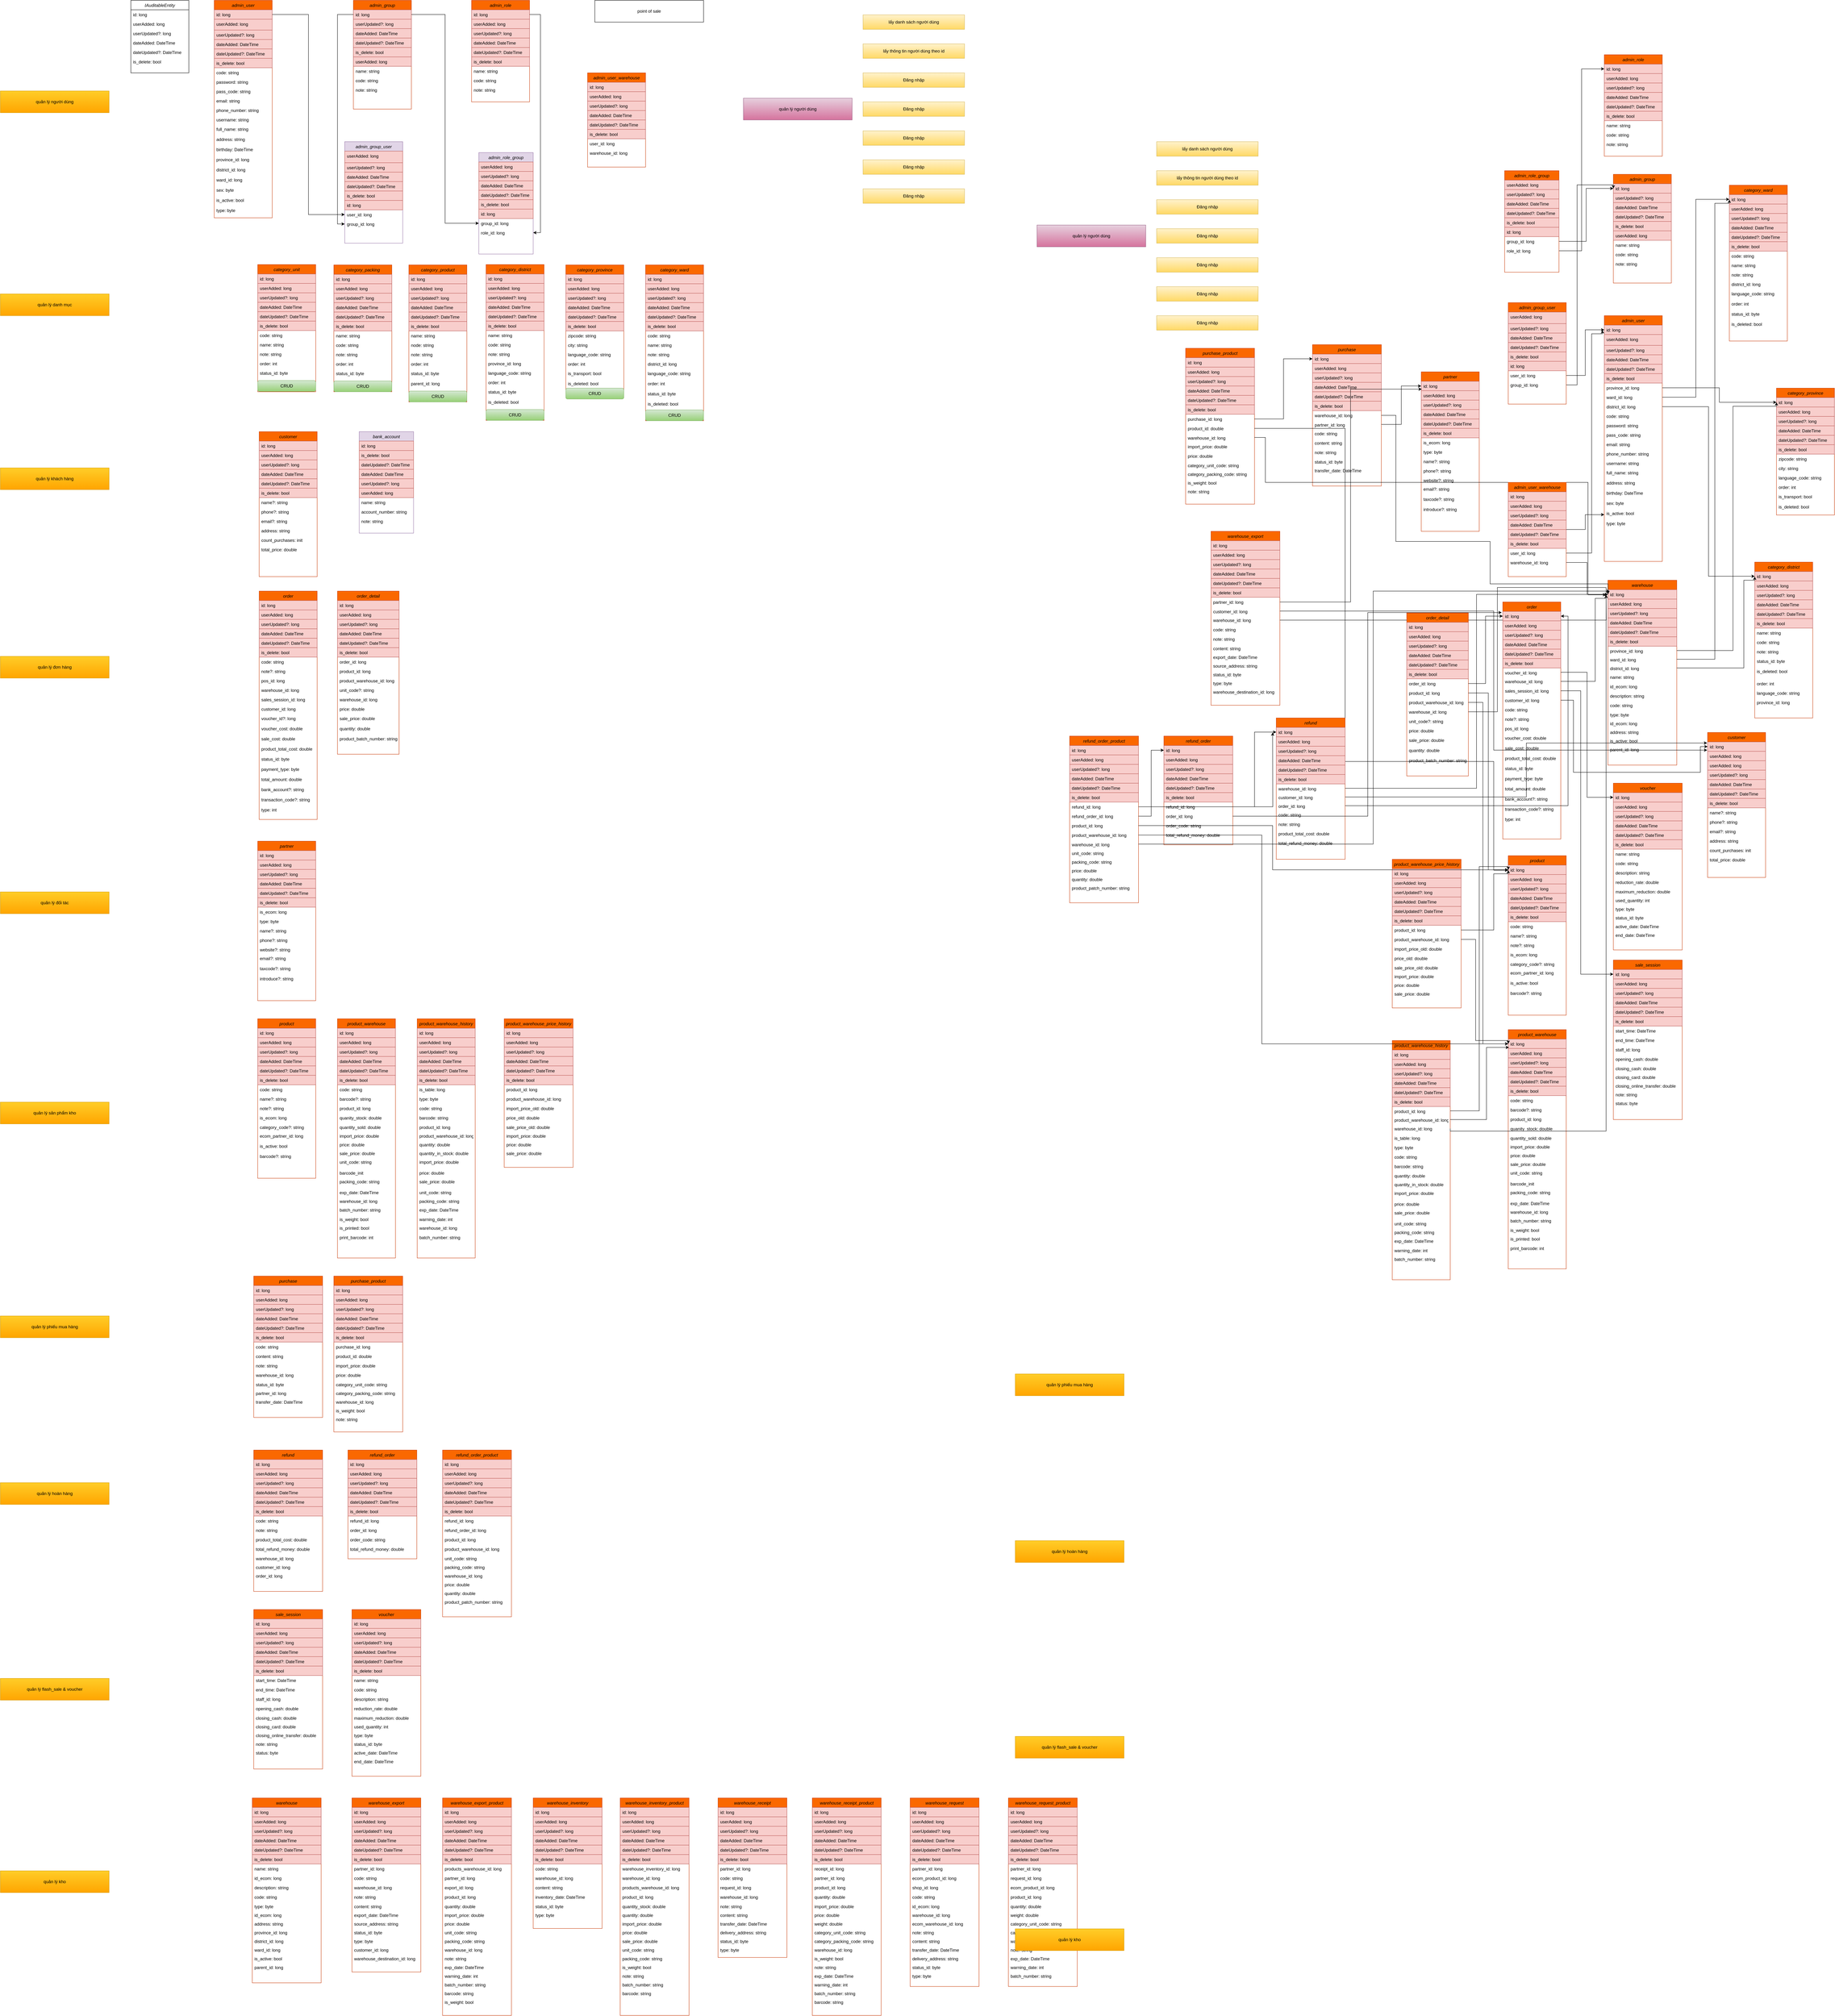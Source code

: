 <mxfile version="21.2.1" type="github">
  <diagram id="C5RBs43oDa-KdzZeNtuy" name="Page-1">
    <mxGraphModel dx="10387" dy="5093" grid="1" gridSize="10" guides="1" tooltips="1" connect="1" arrows="1" fold="1" page="1" pageScale="1" pageWidth="827" pageHeight="1169" math="0" shadow="0">
      <root>
        <mxCell id="WIyWlLk6GJQsqaUBKTNV-0" />
        <mxCell id="WIyWlLk6GJQsqaUBKTNV-1" parent="WIyWlLk6GJQsqaUBKTNV-0" />
        <mxCell id="zkfFHV4jXpPFQw0GAbJ--0" value="IAuditableEntity" style="swimlane;fontStyle=2;align=center;verticalAlign=top;childLayout=stackLayout;horizontal=1;startSize=26;horizontalStack=0;resizeParent=1;resizeLast=0;collapsible=1;marginBottom=0;rounded=0;shadow=0;strokeWidth=1;" parent="WIyWlLk6GJQsqaUBKTNV-1" vertex="1">
          <mxGeometry x="60" y="40" width="160" height="200" as="geometry">
            <mxRectangle x="230" y="140" width="160" height="26" as="alternateBounds" />
          </mxGeometry>
        </mxCell>
        <mxCell id="zkfFHV4jXpPFQw0GAbJ--1" value="id: long&#xa;" style="text;align=left;verticalAlign=top;spacingLeft=4;spacingRight=4;overflow=hidden;rotatable=0;points=[[0,0.5],[1,0.5]];portConstraint=eastwest;" parent="zkfFHV4jXpPFQw0GAbJ--0" vertex="1">
          <mxGeometry y="26" width="160" height="26" as="geometry" />
        </mxCell>
        <mxCell id="zkfFHV4jXpPFQw0GAbJ--2" value="userAdded: long" style="text;align=left;verticalAlign=top;spacingLeft=4;spacingRight=4;overflow=hidden;rotatable=0;points=[[0,0.5],[1,0.5]];portConstraint=eastwest;rounded=0;shadow=0;html=0;" parent="zkfFHV4jXpPFQw0GAbJ--0" vertex="1">
          <mxGeometry y="52" width="160" height="26" as="geometry" />
        </mxCell>
        <mxCell id="zkfFHV4jXpPFQw0GAbJ--3" value="userUpdated?: long" style="text;align=left;verticalAlign=top;spacingLeft=4;spacingRight=4;overflow=hidden;rotatable=0;points=[[0,0.5],[1,0.5]];portConstraint=eastwest;rounded=0;shadow=0;html=0;" parent="zkfFHV4jXpPFQw0GAbJ--0" vertex="1">
          <mxGeometry y="78" width="160" height="26" as="geometry" />
        </mxCell>
        <mxCell id="zkfFHV4jXpPFQw0GAbJ--5" value="dateAdded: DateTime" style="text;align=left;verticalAlign=top;spacingLeft=4;spacingRight=4;overflow=hidden;rotatable=0;points=[[0,0.5],[1,0.5]];portConstraint=eastwest;" parent="zkfFHV4jXpPFQw0GAbJ--0" vertex="1">
          <mxGeometry y="104" width="160" height="26" as="geometry" />
        </mxCell>
        <mxCell id="6EyR14k7-KtK3J3WE4Ry-9" value="dateUpdated?: DateTime" style="text;align=left;verticalAlign=top;spacingLeft=4;spacingRight=4;overflow=hidden;rotatable=0;points=[[0,0.5],[1,0.5]];portConstraint=eastwest;" parent="zkfFHV4jXpPFQw0GAbJ--0" vertex="1">
          <mxGeometry y="130" width="160" height="26" as="geometry" />
        </mxCell>
        <mxCell id="6EyR14k7-KtK3J3WE4Ry-10" value="is_delete: bool" style="text;align=left;verticalAlign=top;spacingLeft=4;spacingRight=4;overflow=hidden;rotatable=0;points=[[0,0.5],[1,0.5]];portConstraint=eastwest;" parent="zkfFHV4jXpPFQw0GAbJ--0" vertex="1">
          <mxGeometry y="156" width="160" height="26" as="geometry" />
        </mxCell>
        <mxCell id="6EyR14k7-KtK3J3WE4Ry-11" value="admin_group" style="swimlane;fontStyle=2;align=center;verticalAlign=top;childLayout=stackLayout;horizontal=1;startSize=26;horizontalStack=0;resizeParent=1;resizeLast=0;collapsible=1;marginBottom=0;rounded=0;shadow=0;strokeWidth=1;fillColor=#fa6800;strokeColor=#C73500;fontColor=#000000;" parent="WIyWlLk6GJQsqaUBKTNV-1" vertex="1">
          <mxGeometry x="673.94" y="40" width="160" height="300" as="geometry">
            <mxRectangle x="230" y="140" width="160" height="26" as="alternateBounds" />
          </mxGeometry>
        </mxCell>
        <mxCell id="6EyR14k7-KtK3J3WE4Ry-45" value="id: long&#xa;" style="text;align=left;verticalAlign=top;spacingLeft=4;spacingRight=4;overflow=hidden;rotatable=0;points=[[0,0.5],[1,0.5]];portConstraint=eastwest;fillColor=#f8cecc;strokeColor=#b85450;" parent="6EyR14k7-KtK3J3WE4Ry-11" vertex="1">
          <mxGeometry y="26" width="160" height="26" as="geometry" />
        </mxCell>
        <mxCell id="6EyR14k7-KtK3J3WE4Ry-47" value="userUpdated?: long" style="text;align=left;verticalAlign=top;spacingLeft=4;spacingRight=4;overflow=hidden;rotatable=0;points=[[0,0.5],[1,0.5]];portConstraint=eastwest;rounded=0;shadow=0;html=0;fillColor=#f8cecc;strokeColor=#b85450;" parent="6EyR14k7-KtK3J3WE4Ry-11" vertex="1">
          <mxGeometry y="52" width="160" height="26" as="geometry" />
        </mxCell>
        <mxCell id="6EyR14k7-KtK3J3WE4Ry-48" value="dateAdded: DateTime" style="text;align=left;verticalAlign=top;spacingLeft=4;spacingRight=4;overflow=hidden;rotatable=0;points=[[0,0.5],[1,0.5]];portConstraint=eastwest;fillColor=#f8cecc;strokeColor=#b85450;" parent="6EyR14k7-KtK3J3WE4Ry-11" vertex="1">
          <mxGeometry y="78" width="160" height="26" as="geometry" />
        </mxCell>
        <mxCell id="6EyR14k7-KtK3J3WE4Ry-49" value="dateUpdated?: DateTime" style="text;align=left;verticalAlign=top;spacingLeft=4;spacingRight=4;overflow=hidden;rotatable=0;points=[[0,0.5],[1,0.5]];portConstraint=eastwest;fillColor=#f8cecc;strokeColor=#b85450;" parent="6EyR14k7-KtK3J3WE4Ry-11" vertex="1">
          <mxGeometry y="104" width="160" height="26" as="geometry" />
        </mxCell>
        <mxCell id="6EyR14k7-KtK3J3WE4Ry-50" value="is_delete: bool" style="text;align=left;verticalAlign=top;spacingLeft=4;spacingRight=4;overflow=hidden;rotatable=0;points=[[0,0.5],[1,0.5]];portConstraint=eastwest;fillColor=#f8cecc;strokeColor=#b85450;" parent="6EyR14k7-KtK3J3WE4Ry-11" vertex="1">
          <mxGeometry y="130" width="160" height="26" as="geometry" />
        </mxCell>
        <mxCell id="6EyR14k7-KtK3J3WE4Ry-46" value="userAdded: long" style="text;align=left;verticalAlign=top;spacingLeft=4;spacingRight=4;overflow=hidden;rotatable=0;points=[[0,0.5],[1,0.5]];portConstraint=eastwest;rounded=0;shadow=0;html=0;fillColor=#f8cecc;strokeColor=#b85450;" parent="6EyR14k7-KtK3J3WE4Ry-11" vertex="1">
          <mxGeometry y="156" width="160" height="26" as="geometry" />
        </mxCell>
        <mxCell id="6EyR14k7-KtK3J3WE4Ry-12" value="name: string" style="text;align=left;verticalAlign=top;spacingLeft=4;spacingRight=4;overflow=hidden;rotatable=0;points=[[0,0.5],[1,0.5]];portConstraint=eastwest;" parent="6EyR14k7-KtK3J3WE4Ry-11" vertex="1">
          <mxGeometry y="182" width="160" height="26" as="geometry" />
        </mxCell>
        <mxCell id="6EyR14k7-KtK3J3WE4Ry-13" value="code: string" style="text;align=left;verticalAlign=top;spacingLeft=4;spacingRight=4;overflow=hidden;rotatable=0;points=[[0,0.5],[1,0.5]];portConstraint=eastwest;rounded=0;shadow=0;html=0;" parent="6EyR14k7-KtK3J3WE4Ry-11" vertex="1">
          <mxGeometry y="208" width="160" height="26" as="geometry" />
        </mxCell>
        <mxCell id="6EyR14k7-KtK3J3WE4Ry-14" value="note: string" style="text;align=left;verticalAlign=top;spacingLeft=4;spacingRight=4;overflow=hidden;rotatable=0;points=[[0,0.5],[1,0.5]];portConstraint=eastwest;rounded=0;shadow=0;html=0;" parent="6EyR14k7-KtK3J3WE4Ry-11" vertex="1">
          <mxGeometry y="234" width="160" height="26" as="geometry" />
        </mxCell>
        <mxCell id="6EyR14k7-KtK3J3WE4Ry-19" value="admin_group_user" style="swimlane;fontStyle=2;align=center;verticalAlign=top;childLayout=stackLayout;horizontal=1;startSize=26;horizontalStack=0;resizeParent=1;resizeLast=0;collapsible=1;marginBottom=0;rounded=0;shadow=0;strokeWidth=1;fillColor=#e1d5e7;strokeColor=#9673a6;" parent="WIyWlLk6GJQsqaUBKTNV-1" vertex="1">
          <mxGeometry x="650" y="430" width="160" height="280" as="geometry">
            <mxRectangle x="230" y="140" width="160" height="26" as="alternateBounds" />
          </mxGeometry>
        </mxCell>
        <mxCell id="6EyR14k7-KtK3J3WE4Ry-64" value="userAdded: long" style="text;align=left;verticalAlign=top;spacingLeft=4;spacingRight=4;overflow=hidden;rotatable=0;points=[[0,0.5],[1,0.5]];portConstraint=eastwest;rounded=0;shadow=0;html=0;fillColor=#f8cecc;strokeColor=#b85450;" parent="6EyR14k7-KtK3J3WE4Ry-19" vertex="1">
          <mxGeometry y="26" width="160" height="32" as="geometry" />
        </mxCell>
        <mxCell id="6EyR14k7-KtK3J3WE4Ry-65" value="userUpdated?: long" style="text;align=left;verticalAlign=top;spacingLeft=4;spacingRight=4;overflow=hidden;rotatable=0;points=[[0,0.5],[1,0.5]];portConstraint=eastwest;rounded=0;shadow=0;html=0;fillColor=#f8cecc;strokeColor=#b85450;" parent="6EyR14k7-KtK3J3WE4Ry-19" vertex="1">
          <mxGeometry y="58" width="160" height="26" as="geometry" />
        </mxCell>
        <mxCell id="6EyR14k7-KtK3J3WE4Ry-66" value="dateAdded: DateTime" style="text;align=left;verticalAlign=top;spacingLeft=4;spacingRight=4;overflow=hidden;rotatable=0;points=[[0,0.5],[1,0.5]];portConstraint=eastwest;fillColor=#f8cecc;strokeColor=#b85450;" parent="6EyR14k7-KtK3J3WE4Ry-19" vertex="1">
          <mxGeometry y="84" width="160" height="26" as="geometry" />
        </mxCell>
        <mxCell id="6EyR14k7-KtK3J3WE4Ry-67" value="dateUpdated?: DateTime" style="text;align=left;verticalAlign=top;spacingLeft=4;spacingRight=4;overflow=hidden;rotatable=0;points=[[0,0.5],[1,0.5]];portConstraint=eastwest;fillColor=#f8cecc;strokeColor=#b85450;" parent="6EyR14k7-KtK3J3WE4Ry-19" vertex="1">
          <mxGeometry y="110" width="160" height="26" as="geometry" />
        </mxCell>
        <mxCell id="6EyR14k7-KtK3J3WE4Ry-68" value="is_delete: bool" style="text;align=left;verticalAlign=top;spacingLeft=4;spacingRight=4;overflow=hidden;rotatable=0;points=[[0,0.5],[1,0.5]];portConstraint=eastwest;fillColor=#f8cecc;strokeColor=#b85450;" parent="6EyR14k7-KtK3J3WE4Ry-19" vertex="1">
          <mxGeometry y="136" width="160" height="26" as="geometry" />
        </mxCell>
        <mxCell id="6EyR14k7-KtK3J3WE4Ry-63" value="id: long&#xa;" style="text;align=left;verticalAlign=top;spacingLeft=4;spacingRight=4;overflow=hidden;rotatable=0;points=[[0,0.5],[1,0.5]];portConstraint=eastwest;fillColor=#f8cecc;strokeColor=#b85450;" parent="6EyR14k7-KtK3J3WE4Ry-19" vertex="1">
          <mxGeometry y="162" width="160" height="26" as="geometry" />
        </mxCell>
        <mxCell id="6EyR14k7-KtK3J3WE4Ry-20" value="user_id: long" style="text;align=left;verticalAlign=top;spacingLeft=4;spacingRight=4;overflow=hidden;rotatable=0;points=[[0,0.5],[1,0.5]];portConstraint=eastwest;" parent="6EyR14k7-KtK3J3WE4Ry-19" vertex="1">
          <mxGeometry y="188" width="160" height="26" as="geometry" />
        </mxCell>
        <mxCell id="6EyR14k7-KtK3J3WE4Ry-21" value="group_id: long" style="text;align=left;verticalAlign=top;spacingLeft=4;spacingRight=4;overflow=hidden;rotatable=0;points=[[0,0.5],[1,0.5]];portConstraint=eastwest;rounded=0;shadow=0;html=0;" parent="6EyR14k7-KtK3J3WE4Ry-19" vertex="1">
          <mxGeometry y="214" width="160" height="26" as="geometry" />
        </mxCell>
        <mxCell id="6EyR14k7-KtK3J3WE4Ry-23" value="admin_role" style="swimlane;fontStyle=2;align=center;verticalAlign=top;childLayout=stackLayout;horizontal=1;startSize=26;horizontalStack=0;resizeParent=1;resizeLast=0;collapsible=1;marginBottom=0;rounded=0;shadow=0;strokeWidth=1;fillColor=#fa6800;strokeColor=#C73500;fontColor=#000000;" parent="WIyWlLk6GJQsqaUBKTNV-1" vertex="1">
          <mxGeometry x="1000" y="40" width="160" height="280" as="geometry">
            <mxRectangle x="230" y="140" width="160" height="26" as="alternateBounds" />
          </mxGeometry>
        </mxCell>
        <mxCell id="6EyR14k7-KtK3J3WE4Ry-69" value="id: long&#xa;" style="text;align=left;verticalAlign=top;spacingLeft=4;spacingRight=4;overflow=hidden;rotatable=0;points=[[0,0.5],[1,0.5]];portConstraint=eastwest;fillColor=#f8cecc;strokeColor=#b85450;" parent="6EyR14k7-KtK3J3WE4Ry-23" vertex="1">
          <mxGeometry y="26" width="160" height="26" as="geometry" />
        </mxCell>
        <mxCell id="6EyR14k7-KtK3J3WE4Ry-70" value="userAdded: long" style="text;align=left;verticalAlign=top;spacingLeft=4;spacingRight=4;overflow=hidden;rotatable=0;points=[[0,0.5],[1,0.5]];portConstraint=eastwest;rounded=0;shadow=0;html=0;fillColor=#f8cecc;strokeColor=#b85450;" parent="6EyR14k7-KtK3J3WE4Ry-23" vertex="1">
          <mxGeometry y="52" width="160" height="26" as="geometry" />
        </mxCell>
        <mxCell id="6EyR14k7-KtK3J3WE4Ry-71" value="userUpdated?: long" style="text;align=left;verticalAlign=top;spacingLeft=4;spacingRight=4;overflow=hidden;rotatable=0;points=[[0,0.5],[1,0.5]];portConstraint=eastwest;rounded=0;shadow=0;html=0;fillColor=#f8cecc;strokeColor=#b85450;" parent="6EyR14k7-KtK3J3WE4Ry-23" vertex="1">
          <mxGeometry y="78" width="160" height="26" as="geometry" />
        </mxCell>
        <mxCell id="6EyR14k7-KtK3J3WE4Ry-72" value="dateAdded: DateTime" style="text;align=left;verticalAlign=top;spacingLeft=4;spacingRight=4;overflow=hidden;rotatable=0;points=[[0,0.5],[1,0.5]];portConstraint=eastwest;fillColor=#f8cecc;strokeColor=#b85450;" parent="6EyR14k7-KtK3J3WE4Ry-23" vertex="1">
          <mxGeometry y="104" width="160" height="26" as="geometry" />
        </mxCell>
        <mxCell id="6EyR14k7-KtK3J3WE4Ry-73" value="dateUpdated?: DateTime" style="text;align=left;verticalAlign=top;spacingLeft=4;spacingRight=4;overflow=hidden;rotatable=0;points=[[0,0.5],[1,0.5]];portConstraint=eastwest;fillColor=#f8cecc;strokeColor=#b85450;" parent="6EyR14k7-KtK3J3WE4Ry-23" vertex="1">
          <mxGeometry y="130" width="160" height="26" as="geometry" />
        </mxCell>
        <mxCell id="6EyR14k7-KtK3J3WE4Ry-74" value="is_delete: bool" style="text;align=left;verticalAlign=top;spacingLeft=4;spacingRight=4;overflow=hidden;rotatable=0;points=[[0,0.5],[1,0.5]];portConstraint=eastwest;fillColor=#f8cecc;strokeColor=#b85450;" parent="6EyR14k7-KtK3J3WE4Ry-23" vertex="1">
          <mxGeometry y="156" width="160" height="26" as="geometry" />
        </mxCell>
        <mxCell id="6EyR14k7-KtK3J3WE4Ry-24" value="name: string" style="text;align=left;verticalAlign=top;spacingLeft=4;spacingRight=4;overflow=hidden;rotatable=0;points=[[0,0.5],[1,0.5]];portConstraint=eastwest;" parent="6EyR14k7-KtK3J3WE4Ry-23" vertex="1">
          <mxGeometry y="182" width="160" height="26" as="geometry" />
        </mxCell>
        <mxCell id="6EyR14k7-KtK3J3WE4Ry-25" value="code: string" style="text;align=left;verticalAlign=top;spacingLeft=4;spacingRight=4;overflow=hidden;rotatable=0;points=[[0,0.5],[1,0.5]];portConstraint=eastwest;rounded=0;shadow=0;html=0;" parent="6EyR14k7-KtK3J3WE4Ry-23" vertex="1">
          <mxGeometry y="208" width="160" height="26" as="geometry" />
        </mxCell>
        <mxCell id="6EyR14k7-KtK3J3WE4Ry-27" value="note: string" style="text;align=left;verticalAlign=top;spacingLeft=4;spacingRight=4;overflow=hidden;rotatable=0;points=[[0,0.5],[1,0.5]];portConstraint=eastwest;rounded=0;shadow=0;html=0;" parent="6EyR14k7-KtK3J3WE4Ry-23" vertex="1">
          <mxGeometry y="234" width="160" height="26" as="geometry" />
        </mxCell>
        <mxCell id="6EyR14k7-KtK3J3WE4Ry-28" value="admin_role_group" style="swimlane;fontStyle=2;align=center;verticalAlign=top;childLayout=stackLayout;horizontal=1;startSize=26;horizontalStack=0;resizeParent=1;resizeLast=0;collapsible=1;marginBottom=0;rounded=0;shadow=0;strokeWidth=1;fillColor=#e1d5e7;strokeColor=#9673a6;" parent="WIyWlLk6GJQsqaUBKTNV-1" vertex="1">
          <mxGeometry x="1020" y="460" width="150" height="280" as="geometry">
            <mxRectangle x="230" y="140" width="160" height="26" as="alternateBounds" />
          </mxGeometry>
        </mxCell>
        <mxCell id="6EyR14k7-KtK3J3WE4Ry-76" value="userAdded: long" style="text;align=left;verticalAlign=top;spacingLeft=4;spacingRight=4;overflow=hidden;rotatable=0;points=[[0,0.5],[1,0.5]];portConstraint=eastwest;rounded=0;shadow=0;html=0;fillColor=#f8cecc;strokeColor=#b85450;" parent="6EyR14k7-KtK3J3WE4Ry-28" vertex="1">
          <mxGeometry y="26" width="150" height="26" as="geometry" />
        </mxCell>
        <mxCell id="6EyR14k7-KtK3J3WE4Ry-77" value="userUpdated?: long" style="text;align=left;verticalAlign=top;spacingLeft=4;spacingRight=4;overflow=hidden;rotatable=0;points=[[0,0.5],[1,0.5]];portConstraint=eastwest;rounded=0;shadow=0;html=0;fillColor=#f8cecc;strokeColor=#b85450;" parent="6EyR14k7-KtK3J3WE4Ry-28" vertex="1">
          <mxGeometry y="52" width="150" height="26" as="geometry" />
        </mxCell>
        <mxCell id="6EyR14k7-KtK3J3WE4Ry-78" value="dateAdded: DateTime" style="text;align=left;verticalAlign=top;spacingLeft=4;spacingRight=4;overflow=hidden;rotatable=0;points=[[0,0.5],[1,0.5]];portConstraint=eastwest;fillColor=#f8cecc;strokeColor=#b85450;" parent="6EyR14k7-KtK3J3WE4Ry-28" vertex="1">
          <mxGeometry y="78" width="150" height="26" as="geometry" />
        </mxCell>
        <mxCell id="6EyR14k7-KtK3J3WE4Ry-79" value="dateUpdated?: DateTime" style="text;align=left;verticalAlign=top;spacingLeft=4;spacingRight=4;overflow=hidden;rotatable=0;points=[[0,0.5],[1,0.5]];portConstraint=eastwest;fillColor=#f8cecc;strokeColor=#b85450;" parent="6EyR14k7-KtK3J3WE4Ry-28" vertex="1">
          <mxGeometry y="104" width="150" height="26" as="geometry" />
        </mxCell>
        <mxCell id="6EyR14k7-KtK3J3WE4Ry-80" value="is_delete: bool" style="text;align=left;verticalAlign=top;spacingLeft=4;spacingRight=4;overflow=hidden;rotatable=0;points=[[0,0.5],[1,0.5]];portConstraint=eastwest;fillColor=#f8cecc;strokeColor=#b85450;" parent="6EyR14k7-KtK3J3WE4Ry-28" vertex="1">
          <mxGeometry y="130" width="150" height="26" as="geometry" />
        </mxCell>
        <mxCell id="6EyR14k7-KtK3J3WE4Ry-75" value="id: long&#xa;" style="text;align=left;verticalAlign=top;spacingLeft=4;spacingRight=4;overflow=hidden;rotatable=0;points=[[0,0.5],[1,0.5]];portConstraint=eastwest;fillColor=#f8cecc;strokeColor=#b85450;" parent="6EyR14k7-KtK3J3WE4Ry-28" vertex="1">
          <mxGeometry y="156" width="150" height="26" as="geometry" />
        </mxCell>
        <mxCell id="6EyR14k7-KtK3J3WE4Ry-29" value="group_id: long" style="text;align=left;verticalAlign=top;spacingLeft=4;spacingRight=4;overflow=hidden;rotatable=0;points=[[0,0.5],[1,0.5]];portConstraint=eastwest;" parent="6EyR14k7-KtK3J3WE4Ry-28" vertex="1">
          <mxGeometry y="182" width="150" height="26" as="geometry" />
        </mxCell>
        <mxCell id="6EyR14k7-KtK3J3WE4Ry-30" value="role_id: long" style="text;align=left;verticalAlign=top;spacingLeft=4;spacingRight=4;overflow=hidden;rotatable=0;points=[[0,0.5],[1,0.5]];portConstraint=eastwest;rounded=0;shadow=0;html=0;" parent="6EyR14k7-KtK3J3WE4Ry-28" vertex="1">
          <mxGeometry y="208" width="150" height="26" as="geometry" />
        </mxCell>
        <mxCell id="6EyR14k7-KtK3J3WE4Ry-31" value="admin_user" style="swimlane;fontStyle=2;align=center;verticalAlign=top;childLayout=stackLayout;horizontal=1;startSize=26;horizontalStack=0;resizeParent=1;resizeLast=0;collapsible=1;marginBottom=0;rounded=0;shadow=0;strokeWidth=1;fillColor=#fa6800;strokeColor=#C73500;fontColor=#000000;" parent="WIyWlLk6GJQsqaUBKTNV-1" vertex="1">
          <mxGeometry x="290" y="40" width="160" height="600" as="geometry">
            <mxRectangle x="230" y="140" width="160" height="26" as="alternateBounds" />
          </mxGeometry>
        </mxCell>
        <mxCell id="6EyR14k7-KtK3J3WE4Ry-57" value="id: long&#xa;" style="text;align=left;verticalAlign=top;spacingLeft=4;spacingRight=4;overflow=hidden;rotatable=0;points=[[0,0.5],[1,0.5]];portConstraint=eastwest;fillColor=#f8cecc;strokeColor=#b85450;" parent="6EyR14k7-KtK3J3WE4Ry-31" vertex="1">
          <mxGeometry y="26" width="160" height="26" as="geometry" />
        </mxCell>
        <mxCell id="6EyR14k7-KtK3J3WE4Ry-58" value="userAdded: long" style="text;align=left;verticalAlign=top;spacingLeft=4;spacingRight=4;overflow=hidden;rotatable=0;points=[[0,0.5],[1,0.5]];portConstraint=eastwest;rounded=0;shadow=0;html=0;fillColor=#f8cecc;strokeColor=#b85450;" parent="6EyR14k7-KtK3J3WE4Ry-31" vertex="1">
          <mxGeometry y="52" width="160" height="30" as="geometry" />
        </mxCell>
        <mxCell id="6EyR14k7-KtK3J3WE4Ry-59" value="userUpdated?: long" style="text;align=left;verticalAlign=top;spacingLeft=4;spacingRight=4;overflow=hidden;rotatable=0;points=[[0,0.5],[1,0.5]];portConstraint=eastwest;rounded=0;shadow=0;html=0;fillColor=#f8cecc;strokeColor=#b85450;" parent="6EyR14k7-KtK3J3WE4Ry-31" vertex="1">
          <mxGeometry y="82" width="160" height="26" as="geometry" />
        </mxCell>
        <mxCell id="6EyR14k7-KtK3J3WE4Ry-60" value="dateAdded: DateTime" style="text;align=left;verticalAlign=top;spacingLeft=4;spacingRight=4;overflow=hidden;rotatable=0;points=[[0,0.5],[1,0.5]];portConstraint=eastwest;fillColor=#f8cecc;strokeColor=#b85450;" parent="6EyR14k7-KtK3J3WE4Ry-31" vertex="1">
          <mxGeometry y="108" width="160" height="26" as="geometry" />
        </mxCell>
        <mxCell id="6EyR14k7-KtK3J3WE4Ry-61" value="dateUpdated?: DateTime" style="text;align=left;verticalAlign=top;spacingLeft=4;spacingRight=4;overflow=hidden;rotatable=0;points=[[0,0.5],[1,0.5]];portConstraint=eastwest;fillColor=#f8cecc;strokeColor=#b85450;" parent="6EyR14k7-KtK3J3WE4Ry-31" vertex="1">
          <mxGeometry y="134" width="160" height="26" as="geometry" />
        </mxCell>
        <mxCell id="6EyR14k7-KtK3J3WE4Ry-62" value="is_delete: bool" style="text;align=left;verticalAlign=top;spacingLeft=4;spacingRight=4;overflow=hidden;rotatable=0;points=[[0,0.5],[1,0.5]];portConstraint=eastwest;fillColor=#f8cecc;strokeColor=#b85450;" parent="6EyR14k7-KtK3J3WE4Ry-31" vertex="1">
          <mxGeometry y="160" width="160" height="26" as="geometry" />
        </mxCell>
        <mxCell id="6EyR14k7-KtK3J3WE4Ry-32" value="code: string&#xa;" style="text;align=left;verticalAlign=top;spacingLeft=4;spacingRight=4;overflow=hidden;rotatable=0;points=[[0,0.5],[1,0.5]];portConstraint=eastwest;" parent="6EyR14k7-KtK3J3WE4Ry-31" vertex="1">
          <mxGeometry y="186" width="160" height="26" as="geometry" />
        </mxCell>
        <mxCell id="6EyR14k7-KtK3J3WE4Ry-34" value="password: string" style="text;align=left;verticalAlign=top;spacingLeft=4;spacingRight=4;overflow=hidden;rotatable=0;points=[[0,0.5],[1,0.5]];portConstraint=eastwest;rounded=0;shadow=0;html=0;" parent="6EyR14k7-KtK3J3WE4Ry-31" vertex="1">
          <mxGeometry y="212" width="160" height="26" as="geometry" />
        </mxCell>
        <mxCell id="6EyR14k7-KtK3J3WE4Ry-35" value="pass_code: string" style="text;align=left;verticalAlign=top;spacingLeft=4;spacingRight=4;overflow=hidden;rotatable=0;points=[[0,0.5],[1,0.5]];portConstraint=eastwest;" parent="6EyR14k7-KtK3J3WE4Ry-31" vertex="1">
          <mxGeometry y="238" width="160" height="26" as="geometry" />
        </mxCell>
        <mxCell id="6EyR14k7-KtK3J3WE4Ry-36" value="email: string" style="text;align=left;verticalAlign=top;spacingLeft=4;spacingRight=4;overflow=hidden;rotatable=0;points=[[0,0.5],[1,0.5]];portConstraint=eastwest;" parent="6EyR14k7-KtK3J3WE4Ry-31" vertex="1">
          <mxGeometry y="264" width="160" height="26" as="geometry" />
        </mxCell>
        <mxCell id="6EyR14k7-KtK3J3WE4Ry-37" value="phone_number: string" style="text;align=left;verticalAlign=top;spacingLeft=4;spacingRight=4;overflow=hidden;rotatable=0;points=[[0,0.5],[1,0.5]];portConstraint=eastwest;" parent="6EyR14k7-KtK3J3WE4Ry-31" vertex="1">
          <mxGeometry y="290" width="160" height="26" as="geometry" />
        </mxCell>
        <mxCell id="6EyR14k7-KtK3J3WE4Ry-33" value="username: string" style="text;align=left;verticalAlign=top;spacingLeft=4;spacingRight=4;overflow=hidden;rotatable=0;points=[[0,0.5],[1,0.5]];portConstraint=eastwest;rounded=0;shadow=0;html=0;" parent="6EyR14k7-KtK3J3WE4Ry-31" vertex="1">
          <mxGeometry y="316" width="160" height="26" as="geometry" />
        </mxCell>
        <mxCell id="6EyR14k7-KtK3J3WE4Ry-38" value="full_name: string&#xa;&#xa;address: string&#xa;&#xa;birthday: DateTime&#xa;&#xa;province_id: long&#xa;&#xa;district_id: long&#xa;&#xa;ward_id: long&#xa;&#xa;sex: byte&#xa;&#xa;is_active: bool&#xa;&#xa;type: byte" style="text;align=left;verticalAlign=top;spacingLeft=4;spacingRight=4;overflow=hidden;rotatable=0;points=[[0,0.5],[1,0.5]];portConstraint=eastwest;" parent="6EyR14k7-KtK3J3WE4Ry-31" vertex="1">
          <mxGeometry y="342" width="160" height="258" as="geometry" />
        </mxCell>
        <mxCell id="6EyR14k7-KtK3J3WE4Ry-81" style="edgeStyle=orthogonalEdgeStyle;rounded=0;orthogonalLoop=1;jettySize=auto;html=1;entryX=0;entryY=0.5;entryDx=0;entryDy=0;" parent="WIyWlLk6GJQsqaUBKTNV-1" source="6EyR14k7-KtK3J3WE4Ry-45" target="6EyR14k7-KtK3J3WE4Ry-21" edge="1">
          <mxGeometry relative="1" as="geometry" />
        </mxCell>
        <mxCell id="6EyR14k7-KtK3J3WE4Ry-142" style="edgeStyle=orthogonalEdgeStyle;rounded=0;orthogonalLoop=1;jettySize=auto;html=1;entryX=0;entryY=0.5;entryDx=0;entryDy=0;" parent="WIyWlLk6GJQsqaUBKTNV-1" source="6EyR14k7-KtK3J3WE4Ry-57" target="6EyR14k7-KtK3J3WE4Ry-20" edge="1">
          <mxGeometry relative="1" as="geometry" />
        </mxCell>
        <mxCell id="6EyR14k7-KtK3J3WE4Ry-143" style="edgeStyle=orthogonalEdgeStyle;rounded=0;orthogonalLoop=1;jettySize=auto;html=1;entryX=0;entryY=0.5;entryDx=0;entryDy=0;" parent="WIyWlLk6GJQsqaUBKTNV-1" source="6EyR14k7-KtK3J3WE4Ry-45" target="6EyR14k7-KtK3J3WE4Ry-29" edge="1">
          <mxGeometry relative="1" as="geometry" />
        </mxCell>
        <mxCell id="6EyR14k7-KtK3J3WE4Ry-145" style="edgeStyle=orthogonalEdgeStyle;rounded=0;orthogonalLoop=1;jettySize=auto;html=1;entryX=1;entryY=0.5;entryDx=0;entryDy=0;" parent="WIyWlLk6GJQsqaUBKTNV-1" source="6EyR14k7-KtK3J3WE4Ry-69" target="6EyR14k7-KtK3J3WE4Ry-30" edge="1">
          <mxGeometry relative="1" as="geometry" />
        </mxCell>
        <mxCell id="6EyR14k7-KtK3J3WE4Ry-146" value="point of sale" style="rounded=0;whiteSpace=wrap;html=1;" parent="WIyWlLk6GJQsqaUBKTNV-1" vertex="1">
          <mxGeometry x="1340" y="40" width="300" height="60" as="geometry" />
        </mxCell>
        <mxCell id="NYh1p1AkXh8O6zbT4Pav-9" value="bank_account" style="swimlane;fontStyle=2;align=center;verticalAlign=top;childLayout=stackLayout;horizontal=1;startSize=26;horizontalStack=0;resizeParent=1;resizeLast=0;collapsible=1;marginBottom=0;rounded=0;shadow=0;strokeWidth=1;fillColor=#e1d5e7;strokeColor=#9673a6;" parent="WIyWlLk6GJQsqaUBKTNV-1" vertex="1">
          <mxGeometry x="690" y="1230" width="150" height="280" as="geometry">
            <mxRectangle x="230" y="140" width="160" height="26" as="alternateBounds" />
          </mxGeometry>
        </mxCell>
        <mxCell id="NYh1p1AkXh8O6zbT4Pav-12" value="id: long&#xa;" style="text;align=left;verticalAlign=top;spacingLeft=4;spacingRight=4;overflow=hidden;rotatable=0;points=[[0,0.5],[1,0.5]];portConstraint=eastwest;fillColor=#f8cecc;strokeColor=#b85450;" parent="NYh1p1AkXh8O6zbT4Pav-9" vertex="1">
          <mxGeometry y="26" width="150" height="26" as="geometry" />
        </mxCell>
        <mxCell id="NYh1p1AkXh8O6zbT4Pav-13" value="is_delete: bool" style="text;align=left;verticalAlign=top;spacingLeft=4;spacingRight=4;overflow=hidden;rotatable=0;points=[[0,0.5],[1,0.5]];portConstraint=eastwest;fillColor=#f8cecc;strokeColor=#b85450;" parent="NYh1p1AkXh8O6zbT4Pav-9" vertex="1">
          <mxGeometry y="52" width="150" height="26" as="geometry" />
        </mxCell>
        <mxCell id="NYh1p1AkXh8O6zbT4Pav-14" value="dateUpdated?: DateTime" style="text;align=left;verticalAlign=top;spacingLeft=4;spacingRight=4;overflow=hidden;rotatable=0;points=[[0,0.5],[1,0.5]];portConstraint=eastwest;fillColor=#f8cecc;strokeColor=#b85450;" parent="NYh1p1AkXh8O6zbT4Pav-9" vertex="1">
          <mxGeometry y="78" width="150" height="26" as="geometry" />
        </mxCell>
        <mxCell id="NYh1p1AkXh8O6zbT4Pav-15" value="dateAdded: DateTime" style="text;align=left;verticalAlign=top;spacingLeft=4;spacingRight=4;overflow=hidden;rotatable=0;points=[[0,0.5],[1,0.5]];portConstraint=eastwest;fillColor=#f8cecc;strokeColor=#b85450;" parent="NYh1p1AkXh8O6zbT4Pav-9" vertex="1">
          <mxGeometry y="104" width="150" height="26" as="geometry" />
        </mxCell>
        <mxCell id="NYh1p1AkXh8O6zbT4Pav-16" value="userUpdated?: long" style="text;align=left;verticalAlign=top;spacingLeft=4;spacingRight=4;overflow=hidden;rotatable=0;points=[[0,0.5],[1,0.5]];portConstraint=eastwest;rounded=0;shadow=0;html=0;fillColor=#f8cecc;strokeColor=#b85450;" parent="NYh1p1AkXh8O6zbT4Pav-9" vertex="1">
          <mxGeometry y="130" width="150" height="26" as="geometry" />
        </mxCell>
        <mxCell id="NYh1p1AkXh8O6zbT4Pav-17" value="userAdded: long" style="text;align=left;verticalAlign=top;spacingLeft=4;spacingRight=4;overflow=hidden;rotatable=0;points=[[0,0.5],[1,0.5]];portConstraint=eastwest;rounded=0;shadow=0;html=0;fillColor=#f8cecc;strokeColor=#b85450;" parent="NYh1p1AkXh8O6zbT4Pav-9" vertex="1">
          <mxGeometry y="156" width="150" height="26" as="geometry" />
        </mxCell>
        <mxCell id="NYh1p1AkXh8O6zbT4Pav-19" value="name: string" style="text;align=left;verticalAlign=top;spacingLeft=4;spacingRight=4;overflow=hidden;rotatable=0;points=[[0,0.5],[1,0.5]];portConstraint=eastwest;rounded=0;shadow=0;html=0;" parent="NYh1p1AkXh8O6zbT4Pav-9" vertex="1">
          <mxGeometry y="182" width="150" height="26" as="geometry" />
        </mxCell>
        <mxCell id="NYh1p1AkXh8O6zbT4Pav-21" value="account_number: string" style="text;align=left;verticalAlign=top;spacingLeft=4;spacingRight=4;overflow=hidden;rotatable=0;points=[[0,0.5],[1,0.5]];portConstraint=eastwest;rounded=0;shadow=0;html=0;" parent="NYh1p1AkXh8O6zbT4Pav-9" vertex="1">
          <mxGeometry y="208" width="150" height="26" as="geometry" />
        </mxCell>
        <mxCell id="NYh1p1AkXh8O6zbT4Pav-23" value="note: string" style="text;align=left;verticalAlign=top;spacingLeft=4;spacingRight=4;overflow=hidden;rotatable=0;points=[[0,0.5],[1,0.5]];portConstraint=eastwest;rounded=0;shadow=0;html=0;" parent="NYh1p1AkXh8O6zbT4Pav-9" vertex="1">
          <mxGeometry y="234" width="150" height="26" as="geometry" />
        </mxCell>
        <mxCell id="NYh1p1AkXh8O6zbT4Pav-24" value="category_district" style="swimlane;fontStyle=2;align=center;verticalAlign=top;childLayout=stackLayout;horizontal=1;startSize=26;horizontalStack=0;resizeParent=1;resizeLast=0;collapsible=1;marginBottom=0;rounded=0;shadow=0;strokeWidth=1;fillColor=#fa6800;strokeColor=#C73500;fontColor=#000000;" parent="WIyWlLk6GJQsqaUBKTNV-1" vertex="1">
          <mxGeometry x="1040" y="769" width="160" height="430" as="geometry">
            <mxRectangle x="230" y="140" width="160" height="26" as="alternateBounds" />
          </mxGeometry>
        </mxCell>
        <mxCell id="NYh1p1AkXh8O6zbT4Pav-25" value="id: long&#xa;" style="text;align=left;verticalAlign=top;spacingLeft=4;spacingRight=4;overflow=hidden;rotatable=0;points=[[0,0.5],[1,0.5]];portConstraint=eastwest;fillColor=#f8cecc;strokeColor=#b85450;" parent="NYh1p1AkXh8O6zbT4Pav-24" vertex="1">
          <mxGeometry y="26" width="160" height="26" as="geometry" />
        </mxCell>
        <mxCell id="NYh1p1AkXh8O6zbT4Pav-37" value="userAdded: long" style="text;align=left;verticalAlign=top;spacingLeft=4;spacingRight=4;overflow=hidden;rotatable=0;points=[[0,0.5],[1,0.5]];portConstraint=eastwest;rounded=0;shadow=0;html=0;fillColor=#f8cecc;strokeColor=#b85450;" parent="NYh1p1AkXh8O6zbT4Pav-24" vertex="1">
          <mxGeometry y="52" width="160" height="26" as="geometry" />
        </mxCell>
        <mxCell id="NYh1p1AkXh8O6zbT4Pav-36" value="userUpdated?: long" style="text;align=left;verticalAlign=top;spacingLeft=4;spacingRight=4;overflow=hidden;rotatable=0;points=[[0,0.5],[1,0.5]];portConstraint=eastwest;rounded=0;shadow=0;html=0;fillColor=#f8cecc;strokeColor=#b85450;" parent="NYh1p1AkXh8O6zbT4Pav-24" vertex="1">
          <mxGeometry y="78" width="160" height="26" as="geometry" />
        </mxCell>
        <mxCell id="NYh1p1AkXh8O6zbT4Pav-35" value="dateAdded: DateTime" style="text;align=left;verticalAlign=top;spacingLeft=4;spacingRight=4;overflow=hidden;rotatable=0;points=[[0,0.5],[1,0.5]];portConstraint=eastwest;fillColor=#f8cecc;strokeColor=#b85450;" parent="NYh1p1AkXh8O6zbT4Pav-24" vertex="1">
          <mxGeometry y="104" width="160" height="26" as="geometry" />
        </mxCell>
        <mxCell id="NYh1p1AkXh8O6zbT4Pav-34" value="dateUpdated?: DateTime" style="text;align=left;verticalAlign=top;spacingLeft=4;spacingRight=4;overflow=hidden;rotatable=0;points=[[0,0.5],[1,0.5]];portConstraint=eastwest;fillColor=#f8cecc;strokeColor=#b85450;" parent="NYh1p1AkXh8O6zbT4Pav-24" vertex="1">
          <mxGeometry y="130" width="160" height="26" as="geometry" />
        </mxCell>
        <mxCell id="NYh1p1AkXh8O6zbT4Pav-33" value="is_delete: bool" style="text;align=left;verticalAlign=top;spacingLeft=4;spacingRight=4;overflow=hidden;rotatable=0;points=[[0,0.5],[1,0.5]];portConstraint=eastwest;fillColor=#f8cecc;strokeColor=#b85450;" parent="NYh1p1AkXh8O6zbT4Pav-24" vertex="1">
          <mxGeometry y="156" width="160" height="26" as="geometry" />
        </mxCell>
        <mxCell id="NYh1p1AkXh8O6zbT4Pav-26" value="name: string" style="text;align=left;verticalAlign=top;spacingLeft=4;spacingRight=4;overflow=hidden;rotatable=0;points=[[0,0.5],[1,0.5]];portConstraint=eastwest;" parent="NYh1p1AkXh8O6zbT4Pav-24" vertex="1">
          <mxGeometry y="182" width="160" height="26" as="geometry" />
        </mxCell>
        <mxCell id="NYh1p1AkXh8O6zbT4Pav-27" value="code: string" style="text;align=left;verticalAlign=top;spacingLeft=4;spacingRight=4;overflow=hidden;rotatable=0;points=[[0,0.5],[1,0.5]];portConstraint=eastwest;rounded=0;shadow=0;html=0;" parent="NYh1p1AkXh8O6zbT4Pav-24" vertex="1">
          <mxGeometry y="208" width="160" height="26" as="geometry" />
        </mxCell>
        <mxCell id="NYh1p1AkXh8O6zbT4Pav-28" value="note: string" style="text;align=left;verticalAlign=top;spacingLeft=4;spacingRight=4;overflow=hidden;rotatable=0;points=[[0,0.5],[1,0.5]];portConstraint=eastwest;" parent="NYh1p1AkXh8O6zbT4Pav-24" vertex="1">
          <mxGeometry y="234" width="160" height="26" as="geometry" />
        </mxCell>
        <mxCell id="NYh1p1AkXh8O6zbT4Pav-29" value="province_id: long" style="text;align=left;verticalAlign=top;spacingLeft=4;spacingRight=4;overflow=hidden;rotatable=0;points=[[0,0.5],[1,0.5]];portConstraint=eastwest;" parent="NYh1p1AkXh8O6zbT4Pav-24" vertex="1">
          <mxGeometry y="260" width="160" height="26" as="geometry" />
        </mxCell>
        <mxCell id="NYh1p1AkXh8O6zbT4Pav-30" value="language_code: string" style="text;align=left;verticalAlign=top;spacingLeft=4;spacingRight=4;overflow=hidden;rotatable=0;points=[[0,0.5],[1,0.5]];portConstraint=eastwest;" parent="NYh1p1AkXh8O6zbT4Pav-24" vertex="1">
          <mxGeometry y="286" width="160" height="26" as="geometry" />
        </mxCell>
        <mxCell id="NYh1p1AkXh8O6zbT4Pav-31" value="order: int" style="text;align=left;verticalAlign=top;spacingLeft=4;spacingRight=4;overflow=hidden;rotatable=0;points=[[0,0.5],[1,0.5]];portConstraint=eastwest;rounded=0;shadow=0;html=0;" parent="NYh1p1AkXh8O6zbT4Pav-24" vertex="1">
          <mxGeometry y="312" width="160" height="26" as="geometry" />
        </mxCell>
        <mxCell id="NYh1p1AkXh8O6zbT4Pav-32" value="status_id: byte&#xa;&#xa;is_deleted: bool" style="text;align=left;verticalAlign=top;spacingLeft=4;spacingRight=4;overflow=hidden;rotatable=0;points=[[0,0.5],[1,0.5]];portConstraint=eastwest;" parent="NYh1p1AkXh8O6zbT4Pav-24" vertex="1">
          <mxGeometry y="338" width="160" height="62" as="geometry" />
        </mxCell>
        <mxCell id="NYh1p1AkXh8O6zbT4Pav-616" value="CRUD" style="rounded=1;whiteSpace=wrap;html=1;fillColor=#d5e8d4;gradientColor=#97d077;strokeColor=#82b366;" parent="NYh1p1AkXh8O6zbT4Pav-24" vertex="1">
          <mxGeometry y="400" width="160" height="30" as="geometry" />
        </mxCell>
        <mxCell id="NYh1p1AkXh8O6zbT4Pav-38" value="category_packing" style="swimlane;fontStyle=2;align=center;verticalAlign=top;childLayout=stackLayout;horizontal=1;startSize=26;horizontalStack=0;resizeParent=1;resizeLast=0;collapsible=1;marginBottom=0;rounded=0;shadow=0;strokeWidth=1;fillColor=#fa6800;strokeColor=#C73500;fontColor=#000000;" parent="WIyWlLk6GJQsqaUBKTNV-1" vertex="1">
          <mxGeometry x="620" y="770" width="160" height="350" as="geometry">
            <mxRectangle x="230" y="140" width="160" height="26" as="alternateBounds" />
          </mxGeometry>
        </mxCell>
        <mxCell id="NYh1p1AkXh8O6zbT4Pav-39" value="id: long&#xa;" style="text;align=left;verticalAlign=top;spacingLeft=4;spacingRight=4;overflow=hidden;rotatable=0;points=[[0,0.5],[1,0.5]];portConstraint=eastwest;fillColor=#f8cecc;strokeColor=#b85450;" parent="NYh1p1AkXh8O6zbT4Pav-38" vertex="1">
          <mxGeometry y="26" width="160" height="26" as="geometry" />
        </mxCell>
        <mxCell id="NYh1p1AkXh8O6zbT4Pav-40" value="userAdded: long" style="text;align=left;verticalAlign=top;spacingLeft=4;spacingRight=4;overflow=hidden;rotatable=0;points=[[0,0.5],[1,0.5]];portConstraint=eastwest;rounded=0;shadow=0;html=0;fillColor=#f8cecc;strokeColor=#b85450;" parent="NYh1p1AkXh8O6zbT4Pav-38" vertex="1">
          <mxGeometry y="52" width="160" height="26" as="geometry" />
        </mxCell>
        <mxCell id="NYh1p1AkXh8O6zbT4Pav-41" value="userUpdated?: long" style="text;align=left;verticalAlign=top;spacingLeft=4;spacingRight=4;overflow=hidden;rotatable=0;points=[[0,0.5],[1,0.5]];portConstraint=eastwest;rounded=0;shadow=0;html=0;fillColor=#f8cecc;strokeColor=#b85450;" parent="NYh1p1AkXh8O6zbT4Pav-38" vertex="1">
          <mxGeometry y="78" width="160" height="26" as="geometry" />
        </mxCell>
        <mxCell id="NYh1p1AkXh8O6zbT4Pav-42" value="dateAdded: DateTime" style="text;align=left;verticalAlign=top;spacingLeft=4;spacingRight=4;overflow=hidden;rotatable=0;points=[[0,0.5],[1,0.5]];portConstraint=eastwest;fillColor=#f8cecc;strokeColor=#b85450;" parent="NYh1p1AkXh8O6zbT4Pav-38" vertex="1">
          <mxGeometry y="104" width="160" height="26" as="geometry" />
        </mxCell>
        <mxCell id="NYh1p1AkXh8O6zbT4Pav-43" value="dateUpdated?: DateTime" style="text;align=left;verticalAlign=top;spacingLeft=4;spacingRight=4;overflow=hidden;rotatable=0;points=[[0,0.5],[1,0.5]];portConstraint=eastwest;fillColor=#f8cecc;strokeColor=#b85450;" parent="NYh1p1AkXh8O6zbT4Pav-38" vertex="1">
          <mxGeometry y="130" width="160" height="26" as="geometry" />
        </mxCell>
        <mxCell id="NYh1p1AkXh8O6zbT4Pav-44" value="is_delete: bool" style="text;align=left;verticalAlign=top;spacingLeft=4;spacingRight=4;overflow=hidden;rotatable=0;points=[[0,0.5],[1,0.5]];portConstraint=eastwest;fillColor=#f8cecc;strokeColor=#b85450;" parent="NYh1p1AkXh8O6zbT4Pav-38" vertex="1">
          <mxGeometry y="156" width="160" height="26" as="geometry" />
        </mxCell>
        <mxCell id="NYh1p1AkXh8O6zbT4Pav-45" value="name: string" style="text;align=left;verticalAlign=top;spacingLeft=4;spacingRight=4;overflow=hidden;rotatable=0;points=[[0,0.5],[1,0.5]];portConstraint=eastwest;" parent="NYh1p1AkXh8O6zbT4Pav-38" vertex="1">
          <mxGeometry y="182" width="160" height="26" as="geometry" />
        </mxCell>
        <mxCell id="NYh1p1AkXh8O6zbT4Pav-46" value="code: string" style="text;align=left;verticalAlign=top;spacingLeft=4;spacingRight=4;overflow=hidden;rotatable=0;points=[[0,0.5],[1,0.5]];portConstraint=eastwest;rounded=0;shadow=0;html=0;" parent="NYh1p1AkXh8O6zbT4Pav-38" vertex="1">
          <mxGeometry y="208" width="160" height="26" as="geometry" />
        </mxCell>
        <mxCell id="NYh1p1AkXh8O6zbT4Pav-47" value="note: string" style="text;align=left;verticalAlign=top;spacingLeft=4;spacingRight=4;overflow=hidden;rotatable=0;points=[[0,0.5],[1,0.5]];portConstraint=eastwest;" parent="NYh1p1AkXh8O6zbT4Pav-38" vertex="1">
          <mxGeometry y="234" width="160" height="26" as="geometry" />
        </mxCell>
        <mxCell id="NYh1p1AkXh8O6zbT4Pav-48" value="order: int" style="text;align=left;verticalAlign=top;spacingLeft=4;spacingRight=4;overflow=hidden;rotatable=0;points=[[0,0.5],[1,0.5]];portConstraint=eastwest;" parent="NYh1p1AkXh8O6zbT4Pav-38" vertex="1">
          <mxGeometry y="260" width="160" height="26" as="geometry" />
        </mxCell>
        <mxCell id="NYh1p1AkXh8O6zbT4Pav-51" value="status_id: byte" style="text;align=left;verticalAlign=top;spacingLeft=4;spacingRight=4;overflow=hidden;rotatable=0;points=[[0,0.5],[1,0.5]];portConstraint=eastwest;" parent="NYh1p1AkXh8O6zbT4Pav-38" vertex="1">
          <mxGeometry y="286" width="160" height="34" as="geometry" />
        </mxCell>
        <mxCell id="NYh1p1AkXh8O6zbT4Pav-618" value="CRUD" style="rounded=1;whiteSpace=wrap;html=1;fillColor=#d5e8d4;gradientColor=#97d077;strokeColor=#82b366;" parent="NYh1p1AkXh8O6zbT4Pav-38" vertex="1">
          <mxGeometry y="320" width="160" height="30" as="geometry" />
        </mxCell>
        <mxCell id="NYh1p1AkXh8O6zbT4Pav-63" value="category_product" style="swimlane;fontStyle=2;align=center;verticalAlign=top;childLayout=stackLayout;horizontal=1;startSize=26;horizontalStack=0;resizeParent=1;resizeLast=0;collapsible=1;marginBottom=0;rounded=0;shadow=0;strokeWidth=1;fillColor=#fa6800;strokeColor=#C73500;fontColor=#000000;" parent="WIyWlLk6GJQsqaUBKTNV-1" vertex="1">
          <mxGeometry x="827" y="770" width="160" height="378" as="geometry">
            <mxRectangle x="230" y="140" width="160" height="26" as="alternateBounds" />
          </mxGeometry>
        </mxCell>
        <mxCell id="NYh1p1AkXh8O6zbT4Pav-64" value="id: long&#xa;" style="text;align=left;verticalAlign=top;spacingLeft=4;spacingRight=4;overflow=hidden;rotatable=0;points=[[0,0.5],[1,0.5]];portConstraint=eastwest;fillColor=#f8cecc;strokeColor=#b85450;" parent="NYh1p1AkXh8O6zbT4Pav-63" vertex="1">
          <mxGeometry y="26" width="160" height="26" as="geometry" />
        </mxCell>
        <mxCell id="NYh1p1AkXh8O6zbT4Pav-65" value="userAdded: long" style="text;align=left;verticalAlign=top;spacingLeft=4;spacingRight=4;overflow=hidden;rotatable=0;points=[[0,0.5],[1,0.5]];portConstraint=eastwest;rounded=0;shadow=0;html=0;fillColor=#f8cecc;strokeColor=#b85450;" parent="NYh1p1AkXh8O6zbT4Pav-63" vertex="1">
          <mxGeometry y="52" width="160" height="26" as="geometry" />
        </mxCell>
        <mxCell id="NYh1p1AkXh8O6zbT4Pav-66" value="userUpdated?: long" style="text;align=left;verticalAlign=top;spacingLeft=4;spacingRight=4;overflow=hidden;rotatable=0;points=[[0,0.5],[1,0.5]];portConstraint=eastwest;rounded=0;shadow=0;html=0;fillColor=#f8cecc;strokeColor=#b85450;" parent="NYh1p1AkXh8O6zbT4Pav-63" vertex="1">
          <mxGeometry y="78" width="160" height="26" as="geometry" />
        </mxCell>
        <mxCell id="NYh1p1AkXh8O6zbT4Pav-67" value="dateAdded: DateTime" style="text;align=left;verticalAlign=top;spacingLeft=4;spacingRight=4;overflow=hidden;rotatable=0;points=[[0,0.5],[1,0.5]];portConstraint=eastwest;fillColor=#f8cecc;strokeColor=#b85450;" parent="NYh1p1AkXh8O6zbT4Pav-63" vertex="1">
          <mxGeometry y="104" width="160" height="26" as="geometry" />
        </mxCell>
        <mxCell id="NYh1p1AkXh8O6zbT4Pav-68" value="dateUpdated?: DateTime" style="text;align=left;verticalAlign=top;spacingLeft=4;spacingRight=4;overflow=hidden;rotatable=0;points=[[0,0.5],[1,0.5]];portConstraint=eastwest;fillColor=#f8cecc;strokeColor=#b85450;" parent="NYh1p1AkXh8O6zbT4Pav-63" vertex="1">
          <mxGeometry y="130" width="160" height="26" as="geometry" />
        </mxCell>
        <mxCell id="NYh1p1AkXh8O6zbT4Pav-69" value="is_delete: bool" style="text;align=left;verticalAlign=top;spacingLeft=4;spacingRight=4;overflow=hidden;rotatable=0;points=[[0,0.5],[1,0.5]];portConstraint=eastwest;fillColor=#f8cecc;strokeColor=#b85450;" parent="NYh1p1AkXh8O6zbT4Pav-63" vertex="1">
          <mxGeometry y="156" width="160" height="26" as="geometry" />
        </mxCell>
        <mxCell id="NYh1p1AkXh8O6zbT4Pav-70" value="name: string" style="text;align=left;verticalAlign=top;spacingLeft=4;spacingRight=4;overflow=hidden;rotatable=0;points=[[0,0.5],[1,0.5]];portConstraint=eastwest;" parent="NYh1p1AkXh8O6zbT4Pav-63" vertex="1">
          <mxGeometry y="182" width="160" height="26" as="geometry" />
        </mxCell>
        <mxCell id="NYh1p1AkXh8O6zbT4Pav-71" value="node: string" style="text;align=left;verticalAlign=top;spacingLeft=4;spacingRight=4;overflow=hidden;rotatable=0;points=[[0,0.5],[1,0.5]];portConstraint=eastwest;rounded=0;shadow=0;html=0;" parent="NYh1p1AkXh8O6zbT4Pav-63" vertex="1">
          <mxGeometry y="208" width="160" height="26" as="geometry" />
        </mxCell>
        <mxCell id="NYh1p1AkXh8O6zbT4Pav-72" value="note: string" style="text;align=left;verticalAlign=top;spacingLeft=4;spacingRight=4;overflow=hidden;rotatable=0;points=[[0,0.5],[1,0.5]];portConstraint=eastwest;" parent="NYh1p1AkXh8O6zbT4Pav-63" vertex="1">
          <mxGeometry y="234" width="160" height="26" as="geometry" />
        </mxCell>
        <mxCell id="NYh1p1AkXh8O6zbT4Pav-73" value="order: int" style="text;align=left;verticalAlign=top;spacingLeft=4;spacingRight=4;overflow=hidden;rotatable=0;points=[[0,0.5],[1,0.5]];portConstraint=eastwest;" parent="NYh1p1AkXh8O6zbT4Pav-63" vertex="1">
          <mxGeometry y="260" width="160" height="26" as="geometry" />
        </mxCell>
        <mxCell id="NYh1p1AkXh8O6zbT4Pav-74" value="status_id: byte&#xa;&#xa;parent_id: long" style="text;align=left;verticalAlign=top;spacingLeft=4;spacingRight=4;overflow=hidden;rotatable=0;points=[[0,0.5],[1,0.5]];portConstraint=eastwest;" parent="NYh1p1AkXh8O6zbT4Pav-63" vertex="1">
          <mxGeometry y="286" width="160" height="62" as="geometry" />
        </mxCell>
        <mxCell id="NYh1p1AkXh8O6zbT4Pav-617" value="CRUD" style="rounded=1;whiteSpace=wrap;html=1;fillColor=#d5e8d4;gradientColor=#97d077;strokeColor=#82b366;" parent="NYh1p1AkXh8O6zbT4Pav-63" vertex="1">
          <mxGeometry y="348" width="160" height="30" as="geometry" />
        </mxCell>
        <mxCell id="NYh1p1AkXh8O6zbT4Pav-75" value="category_province" style="swimlane;fontStyle=2;align=center;verticalAlign=top;childLayout=stackLayout;horizontal=1;startSize=26;horizontalStack=0;resizeParent=1;resizeLast=0;collapsible=1;marginBottom=0;rounded=0;shadow=0;strokeWidth=1;fillColor=#fa6800;strokeColor=#C73500;fontColor=#000000;" parent="WIyWlLk6GJQsqaUBKTNV-1" vertex="1">
          <mxGeometry x="1260" y="770" width="160" height="350" as="geometry">
            <mxRectangle x="230" y="140" width="160" height="26" as="alternateBounds" />
          </mxGeometry>
        </mxCell>
        <mxCell id="NYh1p1AkXh8O6zbT4Pav-76" value="id: long&#xa;" style="text;align=left;verticalAlign=top;spacingLeft=4;spacingRight=4;overflow=hidden;rotatable=0;points=[[0,0.5],[1,0.5]];portConstraint=eastwest;fillColor=#f8cecc;strokeColor=#b85450;" parent="NYh1p1AkXh8O6zbT4Pav-75" vertex="1">
          <mxGeometry y="26" width="160" height="26" as="geometry" />
        </mxCell>
        <mxCell id="NYh1p1AkXh8O6zbT4Pav-77" value="userAdded: long" style="text;align=left;verticalAlign=top;spacingLeft=4;spacingRight=4;overflow=hidden;rotatable=0;points=[[0,0.5],[1,0.5]];portConstraint=eastwest;rounded=0;shadow=0;html=0;fillColor=#f8cecc;strokeColor=#b85450;" parent="NYh1p1AkXh8O6zbT4Pav-75" vertex="1">
          <mxGeometry y="52" width="160" height="26" as="geometry" />
        </mxCell>
        <mxCell id="NYh1p1AkXh8O6zbT4Pav-78" value="userUpdated?: long" style="text;align=left;verticalAlign=top;spacingLeft=4;spacingRight=4;overflow=hidden;rotatable=0;points=[[0,0.5],[1,0.5]];portConstraint=eastwest;rounded=0;shadow=0;html=0;fillColor=#f8cecc;strokeColor=#b85450;" parent="NYh1p1AkXh8O6zbT4Pav-75" vertex="1">
          <mxGeometry y="78" width="160" height="26" as="geometry" />
        </mxCell>
        <mxCell id="NYh1p1AkXh8O6zbT4Pav-79" value="dateAdded: DateTime" style="text;align=left;verticalAlign=top;spacingLeft=4;spacingRight=4;overflow=hidden;rotatable=0;points=[[0,0.5],[1,0.5]];portConstraint=eastwest;fillColor=#f8cecc;strokeColor=#b85450;" parent="NYh1p1AkXh8O6zbT4Pav-75" vertex="1">
          <mxGeometry y="104" width="160" height="26" as="geometry" />
        </mxCell>
        <mxCell id="NYh1p1AkXh8O6zbT4Pav-80" value="dateUpdated?: DateTime" style="text;align=left;verticalAlign=top;spacingLeft=4;spacingRight=4;overflow=hidden;rotatable=0;points=[[0,0.5],[1,0.5]];portConstraint=eastwest;fillColor=#f8cecc;strokeColor=#b85450;" parent="NYh1p1AkXh8O6zbT4Pav-75" vertex="1">
          <mxGeometry y="130" width="160" height="26" as="geometry" />
        </mxCell>
        <mxCell id="NYh1p1AkXh8O6zbT4Pav-81" value="is_delete: bool" style="text;align=left;verticalAlign=top;spacingLeft=4;spacingRight=4;overflow=hidden;rotatable=0;points=[[0,0.5],[1,0.5]];portConstraint=eastwest;fillColor=#f8cecc;strokeColor=#b85450;" parent="NYh1p1AkXh8O6zbT4Pav-75" vertex="1">
          <mxGeometry y="156" width="160" height="26" as="geometry" />
        </mxCell>
        <mxCell id="NYh1p1AkXh8O6zbT4Pav-82" value="zipcode: string" style="text;align=left;verticalAlign=top;spacingLeft=4;spacingRight=4;overflow=hidden;rotatable=0;points=[[0,0.5],[1,0.5]];portConstraint=eastwest;" parent="NYh1p1AkXh8O6zbT4Pav-75" vertex="1">
          <mxGeometry y="182" width="160" height="26" as="geometry" />
        </mxCell>
        <mxCell id="NYh1p1AkXh8O6zbT4Pav-83" value="city: string" style="text;align=left;verticalAlign=top;spacingLeft=4;spacingRight=4;overflow=hidden;rotatable=0;points=[[0,0.5],[1,0.5]];portConstraint=eastwest;rounded=0;shadow=0;html=0;" parent="NYh1p1AkXh8O6zbT4Pav-75" vertex="1">
          <mxGeometry y="208" width="160" height="26" as="geometry" />
        </mxCell>
        <mxCell id="NYh1p1AkXh8O6zbT4Pav-85" value="language_code: string" style="text;align=left;verticalAlign=top;spacingLeft=4;spacingRight=4;overflow=hidden;rotatable=0;points=[[0,0.5],[1,0.5]];portConstraint=eastwest;" parent="NYh1p1AkXh8O6zbT4Pav-75" vertex="1">
          <mxGeometry y="234" width="160" height="26" as="geometry" />
        </mxCell>
        <mxCell id="NYh1p1AkXh8O6zbT4Pav-87" value="order: int" style="text;align=left;verticalAlign=top;spacingLeft=4;spacingRight=4;overflow=hidden;rotatable=0;points=[[0,0.5],[1,0.5]];portConstraint=eastwest;rounded=0;shadow=0;html=0;" parent="NYh1p1AkXh8O6zbT4Pav-75" vertex="1">
          <mxGeometry y="260" width="160" height="26" as="geometry" />
        </mxCell>
        <mxCell id="NYh1p1AkXh8O6zbT4Pav-86" value="is_transport: bool&#xa;&#xa;is_deleted: bool" style="text;align=left;verticalAlign=top;spacingLeft=4;spacingRight=4;overflow=hidden;rotatable=0;points=[[0,0.5],[1,0.5]];portConstraint=eastwest;" parent="NYh1p1AkXh8O6zbT4Pav-75" vertex="1">
          <mxGeometry y="286" width="160" height="62" as="geometry" />
        </mxCell>
        <mxCell id="NYh1p1AkXh8O6zbT4Pav-99" value="category_unit" style="swimlane;fontStyle=2;align=center;verticalAlign=top;childLayout=stackLayout;horizontal=1;startSize=26;horizontalStack=0;resizeParent=1;resizeLast=0;collapsible=1;marginBottom=0;rounded=0;shadow=0;strokeWidth=1;fillColor=#fa6800;strokeColor=#C73500;fontColor=#000000;" parent="WIyWlLk6GJQsqaUBKTNV-1" vertex="1">
          <mxGeometry x="410" y="769" width="160" height="351" as="geometry">
            <mxRectangle x="230" y="140" width="160" height="26" as="alternateBounds" />
          </mxGeometry>
        </mxCell>
        <mxCell id="NYh1p1AkXh8O6zbT4Pav-100" value="id: long&#xa;" style="text;align=left;verticalAlign=top;spacingLeft=4;spacingRight=4;overflow=hidden;rotatable=0;points=[[0,0.5],[1,0.5]];portConstraint=eastwest;fillColor=#f8cecc;strokeColor=#b85450;" parent="NYh1p1AkXh8O6zbT4Pav-99" vertex="1">
          <mxGeometry y="26" width="160" height="26" as="geometry" />
        </mxCell>
        <mxCell id="NYh1p1AkXh8O6zbT4Pav-101" value="userAdded: long" style="text;align=left;verticalAlign=top;spacingLeft=4;spacingRight=4;overflow=hidden;rotatable=0;points=[[0,0.5],[1,0.5]];portConstraint=eastwest;rounded=0;shadow=0;html=0;fillColor=#f8cecc;strokeColor=#b85450;" parent="NYh1p1AkXh8O6zbT4Pav-99" vertex="1">
          <mxGeometry y="52" width="160" height="26" as="geometry" />
        </mxCell>
        <mxCell id="NYh1p1AkXh8O6zbT4Pav-102" value="userUpdated?: long" style="text;align=left;verticalAlign=top;spacingLeft=4;spacingRight=4;overflow=hidden;rotatable=0;points=[[0,0.5],[1,0.5]];portConstraint=eastwest;rounded=0;shadow=0;html=0;fillColor=#f8cecc;strokeColor=#b85450;" parent="NYh1p1AkXh8O6zbT4Pav-99" vertex="1">
          <mxGeometry y="78" width="160" height="26" as="geometry" />
        </mxCell>
        <mxCell id="NYh1p1AkXh8O6zbT4Pav-103" value="dateAdded: DateTime" style="text;align=left;verticalAlign=top;spacingLeft=4;spacingRight=4;overflow=hidden;rotatable=0;points=[[0,0.5],[1,0.5]];portConstraint=eastwest;fillColor=#f8cecc;strokeColor=#b85450;" parent="NYh1p1AkXh8O6zbT4Pav-99" vertex="1">
          <mxGeometry y="104" width="160" height="26" as="geometry" />
        </mxCell>
        <mxCell id="NYh1p1AkXh8O6zbT4Pav-104" value="dateUpdated?: DateTime" style="text;align=left;verticalAlign=top;spacingLeft=4;spacingRight=4;overflow=hidden;rotatable=0;points=[[0,0.5],[1,0.5]];portConstraint=eastwest;fillColor=#f8cecc;strokeColor=#b85450;" parent="NYh1p1AkXh8O6zbT4Pav-99" vertex="1">
          <mxGeometry y="130" width="160" height="26" as="geometry" />
        </mxCell>
        <mxCell id="NYh1p1AkXh8O6zbT4Pav-105" value="is_delete: bool" style="text;align=left;verticalAlign=top;spacingLeft=4;spacingRight=4;overflow=hidden;rotatable=0;points=[[0,0.5],[1,0.5]];portConstraint=eastwest;fillColor=#f8cecc;strokeColor=#b85450;" parent="NYh1p1AkXh8O6zbT4Pav-99" vertex="1">
          <mxGeometry y="156" width="160" height="26" as="geometry" />
        </mxCell>
        <mxCell id="NYh1p1AkXh8O6zbT4Pav-106" value="code: string" style="text;align=left;verticalAlign=top;spacingLeft=4;spacingRight=4;overflow=hidden;rotatable=0;points=[[0,0.5],[1,0.5]];portConstraint=eastwest;" parent="NYh1p1AkXh8O6zbT4Pav-99" vertex="1">
          <mxGeometry y="182" width="160" height="26" as="geometry" />
        </mxCell>
        <mxCell id="NYh1p1AkXh8O6zbT4Pav-107" value="name: string" style="text;align=left;verticalAlign=top;spacingLeft=4;spacingRight=4;overflow=hidden;rotatable=0;points=[[0,0.5],[1,0.5]];portConstraint=eastwest;rounded=0;shadow=0;html=0;" parent="NYh1p1AkXh8O6zbT4Pav-99" vertex="1">
          <mxGeometry y="208" width="160" height="26" as="geometry" />
        </mxCell>
        <mxCell id="NYh1p1AkXh8O6zbT4Pav-108" value="note: string" style="text;align=left;verticalAlign=top;spacingLeft=4;spacingRight=4;overflow=hidden;rotatable=0;points=[[0,0.5],[1,0.5]];portConstraint=eastwest;" parent="NYh1p1AkXh8O6zbT4Pav-99" vertex="1">
          <mxGeometry y="234" width="160" height="26" as="geometry" />
        </mxCell>
        <mxCell id="NYh1p1AkXh8O6zbT4Pav-109" value="order: int" style="text;align=left;verticalAlign=top;spacingLeft=4;spacingRight=4;overflow=hidden;rotatable=0;points=[[0,0.5],[1,0.5]];portConstraint=eastwest;rounded=0;shadow=0;html=0;" parent="NYh1p1AkXh8O6zbT4Pav-99" vertex="1">
          <mxGeometry y="260" width="160" height="26" as="geometry" />
        </mxCell>
        <mxCell id="NYh1p1AkXh8O6zbT4Pav-110" value="status_id: byte" style="text;align=left;verticalAlign=top;spacingLeft=4;spacingRight=4;overflow=hidden;rotatable=0;points=[[0,0.5],[1,0.5]];portConstraint=eastwest;" parent="NYh1p1AkXh8O6zbT4Pav-99" vertex="1">
          <mxGeometry y="286" width="160" height="34" as="geometry" />
        </mxCell>
        <mxCell id="NYh1p1AkXh8O6zbT4Pav-619" value="CRUD" style="rounded=1;whiteSpace=wrap;html=1;fillColor=#d5e8d4;gradientColor=#97d077;strokeColor=#82b366;" parent="NYh1p1AkXh8O6zbT4Pav-99" vertex="1">
          <mxGeometry y="320" width="160" height="30" as="geometry" />
        </mxCell>
        <mxCell id="NYh1p1AkXh8O6zbT4Pav-111" value="category_ward" style="swimlane;fontStyle=2;align=center;verticalAlign=top;childLayout=stackLayout;horizontal=1;startSize=26;horizontalStack=0;resizeParent=1;resizeLast=0;collapsible=1;marginBottom=0;rounded=0;shadow=0;strokeWidth=1;fillColor=#fa6800;strokeColor=#C73500;fontColor=#000000;" parent="WIyWlLk6GJQsqaUBKTNV-1" vertex="1">
          <mxGeometry x="1480" y="770" width="160" height="430" as="geometry">
            <mxRectangle x="230" y="140" width="160" height="26" as="alternateBounds" />
          </mxGeometry>
        </mxCell>
        <mxCell id="NYh1p1AkXh8O6zbT4Pav-112" value="id: long&#xa;" style="text;align=left;verticalAlign=top;spacingLeft=4;spacingRight=4;overflow=hidden;rotatable=0;points=[[0,0.5],[1,0.5]];portConstraint=eastwest;fillColor=#f8cecc;strokeColor=#b85450;" parent="NYh1p1AkXh8O6zbT4Pav-111" vertex="1">
          <mxGeometry y="26" width="160" height="26" as="geometry" />
        </mxCell>
        <mxCell id="NYh1p1AkXh8O6zbT4Pav-113" value="userAdded: long" style="text;align=left;verticalAlign=top;spacingLeft=4;spacingRight=4;overflow=hidden;rotatable=0;points=[[0,0.5],[1,0.5]];portConstraint=eastwest;rounded=0;shadow=0;html=0;fillColor=#f8cecc;strokeColor=#b85450;" parent="NYh1p1AkXh8O6zbT4Pav-111" vertex="1">
          <mxGeometry y="52" width="160" height="26" as="geometry" />
        </mxCell>
        <mxCell id="NYh1p1AkXh8O6zbT4Pav-114" value="userUpdated?: long" style="text;align=left;verticalAlign=top;spacingLeft=4;spacingRight=4;overflow=hidden;rotatable=0;points=[[0,0.5],[1,0.5]];portConstraint=eastwest;rounded=0;shadow=0;html=0;fillColor=#f8cecc;strokeColor=#b85450;" parent="NYh1p1AkXh8O6zbT4Pav-111" vertex="1">
          <mxGeometry y="78" width="160" height="26" as="geometry" />
        </mxCell>
        <mxCell id="NYh1p1AkXh8O6zbT4Pav-115" value="dateAdded: DateTime" style="text;align=left;verticalAlign=top;spacingLeft=4;spacingRight=4;overflow=hidden;rotatable=0;points=[[0,0.5],[1,0.5]];portConstraint=eastwest;fillColor=#f8cecc;strokeColor=#b85450;" parent="NYh1p1AkXh8O6zbT4Pav-111" vertex="1">
          <mxGeometry y="104" width="160" height="26" as="geometry" />
        </mxCell>
        <mxCell id="NYh1p1AkXh8O6zbT4Pav-116" value="dateUpdated?: DateTime" style="text;align=left;verticalAlign=top;spacingLeft=4;spacingRight=4;overflow=hidden;rotatable=0;points=[[0,0.5],[1,0.5]];portConstraint=eastwest;fillColor=#f8cecc;strokeColor=#b85450;" parent="NYh1p1AkXh8O6zbT4Pav-111" vertex="1">
          <mxGeometry y="130" width="160" height="26" as="geometry" />
        </mxCell>
        <mxCell id="NYh1p1AkXh8O6zbT4Pav-117" value="is_delete: bool" style="text;align=left;verticalAlign=top;spacingLeft=4;spacingRight=4;overflow=hidden;rotatable=0;points=[[0,0.5],[1,0.5]];portConstraint=eastwest;fillColor=#f8cecc;strokeColor=#b85450;" parent="NYh1p1AkXh8O6zbT4Pav-111" vertex="1">
          <mxGeometry y="156" width="160" height="26" as="geometry" />
        </mxCell>
        <mxCell id="NYh1p1AkXh8O6zbT4Pav-118" value="code: string" style="text;align=left;verticalAlign=top;spacingLeft=4;spacingRight=4;overflow=hidden;rotatable=0;points=[[0,0.5],[1,0.5]];portConstraint=eastwest;" parent="NYh1p1AkXh8O6zbT4Pav-111" vertex="1">
          <mxGeometry y="182" width="160" height="26" as="geometry" />
        </mxCell>
        <mxCell id="NYh1p1AkXh8O6zbT4Pav-119" value="name: string" style="text;align=left;verticalAlign=top;spacingLeft=4;spacingRight=4;overflow=hidden;rotatable=0;points=[[0,0.5],[1,0.5]];portConstraint=eastwest;rounded=0;shadow=0;html=0;" parent="NYh1p1AkXh8O6zbT4Pav-111" vertex="1">
          <mxGeometry y="208" width="160" height="26" as="geometry" />
        </mxCell>
        <mxCell id="NYh1p1AkXh8O6zbT4Pav-120" value="note: string" style="text;align=left;verticalAlign=top;spacingLeft=4;spacingRight=4;overflow=hidden;rotatable=0;points=[[0,0.5],[1,0.5]];portConstraint=eastwest;" parent="NYh1p1AkXh8O6zbT4Pav-111" vertex="1">
          <mxGeometry y="234" width="160" height="26" as="geometry" />
        </mxCell>
        <mxCell id="NYh1p1AkXh8O6zbT4Pav-121" value="district_id: long" style="text;align=left;verticalAlign=top;spacingLeft=4;spacingRight=4;overflow=hidden;rotatable=0;points=[[0,0.5],[1,0.5]];portConstraint=eastwest;rounded=0;shadow=0;html=0;" parent="NYh1p1AkXh8O6zbT4Pav-111" vertex="1">
          <mxGeometry y="260" width="160" height="26" as="geometry" />
        </mxCell>
        <mxCell id="NYh1p1AkXh8O6zbT4Pav-122" value="language_code: string&#xa;&#xa;order: int&#xa;&#xa;status_id: byte&#xa;&#xa;is_deleted: bool" style="text;align=left;verticalAlign=top;spacingLeft=4;spacingRight=4;overflow=hidden;rotatable=0;points=[[0,0.5],[1,0.5]];portConstraint=eastwest;" parent="NYh1p1AkXh8O6zbT4Pav-111" vertex="1">
          <mxGeometry y="286" width="160" height="114" as="geometry" />
        </mxCell>
        <mxCell id="NYh1p1AkXh8O6zbT4Pav-614" value="CRUD" style="rounded=1;whiteSpace=wrap;html=1;fillColor=#d5e8d4;gradientColor=#97d077;strokeColor=#82b366;" parent="NYh1p1AkXh8O6zbT4Pav-111" vertex="1">
          <mxGeometry y="400" width="160" height="30" as="geometry" />
        </mxCell>
        <mxCell id="NYh1p1AkXh8O6zbT4Pav-123" value="customer" style="swimlane;fontStyle=2;align=center;verticalAlign=top;childLayout=stackLayout;horizontal=1;startSize=26;horizontalStack=0;resizeParent=1;resizeLast=0;collapsible=1;marginBottom=0;rounded=0;shadow=0;strokeWidth=1;fillColor=#fa6800;strokeColor=#C73500;fontColor=#000000;" parent="WIyWlLk6GJQsqaUBKTNV-1" vertex="1">
          <mxGeometry x="414" y="1230" width="160" height="400" as="geometry">
            <mxRectangle x="230" y="140" width="160" height="26" as="alternateBounds" />
          </mxGeometry>
        </mxCell>
        <mxCell id="NYh1p1AkXh8O6zbT4Pav-124" value="id: long&#xa;" style="text;align=left;verticalAlign=top;spacingLeft=4;spacingRight=4;overflow=hidden;rotatable=0;points=[[0,0.5],[1,0.5]];portConstraint=eastwest;fillColor=#f8cecc;strokeColor=#b85450;" parent="NYh1p1AkXh8O6zbT4Pav-123" vertex="1">
          <mxGeometry y="26" width="160" height="26" as="geometry" />
        </mxCell>
        <mxCell id="NYh1p1AkXh8O6zbT4Pav-125" value="userAdded: long" style="text;align=left;verticalAlign=top;spacingLeft=4;spacingRight=4;overflow=hidden;rotatable=0;points=[[0,0.5],[1,0.5]];portConstraint=eastwest;rounded=0;shadow=0;html=0;fillColor=#f8cecc;strokeColor=#b85450;" parent="NYh1p1AkXh8O6zbT4Pav-123" vertex="1">
          <mxGeometry y="52" width="160" height="26" as="geometry" />
        </mxCell>
        <mxCell id="NYh1p1AkXh8O6zbT4Pav-126" value="userUpdated?: long" style="text;align=left;verticalAlign=top;spacingLeft=4;spacingRight=4;overflow=hidden;rotatable=0;points=[[0,0.5],[1,0.5]];portConstraint=eastwest;rounded=0;shadow=0;html=0;fillColor=#f8cecc;strokeColor=#b85450;" parent="NYh1p1AkXh8O6zbT4Pav-123" vertex="1">
          <mxGeometry y="78" width="160" height="26" as="geometry" />
        </mxCell>
        <mxCell id="NYh1p1AkXh8O6zbT4Pav-127" value="dateAdded: DateTime" style="text;align=left;verticalAlign=top;spacingLeft=4;spacingRight=4;overflow=hidden;rotatable=0;points=[[0,0.5],[1,0.5]];portConstraint=eastwest;fillColor=#f8cecc;strokeColor=#b85450;" parent="NYh1p1AkXh8O6zbT4Pav-123" vertex="1">
          <mxGeometry y="104" width="160" height="26" as="geometry" />
        </mxCell>
        <mxCell id="NYh1p1AkXh8O6zbT4Pav-128" value="dateUpdated?: DateTime" style="text;align=left;verticalAlign=top;spacingLeft=4;spacingRight=4;overflow=hidden;rotatable=0;points=[[0,0.5],[1,0.5]];portConstraint=eastwest;fillColor=#f8cecc;strokeColor=#b85450;" parent="NYh1p1AkXh8O6zbT4Pav-123" vertex="1">
          <mxGeometry y="130" width="160" height="26" as="geometry" />
        </mxCell>
        <mxCell id="NYh1p1AkXh8O6zbT4Pav-129" value="is_delete: bool" style="text;align=left;verticalAlign=top;spacingLeft=4;spacingRight=4;overflow=hidden;rotatable=0;points=[[0,0.5],[1,0.5]];portConstraint=eastwest;fillColor=#f8cecc;strokeColor=#b85450;" parent="NYh1p1AkXh8O6zbT4Pav-123" vertex="1">
          <mxGeometry y="156" width="160" height="26" as="geometry" />
        </mxCell>
        <mxCell id="NYh1p1AkXh8O6zbT4Pav-130" value="name?: string" style="text;align=left;verticalAlign=top;spacingLeft=4;spacingRight=4;overflow=hidden;rotatable=0;points=[[0,0.5],[1,0.5]];portConstraint=eastwest;" parent="NYh1p1AkXh8O6zbT4Pav-123" vertex="1">
          <mxGeometry y="182" width="160" height="26" as="geometry" />
        </mxCell>
        <mxCell id="NYh1p1AkXh8O6zbT4Pav-131" value="phone?: string" style="text;align=left;verticalAlign=top;spacingLeft=4;spacingRight=4;overflow=hidden;rotatable=0;points=[[0,0.5],[1,0.5]];portConstraint=eastwest;rounded=0;shadow=0;html=0;" parent="NYh1p1AkXh8O6zbT4Pav-123" vertex="1">
          <mxGeometry y="208" width="160" height="26" as="geometry" />
        </mxCell>
        <mxCell id="NYh1p1AkXh8O6zbT4Pav-132" value="email?: string" style="text;align=left;verticalAlign=top;spacingLeft=4;spacingRight=4;overflow=hidden;rotatable=0;points=[[0,0.5],[1,0.5]];portConstraint=eastwest;" parent="NYh1p1AkXh8O6zbT4Pav-123" vertex="1">
          <mxGeometry y="234" width="160" height="26" as="geometry" />
        </mxCell>
        <mxCell id="NYh1p1AkXh8O6zbT4Pav-133" value="address: string" style="text;align=left;verticalAlign=top;spacingLeft=4;spacingRight=4;overflow=hidden;rotatable=0;points=[[0,0.5],[1,0.5]];portConstraint=eastwest;" parent="NYh1p1AkXh8O6zbT4Pav-123" vertex="1">
          <mxGeometry y="260" width="160" height="26" as="geometry" />
        </mxCell>
        <mxCell id="NYh1p1AkXh8O6zbT4Pav-134" value="count_purchases: init" style="text;align=left;verticalAlign=top;spacingLeft=4;spacingRight=4;overflow=hidden;rotatable=0;points=[[0,0.5],[1,0.5]];portConstraint=eastwest;" parent="NYh1p1AkXh8O6zbT4Pav-123" vertex="1">
          <mxGeometry y="286" width="160" height="26" as="geometry" />
        </mxCell>
        <mxCell id="NYh1p1AkXh8O6zbT4Pav-135" value="total_price: double" style="text;align=left;verticalAlign=top;spacingLeft=4;spacingRight=4;overflow=hidden;rotatable=0;points=[[0,0.5],[1,0.5]];portConstraint=eastwest;rounded=0;shadow=0;html=0;" parent="NYh1p1AkXh8O6zbT4Pav-123" vertex="1">
          <mxGeometry y="312" width="160" height="26" as="geometry" />
        </mxCell>
        <mxCell id="NYh1p1AkXh8O6zbT4Pav-137" value="order" style="swimlane;fontStyle=2;align=center;verticalAlign=top;childLayout=stackLayout;horizontal=1;startSize=26;horizontalStack=0;resizeParent=1;resizeLast=0;collapsible=1;marginBottom=0;rounded=0;shadow=0;strokeWidth=1;fillColor=#fa6800;strokeColor=#C73500;fontColor=#000000;" parent="WIyWlLk6GJQsqaUBKTNV-1" vertex="1">
          <mxGeometry x="414" y="1670" width="160" height="630" as="geometry">
            <mxRectangle x="230" y="140" width="160" height="26" as="alternateBounds" />
          </mxGeometry>
        </mxCell>
        <mxCell id="NYh1p1AkXh8O6zbT4Pav-138" value="id: long&#xa;" style="text;align=left;verticalAlign=top;spacingLeft=4;spacingRight=4;overflow=hidden;rotatable=0;points=[[0,0.5],[1,0.5]];portConstraint=eastwest;fillColor=#f8cecc;strokeColor=#b85450;" parent="NYh1p1AkXh8O6zbT4Pav-137" vertex="1">
          <mxGeometry y="26" width="160" height="26" as="geometry" />
        </mxCell>
        <mxCell id="NYh1p1AkXh8O6zbT4Pav-139" value="userAdded: long" style="text;align=left;verticalAlign=top;spacingLeft=4;spacingRight=4;overflow=hidden;rotatable=0;points=[[0,0.5],[1,0.5]];portConstraint=eastwest;rounded=0;shadow=0;html=0;fillColor=#f8cecc;strokeColor=#b85450;" parent="NYh1p1AkXh8O6zbT4Pav-137" vertex="1">
          <mxGeometry y="52" width="160" height="26" as="geometry" />
        </mxCell>
        <mxCell id="NYh1p1AkXh8O6zbT4Pav-140" value="userUpdated?: long" style="text;align=left;verticalAlign=top;spacingLeft=4;spacingRight=4;overflow=hidden;rotatable=0;points=[[0,0.5],[1,0.5]];portConstraint=eastwest;rounded=0;shadow=0;html=0;fillColor=#f8cecc;strokeColor=#b85450;" parent="NYh1p1AkXh8O6zbT4Pav-137" vertex="1">
          <mxGeometry y="78" width="160" height="26" as="geometry" />
        </mxCell>
        <mxCell id="NYh1p1AkXh8O6zbT4Pav-141" value="dateAdded: DateTime" style="text;align=left;verticalAlign=top;spacingLeft=4;spacingRight=4;overflow=hidden;rotatable=0;points=[[0,0.5],[1,0.5]];portConstraint=eastwest;fillColor=#f8cecc;strokeColor=#b85450;" parent="NYh1p1AkXh8O6zbT4Pav-137" vertex="1">
          <mxGeometry y="104" width="160" height="26" as="geometry" />
        </mxCell>
        <mxCell id="NYh1p1AkXh8O6zbT4Pav-142" value="dateUpdated?: DateTime" style="text;align=left;verticalAlign=top;spacingLeft=4;spacingRight=4;overflow=hidden;rotatable=0;points=[[0,0.5],[1,0.5]];portConstraint=eastwest;fillColor=#f8cecc;strokeColor=#b85450;" parent="NYh1p1AkXh8O6zbT4Pav-137" vertex="1">
          <mxGeometry y="130" width="160" height="26" as="geometry" />
        </mxCell>
        <mxCell id="NYh1p1AkXh8O6zbT4Pav-143" value="is_delete: bool" style="text;align=left;verticalAlign=top;spacingLeft=4;spacingRight=4;overflow=hidden;rotatable=0;points=[[0,0.5],[1,0.5]];portConstraint=eastwest;fillColor=#f8cecc;strokeColor=#b85450;" parent="NYh1p1AkXh8O6zbT4Pav-137" vertex="1">
          <mxGeometry y="156" width="160" height="26" as="geometry" />
        </mxCell>
        <mxCell id="NYh1p1AkXh8O6zbT4Pav-144" value="code: string  " style="text;align=left;verticalAlign=top;spacingLeft=4;spacingRight=4;overflow=hidden;rotatable=0;points=[[0,0.5],[1,0.5]];portConstraint=eastwest;" parent="NYh1p1AkXh8O6zbT4Pav-137" vertex="1">
          <mxGeometry y="182" width="160" height="26" as="geometry" />
        </mxCell>
        <mxCell id="NYh1p1AkXh8O6zbT4Pav-145" value="note?: string" style="text;align=left;verticalAlign=top;spacingLeft=4;spacingRight=4;overflow=hidden;rotatable=0;points=[[0,0.5],[1,0.5]];portConstraint=eastwest;rounded=0;shadow=0;html=0;" parent="NYh1p1AkXh8O6zbT4Pav-137" vertex="1">
          <mxGeometry y="208" width="160" height="26" as="geometry" />
        </mxCell>
        <mxCell id="NYh1p1AkXh8O6zbT4Pav-146" value="pos_id: long" style="text;align=left;verticalAlign=top;spacingLeft=4;spacingRight=4;overflow=hidden;rotatable=0;points=[[0,0.5],[1,0.5]];portConstraint=eastwest;" parent="NYh1p1AkXh8O6zbT4Pav-137" vertex="1">
          <mxGeometry y="234" width="160" height="26" as="geometry" />
        </mxCell>
        <mxCell id="NYh1p1AkXh8O6zbT4Pav-147" value="warehouse_id: long" style="text;align=left;verticalAlign=top;spacingLeft=4;spacingRight=4;overflow=hidden;rotatable=0;points=[[0,0.5],[1,0.5]];portConstraint=eastwest;" parent="NYh1p1AkXh8O6zbT4Pav-137" vertex="1">
          <mxGeometry y="260" width="160" height="26" as="geometry" />
        </mxCell>
        <mxCell id="NYh1p1AkXh8O6zbT4Pav-148" value="sales_session_id: long" style="text;align=left;verticalAlign=top;spacingLeft=4;spacingRight=4;overflow=hidden;rotatable=0;points=[[0,0.5],[1,0.5]];portConstraint=eastwest;" parent="NYh1p1AkXh8O6zbT4Pav-137" vertex="1">
          <mxGeometry y="286" width="160" height="26" as="geometry" />
        </mxCell>
        <mxCell id="NYh1p1AkXh8O6zbT4Pav-149" value="customer_id: long" style="text;align=left;verticalAlign=top;spacingLeft=4;spacingRight=4;overflow=hidden;rotatable=0;points=[[0,0.5],[1,0.5]];portConstraint=eastwest;rounded=0;shadow=0;html=0;" parent="NYh1p1AkXh8O6zbT4Pav-137" vertex="1">
          <mxGeometry y="312" width="160" height="26" as="geometry" />
        </mxCell>
        <mxCell id="NYh1p1AkXh8O6zbT4Pav-150" value="voucher_id?: long&#xa;&#xa;voucher_cost: double&#xa;&#xa;sale_cost: double&#xa;&#xa;product_total_cost: double&#xa;&#xa;status_id: byte&#xa;&#xa;payment_type: byte&#xa;&#xa;total_amount: double&#xa;&#xa;bank_account?: string&#xa;&#xa;transaction_code?: string&#xa;&#xa;type: int" style="text;align=left;verticalAlign=top;spacingLeft=4;spacingRight=4;overflow=hidden;rotatable=0;points=[[0,0.5],[1,0.5]];portConstraint=eastwest;" parent="NYh1p1AkXh8O6zbT4Pav-137" vertex="1">
          <mxGeometry y="338" width="160" height="292" as="geometry" />
        </mxCell>
        <mxCell id="NYh1p1AkXh8O6zbT4Pav-151" value="order_detail" style="swimlane;fontStyle=2;align=center;verticalAlign=top;childLayout=stackLayout;horizontal=1;startSize=26;horizontalStack=0;resizeParent=1;resizeLast=0;collapsible=1;marginBottom=0;rounded=0;shadow=0;strokeWidth=1;fillColor=#fa6800;strokeColor=#C73500;fontColor=#000000;" parent="WIyWlLk6GJQsqaUBKTNV-1" vertex="1">
          <mxGeometry x="630" y="1670" width="170" height="450" as="geometry">
            <mxRectangle x="230" y="140" width="160" height="26" as="alternateBounds" />
          </mxGeometry>
        </mxCell>
        <mxCell id="NYh1p1AkXh8O6zbT4Pav-152" value="id: long&#xa;" style="text;align=left;verticalAlign=top;spacingLeft=4;spacingRight=4;overflow=hidden;rotatable=0;points=[[0,0.5],[1,0.5]];portConstraint=eastwest;fillColor=#f8cecc;strokeColor=#b85450;" parent="NYh1p1AkXh8O6zbT4Pav-151" vertex="1">
          <mxGeometry y="26" width="170" height="26" as="geometry" />
        </mxCell>
        <mxCell id="NYh1p1AkXh8O6zbT4Pav-153" value="userAdded: long" style="text;align=left;verticalAlign=top;spacingLeft=4;spacingRight=4;overflow=hidden;rotatable=0;points=[[0,0.5],[1,0.5]];portConstraint=eastwest;rounded=0;shadow=0;html=0;fillColor=#f8cecc;strokeColor=#b85450;" parent="NYh1p1AkXh8O6zbT4Pav-151" vertex="1">
          <mxGeometry y="52" width="170" height="26" as="geometry" />
        </mxCell>
        <mxCell id="NYh1p1AkXh8O6zbT4Pav-154" value="userUpdated?: long" style="text;align=left;verticalAlign=top;spacingLeft=4;spacingRight=4;overflow=hidden;rotatable=0;points=[[0,0.5],[1,0.5]];portConstraint=eastwest;rounded=0;shadow=0;html=0;fillColor=#f8cecc;strokeColor=#b85450;" parent="NYh1p1AkXh8O6zbT4Pav-151" vertex="1">
          <mxGeometry y="78" width="170" height="26" as="geometry" />
        </mxCell>
        <mxCell id="NYh1p1AkXh8O6zbT4Pav-155" value="dateAdded: DateTime" style="text;align=left;verticalAlign=top;spacingLeft=4;spacingRight=4;overflow=hidden;rotatable=0;points=[[0,0.5],[1,0.5]];portConstraint=eastwest;fillColor=#f8cecc;strokeColor=#b85450;" parent="NYh1p1AkXh8O6zbT4Pav-151" vertex="1">
          <mxGeometry y="104" width="170" height="26" as="geometry" />
        </mxCell>
        <mxCell id="NYh1p1AkXh8O6zbT4Pav-156" value="dateUpdated?: DateTime" style="text;align=left;verticalAlign=top;spacingLeft=4;spacingRight=4;overflow=hidden;rotatable=0;points=[[0,0.5],[1,0.5]];portConstraint=eastwest;fillColor=#f8cecc;strokeColor=#b85450;" parent="NYh1p1AkXh8O6zbT4Pav-151" vertex="1">
          <mxGeometry y="130" width="170" height="26" as="geometry" />
        </mxCell>
        <mxCell id="NYh1p1AkXh8O6zbT4Pav-157" value="is_delete: bool" style="text;align=left;verticalAlign=top;spacingLeft=4;spacingRight=4;overflow=hidden;rotatable=0;points=[[0,0.5],[1,0.5]];portConstraint=eastwest;fillColor=#f8cecc;strokeColor=#b85450;" parent="NYh1p1AkXh8O6zbT4Pav-151" vertex="1">
          <mxGeometry y="156" width="170" height="26" as="geometry" />
        </mxCell>
        <mxCell id="NYh1p1AkXh8O6zbT4Pav-158" value="order_id: long" style="text;align=left;verticalAlign=top;spacingLeft=4;spacingRight=4;overflow=hidden;rotatable=0;points=[[0,0.5],[1,0.5]];portConstraint=eastwest;" parent="NYh1p1AkXh8O6zbT4Pav-151" vertex="1">
          <mxGeometry y="182" width="170" height="26" as="geometry" />
        </mxCell>
        <mxCell id="NYh1p1AkXh8O6zbT4Pav-159" value="product_id: long" style="text;align=left;verticalAlign=top;spacingLeft=4;spacingRight=4;overflow=hidden;rotatable=0;points=[[0,0.5],[1,0.5]];portConstraint=eastwest;rounded=0;shadow=0;html=0;" parent="NYh1p1AkXh8O6zbT4Pav-151" vertex="1">
          <mxGeometry y="208" width="170" height="26" as="geometry" />
        </mxCell>
        <mxCell id="NYh1p1AkXh8O6zbT4Pav-160" value="product_warehouse_id: long" style="text;align=left;verticalAlign=top;spacingLeft=4;spacingRight=4;overflow=hidden;rotatable=0;points=[[0,0.5],[1,0.5]];portConstraint=eastwest;" parent="NYh1p1AkXh8O6zbT4Pav-151" vertex="1">
          <mxGeometry y="234" width="170" height="26" as="geometry" />
        </mxCell>
        <mxCell id="NYh1p1AkXh8O6zbT4Pav-161" value="unit_code?: string" style="text;align=left;verticalAlign=top;spacingLeft=4;spacingRight=4;overflow=hidden;rotatable=0;points=[[0,0.5],[1,0.5]];portConstraint=eastwest;" parent="NYh1p1AkXh8O6zbT4Pav-151" vertex="1">
          <mxGeometry y="260" width="170" height="26" as="geometry" />
        </mxCell>
        <mxCell id="NYh1p1AkXh8O6zbT4Pav-162" value="warehouse_id: long" style="text;align=left;verticalAlign=top;spacingLeft=4;spacingRight=4;overflow=hidden;rotatable=0;points=[[0,0.5],[1,0.5]];portConstraint=eastwest;" parent="NYh1p1AkXh8O6zbT4Pav-151" vertex="1">
          <mxGeometry y="286" width="170" height="26" as="geometry" />
        </mxCell>
        <mxCell id="NYh1p1AkXh8O6zbT4Pav-163" value="price: double" style="text;align=left;verticalAlign=top;spacingLeft=4;spacingRight=4;overflow=hidden;rotatable=0;points=[[0,0.5],[1,0.5]];portConstraint=eastwest;rounded=0;shadow=0;html=0;" parent="NYh1p1AkXh8O6zbT4Pav-151" vertex="1">
          <mxGeometry y="312" width="170" height="26" as="geometry" />
        </mxCell>
        <mxCell id="NYh1p1AkXh8O6zbT4Pav-164" value="sale_price: double&#xa;&#xa;quantity: double&#xa;&#xa;product_batch_number: string&#xa;&#xa;" style="text;align=left;verticalAlign=top;spacingLeft=4;spacingRight=4;overflow=hidden;rotatable=0;points=[[0,0.5],[1,0.5]];portConstraint=eastwest;" parent="NYh1p1AkXh8O6zbT4Pav-151" vertex="1">
          <mxGeometry y="338" width="170" height="112" as="geometry" />
        </mxCell>
        <mxCell id="NYh1p1AkXh8O6zbT4Pav-165" value="partner" style="swimlane;fontStyle=2;align=center;verticalAlign=top;childLayout=stackLayout;horizontal=1;startSize=26;horizontalStack=0;resizeParent=1;resizeLast=0;collapsible=1;marginBottom=0;rounded=0;shadow=0;strokeWidth=1;fillColor=#fa6800;strokeColor=#C73500;fontColor=#000000;" parent="WIyWlLk6GJQsqaUBKTNV-1" vertex="1">
          <mxGeometry x="410" y="2360" width="160" height="440" as="geometry">
            <mxRectangle x="230" y="140" width="160" height="26" as="alternateBounds" />
          </mxGeometry>
        </mxCell>
        <mxCell id="NYh1p1AkXh8O6zbT4Pav-166" value="id: long&#xa;" style="text;align=left;verticalAlign=top;spacingLeft=4;spacingRight=4;overflow=hidden;rotatable=0;points=[[0,0.5],[1,0.5]];portConstraint=eastwest;fillColor=#f8cecc;strokeColor=#b85450;" parent="NYh1p1AkXh8O6zbT4Pav-165" vertex="1">
          <mxGeometry y="26" width="160" height="26" as="geometry" />
        </mxCell>
        <mxCell id="NYh1p1AkXh8O6zbT4Pav-167" value="userAdded: long" style="text;align=left;verticalAlign=top;spacingLeft=4;spacingRight=4;overflow=hidden;rotatable=0;points=[[0,0.5],[1,0.5]];portConstraint=eastwest;rounded=0;shadow=0;html=0;fillColor=#f8cecc;strokeColor=#b85450;" parent="NYh1p1AkXh8O6zbT4Pav-165" vertex="1">
          <mxGeometry y="52" width="160" height="26" as="geometry" />
        </mxCell>
        <mxCell id="NYh1p1AkXh8O6zbT4Pav-168" value="userUpdated?: long" style="text;align=left;verticalAlign=top;spacingLeft=4;spacingRight=4;overflow=hidden;rotatable=0;points=[[0,0.5],[1,0.5]];portConstraint=eastwest;rounded=0;shadow=0;html=0;fillColor=#f8cecc;strokeColor=#b85450;" parent="NYh1p1AkXh8O6zbT4Pav-165" vertex="1">
          <mxGeometry y="78" width="160" height="26" as="geometry" />
        </mxCell>
        <mxCell id="NYh1p1AkXh8O6zbT4Pav-169" value="dateAdded: DateTime" style="text;align=left;verticalAlign=top;spacingLeft=4;spacingRight=4;overflow=hidden;rotatable=0;points=[[0,0.5],[1,0.5]];portConstraint=eastwest;fillColor=#f8cecc;strokeColor=#b85450;" parent="NYh1p1AkXh8O6zbT4Pav-165" vertex="1">
          <mxGeometry y="104" width="160" height="26" as="geometry" />
        </mxCell>
        <mxCell id="NYh1p1AkXh8O6zbT4Pav-170" value="dateUpdated?: DateTime" style="text;align=left;verticalAlign=top;spacingLeft=4;spacingRight=4;overflow=hidden;rotatable=0;points=[[0,0.5],[1,0.5]];portConstraint=eastwest;fillColor=#f8cecc;strokeColor=#b85450;" parent="NYh1p1AkXh8O6zbT4Pav-165" vertex="1">
          <mxGeometry y="130" width="160" height="26" as="geometry" />
        </mxCell>
        <mxCell id="NYh1p1AkXh8O6zbT4Pav-171" value="is_delete: bool" style="text;align=left;verticalAlign=top;spacingLeft=4;spacingRight=4;overflow=hidden;rotatable=0;points=[[0,0.5],[1,0.5]];portConstraint=eastwest;fillColor=#f8cecc;strokeColor=#b85450;" parent="NYh1p1AkXh8O6zbT4Pav-165" vertex="1">
          <mxGeometry y="156" width="160" height="26" as="geometry" />
        </mxCell>
        <mxCell id="NYh1p1AkXh8O6zbT4Pav-172" value="is_ecom: long" style="text;align=left;verticalAlign=top;spacingLeft=4;spacingRight=4;overflow=hidden;rotatable=0;points=[[0,0.5],[1,0.5]];portConstraint=eastwest;" parent="NYh1p1AkXh8O6zbT4Pav-165" vertex="1">
          <mxGeometry y="182" width="160" height="26" as="geometry" />
        </mxCell>
        <mxCell id="NYh1p1AkXh8O6zbT4Pav-173" value="type: byte" style="text;align=left;verticalAlign=top;spacingLeft=4;spacingRight=4;overflow=hidden;rotatable=0;points=[[0,0.5],[1,0.5]];portConstraint=eastwest;rounded=0;shadow=0;html=0;" parent="NYh1p1AkXh8O6zbT4Pav-165" vertex="1">
          <mxGeometry y="208" width="160" height="26" as="geometry" />
        </mxCell>
        <mxCell id="NYh1p1AkXh8O6zbT4Pav-174" value="name?: string" style="text;align=left;verticalAlign=top;spacingLeft=4;spacingRight=4;overflow=hidden;rotatable=0;points=[[0,0.5],[1,0.5]];portConstraint=eastwest;" parent="NYh1p1AkXh8O6zbT4Pav-165" vertex="1">
          <mxGeometry y="234" width="160" height="26" as="geometry" />
        </mxCell>
        <mxCell id="NYh1p1AkXh8O6zbT4Pav-175" value="phone?: string" style="text;align=left;verticalAlign=top;spacingLeft=4;spacingRight=4;overflow=hidden;rotatable=0;points=[[0,0.5],[1,0.5]];portConstraint=eastwest;" parent="NYh1p1AkXh8O6zbT4Pav-165" vertex="1">
          <mxGeometry y="260" width="160" height="26" as="geometry" />
        </mxCell>
        <mxCell id="NYh1p1AkXh8O6zbT4Pav-176" value="website?: string" style="text;align=left;verticalAlign=top;spacingLeft=4;spacingRight=4;overflow=hidden;rotatable=0;points=[[0,0.5],[1,0.5]];portConstraint=eastwest;" parent="NYh1p1AkXh8O6zbT4Pav-165" vertex="1">
          <mxGeometry y="286" width="160" height="24" as="geometry" />
        </mxCell>
        <mxCell id="NYh1p1AkXh8O6zbT4Pav-177" value="email?: string&#xa;&#xa;taxcode?: string&#xa;&#xa;introduce?: string" style="text;align=left;verticalAlign=top;spacingLeft=4;spacingRight=4;overflow=hidden;rotatable=0;points=[[0,0.5],[1,0.5]];portConstraint=eastwest;rounded=0;shadow=0;html=0;" parent="NYh1p1AkXh8O6zbT4Pav-165" vertex="1">
          <mxGeometry y="310" width="160" height="90" as="geometry" />
        </mxCell>
        <mxCell id="NYh1p1AkXh8O6zbT4Pav-178" value="product" style="swimlane;fontStyle=2;align=center;verticalAlign=top;childLayout=stackLayout;horizontal=1;startSize=26;horizontalStack=0;resizeParent=1;resizeLast=0;collapsible=1;marginBottom=0;rounded=0;shadow=0;strokeWidth=1;fillColor=#fa6800;strokeColor=#C73500;fontColor=#000000;" parent="WIyWlLk6GJQsqaUBKTNV-1" vertex="1">
          <mxGeometry x="410" y="2850" width="160" height="440" as="geometry">
            <mxRectangle x="230" y="140" width="160" height="26" as="alternateBounds" />
          </mxGeometry>
        </mxCell>
        <mxCell id="NYh1p1AkXh8O6zbT4Pav-179" value="id: long&#xa;" style="text;align=left;verticalAlign=top;spacingLeft=4;spacingRight=4;overflow=hidden;rotatable=0;points=[[0,0.5],[1,0.5]];portConstraint=eastwest;fillColor=#f8cecc;strokeColor=#b85450;" parent="NYh1p1AkXh8O6zbT4Pav-178" vertex="1">
          <mxGeometry y="26" width="160" height="26" as="geometry" />
        </mxCell>
        <mxCell id="NYh1p1AkXh8O6zbT4Pav-180" value="userAdded: long" style="text;align=left;verticalAlign=top;spacingLeft=4;spacingRight=4;overflow=hidden;rotatable=0;points=[[0,0.5],[1,0.5]];portConstraint=eastwest;rounded=0;shadow=0;html=0;fillColor=#f8cecc;strokeColor=#b85450;" parent="NYh1p1AkXh8O6zbT4Pav-178" vertex="1">
          <mxGeometry y="52" width="160" height="26" as="geometry" />
        </mxCell>
        <mxCell id="NYh1p1AkXh8O6zbT4Pav-181" value="userUpdated?: long" style="text;align=left;verticalAlign=top;spacingLeft=4;spacingRight=4;overflow=hidden;rotatable=0;points=[[0,0.5],[1,0.5]];portConstraint=eastwest;rounded=0;shadow=0;html=0;fillColor=#f8cecc;strokeColor=#b85450;" parent="NYh1p1AkXh8O6zbT4Pav-178" vertex="1">
          <mxGeometry y="78" width="160" height="26" as="geometry" />
        </mxCell>
        <mxCell id="NYh1p1AkXh8O6zbT4Pav-182" value="dateAdded: DateTime" style="text;align=left;verticalAlign=top;spacingLeft=4;spacingRight=4;overflow=hidden;rotatable=0;points=[[0,0.5],[1,0.5]];portConstraint=eastwest;fillColor=#f8cecc;strokeColor=#b85450;" parent="NYh1p1AkXh8O6zbT4Pav-178" vertex="1">
          <mxGeometry y="104" width="160" height="26" as="geometry" />
        </mxCell>
        <mxCell id="NYh1p1AkXh8O6zbT4Pav-183" value="dateUpdated?: DateTime" style="text;align=left;verticalAlign=top;spacingLeft=4;spacingRight=4;overflow=hidden;rotatable=0;points=[[0,0.5],[1,0.5]];portConstraint=eastwest;fillColor=#f8cecc;strokeColor=#b85450;" parent="NYh1p1AkXh8O6zbT4Pav-178" vertex="1">
          <mxGeometry y="130" width="160" height="26" as="geometry" />
        </mxCell>
        <mxCell id="NYh1p1AkXh8O6zbT4Pav-184" value="is_delete: bool" style="text;align=left;verticalAlign=top;spacingLeft=4;spacingRight=4;overflow=hidden;rotatable=0;points=[[0,0.5],[1,0.5]];portConstraint=eastwest;fillColor=#f8cecc;strokeColor=#b85450;" parent="NYh1p1AkXh8O6zbT4Pav-178" vertex="1">
          <mxGeometry y="156" width="160" height="26" as="geometry" />
        </mxCell>
        <mxCell id="NYh1p1AkXh8O6zbT4Pav-185" value="code: string" style="text;align=left;verticalAlign=top;spacingLeft=4;spacingRight=4;overflow=hidden;rotatable=0;points=[[0,0.5],[1,0.5]];portConstraint=eastwest;" parent="NYh1p1AkXh8O6zbT4Pav-178" vertex="1">
          <mxGeometry y="182" width="160" height="26" as="geometry" />
        </mxCell>
        <mxCell id="NYh1p1AkXh8O6zbT4Pav-186" value="name?: string" style="text;align=left;verticalAlign=top;spacingLeft=4;spacingRight=4;overflow=hidden;rotatable=0;points=[[0,0.5],[1,0.5]];portConstraint=eastwest;rounded=0;shadow=0;html=0;" parent="NYh1p1AkXh8O6zbT4Pav-178" vertex="1">
          <mxGeometry y="208" width="160" height="26" as="geometry" />
        </mxCell>
        <mxCell id="NYh1p1AkXh8O6zbT4Pav-187" value="note?: string" style="text;align=left;verticalAlign=top;spacingLeft=4;spacingRight=4;overflow=hidden;rotatable=0;points=[[0,0.5],[1,0.5]];portConstraint=eastwest;" parent="NYh1p1AkXh8O6zbT4Pav-178" vertex="1">
          <mxGeometry y="234" width="160" height="26" as="geometry" />
        </mxCell>
        <mxCell id="NYh1p1AkXh8O6zbT4Pav-188" value="is_ecom: long" style="text;align=left;verticalAlign=top;spacingLeft=4;spacingRight=4;overflow=hidden;rotatable=0;points=[[0,0.5],[1,0.5]];portConstraint=eastwest;" parent="NYh1p1AkXh8O6zbT4Pav-178" vertex="1">
          <mxGeometry y="260" width="160" height="26" as="geometry" />
        </mxCell>
        <mxCell id="NYh1p1AkXh8O6zbT4Pav-189" value="category_code?: string" style="text;align=left;verticalAlign=top;spacingLeft=4;spacingRight=4;overflow=hidden;rotatable=0;points=[[0,0.5],[1,0.5]];portConstraint=eastwest;" parent="NYh1p1AkXh8O6zbT4Pav-178" vertex="1">
          <mxGeometry y="286" width="160" height="24" as="geometry" />
        </mxCell>
        <mxCell id="NYh1p1AkXh8O6zbT4Pav-190" value="ecom_partner_id: long&#xa;&#xa;is_active: bool&#xa;&#xa;barcode?: string" style="text;align=left;verticalAlign=top;spacingLeft=4;spacingRight=4;overflow=hidden;rotatable=0;points=[[0,0.5],[1,0.5]];portConstraint=eastwest;rounded=0;shadow=0;html=0;" parent="NYh1p1AkXh8O6zbT4Pav-178" vertex="1">
          <mxGeometry y="310" width="160" height="90" as="geometry" />
        </mxCell>
        <mxCell id="NYh1p1AkXh8O6zbT4Pav-191" value="product_warehouse" style="swimlane;fontStyle=2;align=center;verticalAlign=top;childLayout=stackLayout;horizontal=1;startSize=26;horizontalStack=0;resizeParent=1;resizeLast=0;collapsible=1;marginBottom=0;rounded=0;shadow=0;strokeWidth=1;fillColor=#fa6800;strokeColor=#C73500;fontColor=#000000;" parent="WIyWlLk6GJQsqaUBKTNV-1" vertex="1">
          <mxGeometry x="630" y="2850" width="160" height="660" as="geometry">
            <mxRectangle x="230" y="140" width="160" height="26" as="alternateBounds" />
          </mxGeometry>
        </mxCell>
        <mxCell id="NYh1p1AkXh8O6zbT4Pav-192" value="id: long&#xa;" style="text;align=left;verticalAlign=top;spacingLeft=4;spacingRight=4;overflow=hidden;rotatable=0;points=[[0,0.5],[1,0.5]];portConstraint=eastwest;fillColor=#f8cecc;strokeColor=#b85450;" parent="NYh1p1AkXh8O6zbT4Pav-191" vertex="1">
          <mxGeometry y="26" width="160" height="26" as="geometry" />
        </mxCell>
        <mxCell id="NYh1p1AkXh8O6zbT4Pav-193" value="userAdded: long" style="text;align=left;verticalAlign=top;spacingLeft=4;spacingRight=4;overflow=hidden;rotatable=0;points=[[0,0.5],[1,0.5]];portConstraint=eastwest;rounded=0;shadow=0;html=0;fillColor=#f8cecc;strokeColor=#b85450;" parent="NYh1p1AkXh8O6zbT4Pav-191" vertex="1">
          <mxGeometry y="52" width="160" height="26" as="geometry" />
        </mxCell>
        <mxCell id="NYh1p1AkXh8O6zbT4Pav-194" value="userUpdated?: long" style="text;align=left;verticalAlign=top;spacingLeft=4;spacingRight=4;overflow=hidden;rotatable=0;points=[[0,0.5],[1,0.5]];portConstraint=eastwest;rounded=0;shadow=0;html=0;fillColor=#f8cecc;strokeColor=#b85450;" parent="NYh1p1AkXh8O6zbT4Pav-191" vertex="1">
          <mxGeometry y="78" width="160" height="26" as="geometry" />
        </mxCell>
        <mxCell id="NYh1p1AkXh8O6zbT4Pav-195" value="dateAdded: DateTime" style="text;align=left;verticalAlign=top;spacingLeft=4;spacingRight=4;overflow=hidden;rotatable=0;points=[[0,0.5],[1,0.5]];portConstraint=eastwest;fillColor=#f8cecc;strokeColor=#b85450;" parent="NYh1p1AkXh8O6zbT4Pav-191" vertex="1">
          <mxGeometry y="104" width="160" height="26" as="geometry" />
        </mxCell>
        <mxCell id="NYh1p1AkXh8O6zbT4Pav-196" value="dateUpdated?: DateTime" style="text;align=left;verticalAlign=top;spacingLeft=4;spacingRight=4;overflow=hidden;rotatable=0;points=[[0,0.5],[1,0.5]];portConstraint=eastwest;fillColor=#f8cecc;strokeColor=#b85450;" parent="NYh1p1AkXh8O6zbT4Pav-191" vertex="1">
          <mxGeometry y="130" width="160" height="26" as="geometry" />
        </mxCell>
        <mxCell id="NYh1p1AkXh8O6zbT4Pav-197" value="is_delete: bool" style="text;align=left;verticalAlign=top;spacingLeft=4;spacingRight=4;overflow=hidden;rotatable=0;points=[[0,0.5],[1,0.5]];portConstraint=eastwest;fillColor=#f8cecc;strokeColor=#b85450;" parent="NYh1p1AkXh8O6zbT4Pav-191" vertex="1">
          <mxGeometry y="156" width="160" height="26" as="geometry" />
        </mxCell>
        <mxCell id="NYh1p1AkXh8O6zbT4Pav-198" value="code: string" style="text;align=left;verticalAlign=top;spacingLeft=4;spacingRight=4;overflow=hidden;rotatable=0;points=[[0,0.5],[1,0.5]];portConstraint=eastwest;" parent="NYh1p1AkXh8O6zbT4Pav-191" vertex="1">
          <mxGeometry y="182" width="160" height="26" as="geometry" />
        </mxCell>
        <mxCell id="NYh1p1AkXh8O6zbT4Pav-199" value="barcode?: string" style="text;align=left;verticalAlign=top;spacingLeft=4;spacingRight=4;overflow=hidden;rotatable=0;points=[[0,0.5],[1,0.5]];portConstraint=eastwest;rounded=0;shadow=0;html=0;" parent="NYh1p1AkXh8O6zbT4Pav-191" vertex="1">
          <mxGeometry y="208" width="160" height="26" as="geometry" />
        </mxCell>
        <mxCell id="NYh1p1AkXh8O6zbT4Pav-200" value="product_id: long" style="text;align=left;verticalAlign=top;spacingLeft=4;spacingRight=4;overflow=hidden;rotatable=0;points=[[0,0.5],[1,0.5]];portConstraint=eastwest;" parent="NYh1p1AkXh8O6zbT4Pav-191" vertex="1">
          <mxGeometry y="234" width="160" height="26" as="geometry" />
        </mxCell>
        <mxCell id="NYh1p1AkXh8O6zbT4Pav-201" value="quanity_stock: double" style="text;align=left;verticalAlign=top;spacingLeft=4;spacingRight=4;overflow=hidden;rotatable=0;points=[[0,0.5],[1,0.5]];portConstraint=eastwest;" parent="NYh1p1AkXh8O6zbT4Pav-191" vertex="1">
          <mxGeometry y="260" width="160" height="26" as="geometry" />
        </mxCell>
        <mxCell id="NYh1p1AkXh8O6zbT4Pav-202" value="quantity_sold: double" style="text;align=left;verticalAlign=top;spacingLeft=4;spacingRight=4;overflow=hidden;rotatable=0;points=[[0,0.5],[1,0.5]];portConstraint=eastwest;" parent="NYh1p1AkXh8O6zbT4Pav-191" vertex="1">
          <mxGeometry y="286" width="160" height="24" as="geometry" />
        </mxCell>
        <mxCell id="NYh1p1AkXh8O6zbT4Pav-206" value="import_price: double" style="text;align=left;verticalAlign=top;spacingLeft=4;spacingRight=4;overflow=hidden;rotatable=0;points=[[0,0.5],[1,0.5]];portConstraint=eastwest;" parent="NYh1p1AkXh8O6zbT4Pav-191" vertex="1">
          <mxGeometry y="310" width="160" height="24" as="geometry" />
        </mxCell>
        <mxCell id="NYh1p1AkXh8O6zbT4Pav-205" value="price: double" style="text;align=left;verticalAlign=top;spacingLeft=4;spacingRight=4;overflow=hidden;rotatable=0;points=[[0,0.5],[1,0.5]];portConstraint=eastwest;" parent="NYh1p1AkXh8O6zbT4Pav-191" vertex="1">
          <mxGeometry y="334" width="160" height="24" as="geometry" />
        </mxCell>
        <mxCell id="NYh1p1AkXh8O6zbT4Pav-204" value="sale_price: double" style="text;align=left;verticalAlign=top;spacingLeft=4;spacingRight=4;overflow=hidden;rotatable=0;points=[[0,0.5],[1,0.5]];portConstraint=eastwest;" parent="NYh1p1AkXh8O6zbT4Pav-191" vertex="1">
          <mxGeometry y="358" width="160" height="24" as="geometry" />
        </mxCell>
        <mxCell id="NYh1p1AkXh8O6zbT4Pav-203" value="unit_code: string" style="text;align=left;verticalAlign=top;spacingLeft=4;spacingRight=4;overflow=hidden;rotatable=0;points=[[0,0.5],[1,0.5]];portConstraint=eastwest;rounded=0;shadow=0;html=0;" parent="NYh1p1AkXh8O6zbT4Pav-191" vertex="1">
          <mxGeometry y="382" width="160" height="30" as="geometry" />
        </mxCell>
        <mxCell id="NYh1p1AkXh8O6zbT4Pav-207" value="barcode_init" style="text;align=left;verticalAlign=top;spacingLeft=4;spacingRight=4;overflow=hidden;rotatable=0;points=[[0,0.5],[1,0.5]];portConstraint=eastwest;" parent="NYh1p1AkXh8O6zbT4Pav-191" vertex="1">
          <mxGeometry y="412" width="160" height="24" as="geometry" />
        </mxCell>
        <mxCell id="NYh1p1AkXh8O6zbT4Pav-210" value="packing_code: string" style="text;align=left;verticalAlign=top;spacingLeft=4;spacingRight=4;overflow=hidden;rotatable=0;points=[[0,0.5],[1,0.5]];portConstraint=eastwest;rounded=0;shadow=0;html=0;" parent="NYh1p1AkXh8O6zbT4Pav-191" vertex="1">
          <mxGeometry y="436" width="160" height="30" as="geometry" />
        </mxCell>
        <mxCell id="NYh1p1AkXh8O6zbT4Pav-209" value="exp_date: DateTime" style="text;align=left;verticalAlign=top;spacingLeft=4;spacingRight=4;overflow=hidden;rotatable=0;points=[[0,0.5],[1,0.5]];portConstraint=eastwest;" parent="NYh1p1AkXh8O6zbT4Pav-191" vertex="1">
          <mxGeometry y="466" width="160" height="24" as="geometry" />
        </mxCell>
        <mxCell id="NYh1p1AkXh8O6zbT4Pav-208" value="warehouse_id: long" style="text;align=left;verticalAlign=top;spacingLeft=4;spacingRight=4;overflow=hidden;rotatable=0;points=[[0,0.5],[1,0.5]];portConstraint=eastwest;" parent="NYh1p1AkXh8O6zbT4Pav-191" vertex="1">
          <mxGeometry y="490" width="160" height="24" as="geometry" />
        </mxCell>
        <mxCell id="NYh1p1AkXh8O6zbT4Pav-211" value="batch_number: string" style="text;align=left;verticalAlign=top;spacingLeft=4;spacingRight=4;overflow=hidden;rotatable=0;points=[[0,0.5],[1,0.5]];portConstraint=eastwest;rounded=0;shadow=0;html=0;" parent="NYh1p1AkXh8O6zbT4Pav-191" vertex="1">
          <mxGeometry y="514" width="160" height="26" as="geometry" />
        </mxCell>
        <mxCell id="NYh1p1AkXh8O6zbT4Pav-214" value="is_weight: bool" style="text;align=left;verticalAlign=top;spacingLeft=4;spacingRight=4;overflow=hidden;rotatable=0;points=[[0,0.5],[1,0.5]];portConstraint=eastwest;" parent="NYh1p1AkXh8O6zbT4Pav-191" vertex="1">
          <mxGeometry y="540" width="160" height="24" as="geometry" />
        </mxCell>
        <mxCell id="NYh1p1AkXh8O6zbT4Pav-213" value="is_printed: bool" style="text;align=left;verticalAlign=top;spacingLeft=4;spacingRight=4;overflow=hidden;rotatable=0;points=[[0,0.5],[1,0.5]];portConstraint=eastwest;" parent="NYh1p1AkXh8O6zbT4Pav-191" vertex="1">
          <mxGeometry y="564" width="160" height="26" as="geometry" />
        </mxCell>
        <mxCell id="NYh1p1AkXh8O6zbT4Pav-212" value="print_barcode: int" style="text;align=left;verticalAlign=top;spacingLeft=4;spacingRight=4;overflow=hidden;rotatable=0;points=[[0,0.5],[1,0.5]];portConstraint=eastwest;" parent="NYh1p1AkXh8O6zbT4Pav-191" vertex="1">
          <mxGeometry y="590" width="160" height="26" as="geometry" />
        </mxCell>
        <mxCell id="NYh1p1AkXh8O6zbT4Pav-215" value="product_warehouse_history" style="swimlane;fontStyle=2;align=center;verticalAlign=top;childLayout=stackLayout;horizontal=1;startSize=26;horizontalStack=0;resizeParent=1;resizeLast=0;collapsible=1;marginBottom=0;rounded=0;shadow=0;strokeWidth=1;fillColor=#fa6800;strokeColor=#C73500;fontColor=#000000;" parent="WIyWlLk6GJQsqaUBKTNV-1" vertex="1">
          <mxGeometry x="850" y="2850" width="160" height="660" as="geometry">
            <mxRectangle x="230" y="140" width="160" height="26" as="alternateBounds" />
          </mxGeometry>
        </mxCell>
        <mxCell id="NYh1p1AkXh8O6zbT4Pav-216" value="id: long&#xa;" style="text;align=left;verticalAlign=top;spacingLeft=4;spacingRight=4;overflow=hidden;rotatable=0;points=[[0,0.5],[1,0.5]];portConstraint=eastwest;fillColor=#f8cecc;strokeColor=#b85450;" parent="NYh1p1AkXh8O6zbT4Pav-215" vertex="1">
          <mxGeometry y="26" width="160" height="26" as="geometry" />
        </mxCell>
        <mxCell id="NYh1p1AkXh8O6zbT4Pav-217" value="userAdded: long" style="text;align=left;verticalAlign=top;spacingLeft=4;spacingRight=4;overflow=hidden;rotatable=0;points=[[0,0.5],[1,0.5]];portConstraint=eastwest;rounded=0;shadow=0;html=0;fillColor=#f8cecc;strokeColor=#b85450;" parent="NYh1p1AkXh8O6zbT4Pav-215" vertex="1">
          <mxGeometry y="52" width="160" height="26" as="geometry" />
        </mxCell>
        <mxCell id="NYh1p1AkXh8O6zbT4Pav-218" value="userUpdated?: long" style="text;align=left;verticalAlign=top;spacingLeft=4;spacingRight=4;overflow=hidden;rotatable=0;points=[[0,0.5],[1,0.5]];portConstraint=eastwest;rounded=0;shadow=0;html=0;fillColor=#f8cecc;strokeColor=#b85450;" parent="NYh1p1AkXh8O6zbT4Pav-215" vertex="1">
          <mxGeometry y="78" width="160" height="26" as="geometry" />
        </mxCell>
        <mxCell id="NYh1p1AkXh8O6zbT4Pav-219" value="dateAdded: DateTime" style="text;align=left;verticalAlign=top;spacingLeft=4;spacingRight=4;overflow=hidden;rotatable=0;points=[[0,0.5],[1,0.5]];portConstraint=eastwest;fillColor=#f8cecc;strokeColor=#b85450;" parent="NYh1p1AkXh8O6zbT4Pav-215" vertex="1">
          <mxGeometry y="104" width="160" height="26" as="geometry" />
        </mxCell>
        <mxCell id="NYh1p1AkXh8O6zbT4Pav-220" value="dateUpdated?: DateTime" style="text;align=left;verticalAlign=top;spacingLeft=4;spacingRight=4;overflow=hidden;rotatable=0;points=[[0,0.5],[1,0.5]];portConstraint=eastwest;fillColor=#f8cecc;strokeColor=#b85450;" parent="NYh1p1AkXh8O6zbT4Pav-215" vertex="1">
          <mxGeometry y="130" width="160" height="26" as="geometry" />
        </mxCell>
        <mxCell id="NYh1p1AkXh8O6zbT4Pav-221" value="is_delete: bool" style="text;align=left;verticalAlign=top;spacingLeft=4;spacingRight=4;overflow=hidden;rotatable=0;points=[[0,0.5],[1,0.5]];portConstraint=eastwest;fillColor=#f8cecc;strokeColor=#b85450;" parent="NYh1p1AkXh8O6zbT4Pav-215" vertex="1">
          <mxGeometry y="156" width="160" height="26" as="geometry" />
        </mxCell>
        <mxCell id="NYh1p1AkXh8O6zbT4Pav-222" value="is_table: long" style="text;align=left;verticalAlign=top;spacingLeft=4;spacingRight=4;overflow=hidden;rotatable=0;points=[[0,0.5],[1,0.5]];portConstraint=eastwest;" parent="NYh1p1AkXh8O6zbT4Pav-215" vertex="1">
          <mxGeometry y="182" width="160" height="26" as="geometry" />
        </mxCell>
        <mxCell id="NYh1p1AkXh8O6zbT4Pav-223" value="type: byte" style="text;align=left;verticalAlign=top;spacingLeft=4;spacingRight=4;overflow=hidden;rotatable=0;points=[[0,0.5],[1,0.5]];portConstraint=eastwest;rounded=0;shadow=0;html=0;" parent="NYh1p1AkXh8O6zbT4Pav-215" vertex="1">
          <mxGeometry y="208" width="160" height="26" as="geometry" />
        </mxCell>
        <mxCell id="NYh1p1AkXh8O6zbT4Pav-224" value="code: string" style="text;align=left;verticalAlign=top;spacingLeft=4;spacingRight=4;overflow=hidden;rotatable=0;points=[[0,0.5],[1,0.5]];portConstraint=eastwest;" parent="NYh1p1AkXh8O6zbT4Pav-215" vertex="1">
          <mxGeometry y="234" width="160" height="26" as="geometry" />
        </mxCell>
        <mxCell id="NYh1p1AkXh8O6zbT4Pav-225" value="barcode: string" style="text;align=left;verticalAlign=top;spacingLeft=4;spacingRight=4;overflow=hidden;rotatable=0;points=[[0,0.5],[1,0.5]];portConstraint=eastwest;" parent="NYh1p1AkXh8O6zbT4Pav-215" vertex="1">
          <mxGeometry y="260" width="160" height="26" as="geometry" />
        </mxCell>
        <mxCell id="NYh1p1AkXh8O6zbT4Pav-226" value="product_id: long" style="text;align=left;verticalAlign=top;spacingLeft=4;spacingRight=4;overflow=hidden;rotatable=0;points=[[0,0.5],[1,0.5]];portConstraint=eastwest;" parent="NYh1p1AkXh8O6zbT4Pav-215" vertex="1">
          <mxGeometry y="286" width="160" height="24" as="geometry" />
        </mxCell>
        <mxCell id="NYh1p1AkXh8O6zbT4Pav-227" value="product_warehouse_id: long" style="text;align=left;verticalAlign=top;spacingLeft=4;spacingRight=4;overflow=hidden;rotatable=0;points=[[0,0.5],[1,0.5]];portConstraint=eastwest;" parent="NYh1p1AkXh8O6zbT4Pav-215" vertex="1">
          <mxGeometry y="310" width="160" height="24" as="geometry" />
        </mxCell>
        <mxCell id="NYh1p1AkXh8O6zbT4Pav-228" value="quantity: double" style="text;align=left;verticalAlign=top;spacingLeft=4;spacingRight=4;overflow=hidden;rotatable=0;points=[[0,0.5],[1,0.5]];portConstraint=eastwest;" parent="NYh1p1AkXh8O6zbT4Pav-215" vertex="1">
          <mxGeometry y="334" width="160" height="24" as="geometry" />
        </mxCell>
        <mxCell id="NYh1p1AkXh8O6zbT4Pav-229" value="quantity_in_stock: double" style="text;align=left;verticalAlign=top;spacingLeft=4;spacingRight=4;overflow=hidden;rotatable=0;points=[[0,0.5],[1,0.5]];portConstraint=eastwest;" parent="NYh1p1AkXh8O6zbT4Pav-215" vertex="1">
          <mxGeometry y="358" width="160" height="24" as="geometry" />
        </mxCell>
        <mxCell id="NYh1p1AkXh8O6zbT4Pav-230" value="import_price: double" style="text;align=left;verticalAlign=top;spacingLeft=4;spacingRight=4;overflow=hidden;rotatable=0;points=[[0,0.5],[1,0.5]];portConstraint=eastwest;rounded=0;shadow=0;html=0;" parent="NYh1p1AkXh8O6zbT4Pav-215" vertex="1">
          <mxGeometry y="382" width="160" height="30" as="geometry" />
        </mxCell>
        <mxCell id="NYh1p1AkXh8O6zbT4Pav-231" value="price: double" style="text;align=left;verticalAlign=top;spacingLeft=4;spacingRight=4;overflow=hidden;rotatable=0;points=[[0,0.5],[1,0.5]];portConstraint=eastwest;" parent="NYh1p1AkXh8O6zbT4Pav-215" vertex="1">
          <mxGeometry y="412" width="160" height="24" as="geometry" />
        </mxCell>
        <mxCell id="NYh1p1AkXh8O6zbT4Pav-232" value="sale_price: double" style="text;align=left;verticalAlign=top;spacingLeft=4;spacingRight=4;overflow=hidden;rotatable=0;points=[[0,0.5],[1,0.5]];portConstraint=eastwest;rounded=0;shadow=0;html=0;" parent="NYh1p1AkXh8O6zbT4Pav-215" vertex="1">
          <mxGeometry y="436" width="160" height="30" as="geometry" />
        </mxCell>
        <mxCell id="NYh1p1AkXh8O6zbT4Pav-233" value="unit_code: string" style="text;align=left;verticalAlign=top;spacingLeft=4;spacingRight=4;overflow=hidden;rotatable=0;points=[[0,0.5],[1,0.5]];portConstraint=eastwest;" parent="NYh1p1AkXh8O6zbT4Pav-215" vertex="1">
          <mxGeometry y="466" width="160" height="24" as="geometry" />
        </mxCell>
        <mxCell id="NYh1p1AkXh8O6zbT4Pav-234" value="packing_code: string" style="text;align=left;verticalAlign=top;spacingLeft=4;spacingRight=4;overflow=hidden;rotatable=0;points=[[0,0.5],[1,0.5]];portConstraint=eastwest;" parent="NYh1p1AkXh8O6zbT4Pav-215" vertex="1">
          <mxGeometry y="490" width="160" height="24" as="geometry" />
        </mxCell>
        <mxCell id="NYh1p1AkXh8O6zbT4Pav-235" value="exp_date: DateTime" style="text;align=left;verticalAlign=top;spacingLeft=4;spacingRight=4;overflow=hidden;rotatable=0;points=[[0,0.5],[1,0.5]];portConstraint=eastwest;rounded=0;shadow=0;html=0;" parent="NYh1p1AkXh8O6zbT4Pav-215" vertex="1">
          <mxGeometry y="514" width="160" height="26" as="geometry" />
        </mxCell>
        <mxCell id="NYh1p1AkXh8O6zbT4Pav-236" value="warning_date: int" style="text;align=left;verticalAlign=top;spacingLeft=4;spacingRight=4;overflow=hidden;rotatable=0;points=[[0,0.5],[1,0.5]];portConstraint=eastwest;" parent="NYh1p1AkXh8O6zbT4Pav-215" vertex="1">
          <mxGeometry y="540" width="160" height="24" as="geometry" />
        </mxCell>
        <mxCell id="NYh1p1AkXh8O6zbT4Pav-237" value="warehouse_id: long" style="text;align=left;verticalAlign=top;spacingLeft=4;spacingRight=4;overflow=hidden;rotatable=0;points=[[0,0.5],[1,0.5]];portConstraint=eastwest;" parent="NYh1p1AkXh8O6zbT4Pav-215" vertex="1">
          <mxGeometry y="564" width="160" height="26" as="geometry" />
        </mxCell>
        <mxCell id="NYh1p1AkXh8O6zbT4Pav-238" value="batch_number: string" style="text;align=left;verticalAlign=top;spacingLeft=4;spacingRight=4;overflow=hidden;rotatable=0;points=[[0,0.5],[1,0.5]];portConstraint=eastwest;" parent="NYh1p1AkXh8O6zbT4Pav-215" vertex="1">
          <mxGeometry y="590" width="160" height="26" as="geometry" />
        </mxCell>
        <mxCell id="NYh1p1AkXh8O6zbT4Pav-239" value="product_warehouse_price_history" style="swimlane;fontStyle=2;align=center;verticalAlign=top;childLayout=stackLayout;horizontal=1;startSize=26;horizontalStack=0;resizeParent=1;resizeLast=0;collapsible=1;marginBottom=0;rounded=0;shadow=0;strokeWidth=1;fillColor=#fa6800;strokeColor=#C73500;fontColor=#000000;" parent="WIyWlLk6GJQsqaUBKTNV-1" vertex="1">
          <mxGeometry x="1090" y="2850" width="190" height="410" as="geometry">
            <mxRectangle x="230" y="140" width="160" height="26" as="alternateBounds" />
          </mxGeometry>
        </mxCell>
        <mxCell id="NYh1p1AkXh8O6zbT4Pav-240" value="id: long&#xa;" style="text;align=left;verticalAlign=top;spacingLeft=4;spacingRight=4;overflow=hidden;rotatable=0;points=[[0,0.5],[1,0.5]];portConstraint=eastwest;fillColor=#f8cecc;strokeColor=#b85450;" parent="NYh1p1AkXh8O6zbT4Pav-239" vertex="1">
          <mxGeometry y="26" width="190" height="26" as="geometry" />
        </mxCell>
        <mxCell id="NYh1p1AkXh8O6zbT4Pav-241" value="userAdded: long" style="text;align=left;verticalAlign=top;spacingLeft=4;spacingRight=4;overflow=hidden;rotatable=0;points=[[0,0.5],[1,0.5]];portConstraint=eastwest;rounded=0;shadow=0;html=0;fillColor=#f8cecc;strokeColor=#b85450;" parent="NYh1p1AkXh8O6zbT4Pav-239" vertex="1">
          <mxGeometry y="52" width="190" height="26" as="geometry" />
        </mxCell>
        <mxCell id="NYh1p1AkXh8O6zbT4Pav-242" value="userUpdated?: long" style="text;align=left;verticalAlign=top;spacingLeft=4;spacingRight=4;overflow=hidden;rotatable=0;points=[[0,0.5],[1,0.5]];portConstraint=eastwest;rounded=0;shadow=0;html=0;fillColor=#f8cecc;strokeColor=#b85450;" parent="NYh1p1AkXh8O6zbT4Pav-239" vertex="1">
          <mxGeometry y="78" width="190" height="26" as="geometry" />
        </mxCell>
        <mxCell id="NYh1p1AkXh8O6zbT4Pav-243" value="dateAdded: DateTime" style="text;align=left;verticalAlign=top;spacingLeft=4;spacingRight=4;overflow=hidden;rotatable=0;points=[[0,0.5],[1,0.5]];portConstraint=eastwest;fillColor=#f8cecc;strokeColor=#b85450;" parent="NYh1p1AkXh8O6zbT4Pav-239" vertex="1">
          <mxGeometry y="104" width="190" height="26" as="geometry" />
        </mxCell>
        <mxCell id="NYh1p1AkXh8O6zbT4Pav-244" value="dateUpdated?: DateTime" style="text;align=left;verticalAlign=top;spacingLeft=4;spacingRight=4;overflow=hidden;rotatable=0;points=[[0,0.5],[1,0.5]];portConstraint=eastwest;fillColor=#f8cecc;strokeColor=#b85450;" parent="NYh1p1AkXh8O6zbT4Pav-239" vertex="1">
          <mxGeometry y="130" width="190" height="26" as="geometry" />
        </mxCell>
        <mxCell id="NYh1p1AkXh8O6zbT4Pav-245" value="is_delete: bool" style="text;align=left;verticalAlign=top;spacingLeft=4;spacingRight=4;overflow=hidden;rotatable=0;points=[[0,0.5],[1,0.5]];portConstraint=eastwest;fillColor=#f8cecc;strokeColor=#b85450;" parent="NYh1p1AkXh8O6zbT4Pav-239" vertex="1">
          <mxGeometry y="156" width="190" height="26" as="geometry" />
        </mxCell>
        <mxCell id="NYh1p1AkXh8O6zbT4Pav-246" value="product_id: long" style="text;align=left;verticalAlign=top;spacingLeft=4;spacingRight=4;overflow=hidden;rotatable=0;points=[[0,0.5],[1,0.5]];portConstraint=eastwest;" parent="NYh1p1AkXh8O6zbT4Pav-239" vertex="1">
          <mxGeometry y="182" width="190" height="26" as="geometry" />
        </mxCell>
        <mxCell id="NYh1p1AkXh8O6zbT4Pav-247" value="product_warehouse_id: long" style="text;align=left;verticalAlign=top;spacingLeft=4;spacingRight=4;overflow=hidden;rotatable=0;points=[[0,0.5],[1,0.5]];portConstraint=eastwest;rounded=0;shadow=0;html=0;" parent="NYh1p1AkXh8O6zbT4Pav-239" vertex="1">
          <mxGeometry y="208" width="190" height="26" as="geometry" />
        </mxCell>
        <mxCell id="NYh1p1AkXh8O6zbT4Pav-248" value="import_price_old: double" style="text;align=left;verticalAlign=top;spacingLeft=4;spacingRight=4;overflow=hidden;rotatable=0;points=[[0,0.5],[1,0.5]];portConstraint=eastwest;" parent="NYh1p1AkXh8O6zbT4Pav-239" vertex="1">
          <mxGeometry y="234" width="190" height="26" as="geometry" />
        </mxCell>
        <mxCell id="NYh1p1AkXh8O6zbT4Pav-249" value="price_old: double" style="text;align=left;verticalAlign=top;spacingLeft=4;spacingRight=4;overflow=hidden;rotatable=0;points=[[0,0.5],[1,0.5]];portConstraint=eastwest;" parent="NYh1p1AkXh8O6zbT4Pav-239" vertex="1">
          <mxGeometry y="260" width="190" height="26" as="geometry" />
        </mxCell>
        <mxCell id="NYh1p1AkXh8O6zbT4Pav-250" value="sale_price_old: double" style="text;align=left;verticalAlign=top;spacingLeft=4;spacingRight=4;overflow=hidden;rotatable=0;points=[[0,0.5],[1,0.5]];portConstraint=eastwest;" parent="NYh1p1AkXh8O6zbT4Pav-239" vertex="1">
          <mxGeometry y="286" width="190" height="24" as="geometry" />
        </mxCell>
        <mxCell id="NYh1p1AkXh8O6zbT4Pav-251" value="import_price: double" style="text;align=left;verticalAlign=top;spacingLeft=4;spacingRight=4;overflow=hidden;rotatable=0;points=[[0,0.5],[1,0.5]];portConstraint=eastwest;" parent="NYh1p1AkXh8O6zbT4Pav-239" vertex="1">
          <mxGeometry y="310" width="190" height="24" as="geometry" />
        </mxCell>
        <mxCell id="NYh1p1AkXh8O6zbT4Pav-252" value="price: double" style="text;align=left;verticalAlign=top;spacingLeft=4;spacingRight=4;overflow=hidden;rotatable=0;points=[[0,0.5],[1,0.5]];portConstraint=eastwest;" parent="NYh1p1AkXh8O6zbT4Pav-239" vertex="1">
          <mxGeometry y="334" width="190" height="24" as="geometry" />
        </mxCell>
        <mxCell id="NYh1p1AkXh8O6zbT4Pav-253" value="sale_price: double" style="text;align=left;verticalAlign=top;spacingLeft=4;spacingRight=4;overflow=hidden;rotatable=0;points=[[0,0.5],[1,0.5]];portConstraint=eastwest;" parent="NYh1p1AkXh8O6zbT4Pav-239" vertex="1">
          <mxGeometry y="358" width="190" height="24" as="geometry" />
        </mxCell>
        <mxCell id="NYh1p1AkXh8O6zbT4Pav-263" value="purchase" style="swimlane;fontStyle=2;align=center;verticalAlign=top;childLayout=stackLayout;horizontal=1;startSize=26;horizontalStack=0;resizeParent=1;resizeLast=0;collapsible=1;marginBottom=0;rounded=0;shadow=0;strokeWidth=1;fillColor=#fa6800;strokeColor=#C73500;fontColor=#000000;" parent="WIyWlLk6GJQsqaUBKTNV-1" vertex="1">
          <mxGeometry x="399" y="3560" width="190" height="390" as="geometry">
            <mxRectangle x="230" y="140" width="160" height="26" as="alternateBounds" />
          </mxGeometry>
        </mxCell>
        <mxCell id="NYh1p1AkXh8O6zbT4Pav-264" value="id: long&#xa;" style="text;align=left;verticalAlign=top;spacingLeft=4;spacingRight=4;overflow=hidden;rotatable=0;points=[[0,0.5],[1,0.5]];portConstraint=eastwest;fillColor=#f8cecc;strokeColor=#b85450;" parent="NYh1p1AkXh8O6zbT4Pav-263" vertex="1">
          <mxGeometry y="26" width="190" height="26" as="geometry" />
        </mxCell>
        <mxCell id="NYh1p1AkXh8O6zbT4Pav-265" value="userAdded: long" style="text;align=left;verticalAlign=top;spacingLeft=4;spacingRight=4;overflow=hidden;rotatable=0;points=[[0,0.5],[1,0.5]];portConstraint=eastwest;rounded=0;shadow=0;html=0;fillColor=#f8cecc;strokeColor=#b85450;" parent="NYh1p1AkXh8O6zbT4Pav-263" vertex="1">
          <mxGeometry y="52" width="190" height="26" as="geometry" />
        </mxCell>
        <mxCell id="NYh1p1AkXh8O6zbT4Pav-266" value="userUpdated?: long" style="text;align=left;verticalAlign=top;spacingLeft=4;spacingRight=4;overflow=hidden;rotatable=0;points=[[0,0.5],[1,0.5]];portConstraint=eastwest;rounded=0;shadow=0;html=0;fillColor=#f8cecc;strokeColor=#b85450;" parent="NYh1p1AkXh8O6zbT4Pav-263" vertex="1">
          <mxGeometry y="78" width="190" height="26" as="geometry" />
        </mxCell>
        <mxCell id="NYh1p1AkXh8O6zbT4Pav-267" value="dateAdded: DateTime" style="text;align=left;verticalAlign=top;spacingLeft=4;spacingRight=4;overflow=hidden;rotatable=0;points=[[0,0.5],[1,0.5]];portConstraint=eastwest;fillColor=#f8cecc;strokeColor=#b85450;" parent="NYh1p1AkXh8O6zbT4Pav-263" vertex="1">
          <mxGeometry y="104" width="190" height="26" as="geometry" />
        </mxCell>
        <mxCell id="NYh1p1AkXh8O6zbT4Pav-268" value="dateUpdated?: DateTime" style="text;align=left;verticalAlign=top;spacingLeft=4;spacingRight=4;overflow=hidden;rotatable=0;points=[[0,0.5],[1,0.5]];portConstraint=eastwest;fillColor=#f8cecc;strokeColor=#b85450;" parent="NYh1p1AkXh8O6zbT4Pav-263" vertex="1">
          <mxGeometry y="130" width="190" height="26" as="geometry" />
        </mxCell>
        <mxCell id="NYh1p1AkXh8O6zbT4Pav-269" value="is_delete: bool" style="text;align=left;verticalAlign=top;spacingLeft=4;spacingRight=4;overflow=hidden;rotatable=0;points=[[0,0.5],[1,0.5]];portConstraint=eastwest;fillColor=#f8cecc;strokeColor=#b85450;" parent="NYh1p1AkXh8O6zbT4Pav-263" vertex="1">
          <mxGeometry y="156" width="190" height="26" as="geometry" />
        </mxCell>
        <mxCell id="NYh1p1AkXh8O6zbT4Pav-270" value="code: string" style="text;align=left;verticalAlign=top;spacingLeft=4;spacingRight=4;overflow=hidden;rotatable=0;points=[[0,0.5],[1,0.5]];portConstraint=eastwest;" parent="NYh1p1AkXh8O6zbT4Pav-263" vertex="1">
          <mxGeometry y="182" width="190" height="26" as="geometry" />
        </mxCell>
        <mxCell id="NYh1p1AkXh8O6zbT4Pav-271" value="content: string" style="text;align=left;verticalAlign=top;spacingLeft=4;spacingRight=4;overflow=hidden;rotatable=0;points=[[0,0.5],[1,0.5]];portConstraint=eastwest;rounded=0;shadow=0;html=0;" parent="NYh1p1AkXh8O6zbT4Pav-263" vertex="1">
          <mxGeometry y="208" width="190" height="26" as="geometry" />
        </mxCell>
        <mxCell id="NYh1p1AkXh8O6zbT4Pav-272" value="note: string" style="text;align=left;verticalAlign=top;spacingLeft=4;spacingRight=4;overflow=hidden;rotatable=0;points=[[0,0.5],[1,0.5]];portConstraint=eastwest;" parent="NYh1p1AkXh8O6zbT4Pav-263" vertex="1">
          <mxGeometry y="234" width="190" height="26" as="geometry" />
        </mxCell>
        <mxCell id="NYh1p1AkXh8O6zbT4Pav-273" value="warehouse_id: long" style="text;align=left;verticalAlign=top;spacingLeft=4;spacingRight=4;overflow=hidden;rotatable=0;points=[[0,0.5],[1,0.5]];portConstraint=eastwest;" parent="NYh1p1AkXh8O6zbT4Pav-263" vertex="1">
          <mxGeometry y="260" width="190" height="26" as="geometry" />
        </mxCell>
        <mxCell id="NYh1p1AkXh8O6zbT4Pav-274" value="status_id: byte" style="text;align=left;verticalAlign=top;spacingLeft=4;spacingRight=4;overflow=hidden;rotatable=0;points=[[0,0.5],[1,0.5]];portConstraint=eastwest;" parent="NYh1p1AkXh8O6zbT4Pav-263" vertex="1">
          <mxGeometry y="286" width="190" height="24" as="geometry" />
        </mxCell>
        <mxCell id="NYh1p1AkXh8O6zbT4Pav-275" value="partner_id: long" style="text;align=left;verticalAlign=top;spacingLeft=4;spacingRight=4;overflow=hidden;rotatable=0;points=[[0,0.5],[1,0.5]];portConstraint=eastwest;" parent="NYh1p1AkXh8O6zbT4Pav-263" vertex="1">
          <mxGeometry y="310" width="190" height="24" as="geometry" />
        </mxCell>
        <mxCell id="NYh1p1AkXh8O6zbT4Pav-276" value="transfer_date: DateTime" style="text;align=left;verticalAlign=top;spacingLeft=4;spacingRight=4;overflow=hidden;rotatable=0;points=[[0,0.5],[1,0.5]];portConstraint=eastwest;" parent="NYh1p1AkXh8O6zbT4Pav-263" vertex="1">
          <mxGeometry y="334" width="190" height="24" as="geometry" />
        </mxCell>
        <mxCell id="NYh1p1AkXh8O6zbT4Pav-278" value="purchase_product" style="swimlane;fontStyle=2;align=center;verticalAlign=top;childLayout=stackLayout;horizontal=1;startSize=26;horizontalStack=0;resizeParent=1;resizeLast=0;collapsible=1;marginBottom=0;rounded=0;shadow=0;strokeWidth=1;fillColor=#fa6800;strokeColor=#C73500;fontColor=#000000;" parent="WIyWlLk6GJQsqaUBKTNV-1" vertex="1">
          <mxGeometry x="620" y="3560" width="190" height="430" as="geometry">
            <mxRectangle x="230" y="140" width="160" height="26" as="alternateBounds" />
          </mxGeometry>
        </mxCell>
        <mxCell id="NYh1p1AkXh8O6zbT4Pav-279" value="id: long&#xa;" style="text;align=left;verticalAlign=top;spacingLeft=4;spacingRight=4;overflow=hidden;rotatable=0;points=[[0,0.5],[1,0.5]];portConstraint=eastwest;fillColor=#f8cecc;strokeColor=#b85450;" parent="NYh1p1AkXh8O6zbT4Pav-278" vertex="1">
          <mxGeometry y="26" width="190" height="26" as="geometry" />
        </mxCell>
        <mxCell id="NYh1p1AkXh8O6zbT4Pav-280" value="userAdded: long" style="text;align=left;verticalAlign=top;spacingLeft=4;spacingRight=4;overflow=hidden;rotatable=0;points=[[0,0.5],[1,0.5]];portConstraint=eastwest;rounded=0;shadow=0;html=0;fillColor=#f8cecc;strokeColor=#b85450;" parent="NYh1p1AkXh8O6zbT4Pav-278" vertex="1">
          <mxGeometry y="52" width="190" height="26" as="geometry" />
        </mxCell>
        <mxCell id="NYh1p1AkXh8O6zbT4Pav-281" value="userUpdated?: long" style="text;align=left;verticalAlign=top;spacingLeft=4;spacingRight=4;overflow=hidden;rotatable=0;points=[[0,0.5],[1,0.5]];portConstraint=eastwest;rounded=0;shadow=0;html=0;fillColor=#f8cecc;strokeColor=#b85450;" parent="NYh1p1AkXh8O6zbT4Pav-278" vertex="1">
          <mxGeometry y="78" width="190" height="26" as="geometry" />
        </mxCell>
        <mxCell id="NYh1p1AkXh8O6zbT4Pav-282" value="dateAdded: DateTime" style="text;align=left;verticalAlign=top;spacingLeft=4;spacingRight=4;overflow=hidden;rotatable=0;points=[[0,0.5],[1,0.5]];portConstraint=eastwest;fillColor=#f8cecc;strokeColor=#b85450;" parent="NYh1p1AkXh8O6zbT4Pav-278" vertex="1">
          <mxGeometry y="104" width="190" height="26" as="geometry" />
        </mxCell>
        <mxCell id="NYh1p1AkXh8O6zbT4Pav-283" value="dateUpdated?: DateTime" style="text;align=left;verticalAlign=top;spacingLeft=4;spacingRight=4;overflow=hidden;rotatable=0;points=[[0,0.5],[1,0.5]];portConstraint=eastwest;fillColor=#f8cecc;strokeColor=#b85450;" parent="NYh1p1AkXh8O6zbT4Pav-278" vertex="1">
          <mxGeometry y="130" width="190" height="26" as="geometry" />
        </mxCell>
        <mxCell id="NYh1p1AkXh8O6zbT4Pav-284" value="is_delete: bool" style="text;align=left;verticalAlign=top;spacingLeft=4;spacingRight=4;overflow=hidden;rotatable=0;points=[[0,0.5],[1,0.5]];portConstraint=eastwest;fillColor=#f8cecc;strokeColor=#b85450;" parent="NYh1p1AkXh8O6zbT4Pav-278" vertex="1">
          <mxGeometry y="156" width="190" height="26" as="geometry" />
        </mxCell>
        <mxCell id="NYh1p1AkXh8O6zbT4Pav-285" value="purchase_id: long" style="text;align=left;verticalAlign=top;spacingLeft=4;spacingRight=4;overflow=hidden;rotatable=0;points=[[0,0.5],[1,0.5]];portConstraint=eastwest;" parent="NYh1p1AkXh8O6zbT4Pav-278" vertex="1">
          <mxGeometry y="182" width="190" height="26" as="geometry" />
        </mxCell>
        <mxCell id="NYh1p1AkXh8O6zbT4Pav-286" value="product_id: double" style="text;align=left;verticalAlign=top;spacingLeft=4;spacingRight=4;overflow=hidden;rotatable=0;points=[[0,0.5],[1,0.5]];portConstraint=eastwest;rounded=0;shadow=0;html=0;" parent="NYh1p1AkXh8O6zbT4Pav-278" vertex="1">
          <mxGeometry y="208" width="190" height="26" as="geometry" />
        </mxCell>
        <mxCell id="NYh1p1AkXh8O6zbT4Pav-287" value="import_price: double" style="text;align=left;verticalAlign=top;spacingLeft=4;spacingRight=4;overflow=hidden;rotatable=0;points=[[0,0.5],[1,0.5]];portConstraint=eastwest;" parent="NYh1p1AkXh8O6zbT4Pav-278" vertex="1">
          <mxGeometry y="234" width="190" height="26" as="geometry" />
        </mxCell>
        <mxCell id="NYh1p1AkXh8O6zbT4Pav-288" value="price: double" style="text;align=left;verticalAlign=top;spacingLeft=4;spacingRight=4;overflow=hidden;rotatable=0;points=[[0,0.5],[1,0.5]];portConstraint=eastwest;" parent="NYh1p1AkXh8O6zbT4Pav-278" vertex="1">
          <mxGeometry y="260" width="190" height="26" as="geometry" />
        </mxCell>
        <mxCell id="NYh1p1AkXh8O6zbT4Pav-289" value="category_unit_code: string" style="text;align=left;verticalAlign=top;spacingLeft=4;spacingRight=4;overflow=hidden;rotatable=0;points=[[0,0.5],[1,0.5]];portConstraint=eastwest;" parent="NYh1p1AkXh8O6zbT4Pav-278" vertex="1">
          <mxGeometry y="286" width="190" height="24" as="geometry" />
        </mxCell>
        <mxCell id="NYh1p1AkXh8O6zbT4Pav-290" value="category_packing_code: string" style="text;align=left;verticalAlign=top;spacingLeft=4;spacingRight=4;overflow=hidden;rotatable=0;points=[[0,0.5],[1,0.5]];portConstraint=eastwest;" parent="NYh1p1AkXh8O6zbT4Pav-278" vertex="1">
          <mxGeometry y="310" width="190" height="24" as="geometry" />
        </mxCell>
        <mxCell id="NYh1p1AkXh8O6zbT4Pav-291" value="warehouse_id: long" style="text;align=left;verticalAlign=top;spacingLeft=4;spacingRight=4;overflow=hidden;rotatable=0;points=[[0,0.5],[1,0.5]];portConstraint=eastwest;" parent="NYh1p1AkXh8O6zbT4Pav-278" vertex="1">
          <mxGeometry y="334" width="190" height="24" as="geometry" />
        </mxCell>
        <mxCell id="NYh1p1AkXh8O6zbT4Pav-297" value="is_weight: bool" style="text;align=left;verticalAlign=top;spacingLeft=4;spacingRight=4;overflow=hidden;rotatable=0;points=[[0,0.5],[1,0.5]];portConstraint=eastwest;" parent="NYh1p1AkXh8O6zbT4Pav-278" vertex="1">
          <mxGeometry y="358" width="190" height="24" as="geometry" />
        </mxCell>
        <mxCell id="NYh1p1AkXh8O6zbT4Pav-296" value="note: string" style="text;align=left;verticalAlign=top;spacingLeft=4;spacingRight=4;overflow=hidden;rotatable=0;points=[[0,0.5],[1,0.5]];portConstraint=eastwest;" parent="NYh1p1AkXh8O6zbT4Pav-278" vertex="1">
          <mxGeometry y="382" width="190" height="24" as="geometry" />
        </mxCell>
        <mxCell id="NYh1p1AkXh8O6zbT4Pav-298" value="refund" style="swimlane;fontStyle=2;align=center;verticalAlign=top;childLayout=stackLayout;horizontal=1;startSize=26;horizontalStack=0;resizeParent=1;resizeLast=0;collapsible=1;marginBottom=0;rounded=0;shadow=0;strokeWidth=1;fillColor=#fa6800;strokeColor=#C73500;fontColor=#000000;" parent="WIyWlLk6GJQsqaUBKTNV-1" vertex="1">
          <mxGeometry x="399" y="4040" width="190" height="390" as="geometry">
            <mxRectangle x="230" y="140" width="160" height="26" as="alternateBounds" />
          </mxGeometry>
        </mxCell>
        <mxCell id="NYh1p1AkXh8O6zbT4Pav-299" value="id: long&#xa;" style="text;align=left;verticalAlign=top;spacingLeft=4;spacingRight=4;overflow=hidden;rotatable=0;points=[[0,0.5],[1,0.5]];portConstraint=eastwest;fillColor=#f8cecc;strokeColor=#b85450;" parent="NYh1p1AkXh8O6zbT4Pav-298" vertex="1">
          <mxGeometry y="26" width="190" height="26" as="geometry" />
        </mxCell>
        <mxCell id="NYh1p1AkXh8O6zbT4Pav-300" value="userAdded: long" style="text;align=left;verticalAlign=top;spacingLeft=4;spacingRight=4;overflow=hidden;rotatable=0;points=[[0,0.5],[1,0.5]];portConstraint=eastwest;rounded=0;shadow=0;html=0;fillColor=#f8cecc;strokeColor=#b85450;" parent="NYh1p1AkXh8O6zbT4Pav-298" vertex="1">
          <mxGeometry y="52" width="190" height="26" as="geometry" />
        </mxCell>
        <mxCell id="NYh1p1AkXh8O6zbT4Pav-301" value="userUpdated?: long" style="text;align=left;verticalAlign=top;spacingLeft=4;spacingRight=4;overflow=hidden;rotatable=0;points=[[0,0.5],[1,0.5]];portConstraint=eastwest;rounded=0;shadow=0;html=0;fillColor=#f8cecc;strokeColor=#b85450;" parent="NYh1p1AkXh8O6zbT4Pav-298" vertex="1">
          <mxGeometry y="78" width="190" height="26" as="geometry" />
        </mxCell>
        <mxCell id="NYh1p1AkXh8O6zbT4Pav-302" value="dateAdded: DateTime" style="text;align=left;verticalAlign=top;spacingLeft=4;spacingRight=4;overflow=hidden;rotatable=0;points=[[0,0.5],[1,0.5]];portConstraint=eastwest;fillColor=#f8cecc;strokeColor=#b85450;" parent="NYh1p1AkXh8O6zbT4Pav-298" vertex="1">
          <mxGeometry y="104" width="190" height="26" as="geometry" />
        </mxCell>
        <mxCell id="NYh1p1AkXh8O6zbT4Pav-303" value="dateUpdated?: DateTime" style="text;align=left;verticalAlign=top;spacingLeft=4;spacingRight=4;overflow=hidden;rotatable=0;points=[[0,0.5],[1,0.5]];portConstraint=eastwest;fillColor=#f8cecc;strokeColor=#b85450;" parent="NYh1p1AkXh8O6zbT4Pav-298" vertex="1">
          <mxGeometry y="130" width="190" height="26" as="geometry" />
        </mxCell>
        <mxCell id="NYh1p1AkXh8O6zbT4Pav-304" value="is_delete: bool" style="text;align=left;verticalAlign=top;spacingLeft=4;spacingRight=4;overflow=hidden;rotatable=0;points=[[0,0.5],[1,0.5]];portConstraint=eastwest;fillColor=#f8cecc;strokeColor=#b85450;" parent="NYh1p1AkXh8O6zbT4Pav-298" vertex="1">
          <mxGeometry y="156" width="190" height="26" as="geometry" />
        </mxCell>
        <mxCell id="NYh1p1AkXh8O6zbT4Pav-305" value="code: string" style="text;align=left;verticalAlign=top;spacingLeft=4;spacingRight=4;overflow=hidden;rotatable=0;points=[[0,0.5],[1,0.5]];portConstraint=eastwest;" parent="NYh1p1AkXh8O6zbT4Pav-298" vertex="1">
          <mxGeometry y="182" width="190" height="26" as="geometry" />
        </mxCell>
        <mxCell id="NYh1p1AkXh8O6zbT4Pav-307" value="note: string" style="text;align=left;verticalAlign=top;spacingLeft=4;spacingRight=4;overflow=hidden;rotatable=0;points=[[0,0.5],[1,0.5]];portConstraint=eastwest;" parent="NYh1p1AkXh8O6zbT4Pav-298" vertex="1">
          <mxGeometry y="208" width="190" height="26" as="geometry" />
        </mxCell>
        <mxCell id="NYh1p1AkXh8O6zbT4Pav-306" value="product_total_cost: double" style="text;align=left;verticalAlign=top;spacingLeft=4;spacingRight=4;overflow=hidden;rotatable=0;points=[[0,0.5],[1,0.5]];portConstraint=eastwest;rounded=0;shadow=0;html=0;" parent="NYh1p1AkXh8O6zbT4Pav-298" vertex="1">
          <mxGeometry y="234" width="190" height="26" as="geometry" />
        </mxCell>
        <mxCell id="NYh1p1AkXh8O6zbT4Pav-308" value="total_refund_money: double" style="text;align=left;verticalAlign=top;spacingLeft=4;spacingRight=4;overflow=hidden;rotatable=0;points=[[0,0.5],[1,0.5]];portConstraint=eastwest;" parent="NYh1p1AkXh8O6zbT4Pav-298" vertex="1">
          <mxGeometry y="260" width="190" height="26" as="geometry" />
        </mxCell>
        <mxCell id="NYh1p1AkXh8O6zbT4Pav-309" value="warehouse_id: long" style="text;align=left;verticalAlign=top;spacingLeft=4;spacingRight=4;overflow=hidden;rotatable=0;points=[[0,0.5],[1,0.5]];portConstraint=eastwest;" parent="NYh1p1AkXh8O6zbT4Pav-298" vertex="1">
          <mxGeometry y="286" width="190" height="24" as="geometry" />
        </mxCell>
        <mxCell id="NYh1p1AkXh8O6zbT4Pav-310" value="customer_id: long" style="text;align=left;verticalAlign=top;spacingLeft=4;spacingRight=4;overflow=hidden;rotatable=0;points=[[0,0.5],[1,0.5]];portConstraint=eastwest;" parent="NYh1p1AkXh8O6zbT4Pav-298" vertex="1">
          <mxGeometry y="310" width="190" height="24" as="geometry" />
        </mxCell>
        <mxCell id="NYh1p1AkXh8O6zbT4Pav-311" value="order_id: long" style="text;align=left;verticalAlign=top;spacingLeft=4;spacingRight=4;overflow=hidden;rotatable=0;points=[[0,0.5],[1,0.5]];portConstraint=eastwest;" parent="NYh1p1AkXh8O6zbT4Pav-298" vertex="1">
          <mxGeometry y="334" width="190" height="24" as="geometry" />
        </mxCell>
        <mxCell id="NYh1p1AkXh8O6zbT4Pav-312" value="refund_order" style="swimlane;fontStyle=2;align=center;verticalAlign=top;childLayout=stackLayout;horizontal=1;startSize=26;horizontalStack=0;resizeParent=1;resizeLast=0;collapsible=1;marginBottom=0;rounded=0;shadow=0;strokeWidth=1;fillColor=#fa6800;strokeColor=#C73500;fontColor=#000000;" parent="WIyWlLk6GJQsqaUBKTNV-1" vertex="1">
          <mxGeometry x="658.94" y="4040" width="190" height="300" as="geometry">
            <mxRectangle x="230" y="140" width="160" height="26" as="alternateBounds" />
          </mxGeometry>
        </mxCell>
        <mxCell id="NYh1p1AkXh8O6zbT4Pav-313" value="id: long&#xa;" style="text;align=left;verticalAlign=top;spacingLeft=4;spacingRight=4;overflow=hidden;rotatable=0;points=[[0,0.5],[1,0.5]];portConstraint=eastwest;fillColor=#f8cecc;strokeColor=#b85450;" parent="NYh1p1AkXh8O6zbT4Pav-312" vertex="1">
          <mxGeometry y="26" width="190" height="26" as="geometry" />
        </mxCell>
        <mxCell id="NYh1p1AkXh8O6zbT4Pav-314" value="userAdded: long" style="text;align=left;verticalAlign=top;spacingLeft=4;spacingRight=4;overflow=hidden;rotatable=0;points=[[0,0.5],[1,0.5]];portConstraint=eastwest;rounded=0;shadow=0;html=0;fillColor=#f8cecc;strokeColor=#b85450;" parent="NYh1p1AkXh8O6zbT4Pav-312" vertex="1">
          <mxGeometry y="52" width="190" height="26" as="geometry" />
        </mxCell>
        <mxCell id="NYh1p1AkXh8O6zbT4Pav-315" value="userUpdated?: long" style="text;align=left;verticalAlign=top;spacingLeft=4;spacingRight=4;overflow=hidden;rotatable=0;points=[[0,0.5],[1,0.5]];portConstraint=eastwest;rounded=0;shadow=0;html=0;fillColor=#f8cecc;strokeColor=#b85450;" parent="NYh1p1AkXh8O6zbT4Pav-312" vertex="1">
          <mxGeometry y="78" width="190" height="26" as="geometry" />
        </mxCell>
        <mxCell id="NYh1p1AkXh8O6zbT4Pav-316" value="dateAdded: DateTime" style="text;align=left;verticalAlign=top;spacingLeft=4;spacingRight=4;overflow=hidden;rotatable=0;points=[[0,0.5],[1,0.5]];portConstraint=eastwest;fillColor=#f8cecc;strokeColor=#b85450;" parent="NYh1p1AkXh8O6zbT4Pav-312" vertex="1">
          <mxGeometry y="104" width="190" height="26" as="geometry" />
        </mxCell>
        <mxCell id="NYh1p1AkXh8O6zbT4Pav-317" value="dateUpdated?: DateTime" style="text;align=left;verticalAlign=top;spacingLeft=4;spacingRight=4;overflow=hidden;rotatable=0;points=[[0,0.5],[1,0.5]];portConstraint=eastwest;fillColor=#f8cecc;strokeColor=#b85450;" parent="NYh1p1AkXh8O6zbT4Pav-312" vertex="1">
          <mxGeometry y="130" width="190" height="26" as="geometry" />
        </mxCell>
        <mxCell id="NYh1p1AkXh8O6zbT4Pav-318" value="is_delete: bool" style="text;align=left;verticalAlign=top;spacingLeft=4;spacingRight=4;overflow=hidden;rotatable=0;points=[[0,0.5],[1,0.5]];portConstraint=eastwest;fillColor=#f8cecc;strokeColor=#b85450;" parent="NYh1p1AkXh8O6zbT4Pav-312" vertex="1">
          <mxGeometry y="156" width="190" height="26" as="geometry" />
        </mxCell>
        <mxCell id="NYh1p1AkXh8O6zbT4Pav-319" value="refund_id: long" style="text;align=left;verticalAlign=top;spacingLeft=4;spacingRight=4;overflow=hidden;rotatable=0;points=[[0,0.5],[1,0.5]];portConstraint=eastwest;" parent="NYh1p1AkXh8O6zbT4Pav-312" vertex="1">
          <mxGeometry y="182" width="190" height="26" as="geometry" />
        </mxCell>
        <mxCell id="NYh1p1AkXh8O6zbT4Pav-320" value="order_id: long" style="text;align=left;verticalAlign=top;spacingLeft=4;spacingRight=4;overflow=hidden;rotatable=0;points=[[0,0.5],[1,0.5]];portConstraint=eastwest;" parent="NYh1p1AkXh8O6zbT4Pav-312" vertex="1">
          <mxGeometry y="208" width="190" height="26" as="geometry" />
        </mxCell>
        <mxCell id="NYh1p1AkXh8O6zbT4Pav-321" value="order_code: string" style="text;align=left;verticalAlign=top;spacingLeft=4;spacingRight=4;overflow=hidden;rotatable=0;points=[[0,0.5],[1,0.5]];portConstraint=eastwest;rounded=0;shadow=0;html=0;" parent="NYh1p1AkXh8O6zbT4Pav-312" vertex="1">
          <mxGeometry y="234" width="190" height="26" as="geometry" />
        </mxCell>
        <mxCell id="NYh1p1AkXh8O6zbT4Pav-322" value="total_refund_money: double" style="text;align=left;verticalAlign=top;spacingLeft=4;spacingRight=4;overflow=hidden;rotatable=0;points=[[0,0.5],[1,0.5]];portConstraint=eastwest;" parent="NYh1p1AkXh8O6zbT4Pav-312" vertex="1">
          <mxGeometry y="260" width="190" height="26" as="geometry" />
        </mxCell>
        <mxCell id="NYh1p1AkXh8O6zbT4Pav-326" value="refund_order_product" style="swimlane;fontStyle=2;align=center;verticalAlign=top;childLayout=stackLayout;horizontal=1;startSize=26;horizontalStack=0;resizeParent=1;resizeLast=0;collapsible=1;marginBottom=0;rounded=0;shadow=0;strokeWidth=1;fillColor=#fa6800;strokeColor=#C73500;fontColor=#000000;" parent="WIyWlLk6GJQsqaUBKTNV-1" vertex="1">
          <mxGeometry x="920" y="4040" width="190" height="460" as="geometry">
            <mxRectangle x="230" y="140" width="160" height="26" as="alternateBounds" />
          </mxGeometry>
        </mxCell>
        <mxCell id="NYh1p1AkXh8O6zbT4Pav-327" value="id: long&#xa;" style="text;align=left;verticalAlign=top;spacingLeft=4;spacingRight=4;overflow=hidden;rotatable=0;points=[[0,0.5],[1,0.5]];portConstraint=eastwest;fillColor=#f8cecc;strokeColor=#b85450;" parent="NYh1p1AkXh8O6zbT4Pav-326" vertex="1">
          <mxGeometry y="26" width="190" height="26" as="geometry" />
        </mxCell>
        <mxCell id="NYh1p1AkXh8O6zbT4Pav-328" value="userAdded: long" style="text;align=left;verticalAlign=top;spacingLeft=4;spacingRight=4;overflow=hidden;rotatable=0;points=[[0,0.5],[1,0.5]];portConstraint=eastwest;rounded=0;shadow=0;html=0;fillColor=#f8cecc;strokeColor=#b85450;" parent="NYh1p1AkXh8O6zbT4Pav-326" vertex="1">
          <mxGeometry y="52" width="190" height="26" as="geometry" />
        </mxCell>
        <mxCell id="NYh1p1AkXh8O6zbT4Pav-329" value="userUpdated?: long" style="text;align=left;verticalAlign=top;spacingLeft=4;spacingRight=4;overflow=hidden;rotatable=0;points=[[0,0.5],[1,0.5]];portConstraint=eastwest;rounded=0;shadow=0;html=0;fillColor=#f8cecc;strokeColor=#b85450;" parent="NYh1p1AkXh8O6zbT4Pav-326" vertex="1">
          <mxGeometry y="78" width="190" height="26" as="geometry" />
        </mxCell>
        <mxCell id="NYh1p1AkXh8O6zbT4Pav-330" value="dateAdded: DateTime" style="text;align=left;verticalAlign=top;spacingLeft=4;spacingRight=4;overflow=hidden;rotatable=0;points=[[0,0.5],[1,0.5]];portConstraint=eastwest;fillColor=#f8cecc;strokeColor=#b85450;" parent="NYh1p1AkXh8O6zbT4Pav-326" vertex="1">
          <mxGeometry y="104" width="190" height="26" as="geometry" />
        </mxCell>
        <mxCell id="NYh1p1AkXh8O6zbT4Pav-331" value="dateUpdated?: DateTime" style="text;align=left;verticalAlign=top;spacingLeft=4;spacingRight=4;overflow=hidden;rotatable=0;points=[[0,0.5],[1,0.5]];portConstraint=eastwest;fillColor=#f8cecc;strokeColor=#b85450;" parent="NYh1p1AkXh8O6zbT4Pav-326" vertex="1">
          <mxGeometry y="130" width="190" height="26" as="geometry" />
        </mxCell>
        <mxCell id="NYh1p1AkXh8O6zbT4Pav-332" value="is_delete: bool" style="text;align=left;verticalAlign=top;spacingLeft=4;spacingRight=4;overflow=hidden;rotatable=0;points=[[0,0.5],[1,0.5]];portConstraint=eastwest;fillColor=#f8cecc;strokeColor=#b85450;" parent="NYh1p1AkXh8O6zbT4Pav-326" vertex="1">
          <mxGeometry y="156" width="190" height="26" as="geometry" />
        </mxCell>
        <mxCell id="NYh1p1AkXh8O6zbT4Pav-333" value="refund_id: long" style="text;align=left;verticalAlign=top;spacingLeft=4;spacingRight=4;overflow=hidden;rotatable=0;points=[[0,0.5],[1,0.5]];portConstraint=eastwest;" parent="NYh1p1AkXh8O6zbT4Pav-326" vertex="1">
          <mxGeometry y="182" width="190" height="26" as="geometry" />
        </mxCell>
        <mxCell id="NYh1p1AkXh8O6zbT4Pav-334" value="refund_order_id: long" style="text;align=left;verticalAlign=top;spacingLeft=4;spacingRight=4;overflow=hidden;rotatable=0;points=[[0,0.5],[1,0.5]];portConstraint=eastwest;rounded=0;shadow=0;html=0;" parent="NYh1p1AkXh8O6zbT4Pav-326" vertex="1">
          <mxGeometry y="208" width="190" height="26" as="geometry" />
        </mxCell>
        <mxCell id="NYh1p1AkXh8O6zbT4Pav-335" value="product_id: long" style="text;align=left;verticalAlign=top;spacingLeft=4;spacingRight=4;overflow=hidden;rotatable=0;points=[[0,0.5],[1,0.5]];portConstraint=eastwest;" parent="NYh1p1AkXh8O6zbT4Pav-326" vertex="1">
          <mxGeometry y="234" width="190" height="26" as="geometry" />
        </mxCell>
        <mxCell id="NYh1p1AkXh8O6zbT4Pav-336" value="product_warehouse_id: long" style="text;align=left;verticalAlign=top;spacingLeft=4;spacingRight=4;overflow=hidden;rotatable=0;points=[[0,0.5],[1,0.5]];portConstraint=eastwest;" parent="NYh1p1AkXh8O6zbT4Pav-326" vertex="1">
          <mxGeometry y="260" width="190" height="26" as="geometry" />
        </mxCell>
        <mxCell id="NYh1p1AkXh8O6zbT4Pav-337" value="unit_code: string" style="text;align=left;verticalAlign=top;spacingLeft=4;spacingRight=4;overflow=hidden;rotatable=0;points=[[0,0.5],[1,0.5]];portConstraint=eastwest;" parent="NYh1p1AkXh8O6zbT4Pav-326" vertex="1">
          <mxGeometry y="286" width="190" height="24" as="geometry" />
        </mxCell>
        <mxCell id="NYh1p1AkXh8O6zbT4Pav-338" value="packing_code: string" style="text;align=left;verticalAlign=top;spacingLeft=4;spacingRight=4;overflow=hidden;rotatable=0;points=[[0,0.5],[1,0.5]];portConstraint=eastwest;" parent="NYh1p1AkXh8O6zbT4Pav-326" vertex="1">
          <mxGeometry y="310" width="190" height="24" as="geometry" />
        </mxCell>
        <mxCell id="NYh1p1AkXh8O6zbT4Pav-339" value="warehouse_id: long" style="text;align=left;verticalAlign=top;spacingLeft=4;spacingRight=4;overflow=hidden;rotatable=0;points=[[0,0.5],[1,0.5]];portConstraint=eastwest;" parent="NYh1p1AkXh8O6zbT4Pav-326" vertex="1">
          <mxGeometry y="334" width="190" height="24" as="geometry" />
        </mxCell>
        <mxCell id="NYh1p1AkXh8O6zbT4Pav-340" value="price: double" style="text;align=left;verticalAlign=top;spacingLeft=4;spacingRight=4;overflow=hidden;rotatable=0;points=[[0,0.5],[1,0.5]];portConstraint=eastwest;" parent="NYh1p1AkXh8O6zbT4Pav-326" vertex="1">
          <mxGeometry y="358" width="190" height="24" as="geometry" />
        </mxCell>
        <mxCell id="NYh1p1AkXh8O6zbT4Pav-341" value="quantity: double" style="text;align=left;verticalAlign=top;spacingLeft=4;spacingRight=4;overflow=hidden;rotatable=0;points=[[0,0.5],[1,0.5]];portConstraint=eastwest;" parent="NYh1p1AkXh8O6zbT4Pav-326" vertex="1">
          <mxGeometry y="382" width="190" height="24" as="geometry" />
        </mxCell>
        <mxCell id="NYh1p1AkXh8O6zbT4Pav-342" value="product_patch_number: string" style="text;align=left;verticalAlign=top;spacingLeft=4;spacingRight=4;overflow=hidden;rotatable=0;points=[[0,0.5],[1,0.5]];portConstraint=eastwest;" parent="NYh1p1AkXh8O6zbT4Pav-326" vertex="1">
          <mxGeometry y="406" width="190" height="24" as="geometry" />
        </mxCell>
        <mxCell id="NYh1p1AkXh8O6zbT4Pav-343" value="sale_session" style="swimlane;fontStyle=2;align=center;verticalAlign=top;childLayout=stackLayout;horizontal=1;startSize=26;horizontalStack=0;resizeParent=1;resizeLast=0;collapsible=1;marginBottom=0;rounded=0;shadow=0;strokeWidth=1;fillColor=#fa6800;strokeColor=#C73500;fontColor=#000000;" parent="WIyWlLk6GJQsqaUBKTNV-1" vertex="1">
          <mxGeometry x="399" y="4480" width="190" height="440" as="geometry">
            <mxRectangle x="230" y="140" width="160" height="26" as="alternateBounds" />
          </mxGeometry>
        </mxCell>
        <mxCell id="NYh1p1AkXh8O6zbT4Pav-344" value="id: long&#xa;" style="text;align=left;verticalAlign=top;spacingLeft=4;spacingRight=4;overflow=hidden;rotatable=0;points=[[0,0.5],[1,0.5]];portConstraint=eastwest;fillColor=#f8cecc;strokeColor=#b85450;" parent="NYh1p1AkXh8O6zbT4Pav-343" vertex="1">
          <mxGeometry y="26" width="190" height="26" as="geometry" />
        </mxCell>
        <mxCell id="NYh1p1AkXh8O6zbT4Pav-345" value="userAdded: long" style="text;align=left;verticalAlign=top;spacingLeft=4;spacingRight=4;overflow=hidden;rotatable=0;points=[[0,0.5],[1,0.5]];portConstraint=eastwest;rounded=0;shadow=0;html=0;fillColor=#f8cecc;strokeColor=#b85450;" parent="NYh1p1AkXh8O6zbT4Pav-343" vertex="1">
          <mxGeometry y="52" width="190" height="26" as="geometry" />
        </mxCell>
        <mxCell id="NYh1p1AkXh8O6zbT4Pav-346" value="userUpdated?: long" style="text;align=left;verticalAlign=top;spacingLeft=4;spacingRight=4;overflow=hidden;rotatable=0;points=[[0,0.5],[1,0.5]];portConstraint=eastwest;rounded=0;shadow=0;html=0;fillColor=#f8cecc;strokeColor=#b85450;" parent="NYh1p1AkXh8O6zbT4Pav-343" vertex="1">
          <mxGeometry y="78" width="190" height="26" as="geometry" />
        </mxCell>
        <mxCell id="NYh1p1AkXh8O6zbT4Pav-347" value="dateAdded: DateTime" style="text;align=left;verticalAlign=top;spacingLeft=4;spacingRight=4;overflow=hidden;rotatable=0;points=[[0,0.5],[1,0.5]];portConstraint=eastwest;fillColor=#f8cecc;strokeColor=#b85450;" parent="NYh1p1AkXh8O6zbT4Pav-343" vertex="1">
          <mxGeometry y="104" width="190" height="26" as="geometry" />
        </mxCell>
        <mxCell id="NYh1p1AkXh8O6zbT4Pav-348" value="dateUpdated?: DateTime" style="text;align=left;verticalAlign=top;spacingLeft=4;spacingRight=4;overflow=hidden;rotatable=0;points=[[0,0.5],[1,0.5]];portConstraint=eastwest;fillColor=#f8cecc;strokeColor=#b85450;" parent="NYh1p1AkXh8O6zbT4Pav-343" vertex="1">
          <mxGeometry y="130" width="190" height="26" as="geometry" />
        </mxCell>
        <mxCell id="NYh1p1AkXh8O6zbT4Pav-349" value="is_delete: bool" style="text;align=left;verticalAlign=top;spacingLeft=4;spacingRight=4;overflow=hidden;rotatable=0;points=[[0,0.5],[1,0.5]];portConstraint=eastwest;fillColor=#f8cecc;strokeColor=#b85450;" parent="NYh1p1AkXh8O6zbT4Pav-343" vertex="1">
          <mxGeometry y="156" width="190" height="26" as="geometry" />
        </mxCell>
        <mxCell id="NYh1p1AkXh8O6zbT4Pav-350" value="start_time: DateTime" style="text;align=left;verticalAlign=top;spacingLeft=4;spacingRight=4;overflow=hidden;rotatable=0;points=[[0,0.5],[1,0.5]];portConstraint=eastwest;" parent="NYh1p1AkXh8O6zbT4Pav-343" vertex="1">
          <mxGeometry y="182" width="190" height="26" as="geometry" />
        </mxCell>
        <mxCell id="NYh1p1AkXh8O6zbT4Pav-351" value="end_time: DateTime" style="text;align=left;verticalAlign=top;spacingLeft=4;spacingRight=4;overflow=hidden;rotatable=0;points=[[0,0.5],[1,0.5]];portConstraint=eastwest;rounded=0;shadow=0;html=0;" parent="NYh1p1AkXh8O6zbT4Pav-343" vertex="1">
          <mxGeometry y="208" width="190" height="26" as="geometry" />
        </mxCell>
        <mxCell id="NYh1p1AkXh8O6zbT4Pav-352" value="staff_id: long" style="text;align=left;verticalAlign=top;spacingLeft=4;spacingRight=4;overflow=hidden;rotatable=0;points=[[0,0.5],[1,0.5]];portConstraint=eastwest;" parent="NYh1p1AkXh8O6zbT4Pav-343" vertex="1">
          <mxGeometry y="234" width="190" height="26" as="geometry" />
        </mxCell>
        <mxCell id="NYh1p1AkXh8O6zbT4Pav-353" value="opening_cash: double" style="text;align=left;verticalAlign=top;spacingLeft=4;spacingRight=4;overflow=hidden;rotatable=0;points=[[0,0.5],[1,0.5]];portConstraint=eastwest;" parent="NYh1p1AkXh8O6zbT4Pav-343" vertex="1">
          <mxGeometry y="260" width="190" height="26" as="geometry" />
        </mxCell>
        <mxCell id="NYh1p1AkXh8O6zbT4Pav-354" value="closing_cash: double" style="text;align=left;verticalAlign=top;spacingLeft=4;spacingRight=4;overflow=hidden;rotatable=0;points=[[0,0.5],[1,0.5]];portConstraint=eastwest;" parent="NYh1p1AkXh8O6zbT4Pav-343" vertex="1">
          <mxGeometry y="286" width="190" height="24" as="geometry" />
        </mxCell>
        <mxCell id="NYh1p1AkXh8O6zbT4Pav-355" value="closing_card: double" style="text;align=left;verticalAlign=top;spacingLeft=4;spacingRight=4;overflow=hidden;rotatable=0;points=[[0,0.5],[1,0.5]];portConstraint=eastwest;" parent="NYh1p1AkXh8O6zbT4Pav-343" vertex="1">
          <mxGeometry y="310" width="190" height="24" as="geometry" />
        </mxCell>
        <mxCell id="NYh1p1AkXh8O6zbT4Pav-356" value="closing_online_transfer: double" style="text;align=left;verticalAlign=top;spacingLeft=4;spacingRight=4;overflow=hidden;rotatable=0;points=[[0,0.5],[1,0.5]];portConstraint=eastwest;" parent="NYh1p1AkXh8O6zbT4Pav-343" vertex="1">
          <mxGeometry y="334" width="190" height="24" as="geometry" />
        </mxCell>
        <mxCell id="NYh1p1AkXh8O6zbT4Pav-357" value="note: string" style="text;align=left;verticalAlign=top;spacingLeft=4;spacingRight=4;overflow=hidden;rotatable=0;points=[[0,0.5],[1,0.5]];portConstraint=eastwest;" parent="NYh1p1AkXh8O6zbT4Pav-343" vertex="1">
          <mxGeometry y="358" width="190" height="24" as="geometry" />
        </mxCell>
        <mxCell id="NYh1p1AkXh8O6zbT4Pav-358" value="status: byte" style="text;align=left;verticalAlign=top;spacingLeft=4;spacingRight=4;overflow=hidden;rotatable=0;points=[[0,0.5],[1,0.5]];portConstraint=eastwest;" parent="NYh1p1AkXh8O6zbT4Pav-343" vertex="1">
          <mxGeometry y="382" width="190" height="24" as="geometry" />
        </mxCell>
        <mxCell id="NYh1p1AkXh8O6zbT4Pav-360" value="voucher" style="swimlane;fontStyle=2;align=center;verticalAlign=top;childLayout=stackLayout;horizontal=1;startSize=26;horizontalStack=0;resizeParent=1;resizeLast=0;collapsible=1;marginBottom=0;rounded=0;shadow=0;strokeWidth=1;fillColor=#fa6800;strokeColor=#C73500;fontColor=#000000;" parent="WIyWlLk6GJQsqaUBKTNV-1" vertex="1">
          <mxGeometry x="670" y="4480" width="190" height="460" as="geometry">
            <mxRectangle x="230" y="140" width="160" height="26" as="alternateBounds" />
          </mxGeometry>
        </mxCell>
        <mxCell id="NYh1p1AkXh8O6zbT4Pav-361" value="id: long&#xa;" style="text;align=left;verticalAlign=top;spacingLeft=4;spacingRight=4;overflow=hidden;rotatable=0;points=[[0,0.5],[1,0.5]];portConstraint=eastwest;fillColor=#f8cecc;strokeColor=#b85450;" parent="NYh1p1AkXh8O6zbT4Pav-360" vertex="1">
          <mxGeometry y="26" width="190" height="26" as="geometry" />
        </mxCell>
        <mxCell id="NYh1p1AkXh8O6zbT4Pav-362" value="userAdded: long" style="text;align=left;verticalAlign=top;spacingLeft=4;spacingRight=4;overflow=hidden;rotatable=0;points=[[0,0.5],[1,0.5]];portConstraint=eastwest;rounded=0;shadow=0;html=0;fillColor=#f8cecc;strokeColor=#b85450;" parent="NYh1p1AkXh8O6zbT4Pav-360" vertex="1">
          <mxGeometry y="52" width="190" height="26" as="geometry" />
        </mxCell>
        <mxCell id="NYh1p1AkXh8O6zbT4Pav-363" value="userUpdated?: long" style="text;align=left;verticalAlign=top;spacingLeft=4;spacingRight=4;overflow=hidden;rotatable=0;points=[[0,0.5],[1,0.5]];portConstraint=eastwest;rounded=0;shadow=0;html=0;fillColor=#f8cecc;strokeColor=#b85450;" parent="NYh1p1AkXh8O6zbT4Pav-360" vertex="1">
          <mxGeometry y="78" width="190" height="26" as="geometry" />
        </mxCell>
        <mxCell id="NYh1p1AkXh8O6zbT4Pav-364" value="dateAdded: DateTime" style="text;align=left;verticalAlign=top;spacingLeft=4;spacingRight=4;overflow=hidden;rotatable=0;points=[[0,0.5],[1,0.5]];portConstraint=eastwest;fillColor=#f8cecc;strokeColor=#b85450;" parent="NYh1p1AkXh8O6zbT4Pav-360" vertex="1">
          <mxGeometry y="104" width="190" height="26" as="geometry" />
        </mxCell>
        <mxCell id="NYh1p1AkXh8O6zbT4Pav-365" value="dateUpdated?: DateTime" style="text;align=left;verticalAlign=top;spacingLeft=4;spacingRight=4;overflow=hidden;rotatable=0;points=[[0,0.5],[1,0.5]];portConstraint=eastwest;fillColor=#f8cecc;strokeColor=#b85450;" parent="NYh1p1AkXh8O6zbT4Pav-360" vertex="1">
          <mxGeometry y="130" width="190" height="26" as="geometry" />
        </mxCell>
        <mxCell id="NYh1p1AkXh8O6zbT4Pav-366" value="is_delete: bool" style="text;align=left;verticalAlign=top;spacingLeft=4;spacingRight=4;overflow=hidden;rotatable=0;points=[[0,0.5],[1,0.5]];portConstraint=eastwest;fillColor=#f8cecc;strokeColor=#b85450;" parent="NYh1p1AkXh8O6zbT4Pav-360" vertex="1">
          <mxGeometry y="156" width="190" height="26" as="geometry" />
        </mxCell>
        <mxCell id="NYh1p1AkXh8O6zbT4Pav-367" value="name: string" style="text;align=left;verticalAlign=top;spacingLeft=4;spacingRight=4;overflow=hidden;rotatable=0;points=[[0,0.5],[1,0.5]];portConstraint=eastwest;" parent="NYh1p1AkXh8O6zbT4Pav-360" vertex="1">
          <mxGeometry y="182" width="190" height="26" as="geometry" />
        </mxCell>
        <mxCell id="NYh1p1AkXh8O6zbT4Pav-368" value="code: string" style="text;align=left;verticalAlign=top;spacingLeft=4;spacingRight=4;overflow=hidden;rotatable=0;points=[[0,0.5],[1,0.5]];portConstraint=eastwest;rounded=0;shadow=0;html=0;" parent="NYh1p1AkXh8O6zbT4Pav-360" vertex="1">
          <mxGeometry y="208" width="190" height="26" as="geometry" />
        </mxCell>
        <mxCell id="NYh1p1AkXh8O6zbT4Pav-369" value="description: string" style="text;align=left;verticalAlign=top;spacingLeft=4;spacingRight=4;overflow=hidden;rotatable=0;points=[[0,0.5],[1,0.5]];portConstraint=eastwest;" parent="NYh1p1AkXh8O6zbT4Pav-360" vertex="1">
          <mxGeometry y="234" width="190" height="26" as="geometry" />
        </mxCell>
        <mxCell id="NYh1p1AkXh8O6zbT4Pav-370" value="reduction_rate: double" style="text;align=left;verticalAlign=top;spacingLeft=4;spacingRight=4;overflow=hidden;rotatable=0;points=[[0,0.5],[1,0.5]];portConstraint=eastwest;" parent="NYh1p1AkXh8O6zbT4Pav-360" vertex="1">
          <mxGeometry y="260" width="190" height="26" as="geometry" />
        </mxCell>
        <mxCell id="NYh1p1AkXh8O6zbT4Pav-371" value="maximum_reduction: double" style="text;align=left;verticalAlign=top;spacingLeft=4;spacingRight=4;overflow=hidden;rotatable=0;points=[[0,0.5],[1,0.5]];portConstraint=eastwest;" parent="NYh1p1AkXh8O6zbT4Pav-360" vertex="1">
          <mxGeometry y="286" width="190" height="24" as="geometry" />
        </mxCell>
        <mxCell id="NYh1p1AkXh8O6zbT4Pav-372" value="used_quantity: int" style="text;align=left;verticalAlign=top;spacingLeft=4;spacingRight=4;overflow=hidden;rotatable=0;points=[[0,0.5],[1,0.5]];portConstraint=eastwest;" parent="NYh1p1AkXh8O6zbT4Pav-360" vertex="1">
          <mxGeometry y="310" width="190" height="24" as="geometry" />
        </mxCell>
        <mxCell id="NYh1p1AkXh8O6zbT4Pav-373" value="type: byte" style="text;align=left;verticalAlign=top;spacingLeft=4;spacingRight=4;overflow=hidden;rotatable=0;points=[[0,0.5],[1,0.5]];portConstraint=eastwest;" parent="NYh1p1AkXh8O6zbT4Pav-360" vertex="1">
          <mxGeometry y="334" width="190" height="24" as="geometry" />
        </mxCell>
        <mxCell id="NYh1p1AkXh8O6zbT4Pav-374" value="status_id: byte" style="text;align=left;verticalAlign=top;spacingLeft=4;spacingRight=4;overflow=hidden;rotatable=0;points=[[0,0.5],[1,0.5]];portConstraint=eastwest;" parent="NYh1p1AkXh8O6zbT4Pav-360" vertex="1">
          <mxGeometry y="358" width="190" height="24" as="geometry" />
        </mxCell>
        <mxCell id="NYh1p1AkXh8O6zbT4Pav-375" value="active_date: DateTime" style="text;align=left;verticalAlign=top;spacingLeft=4;spacingRight=4;overflow=hidden;rotatable=0;points=[[0,0.5],[1,0.5]];portConstraint=eastwest;" parent="NYh1p1AkXh8O6zbT4Pav-360" vertex="1">
          <mxGeometry y="382" width="190" height="24" as="geometry" />
        </mxCell>
        <mxCell id="NYh1p1AkXh8O6zbT4Pav-376" value="end_date: DateTime" style="text;align=left;verticalAlign=top;spacingLeft=4;spacingRight=4;overflow=hidden;rotatable=0;points=[[0,0.5],[1,0.5]];portConstraint=eastwest;" parent="NYh1p1AkXh8O6zbT4Pav-360" vertex="1">
          <mxGeometry y="406" width="190" height="24" as="geometry" />
        </mxCell>
        <mxCell id="NYh1p1AkXh8O6zbT4Pav-377" value="warehouse" style="swimlane;fontStyle=2;align=center;verticalAlign=top;childLayout=stackLayout;horizontal=1;startSize=26;horizontalStack=0;resizeParent=1;resizeLast=0;collapsible=1;marginBottom=0;rounded=0;shadow=0;strokeWidth=1;fillColor=#fa6800;strokeColor=#C73500;fontColor=#000000;" parent="WIyWlLk6GJQsqaUBKTNV-1" vertex="1">
          <mxGeometry x="395" y="5000" width="190" height="510" as="geometry">
            <mxRectangle x="230" y="140" width="160" height="26" as="alternateBounds" />
          </mxGeometry>
        </mxCell>
        <mxCell id="NYh1p1AkXh8O6zbT4Pav-378" value="id: long&#xa;" style="text;align=left;verticalAlign=top;spacingLeft=4;spacingRight=4;overflow=hidden;rotatable=0;points=[[0,0.5],[1,0.5]];portConstraint=eastwest;fillColor=#f8cecc;strokeColor=#b85450;" parent="NYh1p1AkXh8O6zbT4Pav-377" vertex="1">
          <mxGeometry y="26" width="190" height="26" as="geometry" />
        </mxCell>
        <mxCell id="NYh1p1AkXh8O6zbT4Pav-379" value="userAdded: long" style="text;align=left;verticalAlign=top;spacingLeft=4;spacingRight=4;overflow=hidden;rotatable=0;points=[[0,0.5],[1,0.5]];portConstraint=eastwest;rounded=0;shadow=0;html=0;fillColor=#f8cecc;strokeColor=#b85450;" parent="NYh1p1AkXh8O6zbT4Pav-377" vertex="1">
          <mxGeometry y="52" width="190" height="26" as="geometry" />
        </mxCell>
        <mxCell id="NYh1p1AkXh8O6zbT4Pav-380" value="userUpdated?: long" style="text;align=left;verticalAlign=top;spacingLeft=4;spacingRight=4;overflow=hidden;rotatable=0;points=[[0,0.5],[1,0.5]];portConstraint=eastwest;rounded=0;shadow=0;html=0;fillColor=#f8cecc;strokeColor=#b85450;" parent="NYh1p1AkXh8O6zbT4Pav-377" vertex="1">
          <mxGeometry y="78" width="190" height="26" as="geometry" />
        </mxCell>
        <mxCell id="NYh1p1AkXh8O6zbT4Pav-381" value="dateAdded: DateTime" style="text;align=left;verticalAlign=top;spacingLeft=4;spacingRight=4;overflow=hidden;rotatable=0;points=[[0,0.5],[1,0.5]];portConstraint=eastwest;fillColor=#f8cecc;strokeColor=#b85450;" parent="NYh1p1AkXh8O6zbT4Pav-377" vertex="1">
          <mxGeometry y="104" width="190" height="26" as="geometry" />
        </mxCell>
        <mxCell id="NYh1p1AkXh8O6zbT4Pav-382" value="dateUpdated?: DateTime" style="text;align=left;verticalAlign=top;spacingLeft=4;spacingRight=4;overflow=hidden;rotatable=0;points=[[0,0.5],[1,0.5]];portConstraint=eastwest;fillColor=#f8cecc;strokeColor=#b85450;" parent="NYh1p1AkXh8O6zbT4Pav-377" vertex="1">
          <mxGeometry y="130" width="190" height="26" as="geometry" />
        </mxCell>
        <mxCell id="NYh1p1AkXh8O6zbT4Pav-383" value="is_delete: bool" style="text;align=left;verticalAlign=top;spacingLeft=4;spacingRight=4;overflow=hidden;rotatable=0;points=[[0,0.5],[1,0.5]];portConstraint=eastwest;fillColor=#f8cecc;strokeColor=#b85450;" parent="NYh1p1AkXh8O6zbT4Pav-377" vertex="1">
          <mxGeometry y="156" width="190" height="26" as="geometry" />
        </mxCell>
        <mxCell id="NYh1p1AkXh8O6zbT4Pav-384" value="name: string" style="text;align=left;verticalAlign=top;spacingLeft=4;spacingRight=4;overflow=hidden;rotatable=0;points=[[0,0.5],[1,0.5]];portConstraint=eastwest;" parent="NYh1p1AkXh8O6zbT4Pav-377" vertex="1">
          <mxGeometry y="182" width="190" height="26" as="geometry" />
        </mxCell>
        <mxCell id="NYh1p1AkXh8O6zbT4Pav-385" value="id_ecom: long" style="text;align=left;verticalAlign=top;spacingLeft=4;spacingRight=4;overflow=hidden;rotatable=0;points=[[0,0.5],[1,0.5]];portConstraint=eastwest;rounded=0;shadow=0;html=0;" parent="NYh1p1AkXh8O6zbT4Pav-377" vertex="1">
          <mxGeometry y="208" width="190" height="26" as="geometry" />
        </mxCell>
        <mxCell id="NYh1p1AkXh8O6zbT4Pav-386" value="description: string" style="text;align=left;verticalAlign=top;spacingLeft=4;spacingRight=4;overflow=hidden;rotatable=0;points=[[0,0.5],[1,0.5]];portConstraint=eastwest;" parent="NYh1p1AkXh8O6zbT4Pav-377" vertex="1">
          <mxGeometry y="234" width="190" height="26" as="geometry" />
        </mxCell>
        <mxCell id="NYh1p1AkXh8O6zbT4Pav-387" value="code: string" style="text;align=left;verticalAlign=top;spacingLeft=4;spacingRight=4;overflow=hidden;rotatable=0;points=[[0,0.5],[1,0.5]];portConstraint=eastwest;" parent="NYh1p1AkXh8O6zbT4Pav-377" vertex="1">
          <mxGeometry y="260" width="190" height="26" as="geometry" />
        </mxCell>
        <mxCell id="NYh1p1AkXh8O6zbT4Pav-388" value="type: byte" style="text;align=left;verticalAlign=top;spacingLeft=4;spacingRight=4;overflow=hidden;rotatable=0;points=[[0,0.5],[1,0.5]];portConstraint=eastwest;" parent="NYh1p1AkXh8O6zbT4Pav-377" vertex="1">
          <mxGeometry y="286" width="190" height="24" as="geometry" />
        </mxCell>
        <mxCell id="NYh1p1AkXh8O6zbT4Pav-389" value="id_ecom: long" style="text;align=left;verticalAlign=top;spacingLeft=4;spacingRight=4;overflow=hidden;rotatable=0;points=[[0,0.5],[1,0.5]];portConstraint=eastwest;" parent="NYh1p1AkXh8O6zbT4Pav-377" vertex="1">
          <mxGeometry y="310" width="190" height="24" as="geometry" />
        </mxCell>
        <mxCell id="NYh1p1AkXh8O6zbT4Pav-390" value="address: string" style="text;align=left;verticalAlign=top;spacingLeft=4;spacingRight=4;overflow=hidden;rotatable=0;points=[[0,0.5],[1,0.5]];portConstraint=eastwest;" parent="NYh1p1AkXh8O6zbT4Pav-377" vertex="1">
          <mxGeometry y="334" width="190" height="24" as="geometry" />
        </mxCell>
        <mxCell id="NYh1p1AkXh8O6zbT4Pav-391" value="province_id: long" style="text;align=left;verticalAlign=top;spacingLeft=4;spacingRight=4;overflow=hidden;rotatable=0;points=[[0,0.5],[1,0.5]];portConstraint=eastwest;" parent="NYh1p1AkXh8O6zbT4Pav-377" vertex="1">
          <mxGeometry y="358" width="190" height="24" as="geometry" />
        </mxCell>
        <mxCell id="NYh1p1AkXh8O6zbT4Pav-392" value="district_id: long" style="text;align=left;verticalAlign=top;spacingLeft=4;spacingRight=4;overflow=hidden;rotatable=0;points=[[0,0.5],[1,0.5]];portConstraint=eastwest;" parent="NYh1p1AkXh8O6zbT4Pav-377" vertex="1">
          <mxGeometry y="382" width="190" height="24" as="geometry" />
        </mxCell>
        <mxCell id="NYh1p1AkXh8O6zbT4Pav-393" value="ward_id: long" style="text;align=left;verticalAlign=top;spacingLeft=4;spacingRight=4;overflow=hidden;rotatable=0;points=[[0,0.5],[1,0.5]];portConstraint=eastwest;" parent="NYh1p1AkXh8O6zbT4Pav-377" vertex="1">
          <mxGeometry y="406" width="190" height="24" as="geometry" />
        </mxCell>
        <mxCell id="NYh1p1AkXh8O6zbT4Pav-395" value="is_active: bool" style="text;align=left;verticalAlign=top;spacingLeft=4;spacingRight=4;overflow=hidden;rotatable=0;points=[[0,0.5],[1,0.5]];portConstraint=eastwest;" parent="NYh1p1AkXh8O6zbT4Pav-377" vertex="1">
          <mxGeometry y="430" width="190" height="24" as="geometry" />
        </mxCell>
        <mxCell id="NYh1p1AkXh8O6zbT4Pav-394" value="parent_id: long" style="text;align=left;verticalAlign=top;spacingLeft=4;spacingRight=4;overflow=hidden;rotatable=0;points=[[0,0.5],[1,0.5]];portConstraint=eastwest;" parent="NYh1p1AkXh8O6zbT4Pav-377" vertex="1">
          <mxGeometry y="454" width="190" height="24" as="geometry" />
        </mxCell>
        <mxCell id="NYh1p1AkXh8O6zbT4Pav-397" value="warehouse_export" style="swimlane;fontStyle=2;align=center;verticalAlign=top;childLayout=stackLayout;horizontal=1;startSize=26;horizontalStack=0;resizeParent=1;resizeLast=0;collapsible=1;marginBottom=0;rounded=0;shadow=0;strokeWidth=1;fillColor=#fa6800;strokeColor=#C73500;fontColor=#000000;" parent="WIyWlLk6GJQsqaUBKTNV-1" vertex="1">
          <mxGeometry x="670" y="5000" width="190" height="480" as="geometry">
            <mxRectangle x="230" y="140" width="160" height="26" as="alternateBounds" />
          </mxGeometry>
        </mxCell>
        <mxCell id="NYh1p1AkXh8O6zbT4Pav-398" value="id: long&#xa;" style="text;align=left;verticalAlign=top;spacingLeft=4;spacingRight=4;overflow=hidden;rotatable=0;points=[[0,0.5],[1,0.5]];portConstraint=eastwest;fillColor=#f8cecc;strokeColor=#b85450;" parent="NYh1p1AkXh8O6zbT4Pav-397" vertex="1">
          <mxGeometry y="26" width="190" height="26" as="geometry" />
        </mxCell>
        <mxCell id="NYh1p1AkXh8O6zbT4Pav-399" value="userAdded: long" style="text;align=left;verticalAlign=top;spacingLeft=4;spacingRight=4;overflow=hidden;rotatable=0;points=[[0,0.5],[1,0.5]];portConstraint=eastwest;rounded=0;shadow=0;html=0;fillColor=#f8cecc;strokeColor=#b85450;" parent="NYh1p1AkXh8O6zbT4Pav-397" vertex="1">
          <mxGeometry y="52" width="190" height="26" as="geometry" />
        </mxCell>
        <mxCell id="NYh1p1AkXh8O6zbT4Pav-400" value="userUpdated?: long" style="text;align=left;verticalAlign=top;spacingLeft=4;spacingRight=4;overflow=hidden;rotatable=0;points=[[0,0.5],[1,0.5]];portConstraint=eastwest;rounded=0;shadow=0;html=0;fillColor=#f8cecc;strokeColor=#b85450;" parent="NYh1p1AkXh8O6zbT4Pav-397" vertex="1">
          <mxGeometry y="78" width="190" height="26" as="geometry" />
        </mxCell>
        <mxCell id="NYh1p1AkXh8O6zbT4Pav-401" value="dateAdded: DateTime" style="text;align=left;verticalAlign=top;spacingLeft=4;spacingRight=4;overflow=hidden;rotatable=0;points=[[0,0.5],[1,0.5]];portConstraint=eastwest;fillColor=#f8cecc;strokeColor=#b85450;" parent="NYh1p1AkXh8O6zbT4Pav-397" vertex="1">
          <mxGeometry y="104" width="190" height="26" as="geometry" />
        </mxCell>
        <mxCell id="NYh1p1AkXh8O6zbT4Pav-402" value="dateUpdated?: DateTime" style="text;align=left;verticalAlign=top;spacingLeft=4;spacingRight=4;overflow=hidden;rotatable=0;points=[[0,0.5],[1,0.5]];portConstraint=eastwest;fillColor=#f8cecc;strokeColor=#b85450;" parent="NYh1p1AkXh8O6zbT4Pav-397" vertex="1">
          <mxGeometry y="130" width="190" height="26" as="geometry" />
        </mxCell>
        <mxCell id="NYh1p1AkXh8O6zbT4Pav-403" value="is_delete: bool" style="text;align=left;verticalAlign=top;spacingLeft=4;spacingRight=4;overflow=hidden;rotatable=0;points=[[0,0.5],[1,0.5]];portConstraint=eastwest;fillColor=#f8cecc;strokeColor=#b85450;" parent="NYh1p1AkXh8O6zbT4Pav-397" vertex="1">
          <mxGeometry y="156" width="190" height="26" as="geometry" />
        </mxCell>
        <mxCell id="NYh1p1AkXh8O6zbT4Pav-404" value="partner_id: long" style="text;align=left;verticalAlign=top;spacingLeft=4;spacingRight=4;overflow=hidden;rotatable=0;points=[[0,0.5],[1,0.5]];portConstraint=eastwest;" parent="NYh1p1AkXh8O6zbT4Pav-397" vertex="1">
          <mxGeometry y="182" width="190" height="26" as="geometry" />
        </mxCell>
        <mxCell id="NYh1p1AkXh8O6zbT4Pav-405" value="code: string" style="text;align=left;verticalAlign=top;spacingLeft=4;spacingRight=4;overflow=hidden;rotatable=0;points=[[0,0.5],[1,0.5]];portConstraint=eastwest;rounded=0;shadow=0;html=0;" parent="NYh1p1AkXh8O6zbT4Pav-397" vertex="1">
          <mxGeometry y="208" width="190" height="26" as="geometry" />
        </mxCell>
        <mxCell id="NYh1p1AkXh8O6zbT4Pav-406" value="warehouse_id: long" style="text;align=left;verticalAlign=top;spacingLeft=4;spacingRight=4;overflow=hidden;rotatable=0;points=[[0,0.5],[1,0.5]];portConstraint=eastwest;" parent="NYh1p1AkXh8O6zbT4Pav-397" vertex="1">
          <mxGeometry y="234" width="190" height="26" as="geometry" />
        </mxCell>
        <mxCell id="NYh1p1AkXh8O6zbT4Pav-407" value="note: string" style="text;align=left;verticalAlign=top;spacingLeft=4;spacingRight=4;overflow=hidden;rotatable=0;points=[[0,0.5],[1,0.5]];portConstraint=eastwest;" parent="NYh1p1AkXh8O6zbT4Pav-397" vertex="1">
          <mxGeometry y="260" width="190" height="26" as="geometry" />
        </mxCell>
        <mxCell id="NYh1p1AkXh8O6zbT4Pav-408" value="content: string" style="text;align=left;verticalAlign=top;spacingLeft=4;spacingRight=4;overflow=hidden;rotatable=0;points=[[0,0.5],[1,0.5]];portConstraint=eastwest;" parent="NYh1p1AkXh8O6zbT4Pav-397" vertex="1">
          <mxGeometry y="286" width="190" height="24" as="geometry" />
        </mxCell>
        <mxCell id="NYh1p1AkXh8O6zbT4Pav-409" value="export_date: DateTime" style="text;align=left;verticalAlign=top;spacingLeft=4;spacingRight=4;overflow=hidden;rotatable=0;points=[[0,0.5],[1,0.5]];portConstraint=eastwest;" parent="NYh1p1AkXh8O6zbT4Pav-397" vertex="1">
          <mxGeometry y="310" width="190" height="24" as="geometry" />
        </mxCell>
        <mxCell id="NYh1p1AkXh8O6zbT4Pav-410" value="source_address: string" style="text;align=left;verticalAlign=top;spacingLeft=4;spacingRight=4;overflow=hidden;rotatable=0;points=[[0,0.5],[1,0.5]];portConstraint=eastwest;" parent="NYh1p1AkXh8O6zbT4Pav-397" vertex="1">
          <mxGeometry y="334" width="190" height="24" as="geometry" />
        </mxCell>
        <mxCell id="NYh1p1AkXh8O6zbT4Pav-411" value="status_id: byte" style="text;align=left;verticalAlign=top;spacingLeft=4;spacingRight=4;overflow=hidden;rotatable=0;points=[[0,0.5],[1,0.5]];portConstraint=eastwest;" parent="NYh1p1AkXh8O6zbT4Pav-397" vertex="1">
          <mxGeometry y="358" width="190" height="24" as="geometry" />
        </mxCell>
        <mxCell id="NYh1p1AkXh8O6zbT4Pav-412" value="type: byte" style="text;align=left;verticalAlign=top;spacingLeft=4;spacingRight=4;overflow=hidden;rotatable=0;points=[[0,0.5],[1,0.5]];portConstraint=eastwest;" parent="NYh1p1AkXh8O6zbT4Pav-397" vertex="1">
          <mxGeometry y="382" width="190" height="24" as="geometry" />
        </mxCell>
        <mxCell id="NYh1p1AkXh8O6zbT4Pav-413" value="customer_id: long" style="text;align=left;verticalAlign=top;spacingLeft=4;spacingRight=4;overflow=hidden;rotatable=0;points=[[0,0.5],[1,0.5]];portConstraint=eastwest;" parent="NYh1p1AkXh8O6zbT4Pav-397" vertex="1">
          <mxGeometry y="406" width="190" height="24" as="geometry" />
        </mxCell>
        <mxCell id="NYh1p1AkXh8O6zbT4Pav-414" value="warehouse_destination_id: long" style="text;align=left;verticalAlign=top;spacingLeft=4;spacingRight=4;overflow=hidden;rotatable=0;points=[[0,0.5],[1,0.5]];portConstraint=eastwest;" parent="NYh1p1AkXh8O6zbT4Pav-397" vertex="1">
          <mxGeometry y="430" width="190" height="24" as="geometry" />
        </mxCell>
        <mxCell id="NYh1p1AkXh8O6zbT4Pav-416" value="warehouse_export_product" style="swimlane;fontStyle=2;align=center;verticalAlign=top;childLayout=stackLayout;horizontal=1;startSize=26;horizontalStack=0;resizeParent=1;resizeLast=0;collapsible=1;marginBottom=0;rounded=0;shadow=0;strokeWidth=1;fillColor=#fa6800;strokeColor=#C73500;fontColor=#000000;" parent="WIyWlLk6GJQsqaUBKTNV-1" vertex="1">
          <mxGeometry x="920" y="5000" width="190" height="600" as="geometry">
            <mxRectangle x="230" y="140" width="160" height="26" as="alternateBounds" />
          </mxGeometry>
        </mxCell>
        <mxCell id="NYh1p1AkXh8O6zbT4Pav-417" value="id: long&#xa;" style="text;align=left;verticalAlign=top;spacingLeft=4;spacingRight=4;overflow=hidden;rotatable=0;points=[[0,0.5],[1,0.5]];portConstraint=eastwest;fillColor=#f8cecc;strokeColor=#b85450;" parent="NYh1p1AkXh8O6zbT4Pav-416" vertex="1">
          <mxGeometry y="26" width="190" height="26" as="geometry" />
        </mxCell>
        <mxCell id="NYh1p1AkXh8O6zbT4Pav-418" value="userAdded: long" style="text;align=left;verticalAlign=top;spacingLeft=4;spacingRight=4;overflow=hidden;rotatable=0;points=[[0,0.5],[1,0.5]];portConstraint=eastwest;rounded=0;shadow=0;html=0;fillColor=#f8cecc;strokeColor=#b85450;" parent="NYh1p1AkXh8O6zbT4Pav-416" vertex="1">
          <mxGeometry y="52" width="190" height="26" as="geometry" />
        </mxCell>
        <mxCell id="NYh1p1AkXh8O6zbT4Pav-419" value="userUpdated?: long" style="text;align=left;verticalAlign=top;spacingLeft=4;spacingRight=4;overflow=hidden;rotatable=0;points=[[0,0.5],[1,0.5]];portConstraint=eastwest;rounded=0;shadow=0;html=0;fillColor=#f8cecc;strokeColor=#b85450;" parent="NYh1p1AkXh8O6zbT4Pav-416" vertex="1">
          <mxGeometry y="78" width="190" height="26" as="geometry" />
        </mxCell>
        <mxCell id="NYh1p1AkXh8O6zbT4Pav-420" value="dateAdded: DateTime" style="text;align=left;verticalAlign=top;spacingLeft=4;spacingRight=4;overflow=hidden;rotatable=0;points=[[0,0.5],[1,0.5]];portConstraint=eastwest;fillColor=#f8cecc;strokeColor=#b85450;" parent="NYh1p1AkXh8O6zbT4Pav-416" vertex="1">
          <mxGeometry y="104" width="190" height="26" as="geometry" />
        </mxCell>
        <mxCell id="NYh1p1AkXh8O6zbT4Pav-421" value="dateUpdated?: DateTime" style="text;align=left;verticalAlign=top;spacingLeft=4;spacingRight=4;overflow=hidden;rotatable=0;points=[[0,0.5],[1,0.5]];portConstraint=eastwest;fillColor=#f8cecc;strokeColor=#b85450;" parent="NYh1p1AkXh8O6zbT4Pav-416" vertex="1">
          <mxGeometry y="130" width="190" height="26" as="geometry" />
        </mxCell>
        <mxCell id="NYh1p1AkXh8O6zbT4Pav-422" value="is_delete: bool" style="text;align=left;verticalAlign=top;spacingLeft=4;spacingRight=4;overflow=hidden;rotatable=0;points=[[0,0.5],[1,0.5]];portConstraint=eastwest;fillColor=#f8cecc;strokeColor=#b85450;" parent="NYh1p1AkXh8O6zbT4Pav-416" vertex="1">
          <mxGeometry y="156" width="190" height="26" as="geometry" />
        </mxCell>
        <mxCell id="NYh1p1AkXh8O6zbT4Pav-423" value="products_warehouse_id: long" style="text;align=left;verticalAlign=top;spacingLeft=4;spacingRight=4;overflow=hidden;rotatable=0;points=[[0,0.5],[1,0.5]];portConstraint=eastwest;" parent="NYh1p1AkXh8O6zbT4Pav-416" vertex="1">
          <mxGeometry y="182" width="190" height="26" as="geometry" />
        </mxCell>
        <mxCell id="NYh1p1AkXh8O6zbT4Pav-424" value="partner_id: long" style="text;align=left;verticalAlign=top;spacingLeft=4;spacingRight=4;overflow=hidden;rotatable=0;points=[[0,0.5],[1,0.5]];portConstraint=eastwest;rounded=0;shadow=0;html=0;" parent="NYh1p1AkXh8O6zbT4Pav-416" vertex="1">
          <mxGeometry y="208" width="190" height="26" as="geometry" />
        </mxCell>
        <mxCell id="NYh1p1AkXh8O6zbT4Pav-425" value="export_id: long" style="text;align=left;verticalAlign=top;spacingLeft=4;spacingRight=4;overflow=hidden;rotatable=0;points=[[0,0.5],[1,0.5]];portConstraint=eastwest;" parent="NYh1p1AkXh8O6zbT4Pav-416" vertex="1">
          <mxGeometry y="234" width="190" height="26" as="geometry" />
        </mxCell>
        <mxCell id="NYh1p1AkXh8O6zbT4Pav-426" value="product_id: long" style="text;align=left;verticalAlign=top;spacingLeft=4;spacingRight=4;overflow=hidden;rotatable=0;points=[[0,0.5],[1,0.5]];portConstraint=eastwest;" parent="NYh1p1AkXh8O6zbT4Pav-416" vertex="1">
          <mxGeometry y="260" width="190" height="26" as="geometry" />
        </mxCell>
        <mxCell id="NYh1p1AkXh8O6zbT4Pav-427" value="quantity: double" style="text;align=left;verticalAlign=top;spacingLeft=4;spacingRight=4;overflow=hidden;rotatable=0;points=[[0,0.5],[1,0.5]];portConstraint=eastwest;" parent="NYh1p1AkXh8O6zbT4Pav-416" vertex="1">
          <mxGeometry y="286" width="190" height="24" as="geometry" />
        </mxCell>
        <mxCell id="NYh1p1AkXh8O6zbT4Pav-428" value="import_price: double" style="text;align=left;verticalAlign=top;spacingLeft=4;spacingRight=4;overflow=hidden;rotatable=0;points=[[0,0.5],[1,0.5]];portConstraint=eastwest;" parent="NYh1p1AkXh8O6zbT4Pav-416" vertex="1">
          <mxGeometry y="310" width="190" height="24" as="geometry" />
        </mxCell>
        <mxCell id="NYh1p1AkXh8O6zbT4Pav-429" value="price: double" style="text;align=left;verticalAlign=top;spacingLeft=4;spacingRight=4;overflow=hidden;rotatable=0;points=[[0,0.5],[1,0.5]];portConstraint=eastwest;" parent="NYh1p1AkXh8O6zbT4Pav-416" vertex="1">
          <mxGeometry y="334" width="190" height="24" as="geometry" />
        </mxCell>
        <mxCell id="NYh1p1AkXh8O6zbT4Pav-430" value="unit_code: string" style="text;align=left;verticalAlign=top;spacingLeft=4;spacingRight=4;overflow=hidden;rotatable=0;points=[[0,0.5],[1,0.5]];portConstraint=eastwest;" parent="NYh1p1AkXh8O6zbT4Pav-416" vertex="1">
          <mxGeometry y="358" width="190" height="24" as="geometry" />
        </mxCell>
        <mxCell id="NYh1p1AkXh8O6zbT4Pav-431" value="packing_code: string" style="text;align=left;verticalAlign=top;spacingLeft=4;spacingRight=4;overflow=hidden;rotatable=0;points=[[0,0.5],[1,0.5]];portConstraint=eastwest;" parent="NYh1p1AkXh8O6zbT4Pav-416" vertex="1">
          <mxGeometry y="382" width="190" height="24" as="geometry" />
        </mxCell>
        <mxCell id="NYh1p1AkXh8O6zbT4Pav-432" value="warehouse_id: long" style="text;align=left;verticalAlign=top;spacingLeft=4;spacingRight=4;overflow=hidden;rotatable=0;points=[[0,0.5],[1,0.5]];portConstraint=eastwest;" parent="NYh1p1AkXh8O6zbT4Pav-416" vertex="1">
          <mxGeometry y="406" width="190" height="24" as="geometry" />
        </mxCell>
        <mxCell id="NYh1p1AkXh8O6zbT4Pav-433" value="note: string" style="text;align=left;verticalAlign=top;spacingLeft=4;spacingRight=4;overflow=hidden;rotatable=0;points=[[0,0.5],[1,0.5]];portConstraint=eastwest;" parent="NYh1p1AkXh8O6zbT4Pav-416" vertex="1">
          <mxGeometry y="430" width="190" height="24" as="geometry" />
        </mxCell>
        <mxCell id="NYh1p1AkXh8O6zbT4Pav-434" value="exp_date: DateTime&#xa;" style="text;align=left;verticalAlign=top;spacingLeft=4;spacingRight=4;overflow=hidden;rotatable=0;points=[[0,0.5],[1,0.5]];portConstraint=eastwest;" parent="NYh1p1AkXh8O6zbT4Pav-416" vertex="1">
          <mxGeometry y="454" width="190" height="24" as="geometry" />
        </mxCell>
        <mxCell id="NYh1p1AkXh8O6zbT4Pav-439" value="warning_date: int" style="text;align=left;verticalAlign=top;spacingLeft=4;spacingRight=4;overflow=hidden;rotatable=0;points=[[0,0.5],[1,0.5]];portConstraint=eastwest;" parent="NYh1p1AkXh8O6zbT4Pav-416" vertex="1">
          <mxGeometry y="478" width="190" height="24" as="geometry" />
        </mxCell>
        <mxCell id="NYh1p1AkXh8O6zbT4Pav-438" value="batch_number: string" style="text;align=left;verticalAlign=top;spacingLeft=4;spacingRight=4;overflow=hidden;rotatable=0;points=[[0,0.5],[1,0.5]];portConstraint=eastwest;" parent="NYh1p1AkXh8O6zbT4Pav-416" vertex="1">
          <mxGeometry y="502" width="190" height="24" as="geometry" />
        </mxCell>
        <mxCell id="NYh1p1AkXh8O6zbT4Pav-437" value="barcode: string" style="text;align=left;verticalAlign=top;spacingLeft=4;spacingRight=4;overflow=hidden;rotatable=0;points=[[0,0.5],[1,0.5]];portConstraint=eastwest;" parent="NYh1p1AkXh8O6zbT4Pav-416" vertex="1">
          <mxGeometry y="526" width="190" height="24" as="geometry" />
        </mxCell>
        <mxCell id="NYh1p1AkXh8O6zbT4Pav-436" value="is_weight: bool" style="text;align=left;verticalAlign=top;spacingLeft=4;spacingRight=4;overflow=hidden;rotatable=0;points=[[0,0.5],[1,0.5]];portConstraint=eastwest;" parent="NYh1p1AkXh8O6zbT4Pav-416" vertex="1">
          <mxGeometry y="550" width="190" height="24" as="geometry" />
        </mxCell>
        <mxCell id="NYh1p1AkXh8O6zbT4Pav-440" value="warehouse_inventory" style="swimlane;fontStyle=2;align=center;verticalAlign=top;childLayout=stackLayout;horizontal=1;startSize=26;horizontalStack=0;resizeParent=1;resizeLast=0;collapsible=1;marginBottom=0;rounded=0;shadow=0;strokeWidth=1;fillColor=#fa6800;strokeColor=#C73500;fontColor=#000000;" parent="WIyWlLk6GJQsqaUBKTNV-1" vertex="1">
          <mxGeometry x="1170" y="5000" width="190" height="360" as="geometry">
            <mxRectangle x="230" y="140" width="160" height="26" as="alternateBounds" />
          </mxGeometry>
        </mxCell>
        <mxCell id="NYh1p1AkXh8O6zbT4Pav-441" value="id: long&#xa;" style="text;align=left;verticalAlign=top;spacingLeft=4;spacingRight=4;overflow=hidden;rotatable=0;points=[[0,0.5],[1,0.5]];portConstraint=eastwest;fillColor=#f8cecc;strokeColor=#b85450;" parent="NYh1p1AkXh8O6zbT4Pav-440" vertex="1">
          <mxGeometry y="26" width="190" height="26" as="geometry" />
        </mxCell>
        <mxCell id="NYh1p1AkXh8O6zbT4Pav-442" value="userAdded: long" style="text;align=left;verticalAlign=top;spacingLeft=4;spacingRight=4;overflow=hidden;rotatable=0;points=[[0,0.5],[1,0.5]];portConstraint=eastwest;rounded=0;shadow=0;html=0;fillColor=#f8cecc;strokeColor=#b85450;" parent="NYh1p1AkXh8O6zbT4Pav-440" vertex="1">
          <mxGeometry y="52" width="190" height="26" as="geometry" />
        </mxCell>
        <mxCell id="NYh1p1AkXh8O6zbT4Pav-443" value="userUpdated?: long" style="text;align=left;verticalAlign=top;spacingLeft=4;spacingRight=4;overflow=hidden;rotatable=0;points=[[0,0.5],[1,0.5]];portConstraint=eastwest;rounded=0;shadow=0;html=0;fillColor=#f8cecc;strokeColor=#b85450;" parent="NYh1p1AkXh8O6zbT4Pav-440" vertex="1">
          <mxGeometry y="78" width="190" height="26" as="geometry" />
        </mxCell>
        <mxCell id="NYh1p1AkXh8O6zbT4Pav-444" value="dateAdded: DateTime" style="text;align=left;verticalAlign=top;spacingLeft=4;spacingRight=4;overflow=hidden;rotatable=0;points=[[0,0.5],[1,0.5]];portConstraint=eastwest;fillColor=#f8cecc;strokeColor=#b85450;" parent="NYh1p1AkXh8O6zbT4Pav-440" vertex="1">
          <mxGeometry y="104" width="190" height="26" as="geometry" />
        </mxCell>
        <mxCell id="NYh1p1AkXh8O6zbT4Pav-445" value="dateUpdated?: DateTime" style="text;align=left;verticalAlign=top;spacingLeft=4;spacingRight=4;overflow=hidden;rotatable=0;points=[[0,0.5],[1,0.5]];portConstraint=eastwest;fillColor=#f8cecc;strokeColor=#b85450;" parent="NYh1p1AkXh8O6zbT4Pav-440" vertex="1">
          <mxGeometry y="130" width="190" height="26" as="geometry" />
        </mxCell>
        <mxCell id="NYh1p1AkXh8O6zbT4Pav-446" value="is_delete: bool" style="text;align=left;verticalAlign=top;spacingLeft=4;spacingRight=4;overflow=hidden;rotatable=0;points=[[0,0.5],[1,0.5]];portConstraint=eastwest;fillColor=#f8cecc;strokeColor=#b85450;" parent="NYh1p1AkXh8O6zbT4Pav-440" vertex="1">
          <mxGeometry y="156" width="190" height="26" as="geometry" />
        </mxCell>
        <mxCell id="NYh1p1AkXh8O6zbT4Pav-447" value="code: string" style="text;align=left;verticalAlign=top;spacingLeft=4;spacingRight=4;overflow=hidden;rotatable=0;points=[[0,0.5],[1,0.5]];portConstraint=eastwest;" parent="NYh1p1AkXh8O6zbT4Pav-440" vertex="1">
          <mxGeometry y="182" width="190" height="26" as="geometry" />
        </mxCell>
        <mxCell id="NYh1p1AkXh8O6zbT4Pav-448" value="warehouse_id: long" style="text;align=left;verticalAlign=top;spacingLeft=4;spacingRight=4;overflow=hidden;rotatable=0;points=[[0,0.5],[1,0.5]];portConstraint=eastwest;rounded=0;shadow=0;html=0;" parent="NYh1p1AkXh8O6zbT4Pav-440" vertex="1">
          <mxGeometry y="208" width="190" height="26" as="geometry" />
        </mxCell>
        <mxCell id="NYh1p1AkXh8O6zbT4Pav-449" value="content: string" style="text;align=left;verticalAlign=top;spacingLeft=4;spacingRight=4;overflow=hidden;rotatable=0;points=[[0,0.5],[1,0.5]];portConstraint=eastwest;" parent="NYh1p1AkXh8O6zbT4Pav-440" vertex="1">
          <mxGeometry y="234" width="190" height="26" as="geometry" />
        </mxCell>
        <mxCell id="NYh1p1AkXh8O6zbT4Pav-450" value="inventory_date: DateTime" style="text;align=left;verticalAlign=top;spacingLeft=4;spacingRight=4;overflow=hidden;rotatable=0;points=[[0,0.5],[1,0.5]];portConstraint=eastwest;" parent="NYh1p1AkXh8O6zbT4Pav-440" vertex="1">
          <mxGeometry y="260" width="190" height="26" as="geometry" />
        </mxCell>
        <mxCell id="NYh1p1AkXh8O6zbT4Pav-451" value="status_id: byte" style="text;align=left;verticalAlign=top;spacingLeft=4;spacingRight=4;overflow=hidden;rotatable=0;points=[[0,0.5],[1,0.5]];portConstraint=eastwest;" parent="NYh1p1AkXh8O6zbT4Pav-440" vertex="1">
          <mxGeometry y="286" width="190" height="24" as="geometry" />
        </mxCell>
        <mxCell id="NYh1p1AkXh8O6zbT4Pav-452" value="type: byte" style="text;align=left;verticalAlign=top;spacingLeft=4;spacingRight=4;overflow=hidden;rotatable=0;points=[[0,0.5],[1,0.5]];portConstraint=eastwest;" parent="NYh1p1AkXh8O6zbT4Pav-440" vertex="1">
          <mxGeometry y="310" width="190" height="24" as="geometry" />
        </mxCell>
        <mxCell id="NYh1p1AkXh8O6zbT4Pav-458" value="warehouse_inventory_product" style="swimlane;fontStyle=2;align=center;verticalAlign=top;childLayout=stackLayout;horizontal=1;startSize=26;horizontalStack=0;resizeParent=1;resizeLast=0;collapsible=1;marginBottom=0;rounded=0;shadow=0;strokeWidth=1;fillColor=#fa6800;strokeColor=#C73500;fontColor=#000000;" parent="WIyWlLk6GJQsqaUBKTNV-1" vertex="1">
          <mxGeometry x="1410" y="5000" width="190" height="600" as="geometry">
            <mxRectangle x="230" y="140" width="160" height="26" as="alternateBounds" />
          </mxGeometry>
        </mxCell>
        <mxCell id="NYh1p1AkXh8O6zbT4Pav-459" value="id: long&#xa;" style="text;align=left;verticalAlign=top;spacingLeft=4;spacingRight=4;overflow=hidden;rotatable=0;points=[[0,0.5],[1,0.5]];portConstraint=eastwest;fillColor=#f8cecc;strokeColor=#b85450;" parent="NYh1p1AkXh8O6zbT4Pav-458" vertex="1">
          <mxGeometry y="26" width="190" height="26" as="geometry" />
        </mxCell>
        <mxCell id="NYh1p1AkXh8O6zbT4Pav-460" value="userAdded: long" style="text;align=left;verticalAlign=top;spacingLeft=4;spacingRight=4;overflow=hidden;rotatable=0;points=[[0,0.5],[1,0.5]];portConstraint=eastwest;rounded=0;shadow=0;html=0;fillColor=#f8cecc;strokeColor=#b85450;" parent="NYh1p1AkXh8O6zbT4Pav-458" vertex="1">
          <mxGeometry y="52" width="190" height="26" as="geometry" />
        </mxCell>
        <mxCell id="NYh1p1AkXh8O6zbT4Pav-461" value="userUpdated?: long" style="text;align=left;verticalAlign=top;spacingLeft=4;spacingRight=4;overflow=hidden;rotatable=0;points=[[0,0.5],[1,0.5]];portConstraint=eastwest;rounded=0;shadow=0;html=0;fillColor=#f8cecc;strokeColor=#b85450;" parent="NYh1p1AkXh8O6zbT4Pav-458" vertex="1">
          <mxGeometry y="78" width="190" height="26" as="geometry" />
        </mxCell>
        <mxCell id="NYh1p1AkXh8O6zbT4Pav-462" value="dateAdded: DateTime" style="text;align=left;verticalAlign=top;spacingLeft=4;spacingRight=4;overflow=hidden;rotatable=0;points=[[0,0.5],[1,0.5]];portConstraint=eastwest;fillColor=#f8cecc;strokeColor=#b85450;" parent="NYh1p1AkXh8O6zbT4Pav-458" vertex="1">
          <mxGeometry y="104" width="190" height="26" as="geometry" />
        </mxCell>
        <mxCell id="NYh1p1AkXh8O6zbT4Pav-463" value="dateUpdated?: DateTime" style="text;align=left;verticalAlign=top;spacingLeft=4;spacingRight=4;overflow=hidden;rotatable=0;points=[[0,0.5],[1,0.5]];portConstraint=eastwest;fillColor=#f8cecc;strokeColor=#b85450;" parent="NYh1p1AkXh8O6zbT4Pav-458" vertex="1">
          <mxGeometry y="130" width="190" height="26" as="geometry" />
        </mxCell>
        <mxCell id="NYh1p1AkXh8O6zbT4Pav-464" value="is_delete: bool" style="text;align=left;verticalAlign=top;spacingLeft=4;spacingRight=4;overflow=hidden;rotatable=0;points=[[0,0.5],[1,0.5]];portConstraint=eastwest;fillColor=#f8cecc;strokeColor=#b85450;" parent="NYh1p1AkXh8O6zbT4Pav-458" vertex="1">
          <mxGeometry y="156" width="190" height="26" as="geometry" />
        </mxCell>
        <mxCell id="NYh1p1AkXh8O6zbT4Pav-465" value="warehouse_inventory_id: long" style="text;align=left;verticalAlign=top;spacingLeft=4;spacingRight=4;overflow=hidden;rotatable=0;points=[[0,0.5],[1,0.5]];portConstraint=eastwest;" parent="NYh1p1AkXh8O6zbT4Pav-458" vertex="1">
          <mxGeometry y="182" width="190" height="26" as="geometry" />
        </mxCell>
        <mxCell id="NYh1p1AkXh8O6zbT4Pav-466" value="warehouse_id: long" style="text;align=left;verticalAlign=top;spacingLeft=4;spacingRight=4;overflow=hidden;rotatable=0;points=[[0,0.5],[1,0.5]];portConstraint=eastwest;rounded=0;shadow=0;html=0;" parent="NYh1p1AkXh8O6zbT4Pav-458" vertex="1">
          <mxGeometry y="208" width="190" height="26" as="geometry" />
        </mxCell>
        <mxCell id="NYh1p1AkXh8O6zbT4Pav-467" value="products_warehouse_id: long" style="text;align=left;verticalAlign=top;spacingLeft=4;spacingRight=4;overflow=hidden;rotatable=0;points=[[0,0.5],[1,0.5]];portConstraint=eastwest;" parent="NYh1p1AkXh8O6zbT4Pav-458" vertex="1">
          <mxGeometry y="234" width="190" height="26" as="geometry" />
        </mxCell>
        <mxCell id="NYh1p1AkXh8O6zbT4Pav-468" value="product_id: long" style="text;align=left;verticalAlign=top;spacingLeft=4;spacingRight=4;overflow=hidden;rotatable=0;points=[[0,0.5],[1,0.5]];portConstraint=eastwest;" parent="NYh1p1AkXh8O6zbT4Pav-458" vertex="1">
          <mxGeometry y="260" width="190" height="26" as="geometry" />
        </mxCell>
        <mxCell id="NYh1p1AkXh8O6zbT4Pav-469" value="quantity_stock: double" style="text;align=left;verticalAlign=top;spacingLeft=4;spacingRight=4;overflow=hidden;rotatable=0;points=[[0,0.5],[1,0.5]];portConstraint=eastwest;" parent="NYh1p1AkXh8O6zbT4Pav-458" vertex="1">
          <mxGeometry y="286" width="190" height="24" as="geometry" />
        </mxCell>
        <mxCell id="NYh1p1AkXh8O6zbT4Pav-470" value="quantity: double" style="text;align=left;verticalAlign=top;spacingLeft=4;spacingRight=4;overflow=hidden;rotatable=0;points=[[0,0.5],[1,0.5]];portConstraint=eastwest;" parent="NYh1p1AkXh8O6zbT4Pav-458" vertex="1">
          <mxGeometry y="310" width="190" height="24" as="geometry" />
        </mxCell>
        <mxCell id="NYh1p1AkXh8O6zbT4Pav-471" value="import_price: double" style="text;align=left;verticalAlign=top;spacingLeft=4;spacingRight=4;overflow=hidden;rotatable=0;points=[[0,0.5],[1,0.5]];portConstraint=eastwest;" parent="NYh1p1AkXh8O6zbT4Pav-458" vertex="1">
          <mxGeometry y="334" width="190" height="24" as="geometry" />
        </mxCell>
        <mxCell id="NYh1p1AkXh8O6zbT4Pav-472" value="price: double" style="text;align=left;verticalAlign=top;spacingLeft=4;spacingRight=4;overflow=hidden;rotatable=0;points=[[0,0.5],[1,0.5]];portConstraint=eastwest;" parent="NYh1p1AkXh8O6zbT4Pav-458" vertex="1">
          <mxGeometry y="358" width="190" height="24" as="geometry" />
        </mxCell>
        <mxCell id="NYh1p1AkXh8O6zbT4Pav-473" value="sale_price: double" style="text;align=left;verticalAlign=top;spacingLeft=4;spacingRight=4;overflow=hidden;rotatable=0;points=[[0,0.5],[1,0.5]];portConstraint=eastwest;" parent="NYh1p1AkXh8O6zbT4Pav-458" vertex="1">
          <mxGeometry y="382" width="190" height="24" as="geometry" />
        </mxCell>
        <mxCell id="NYh1p1AkXh8O6zbT4Pav-474" value="unit_code: string" style="text;align=left;verticalAlign=top;spacingLeft=4;spacingRight=4;overflow=hidden;rotatable=0;points=[[0,0.5],[1,0.5]];portConstraint=eastwest;" parent="NYh1p1AkXh8O6zbT4Pav-458" vertex="1">
          <mxGeometry y="406" width="190" height="24" as="geometry" />
        </mxCell>
        <mxCell id="NYh1p1AkXh8O6zbT4Pav-475" value="packing_code: string" style="text;align=left;verticalAlign=top;spacingLeft=4;spacingRight=4;overflow=hidden;rotatable=0;points=[[0,0.5],[1,0.5]];portConstraint=eastwest;" parent="NYh1p1AkXh8O6zbT4Pav-458" vertex="1">
          <mxGeometry y="430" width="190" height="24" as="geometry" />
        </mxCell>
        <mxCell id="NYh1p1AkXh8O6zbT4Pav-476" value="is_weight: bool" style="text;align=left;verticalAlign=top;spacingLeft=4;spacingRight=4;overflow=hidden;rotatable=0;points=[[0,0.5],[1,0.5]];portConstraint=eastwest;" parent="NYh1p1AkXh8O6zbT4Pav-458" vertex="1">
          <mxGeometry y="454" width="190" height="24" as="geometry" />
        </mxCell>
        <mxCell id="NYh1p1AkXh8O6zbT4Pav-477" value="note: string" style="text;align=left;verticalAlign=top;spacingLeft=4;spacingRight=4;overflow=hidden;rotatable=0;points=[[0,0.5],[1,0.5]];portConstraint=eastwest;" parent="NYh1p1AkXh8O6zbT4Pav-458" vertex="1">
          <mxGeometry y="478" width="190" height="24" as="geometry" />
        </mxCell>
        <mxCell id="NYh1p1AkXh8O6zbT4Pav-478" value="batch_number: string" style="text;align=left;verticalAlign=top;spacingLeft=4;spacingRight=4;overflow=hidden;rotatable=0;points=[[0,0.5],[1,0.5]];portConstraint=eastwest;" parent="NYh1p1AkXh8O6zbT4Pav-458" vertex="1">
          <mxGeometry y="502" width="190" height="24" as="geometry" />
        </mxCell>
        <mxCell id="NYh1p1AkXh8O6zbT4Pav-479" value="barcode: string" style="text;align=left;verticalAlign=top;spacingLeft=4;spacingRight=4;overflow=hidden;rotatable=0;points=[[0,0.5],[1,0.5]];portConstraint=eastwest;" parent="NYh1p1AkXh8O6zbT4Pav-458" vertex="1">
          <mxGeometry y="526" width="190" height="24" as="geometry" />
        </mxCell>
        <mxCell id="NYh1p1AkXh8O6zbT4Pav-481" value="warehouse_receipt" style="swimlane;fontStyle=2;align=center;verticalAlign=top;childLayout=stackLayout;horizontal=1;startSize=26;horizontalStack=0;resizeParent=1;resizeLast=0;collapsible=1;marginBottom=0;rounded=0;shadow=0;strokeWidth=1;fillColor=#fa6800;strokeColor=#C73500;fontColor=#000000;" parent="WIyWlLk6GJQsqaUBKTNV-1" vertex="1">
          <mxGeometry x="1680" y="5000" width="190" height="440" as="geometry">
            <mxRectangle x="230" y="140" width="160" height="26" as="alternateBounds" />
          </mxGeometry>
        </mxCell>
        <mxCell id="NYh1p1AkXh8O6zbT4Pav-482" value="id: long&#xa;" style="text;align=left;verticalAlign=top;spacingLeft=4;spacingRight=4;overflow=hidden;rotatable=0;points=[[0,0.5],[1,0.5]];portConstraint=eastwest;fillColor=#f8cecc;strokeColor=#b85450;" parent="NYh1p1AkXh8O6zbT4Pav-481" vertex="1">
          <mxGeometry y="26" width="190" height="26" as="geometry" />
        </mxCell>
        <mxCell id="NYh1p1AkXh8O6zbT4Pav-483" value="userAdded: long" style="text;align=left;verticalAlign=top;spacingLeft=4;spacingRight=4;overflow=hidden;rotatable=0;points=[[0,0.5],[1,0.5]];portConstraint=eastwest;rounded=0;shadow=0;html=0;fillColor=#f8cecc;strokeColor=#b85450;" parent="NYh1p1AkXh8O6zbT4Pav-481" vertex="1">
          <mxGeometry y="52" width="190" height="26" as="geometry" />
        </mxCell>
        <mxCell id="NYh1p1AkXh8O6zbT4Pav-484" value="userUpdated?: long" style="text;align=left;verticalAlign=top;spacingLeft=4;spacingRight=4;overflow=hidden;rotatable=0;points=[[0,0.5],[1,0.5]];portConstraint=eastwest;rounded=0;shadow=0;html=0;fillColor=#f8cecc;strokeColor=#b85450;" parent="NYh1p1AkXh8O6zbT4Pav-481" vertex="1">
          <mxGeometry y="78" width="190" height="26" as="geometry" />
        </mxCell>
        <mxCell id="NYh1p1AkXh8O6zbT4Pav-485" value="dateAdded: DateTime" style="text;align=left;verticalAlign=top;spacingLeft=4;spacingRight=4;overflow=hidden;rotatable=0;points=[[0,0.5],[1,0.5]];portConstraint=eastwest;fillColor=#f8cecc;strokeColor=#b85450;" parent="NYh1p1AkXh8O6zbT4Pav-481" vertex="1">
          <mxGeometry y="104" width="190" height="26" as="geometry" />
        </mxCell>
        <mxCell id="NYh1p1AkXh8O6zbT4Pav-486" value="dateUpdated?: DateTime" style="text;align=left;verticalAlign=top;spacingLeft=4;spacingRight=4;overflow=hidden;rotatable=0;points=[[0,0.5],[1,0.5]];portConstraint=eastwest;fillColor=#f8cecc;strokeColor=#b85450;" parent="NYh1p1AkXh8O6zbT4Pav-481" vertex="1">
          <mxGeometry y="130" width="190" height="26" as="geometry" />
        </mxCell>
        <mxCell id="NYh1p1AkXh8O6zbT4Pav-487" value="is_delete: bool" style="text;align=left;verticalAlign=top;spacingLeft=4;spacingRight=4;overflow=hidden;rotatable=0;points=[[0,0.5],[1,0.5]];portConstraint=eastwest;fillColor=#f8cecc;strokeColor=#b85450;" parent="NYh1p1AkXh8O6zbT4Pav-481" vertex="1">
          <mxGeometry y="156" width="190" height="26" as="geometry" />
        </mxCell>
        <mxCell id="NYh1p1AkXh8O6zbT4Pav-488" value="partner_id: long" style="text;align=left;verticalAlign=top;spacingLeft=4;spacingRight=4;overflow=hidden;rotatable=0;points=[[0,0.5],[1,0.5]];portConstraint=eastwest;" parent="NYh1p1AkXh8O6zbT4Pav-481" vertex="1">
          <mxGeometry y="182" width="190" height="26" as="geometry" />
        </mxCell>
        <mxCell id="NYh1p1AkXh8O6zbT4Pav-489" value="code: string" style="text;align=left;verticalAlign=top;spacingLeft=4;spacingRight=4;overflow=hidden;rotatable=0;points=[[0,0.5],[1,0.5]];portConstraint=eastwest;rounded=0;shadow=0;html=0;" parent="NYh1p1AkXh8O6zbT4Pav-481" vertex="1">
          <mxGeometry y="208" width="190" height="26" as="geometry" />
        </mxCell>
        <mxCell id="NYh1p1AkXh8O6zbT4Pav-490" value="request_id: long" style="text;align=left;verticalAlign=top;spacingLeft=4;spacingRight=4;overflow=hidden;rotatable=0;points=[[0,0.5],[1,0.5]];portConstraint=eastwest;" parent="NYh1p1AkXh8O6zbT4Pav-481" vertex="1">
          <mxGeometry y="234" width="190" height="26" as="geometry" />
        </mxCell>
        <mxCell id="NYh1p1AkXh8O6zbT4Pav-491" value="warehouse_id: long" style="text;align=left;verticalAlign=top;spacingLeft=4;spacingRight=4;overflow=hidden;rotatable=0;points=[[0,0.5],[1,0.5]];portConstraint=eastwest;" parent="NYh1p1AkXh8O6zbT4Pav-481" vertex="1">
          <mxGeometry y="260" width="190" height="26" as="geometry" />
        </mxCell>
        <mxCell id="NYh1p1AkXh8O6zbT4Pav-492" value="note: string" style="text;align=left;verticalAlign=top;spacingLeft=4;spacingRight=4;overflow=hidden;rotatable=0;points=[[0,0.5],[1,0.5]];portConstraint=eastwest;" parent="NYh1p1AkXh8O6zbT4Pav-481" vertex="1">
          <mxGeometry y="286" width="190" height="24" as="geometry" />
        </mxCell>
        <mxCell id="NYh1p1AkXh8O6zbT4Pav-493" value="content: string" style="text;align=left;verticalAlign=top;spacingLeft=4;spacingRight=4;overflow=hidden;rotatable=0;points=[[0,0.5],[1,0.5]];portConstraint=eastwest;" parent="NYh1p1AkXh8O6zbT4Pav-481" vertex="1">
          <mxGeometry y="310" width="190" height="24" as="geometry" />
        </mxCell>
        <mxCell id="NYh1p1AkXh8O6zbT4Pav-494" value="transfer_date: DateTime" style="text;align=left;verticalAlign=top;spacingLeft=4;spacingRight=4;overflow=hidden;rotatable=0;points=[[0,0.5],[1,0.5]];portConstraint=eastwest;" parent="NYh1p1AkXh8O6zbT4Pav-481" vertex="1">
          <mxGeometry y="334" width="190" height="24" as="geometry" />
        </mxCell>
        <mxCell id="NYh1p1AkXh8O6zbT4Pav-495" value="delivery_address: string" style="text;align=left;verticalAlign=top;spacingLeft=4;spacingRight=4;overflow=hidden;rotatable=0;points=[[0,0.5],[1,0.5]];portConstraint=eastwest;" parent="NYh1p1AkXh8O6zbT4Pav-481" vertex="1">
          <mxGeometry y="358" width="190" height="24" as="geometry" />
        </mxCell>
        <mxCell id="NYh1p1AkXh8O6zbT4Pav-496" value="status_id: byte" style="text;align=left;verticalAlign=top;spacingLeft=4;spacingRight=4;overflow=hidden;rotatable=0;points=[[0,0.5],[1,0.5]];portConstraint=eastwest;" parent="NYh1p1AkXh8O6zbT4Pav-481" vertex="1">
          <mxGeometry y="382" width="190" height="24" as="geometry" />
        </mxCell>
        <mxCell id="NYh1p1AkXh8O6zbT4Pav-497" value="type: byte" style="text;align=left;verticalAlign=top;spacingLeft=4;spacingRight=4;overflow=hidden;rotatable=0;points=[[0,0.5],[1,0.5]];portConstraint=eastwest;" parent="NYh1p1AkXh8O6zbT4Pav-481" vertex="1">
          <mxGeometry y="406" width="190" height="24" as="geometry" />
        </mxCell>
        <mxCell id="NYh1p1AkXh8O6zbT4Pav-503" value="warehouse_receipt_product" style="swimlane;fontStyle=2;align=center;verticalAlign=top;childLayout=stackLayout;horizontal=1;startSize=26;horizontalStack=0;resizeParent=1;resizeLast=0;collapsible=1;marginBottom=0;rounded=0;shadow=0;strokeWidth=1;fillColor=#fa6800;strokeColor=#C73500;fontColor=#000000;" parent="WIyWlLk6GJQsqaUBKTNV-1" vertex="1">
          <mxGeometry x="1940" y="5000" width="190" height="600" as="geometry">
            <mxRectangle x="230" y="140" width="160" height="26" as="alternateBounds" />
          </mxGeometry>
        </mxCell>
        <mxCell id="NYh1p1AkXh8O6zbT4Pav-504" value="id: long&#xa;" style="text;align=left;verticalAlign=top;spacingLeft=4;spacingRight=4;overflow=hidden;rotatable=0;points=[[0,0.5],[1,0.5]];portConstraint=eastwest;fillColor=#f8cecc;strokeColor=#b85450;" parent="NYh1p1AkXh8O6zbT4Pav-503" vertex="1">
          <mxGeometry y="26" width="190" height="26" as="geometry" />
        </mxCell>
        <mxCell id="NYh1p1AkXh8O6zbT4Pav-505" value="userAdded: long" style="text;align=left;verticalAlign=top;spacingLeft=4;spacingRight=4;overflow=hidden;rotatable=0;points=[[0,0.5],[1,0.5]];portConstraint=eastwest;rounded=0;shadow=0;html=0;fillColor=#f8cecc;strokeColor=#b85450;" parent="NYh1p1AkXh8O6zbT4Pav-503" vertex="1">
          <mxGeometry y="52" width="190" height="26" as="geometry" />
        </mxCell>
        <mxCell id="NYh1p1AkXh8O6zbT4Pav-506" value="userUpdated?: long" style="text;align=left;verticalAlign=top;spacingLeft=4;spacingRight=4;overflow=hidden;rotatable=0;points=[[0,0.5],[1,0.5]];portConstraint=eastwest;rounded=0;shadow=0;html=0;fillColor=#f8cecc;strokeColor=#b85450;" parent="NYh1p1AkXh8O6zbT4Pav-503" vertex="1">
          <mxGeometry y="78" width="190" height="26" as="geometry" />
        </mxCell>
        <mxCell id="NYh1p1AkXh8O6zbT4Pav-507" value="dateAdded: DateTime" style="text;align=left;verticalAlign=top;spacingLeft=4;spacingRight=4;overflow=hidden;rotatable=0;points=[[0,0.5],[1,0.5]];portConstraint=eastwest;fillColor=#f8cecc;strokeColor=#b85450;" parent="NYh1p1AkXh8O6zbT4Pav-503" vertex="1">
          <mxGeometry y="104" width="190" height="26" as="geometry" />
        </mxCell>
        <mxCell id="NYh1p1AkXh8O6zbT4Pav-508" value="dateUpdated?: DateTime" style="text;align=left;verticalAlign=top;spacingLeft=4;spacingRight=4;overflow=hidden;rotatable=0;points=[[0,0.5],[1,0.5]];portConstraint=eastwest;fillColor=#f8cecc;strokeColor=#b85450;" parent="NYh1p1AkXh8O6zbT4Pav-503" vertex="1">
          <mxGeometry y="130" width="190" height="26" as="geometry" />
        </mxCell>
        <mxCell id="NYh1p1AkXh8O6zbT4Pav-509" value="is_delete: bool" style="text;align=left;verticalAlign=top;spacingLeft=4;spacingRight=4;overflow=hidden;rotatable=0;points=[[0,0.5],[1,0.5]];portConstraint=eastwest;fillColor=#f8cecc;strokeColor=#b85450;" parent="NYh1p1AkXh8O6zbT4Pav-503" vertex="1">
          <mxGeometry y="156" width="190" height="26" as="geometry" />
        </mxCell>
        <mxCell id="NYh1p1AkXh8O6zbT4Pav-510" value="receipt_id: long" style="text;align=left;verticalAlign=top;spacingLeft=4;spacingRight=4;overflow=hidden;rotatable=0;points=[[0,0.5],[1,0.5]];portConstraint=eastwest;" parent="NYh1p1AkXh8O6zbT4Pav-503" vertex="1">
          <mxGeometry y="182" width="190" height="26" as="geometry" />
        </mxCell>
        <mxCell id="NYh1p1AkXh8O6zbT4Pav-511" value="partner_id: long" style="text;align=left;verticalAlign=top;spacingLeft=4;spacingRight=4;overflow=hidden;rotatable=0;points=[[0,0.5],[1,0.5]];portConstraint=eastwest;rounded=0;shadow=0;html=0;" parent="NYh1p1AkXh8O6zbT4Pav-503" vertex="1">
          <mxGeometry y="208" width="190" height="26" as="geometry" />
        </mxCell>
        <mxCell id="NYh1p1AkXh8O6zbT4Pav-512" value="product_id: long" style="text;align=left;verticalAlign=top;spacingLeft=4;spacingRight=4;overflow=hidden;rotatable=0;points=[[0,0.5],[1,0.5]];portConstraint=eastwest;" parent="NYh1p1AkXh8O6zbT4Pav-503" vertex="1">
          <mxGeometry y="234" width="190" height="26" as="geometry" />
        </mxCell>
        <mxCell id="NYh1p1AkXh8O6zbT4Pav-513" value="quantity: double" style="text;align=left;verticalAlign=top;spacingLeft=4;spacingRight=4;overflow=hidden;rotatable=0;points=[[0,0.5],[1,0.5]];portConstraint=eastwest;" parent="NYh1p1AkXh8O6zbT4Pav-503" vertex="1">
          <mxGeometry y="260" width="190" height="26" as="geometry" />
        </mxCell>
        <mxCell id="NYh1p1AkXh8O6zbT4Pav-514" value="import_price: double" style="text;align=left;verticalAlign=top;spacingLeft=4;spacingRight=4;overflow=hidden;rotatable=0;points=[[0,0.5],[1,0.5]];portConstraint=eastwest;" parent="NYh1p1AkXh8O6zbT4Pav-503" vertex="1">
          <mxGeometry y="286" width="190" height="24" as="geometry" />
        </mxCell>
        <mxCell id="NYh1p1AkXh8O6zbT4Pav-515" value="price: double" style="text;align=left;verticalAlign=top;spacingLeft=4;spacingRight=4;overflow=hidden;rotatable=0;points=[[0,0.5],[1,0.5]];portConstraint=eastwest;" parent="NYh1p1AkXh8O6zbT4Pav-503" vertex="1">
          <mxGeometry y="310" width="190" height="24" as="geometry" />
        </mxCell>
        <mxCell id="NYh1p1AkXh8O6zbT4Pav-516" value="weight: double" style="text;align=left;verticalAlign=top;spacingLeft=4;spacingRight=4;overflow=hidden;rotatable=0;points=[[0,0.5],[1,0.5]];portConstraint=eastwest;" parent="NYh1p1AkXh8O6zbT4Pav-503" vertex="1">
          <mxGeometry y="334" width="190" height="24" as="geometry" />
        </mxCell>
        <mxCell id="NYh1p1AkXh8O6zbT4Pav-517" value="category_unit_code: string" style="text;align=left;verticalAlign=top;spacingLeft=4;spacingRight=4;overflow=hidden;rotatable=0;points=[[0,0.5],[1,0.5]];portConstraint=eastwest;" parent="NYh1p1AkXh8O6zbT4Pav-503" vertex="1">
          <mxGeometry y="358" width="190" height="24" as="geometry" />
        </mxCell>
        <mxCell id="NYh1p1AkXh8O6zbT4Pav-518" value="category_packing_code: string" style="text;align=left;verticalAlign=top;spacingLeft=4;spacingRight=4;overflow=hidden;rotatable=0;points=[[0,0.5],[1,0.5]];portConstraint=eastwest;" parent="NYh1p1AkXh8O6zbT4Pav-503" vertex="1">
          <mxGeometry y="382" width="190" height="24" as="geometry" />
        </mxCell>
        <mxCell id="NYh1p1AkXh8O6zbT4Pav-519" value="warehouse_id: long" style="text;align=left;verticalAlign=top;spacingLeft=4;spacingRight=4;overflow=hidden;rotatable=0;points=[[0,0.5],[1,0.5]];portConstraint=eastwest;" parent="NYh1p1AkXh8O6zbT4Pav-503" vertex="1">
          <mxGeometry y="406" width="190" height="24" as="geometry" />
        </mxCell>
        <mxCell id="NYh1p1AkXh8O6zbT4Pav-520" value="is_weight: bool" style="text;align=left;verticalAlign=top;spacingLeft=4;spacingRight=4;overflow=hidden;rotatable=0;points=[[0,0.5],[1,0.5]];portConstraint=eastwest;" parent="NYh1p1AkXh8O6zbT4Pav-503" vertex="1">
          <mxGeometry y="430" width="190" height="24" as="geometry" />
        </mxCell>
        <mxCell id="NYh1p1AkXh8O6zbT4Pav-521" value="note: string" style="text;align=left;verticalAlign=top;spacingLeft=4;spacingRight=4;overflow=hidden;rotatable=0;points=[[0,0.5],[1,0.5]];portConstraint=eastwest;" parent="NYh1p1AkXh8O6zbT4Pav-503" vertex="1">
          <mxGeometry y="454" width="190" height="24" as="geometry" />
        </mxCell>
        <mxCell id="NYh1p1AkXh8O6zbT4Pav-522" value="exp_date: DateTime" style="text;align=left;verticalAlign=top;spacingLeft=4;spacingRight=4;overflow=hidden;rotatable=0;points=[[0,0.5],[1,0.5]];portConstraint=eastwest;" parent="NYh1p1AkXh8O6zbT4Pav-503" vertex="1">
          <mxGeometry y="478" width="190" height="24" as="geometry" />
        </mxCell>
        <mxCell id="NYh1p1AkXh8O6zbT4Pav-523" value="warning_date: int" style="text;align=left;verticalAlign=top;spacingLeft=4;spacingRight=4;overflow=hidden;rotatable=0;points=[[0,0.5],[1,0.5]];portConstraint=eastwest;" parent="NYh1p1AkXh8O6zbT4Pav-503" vertex="1">
          <mxGeometry y="502" width="190" height="24" as="geometry" />
        </mxCell>
        <mxCell id="NYh1p1AkXh8O6zbT4Pav-524" value="batch_number: string" style="text;align=left;verticalAlign=top;spacingLeft=4;spacingRight=4;overflow=hidden;rotatable=0;points=[[0,0.5],[1,0.5]];portConstraint=eastwest;" parent="NYh1p1AkXh8O6zbT4Pav-503" vertex="1">
          <mxGeometry y="526" width="190" height="24" as="geometry" />
        </mxCell>
        <mxCell id="NYh1p1AkXh8O6zbT4Pav-525" value="barcode: string" style="text;align=left;verticalAlign=top;spacingLeft=4;spacingRight=4;overflow=hidden;rotatable=0;points=[[0,0.5],[1,0.5]];portConstraint=eastwest;" parent="NYh1p1AkXh8O6zbT4Pav-503" vertex="1">
          <mxGeometry y="550" width="190" height="24" as="geometry" />
        </mxCell>
        <mxCell id="NYh1p1AkXh8O6zbT4Pav-526" value="warehouse_request" style="swimlane;fontStyle=2;align=center;verticalAlign=top;childLayout=stackLayout;horizontal=1;startSize=26;horizontalStack=0;resizeParent=1;resizeLast=0;collapsible=1;marginBottom=0;rounded=0;shadow=0;strokeWidth=1;fillColor=#fa6800;strokeColor=#C73500;fontColor=#000000;" parent="WIyWlLk6GJQsqaUBKTNV-1" vertex="1">
          <mxGeometry x="2210" y="5000" width="190" height="520" as="geometry">
            <mxRectangle x="230" y="140" width="160" height="26" as="alternateBounds" />
          </mxGeometry>
        </mxCell>
        <mxCell id="NYh1p1AkXh8O6zbT4Pav-527" value="id: long&#xa;" style="text;align=left;verticalAlign=top;spacingLeft=4;spacingRight=4;overflow=hidden;rotatable=0;points=[[0,0.5],[1,0.5]];portConstraint=eastwest;fillColor=#f8cecc;strokeColor=#b85450;" parent="NYh1p1AkXh8O6zbT4Pav-526" vertex="1">
          <mxGeometry y="26" width="190" height="26" as="geometry" />
        </mxCell>
        <mxCell id="NYh1p1AkXh8O6zbT4Pav-528" value="userAdded: long" style="text;align=left;verticalAlign=top;spacingLeft=4;spacingRight=4;overflow=hidden;rotatable=0;points=[[0,0.5],[1,0.5]];portConstraint=eastwest;rounded=0;shadow=0;html=0;fillColor=#f8cecc;strokeColor=#b85450;" parent="NYh1p1AkXh8O6zbT4Pav-526" vertex="1">
          <mxGeometry y="52" width="190" height="26" as="geometry" />
        </mxCell>
        <mxCell id="NYh1p1AkXh8O6zbT4Pav-529" value="userUpdated?: long" style="text;align=left;verticalAlign=top;spacingLeft=4;spacingRight=4;overflow=hidden;rotatable=0;points=[[0,0.5],[1,0.5]];portConstraint=eastwest;rounded=0;shadow=0;html=0;fillColor=#f8cecc;strokeColor=#b85450;" parent="NYh1p1AkXh8O6zbT4Pav-526" vertex="1">
          <mxGeometry y="78" width="190" height="26" as="geometry" />
        </mxCell>
        <mxCell id="NYh1p1AkXh8O6zbT4Pav-530" value="dateAdded: DateTime" style="text;align=left;verticalAlign=top;spacingLeft=4;spacingRight=4;overflow=hidden;rotatable=0;points=[[0,0.5],[1,0.5]];portConstraint=eastwest;fillColor=#f8cecc;strokeColor=#b85450;" parent="NYh1p1AkXh8O6zbT4Pav-526" vertex="1">
          <mxGeometry y="104" width="190" height="26" as="geometry" />
        </mxCell>
        <mxCell id="NYh1p1AkXh8O6zbT4Pav-531" value="dateUpdated?: DateTime" style="text;align=left;verticalAlign=top;spacingLeft=4;spacingRight=4;overflow=hidden;rotatable=0;points=[[0,0.5],[1,0.5]];portConstraint=eastwest;fillColor=#f8cecc;strokeColor=#b85450;" parent="NYh1p1AkXh8O6zbT4Pav-526" vertex="1">
          <mxGeometry y="130" width="190" height="26" as="geometry" />
        </mxCell>
        <mxCell id="NYh1p1AkXh8O6zbT4Pav-532" value="is_delete: bool" style="text;align=left;verticalAlign=top;spacingLeft=4;spacingRight=4;overflow=hidden;rotatable=0;points=[[0,0.5],[1,0.5]];portConstraint=eastwest;fillColor=#f8cecc;strokeColor=#b85450;" parent="NYh1p1AkXh8O6zbT4Pav-526" vertex="1">
          <mxGeometry y="156" width="190" height="26" as="geometry" />
        </mxCell>
        <mxCell id="NYh1p1AkXh8O6zbT4Pav-533" value="partner_id: long" style="text;align=left;verticalAlign=top;spacingLeft=4;spacingRight=4;overflow=hidden;rotatable=0;points=[[0,0.5],[1,0.5]];portConstraint=eastwest;" parent="NYh1p1AkXh8O6zbT4Pav-526" vertex="1">
          <mxGeometry y="182" width="190" height="26" as="geometry" />
        </mxCell>
        <mxCell id="NYh1p1AkXh8O6zbT4Pav-534" value="ecom_product_id: long" style="text;align=left;verticalAlign=top;spacingLeft=4;spacingRight=4;overflow=hidden;rotatable=0;points=[[0,0.5],[1,0.5]];portConstraint=eastwest;rounded=0;shadow=0;html=0;" parent="NYh1p1AkXh8O6zbT4Pav-526" vertex="1">
          <mxGeometry y="208" width="190" height="26" as="geometry" />
        </mxCell>
        <mxCell id="NYh1p1AkXh8O6zbT4Pav-535" value="shop_id: long" style="text;align=left;verticalAlign=top;spacingLeft=4;spacingRight=4;overflow=hidden;rotatable=0;points=[[0,0.5],[1,0.5]];portConstraint=eastwest;" parent="NYh1p1AkXh8O6zbT4Pav-526" vertex="1">
          <mxGeometry y="234" width="190" height="26" as="geometry" />
        </mxCell>
        <mxCell id="NYh1p1AkXh8O6zbT4Pav-536" value="code: string" style="text;align=left;verticalAlign=top;spacingLeft=4;spacingRight=4;overflow=hidden;rotatable=0;points=[[0,0.5],[1,0.5]];portConstraint=eastwest;" parent="NYh1p1AkXh8O6zbT4Pav-526" vertex="1">
          <mxGeometry y="260" width="190" height="26" as="geometry" />
        </mxCell>
        <mxCell id="NYh1p1AkXh8O6zbT4Pav-537" value="id_ecom: long" style="text;align=left;verticalAlign=top;spacingLeft=4;spacingRight=4;overflow=hidden;rotatable=0;points=[[0,0.5],[1,0.5]];portConstraint=eastwest;" parent="NYh1p1AkXh8O6zbT4Pav-526" vertex="1">
          <mxGeometry y="286" width="190" height="24" as="geometry" />
        </mxCell>
        <mxCell id="NYh1p1AkXh8O6zbT4Pav-538" value="warehouse_id: long" style="text;align=left;verticalAlign=top;spacingLeft=4;spacingRight=4;overflow=hidden;rotatable=0;points=[[0,0.5],[1,0.5]];portConstraint=eastwest;" parent="NYh1p1AkXh8O6zbT4Pav-526" vertex="1">
          <mxGeometry y="310" width="190" height="24" as="geometry" />
        </mxCell>
        <mxCell id="NYh1p1AkXh8O6zbT4Pav-539" value="ecom_warehouse_id: long" style="text;align=left;verticalAlign=top;spacingLeft=4;spacingRight=4;overflow=hidden;rotatable=0;points=[[0,0.5],[1,0.5]];portConstraint=eastwest;" parent="NYh1p1AkXh8O6zbT4Pav-526" vertex="1">
          <mxGeometry y="334" width="190" height="24" as="geometry" />
        </mxCell>
        <mxCell id="NYh1p1AkXh8O6zbT4Pav-540" value="note: string" style="text;align=left;verticalAlign=top;spacingLeft=4;spacingRight=4;overflow=hidden;rotatable=0;points=[[0,0.5],[1,0.5]];portConstraint=eastwest;" parent="NYh1p1AkXh8O6zbT4Pav-526" vertex="1">
          <mxGeometry y="358" width="190" height="24" as="geometry" />
        </mxCell>
        <mxCell id="NYh1p1AkXh8O6zbT4Pav-541" value="content: string" style="text;align=left;verticalAlign=top;spacingLeft=4;spacingRight=4;overflow=hidden;rotatable=0;points=[[0,0.5],[1,0.5]];portConstraint=eastwest;" parent="NYh1p1AkXh8O6zbT4Pav-526" vertex="1">
          <mxGeometry y="382" width="190" height="24" as="geometry" />
        </mxCell>
        <mxCell id="NYh1p1AkXh8O6zbT4Pav-542" value="transfer_date: DateTime" style="text;align=left;verticalAlign=top;spacingLeft=4;spacingRight=4;overflow=hidden;rotatable=0;points=[[0,0.5],[1,0.5]];portConstraint=eastwest;" parent="NYh1p1AkXh8O6zbT4Pav-526" vertex="1">
          <mxGeometry y="406" width="190" height="24" as="geometry" />
        </mxCell>
        <mxCell id="NYh1p1AkXh8O6zbT4Pav-543" value="delivery_address: string" style="text;align=left;verticalAlign=top;spacingLeft=4;spacingRight=4;overflow=hidden;rotatable=0;points=[[0,0.5],[1,0.5]];portConstraint=eastwest;" parent="NYh1p1AkXh8O6zbT4Pav-526" vertex="1">
          <mxGeometry y="430" width="190" height="24" as="geometry" />
        </mxCell>
        <mxCell id="NYh1p1AkXh8O6zbT4Pav-544" value="status_id: byte" style="text;align=left;verticalAlign=top;spacingLeft=4;spacingRight=4;overflow=hidden;rotatable=0;points=[[0,0.5],[1,0.5]];portConstraint=eastwest;" parent="NYh1p1AkXh8O6zbT4Pav-526" vertex="1">
          <mxGeometry y="454" width="190" height="24" as="geometry" />
        </mxCell>
        <mxCell id="NYh1p1AkXh8O6zbT4Pav-545" value="type: byte" style="text;align=left;verticalAlign=top;spacingLeft=4;spacingRight=4;overflow=hidden;rotatable=0;points=[[0,0.5],[1,0.5]];portConstraint=eastwest;" parent="NYh1p1AkXh8O6zbT4Pav-526" vertex="1">
          <mxGeometry y="478" width="190" height="24" as="geometry" />
        </mxCell>
        <mxCell id="NYh1p1AkXh8O6zbT4Pav-549" value="warehouse_request_product" style="swimlane;fontStyle=2;align=center;verticalAlign=top;childLayout=stackLayout;horizontal=1;startSize=26;horizontalStack=0;resizeParent=1;resizeLast=0;collapsible=1;marginBottom=0;rounded=0;shadow=0;strokeWidth=1;fillColor=#fa6800;strokeColor=#C73500;fontColor=#000000;" parent="WIyWlLk6GJQsqaUBKTNV-1" vertex="1">
          <mxGeometry x="2481" y="5000" width="190" height="520" as="geometry">
            <mxRectangle x="230" y="140" width="160" height="26" as="alternateBounds" />
          </mxGeometry>
        </mxCell>
        <mxCell id="NYh1p1AkXh8O6zbT4Pav-550" value="id: long&#xa;" style="text;align=left;verticalAlign=top;spacingLeft=4;spacingRight=4;overflow=hidden;rotatable=0;points=[[0,0.5],[1,0.5]];portConstraint=eastwest;fillColor=#f8cecc;strokeColor=#b85450;" parent="NYh1p1AkXh8O6zbT4Pav-549" vertex="1">
          <mxGeometry y="26" width="190" height="26" as="geometry" />
        </mxCell>
        <mxCell id="NYh1p1AkXh8O6zbT4Pav-551" value="userAdded: long" style="text;align=left;verticalAlign=top;spacingLeft=4;spacingRight=4;overflow=hidden;rotatable=0;points=[[0,0.5],[1,0.5]];portConstraint=eastwest;rounded=0;shadow=0;html=0;fillColor=#f8cecc;strokeColor=#b85450;" parent="NYh1p1AkXh8O6zbT4Pav-549" vertex="1">
          <mxGeometry y="52" width="190" height="26" as="geometry" />
        </mxCell>
        <mxCell id="NYh1p1AkXh8O6zbT4Pav-552" value="userUpdated?: long" style="text;align=left;verticalAlign=top;spacingLeft=4;spacingRight=4;overflow=hidden;rotatable=0;points=[[0,0.5],[1,0.5]];portConstraint=eastwest;rounded=0;shadow=0;html=0;fillColor=#f8cecc;strokeColor=#b85450;" parent="NYh1p1AkXh8O6zbT4Pav-549" vertex="1">
          <mxGeometry y="78" width="190" height="26" as="geometry" />
        </mxCell>
        <mxCell id="NYh1p1AkXh8O6zbT4Pav-553" value="dateAdded: DateTime" style="text;align=left;verticalAlign=top;spacingLeft=4;spacingRight=4;overflow=hidden;rotatable=0;points=[[0,0.5],[1,0.5]];portConstraint=eastwest;fillColor=#f8cecc;strokeColor=#b85450;" parent="NYh1p1AkXh8O6zbT4Pav-549" vertex="1">
          <mxGeometry y="104" width="190" height="26" as="geometry" />
        </mxCell>
        <mxCell id="NYh1p1AkXh8O6zbT4Pav-554" value="dateUpdated?: DateTime" style="text;align=left;verticalAlign=top;spacingLeft=4;spacingRight=4;overflow=hidden;rotatable=0;points=[[0,0.5],[1,0.5]];portConstraint=eastwest;fillColor=#f8cecc;strokeColor=#b85450;" parent="NYh1p1AkXh8O6zbT4Pav-549" vertex="1">
          <mxGeometry y="130" width="190" height="26" as="geometry" />
        </mxCell>
        <mxCell id="NYh1p1AkXh8O6zbT4Pav-555" value="is_delete: bool" style="text;align=left;verticalAlign=top;spacingLeft=4;spacingRight=4;overflow=hidden;rotatable=0;points=[[0,0.5],[1,0.5]];portConstraint=eastwest;fillColor=#f8cecc;strokeColor=#b85450;" parent="NYh1p1AkXh8O6zbT4Pav-549" vertex="1">
          <mxGeometry y="156" width="190" height="26" as="geometry" />
        </mxCell>
        <mxCell id="NYh1p1AkXh8O6zbT4Pav-556" value="partner_id: long" style="text;align=left;verticalAlign=top;spacingLeft=4;spacingRight=4;overflow=hidden;rotatable=0;points=[[0,0.5],[1,0.5]];portConstraint=eastwest;" parent="NYh1p1AkXh8O6zbT4Pav-549" vertex="1">
          <mxGeometry y="182" width="190" height="26" as="geometry" />
        </mxCell>
        <mxCell id="NYh1p1AkXh8O6zbT4Pav-557" value="request_id: long" style="text;align=left;verticalAlign=top;spacingLeft=4;spacingRight=4;overflow=hidden;rotatable=0;points=[[0,0.5],[1,0.5]];portConstraint=eastwest;rounded=0;shadow=0;html=0;" parent="NYh1p1AkXh8O6zbT4Pav-549" vertex="1">
          <mxGeometry y="208" width="190" height="26" as="geometry" />
        </mxCell>
        <mxCell id="NYh1p1AkXh8O6zbT4Pav-558" value="ecom_product_id: long" style="text;align=left;verticalAlign=top;spacingLeft=4;spacingRight=4;overflow=hidden;rotatable=0;points=[[0,0.5],[1,0.5]];portConstraint=eastwest;" parent="NYh1p1AkXh8O6zbT4Pav-549" vertex="1">
          <mxGeometry y="234" width="190" height="26" as="geometry" />
        </mxCell>
        <mxCell id="NYh1p1AkXh8O6zbT4Pav-559" value="product_id: long" style="text;align=left;verticalAlign=top;spacingLeft=4;spacingRight=4;overflow=hidden;rotatable=0;points=[[0,0.5],[1,0.5]];portConstraint=eastwest;" parent="NYh1p1AkXh8O6zbT4Pav-549" vertex="1">
          <mxGeometry y="260" width="190" height="26" as="geometry" />
        </mxCell>
        <mxCell id="NYh1p1AkXh8O6zbT4Pav-560" value="quantity: double" style="text;align=left;verticalAlign=top;spacingLeft=4;spacingRight=4;overflow=hidden;rotatable=0;points=[[0,0.5],[1,0.5]];portConstraint=eastwest;" parent="NYh1p1AkXh8O6zbT4Pav-549" vertex="1">
          <mxGeometry y="286" width="190" height="24" as="geometry" />
        </mxCell>
        <mxCell id="NYh1p1AkXh8O6zbT4Pav-561" value="weight: double" style="text;align=left;verticalAlign=top;spacingLeft=4;spacingRight=4;overflow=hidden;rotatable=0;points=[[0,0.5],[1,0.5]];portConstraint=eastwest;" parent="NYh1p1AkXh8O6zbT4Pav-549" vertex="1">
          <mxGeometry y="310" width="190" height="24" as="geometry" />
        </mxCell>
        <mxCell id="NYh1p1AkXh8O6zbT4Pav-562" value="category_unit_code: string" style="text;align=left;verticalAlign=top;spacingLeft=4;spacingRight=4;overflow=hidden;rotatable=0;points=[[0,0.5],[1,0.5]];portConstraint=eastwest;" parent="NYh1p1AkXh8O6zbT4Pav-549" vertex="1">
          <mxGeometry y="334" width="190" height="24" as="geometry" />
        </mxCell>
        <mxCell id="NYh1p1AkXh8O6zbT4Pav-563" value="category_packing_code: string" style="text;align=left;verticalAlign=top;spacingLeft=4;spacingRight=4;overflow=hidden;rotatable=0;points=[[0,0.5],[1,0.5]];portConstraint=eastwest;" parent="NYh1p1AkXh8O6zbT4Pav-549" vertex="1">
          <mxGeometry y="358" width="190" height="24" as="geometry" />
        </mxCell>
        <mxCell id="NYh1p1AkXh8O6zbT4Pav-564" value="warehouse_id: long" style="text;align=left;verticalAlign=top;spacingLeft=4;spacingRight=4;overflow=hidden;rotatable=0;points=[[0,0.5],[1,0.5]];portConstraint=eastwest;" parent="NYh1p1AkXh8O6zbT4Pav-549" vertex="1">
          <mxGeometry y="382" width="190" height="24" as="geometry" />
        </mxCell>
        <mxCell id="NYh1p1AkXh8O6zbT4Pav-565" value="note: string" style="text;align=left;verticalAlign=top;spacingLeft=4;spacingRight=4;overflow=hidden;rotatable=0;points=[[0,0.5],[1,0.5]];portConstraint=eastwest;" parent="NYh1p1AkXh8O6zbT4Pav-549" vertex="1">
          <mxGeometry y="406" width="190" height="24" as="geometry" />
        </mxCell>
        <mxCell id="NYh1p1AkXh8O6zbT4Pav-566" value="exp_date: DateTime" style="text;align=left;verticalAlign=top;spacingLeft=4;spacingRight=4;overflow=hidden;rotatable=0;points=[[0,0.5],[1,0.5]];portConstraint=eastwest;" parent="NYh1p1AkXh8O6zbT4Pav-549" vertex="1">
          <mxGeometry y="430" width="190" height="24" as="geometry" />
        </mxCell>
        <mxCell id="NYh1p1AkXh8O6zbT4Pav-567" value="warning_date: int" style="text;align=left;verticalAlign=top;spacingLeft=4;spacingRight=4;overflow=hidden;rotatable=0;points=[[0,0.5],[1,0.5]];portConstraint=eastwest;" parent="NYh1p1AkXh8O6zbT4Pav-549" vertex="1">
          <mxGeometry y="454" width="190" height="24" as="geometry" />
        </mxCell>
        <mxCell id="NYh1p1AkXh8O6zbT4Pav-568" value="batch_number: string" style="text;align=left;verticalAlign=top;spacingLeft=4;spacingRight=4;overflow=hidden;rotatable=0;points=[[0,0.5],[1,0.5]];portConstraint=eastwest;" parent="NYh1p1AkXh8O6zbT4Pav-549" vertex="1">
          <mxGeometry y="478" width="190" height="24" as="geometry" />
        </mxCell>
        <mxCell id="NYh1p1AkXh8O6zbT4Pav-587" value="admin_user_warehouse" style="swimlane;fontStyle=2;align=center;verticalAlign=top;childLayout=stackLayout;horizontal=1;startSize=26;horizontalStack=0;resizeParent=1;resizeLast=0;collapsible=1;marginBottom=0;rounded=0;shadow=0;strokeWidth=1;fillColor=#fa6800;strokeColor=#C73500;fontColor=#000000;" parent="WIyWlLk6GJQsqaUBKTNV-1" vertex="1">
          <mxGeometry x="1320" y="240" width="160" height="260" as="geometry">
            <mxRectangle x="230" y="140" width="160" height="26" as="alternateBounds" />
          </mxGeometry>
        </mxCell>
        <mxCell id="NYh1p1AkXh8O6zbT4Pav-588" value="id: long&#xa;" style="text;align=left;verticalAlign=top;spacingLeft=4;spacingRight=4;overflow=hidden;rotatable=0;points=[[0,0.5],[1,0.5]];portConstraint=eastwest;fillColor=#f8cecc;strokeColor=#b85450;" parent="NYh1p1AkXh8O6zbT4Pav-587" vertex="1">
          <mxGeometry y="26" width="160" height="26" as="geometry" />
        </mxCell>
        <mxCell id="NYh1p1AkXh8O6zbT4Pav-589" value="userAdded: long" style="text;align=left;verticalAlign=top;spacingLeft=4;spacingRight=4;overflow=hidden;rotatable=0;points=[[0,0.5],[1,0.5]];portConstraint=eastwest;rounded=0;shadow=0;html=0;fillColor=#f8cecc;strokeColor=#b85450;" parent="NYh1p1AkXh8O6zbT4Pav-587" vertex="1">
          <mxGeometry y="52" width="160" height="26" as="geometry" />
        </mxCell>
        <mxCell id="NYh1p1AkXh8O6zbT4Pav-590" value="userUpdated?: long" style="text;align=left;verticalAlign=top;spacingLeft=4;spacingRight=4;overflow=hidden;rotatable=0;points=[[0,0.5],[1,0.5]];portConstraint=eastwest;rounded=0;shadow=0;html=0;fillColor=#f8cecc;strokeColor=#b85450;" parent="NYh1p1AkXh8O6zbT4Pav-587" vertex="1">
          <mxGeometry y="78" width="160" height="26" as="geometry" />
        </mxCell>
        <mxCell id="NYh1p1AkXh8O6zbT4Pav-591" value="dateAdded: DateTime" style="text;align=left;verticalAlign=top;spacingLeft=4;spacingRight=4;overflow=hidden;rotatable=0;points=[[0,0.5],[1,0.5]];portConstraint=eastwest;fillColor=#f8cecc;strokeColor=#b85450;" parent="NYh1p1AkXh8O6zbT4Pav-587" vertex="1">
          <mxGeometry y="104" width="160" height="26" as="geometry" />
        </mxCell>
        <mxCell id="NYh1p1AkXh8O6zbT4Pav-592" value="dateUpdated?: DateTime" style="text;align=left;verticalAlign=top;spacingLeft=4;spacingRight=4;overflow=hidden;rotatable=0;points=[[0,0.5],[1,0.5]];portConstraint=eastwest;fillColor=#f8cecc;strokeColor=#b85450;" parent="NYh1p1AkXh8O6zbT4Pav-587" vertex="1">
          <mxGeometry y="130" width="160" height="26" as="geometry" />
        </mxCell>
        <mxCell id="NYh1p1AkXh8O6zbT4Pav-593" value="is_delete: bool" style="text;align=left;verticalAlign=top;spacingLeft=4;spacingRight=4;overflow=hidden;rotatable=0;points=[[0,0.5],[1,0.5]];portConstraint=eastwest;fillColor=#f8cecc;strokeColor=#b85450;" parent="NYh1p1AkXh8O6zbT4Pav-587" vertex="1">
          <mxGeometry y="156" width="160" height="26" as="geometry" />
        </mxCell>
        <mxCell id="NYh1p1AkXh8O6zbT4Pav-594" value="user_id: long" style="text;align=left;verticalAlign=top;spacingLeft=4;spacingRight=4;overflow=hidden;rotatable=0;points=[[0,0.5],[1,0.5]];portConstraint=eastwest;" parent="NYh1p1AkXh8O6zbT4Pav-587" vertex="1">
          <mxGeometry y="182" width="160" height="26" as="geometry" />
        </mxCell>
        <mxCell id="NYh1p1AkXh8O6zbT4Pav-595" value="warehouse_id: long" style="text;align=left;verticalAlign=top;spacingLeft=4;spacingRight=4;overflow=hidden;rotatable=0;points=[[0,0.5],[1,0.5]];portConstraint=eastwest;rounded=0;shadow=0;html=0;" parent="NYh1p1AkXh8O6zbT4Pav-587" vertex="1">
          <mxGeometry y="208" width="160" height="26" as="geometry" />
        </mxCell>
        <mxCell id="NYh1p1AkXh8O6zbT4Pav-601" value="quản lý người dùng" style="rounded=0;whiteSpace=wrap;html=1;fillColor=#ffcd28;strokeColor=#d79b00;gradientColor=#ffa500;" parent="WIyWlLk6GJQsqaUBKTNV-1" vertex="1">
          <mxGeometry x="-300" y="290" width="300" height="60" as="geometry" />
        </mxCell>
        <mxCell id="NYh1p1AkXh8O6zbT4Pav-602" value="quản lý danh mục" style="rounded=0;whiteSpace=wrap;html=1;fillColor=#ffcd28;strokeColor=#d79b00;gradientColor=#ffa500;" parent="WIyWlLk6GJQsqaUBKTNV-1" vertex="1">
          <mxGeometry x="-300" y="850" width="300" height="60" as="geometry" />
        </mxCell>
        <mxCell id="NYh1p1AkXh8O6zbT4Pav-603" value="quản lý khách hàng" style="rounded=0;whiteSpace=wrap;html=1;fillColor=#ffcd28;strokeColor=#d79b00;gradientColor=#ffa500;" parent="WIyWlLk6GJQsqaUBKTNV-1" vertex="1">
          <mxGeometry x="-300" y="1330" width="300" height="60" as="geometry" />
        </mxCell>
        <mxCell id="NYh1p1AkXh8O6zbT4Pav-604" value="quản lý đơn hàng" style="rounded=0;whiteSpace=wrap;html=1;fillColor=#ffcd28;strokeColor=#d79b00;gradientColor=#ffa500;" parent="WIyWlLk6GJQsqaUBKTNV-1" vertex="1">
          <mxGeometry x="-300" y="1850" width="300" height="60" as="geometry" />
        </mxCell>
        <mxCell id="NYh1p1AkXh8O6zbT4Pav-605" value="quản lý đối tác" style="rounded=0;whiteSpace=wrap;html=1;fillColor=#ffcd28;strokeColor=#d79b00;gradientColor=#ffa500;" parent="WIyWlLk6GJQsqaUBKTNV-1" vertex="1">
          <mxGeometry x="-300" y="2500" width="300" height="60" as="geometry" />
        </mxCell>
        <mxCell id="NYh1p1AkXh8O6zbT4Pav-606" value="quản lý sản phẩm kho" style="rounded=0;whiteSpace=wrap;html=1;fillColor=#ffcd28;strokeColor=#d79b00;gradientColor=#ffa500;" parent="WIyWlLk6GJQsqaUBKTNV-1" vertex="1">
          <mxGeometry x="-300" y="3080" width="300" height="60" as="geometry" />
        </mxCell>
        <mxCell id="NYh1p1AkXh8O6zbT4Pav-607" value="quản lý phiếu mua hàng" style="rounded=0;whiteSpace=wrap;html=1;fillColor=#ffcd28;strokeColor=#d79b00;gradientColor=#ffa500;" parent="WIyWlLk6GJQsqaUBKTNV-1" vertex="1">
          <mxGeometry x="-300" y="3670" width="300" height="60" as="geometry" />
        </mxCell>
        <mxCell id="NYh1p1AkXh8O6zbT4Pav-608" value="quản lý hoàn hàng" style="rounded=0;whiteSpace=wrap;html=1;fillColor=#ffcd28;strokeColor=#d79b00;gradientColor=#ffa500;" parent="WIyWlLk6GJQsqaUBKTNV-1" vertex="1">
          <mxGeometry x="-300" y="4130" width="300" height="60" as="geometry" />
        </mxCell>
        <mxCell id="NYh1p1AkXh8O6zbT4Pav-609" value="quản lý flash_sale &amp;amp; voucher" style="rounded=0;whiteSpace=wrap;html=1;fillColor=#ffcd28;strokeColor=#d79b00;gradientColor=#ffa500;" parent="WIyWlLk6GJQsqaUBKTNV-1" vertex="1">
          <mxGeometry x="-300" y="4670" width="300" height="60" as="geometry" />
        </mxCell>
        <mxCell id="NYh1p1AkXh8O6zbT4Pav-610" value="quản lý kho" style="rounded=0;whiteSpace=wrap;html=1;fillColor=#ffcd28;strokeColor=#d79b00;gradientColor=#ffa500;" parent="WIyWlLk6GJQsqaUBKTNV-1" vertex="1">
          <mxGeometry x="-300" y="5201" width="300" height="60" as="geometry" />
        </mxCell>
        <mxCell id="NYh1p1AkXh8O6zbT4Pav-615" value="CRUD" style="rounded=1;whiteSpace=wrap;html=1;fillColor=#d5e8d4;gradientColor=#97d077;strokeColor=#82b366;" parent="WIyWlLk6GJQsqaUBKTNV-1" vertex="1">
          <mxGeometry x="1260" y="1110" width="160" height="30" as="geometry" />
        </mxCell>
        <mxCell id="NYh1p1AkXh8O6zbT4Pav-621" value="quản lý người dùng" style="rounded=0;whiteSpace=wrap;html=1;fillColor=#e6d0de;strokeColor=#996185;gradientColor=#d5739d;" parent="WIyWlLk6GJQsqaUBKTNV-1" vertex="1">
          <mxGeometry x="1750" y="310" width="300" height="60" as="geometry" />
        </mxCell>
        <mxCell id="daZpfDIVNcLLeGkd0_df-2" value="lấy danh sách người dùng" style="rounded=0;whiteSpace=wrap;html=1;fillColor=#fff2cc;strokeColor=#d6b656;gradientColor=#ffd966;" parent="WIyWlLk6GJQsqaUBKTNV-1" vertex="1">
          <mxGeometry x="2080" y="80" width="280" height="40" as="geometry" />
        </mxCell>
        <mxCell id="daZpfDIVNcLLeGkd0_df-4" value="lấy thông tin người dùng theo id" style="rounded=0;whiteSpace=wrap;html=1;fillColor=#fff2cc;strokeColor=#d6b656;gradientColor=#ffd966;" parent="WIyWlLk6GJQsqaUBKTNV-1" vertex="1">
          <mxGeometry x="2080" y="160" width="280" height="40" as="geometry" />
        </mxCell>
        <mxCell id="daZpfDIVNcLLeGkd0_df-17" value="Đăng nhập" style="rounded=0;whiteSpace=wrap;html=1;fillColor=#fff2cc;strokeColor=#d6b656;gradientColor=#ffd966;" parent="WIyWlLk6GJQsqaUBKTNV-1" vertex="1">
          <mxGeometry x="2080" y="560" width="280" height="40" as="geometry" />
        </mxCell>
        <mxCell id="daZpfDIVNcLLeGkd0_df-18" value="Đăng nhập" style="rounded=0;whiteSpace=wrap;html=1;fillColor=#fff2cc;strokeColor=#d6b656;gradientColor=#ffd966;" parent="WIyWlLk6GJQsqaUBKTNV-1" vertex="1">
          <mxGeometry x="2080" y="480" width="280" height="40" as="geometry" />
        </mxCell>
        <mxCell id="daZpfDIVNcLLeGkd0_df-19" value="Đăng nhập" style="rounded=0;whiteSpace=wrap;html=1;fillColor=#fff2cc;strokeColor=#d6b656;gradientColor=#ffd966;" parent="WIyWlLk6GJQsqaUBKTNV-1" vertex="1">
          <mxGeometry x="2080" y="400" width="280" height="40" as="geometry" />
        </mxCell>
        <mxCell id="daZpfDIVNcLLeGkd0_df-20" value="Đăng nhập" style="rounded=0;whiteSpace=wrap;html=1;fillColor=#fff2cc;strokeColor=#d6b656;gradientColor=#ffd966;" parent="WIyWlLk6GJQsqaUBKTNV-1" vertex="1">
          <mxGeometry x="2080" y="320" width="280" height="40" as="geometry" />
        </mxCell>
        <mxCell id="daZpfDIVNcLLeGkd0_df-21" value="Đăng nhập" style="rounded=0;whiteSpace=wrap;html=1;fillColor=#fff2cc;strokeColor=#d6b656;gradientColor=#ffd966;" parent="WIyWlLk6GJQsqaUBKTNV-1" vertex="1">
          <mxGeometry x="2080" y="240" width="280" height="40" as="geometry" />
        </mxCell>
        <mxCell id="gnop9R9WiBighaRnupoT-1452" value="category_district" style="swimlane;fontStyle=2;align=center;verticalAlign=top;childLayout=stackLayout;horizontal=1;startSize=26;horizontalStack=0;resizeParent=1;resizeLast=0;collapsible=1;marginBottom=0;rounded=0;shadow=0;strokeWidth=1;fillColor=#fa6800;strokeColor=#C73500;fontColor=#000000;" vertex="1" parent="WIyWlLk6GJQsqaUBKTNV-1">
          <mxGeometry x="4540" y="1590" width="160" height="430" as="geometry">
            <mxRectangle x="230" y="140" width="160" height="26" as="alternateBounds" />
          </mxGeometry>
        </mxCell>
        <mxCell id="gnop9R9WiBighaRnupoT-1453" value="id: long&#xa;" style="text;align=left;verticalAlign=top;spacingLeft=4;spacingRight=4;overflow=hidden;rotatable=0;points=[[0,0.5],[1,0.5]];portConstraint=eastwest;fillColor=#f8cecc;strokeColor=#b85450;" vertex="1" parent="gnop9R9WiBighaRnupoT-1452">
          <mxGeometry y="26" width="160" height="26" as="geometry" />
        </mxCell>
        <mxCell id="gnop9R9WiBighaRnupoT-1454" value="userAdded: long" style="text;align=left;verticalAlign=top;spacingLeft=4;spacingRight=4;overflow=hidden;rotatable=0;points=[[0,0.5],[1,0.5]];portConstraint=eastwest;rounded=0;shadow=0;html=0;fillColor=#f8cecc;strokeColor=#b85450;" vertex="1" parent="gnop9R9WiBighaRnupoT-1452">
          <mxGeometry y="52" width="160" height="26" as="geometry" />
        </mxCell>
        <mxCell id="gnop9R9WiBighaRnupoT-1455" value="userUpdated?: long" style="text;align=left;verticalAlign=top;spacingLeft=4;spacingRight=4;overflow=hidden;rotatable=0;points=[[0,0.5],[1,0.5]];portConstraint=eastwest;rounded=0;shadow=0;html=0;fillColor=#f8cecc;strokeColor=#b85450;" vertex="1" parent="gnop9R9WiBighaRnupoT-1452">
          <mxGeometry y="78" width="160" height="26" as="geometry" />
        </mxCell>
        <mxCell id="gnop9R9WiBighaRnupoT-1456" value="dateAdded: DateTime" style="text;align=left;verticalAlign=top;spacingLeft=4;spacingRight=4;overflow=hidden;rotatable=0;points=[[0,0.5],[1,0.5]];portConstraint=eastwest;fillColor=#f8cecc;strokeColor=#b85450;" vertex="1" parent="gnop9R9WiBighaRnupoT-1452">
          <mxGeometry y="104" width="160" height="26" as="geometry" />
        </mxCell>
        <mxCell id="gnop9R9WiBighaRnupoT-1457" value="dateUpdated?: DateTime" style="text;align=left;verticalAlign=top;spacingLeft=4;spacingRight=4;overflow=hidden;rotatable=0;points=[[0,0.5],[1,0.5]];portConstraint=eastwest;fillColor=#f8cecc;strokeColor=#b85450;" vertex="1" parent="gnop9R9WiBighaRnupoT-1452">
          <mxGeometry y="130" width="160" height="26" as="geometry" />
        </mxCell>
        <mxCell id="gnop9R9WiBighaRnupoT-1458" value="is_delete: bool" style="text;align=left;verticalAlign=top;spacingLeft=4;spacingRight=4;overflow=hidden;rotatable=0;points=[[0,0.5],[1,0.5]];portConstraint=eastwest;fillColor=#f8cecc;strokeColor=#b85450;" vertex="1" parent="gnop9R9WiBighaRnupoT-1452">
          <mxGeometry y="156" width="160" height="26" as="geometry" />
        </mxCell>
        <mxCell id="gnop9R9WiBighaRnupoT-1459" value="name: string" style="text;align=left;verticalAlign=top;spacingLeft=4;spacingRight=4;overflow=hidden;rotatable=0;points=[[0,0.5],[1,0.5]];portConstraint=eastwest;" vertex="1" parent="gnop9R9WiBighaRnupoT-1452">
          <mxGeometry y="182" width="160" height="26" as="geometry" />
        </mxCell>
        <mxCell id="gnop9R9WiBighaRnupoT-1460" value="code: string" style="text;align=left;verticalAlign=top;spacingLeft=4;spacingRight=4;overflow=hidden;rotatable=0;points=[[0,0.5],[1,0.5]];portConstraint=eastwest;rounded=0;shadow=0;html=0;" vertex="1" parent="gnop9R9WiBighaRnupoT-1452">
          <mxGeometry y="208" width="160" height="26" as="geometry" />
        </mxCell>
        <mxCell id="gnop9R9WiBighaRnupoT-1461" value="note: string" style="text;align=left;verticalAlign=top;spacingLeft=4;spacingRight=4;overflow=hidden;rotatable=0;points=[[0,0.5],[1,0.5]];portConstraint=eastwest;" vertex="1" parent="gnop9R9WiBighaRnupoT-1452">
          <mxGeometry y="234" width="160" height="26" as="geometry" />
        </mxCell>
        <mxCell id="gnop9R9WiBighaRnupoT-1462" value="status_id: byte&#xa;&#xa;is_deleted: bool" style="text;align=left;verticalAlign=top;spacingLeft=4;spacingRight=4;overflow=hidden;rotatable=0;points=[[0,0.5],[1,0.5]];portConstraint=eastwest;" vertex="1" parent="gnop9R9WiBighaRnupoT-1452">
          <mxGeometry y="260" width="160" height="62" as="geometry" />
        </mxCell>
        <mxCell id="gnop9R9WiBighaRnupoT-1463" value="order: int" style="text;align=left;verticalAlign=top;spacingLeft=4;spacingRight=4;overflow=hidden;rotatable=0;points=[[0,0.5],[1,0.5]];portConstraint=eastwest;rounded=0;shadow=0;html=0;" vertex="1" parent="gnop9R9WiBighaRnupoT-1452">
          <mxGeometry y="322" width="160" height="26" as="geometry" />
        </mxCell>
        <mxCell id="gnop9R9WiBighaRnupoT-1464" value="language_code: string" style="text;align=left;verticalAlign=top;spacingLeft=4;spacingRight=4;overflow=hidden;rotatable=0;points=[[0,0.5],[1,0.5]];portConstraint=eastwest;" vertex="1" parent="gnop9R9WiBighaRnupoT-1452">
          <mxGeometry y="348" width="160" height="26" as="geometry" />
        </mxCell>
        <mxCell id="gnop9R9WiBighaRnupoT-1465" value="province_id: long" style="text;align=left;verticalAlign=top;spacingLeft=4;spacingRight=4;overflow=hidden;rotatable=0;points=[[0,0.5],[1,0.5]];portConstraint=eastwest;" vertex="1" parent="gnop9R9WiBighaRnupoT-1452">
          <mxGeometry y="374" width="160" height="26" as="geometry" />
        </mxCell>
        <mxCell id="gnop9R9WiBighaRnupoT-1492" value="category_province" style="swimlane;fontStyle=2;align=center;verticalAlign=top;childLayout=stackLayout;horizontal=1;startSize=26;horizontalStack=0;resizeParent=1;resizeLast=0;collapsible=1;marginBottom=0;rounded=0;shadow=0;strokeWidth=1;fillColor=#fa6800;strokeColor=#C73500;fontColor=#000000;" vertex="1" parent="WIyWlLk6GJQsqaUBKTNV-1">
          <mxGeometry x="4600" y="1110" width="160" height="350" as="geometry">
            <mxRectangle x="230" y="140" width="160" height="26" as="alternateBounds" />
          </mxGeometry>
        </mxCell>
        <mxCell id="gnop9R9WiBighaRnupoT-1493" value="id: long&#xa;" style="text;align=left;verticalAlign=top;spacingLeft=4;spacingRight=4;overflow=hidden;rotatable=0;points=[[0,0.5],[1,0.5]];portConstraint=eastwest;fillColor=#f8cecc;strokeColor=#b85450;" vertex="1" parent="gnop9R9WiBighaRnupoT-1492">
          <mxGeometry y="26" width="160" height="26" as="geometry" />
        </mxCell>
        <mxCell id="gnop9R9WiBighaRnupoT-1494" value="userAdded: long" style="text;align=left;verticalAlign=top;spacingLeft=4;spacingRight=4;overflow=hidden;rotatable=0;points=[[0,0.5],[1,0.5]];portConstraint=eastwest;rounded=0;shadow=0;html=0;fillColor=#f8cecc;strokeColor=#b85450;" vertex="1" parent="gnop9R9WiBighaRnupoT-1492">
          <mxGeometry y="52" width="160" height="26" as="geometry" />
        </mxCell>
        <mxCell id="gnop9R9WiBighaRnupoT-1495" value="userUpdated?: long" style="text;align=left;verticalAlign=top;spacingLeft=4;spacingRight=4;overflow=hidden;rotatable=0;points=[[0,0.5],[1,0.5]];portConstraint=eastwest;rounded=0;shadow=0;html=0;fillColor=#f8cecc;strokeColor=#b85450;" vertex="1" parent="gnop9R9WiBighaRnupoT-1492">
          <mxGeometry y="78" width="160" height="26" as="geometry" />
        </mxCell>
        <mxCell id="gnop9R9WiBighaRnupoT-1496" value="dateAdded: DateTime" style="text;align=left;verticalAlign=top;spacingLeft=4;spacingRight=4;overflow=hidden;rotatable=0;points=[[0,0.5],[1,0.5]];portConstraint=eastwest;fillColor=#f8cecc;strokeColor=#b85450;" vertex="1" parent="gnop9R9WiBighaRnupoT-1492">
          <mxGeometry y="104" width="160" height="26" as="geometry" />
        </mxCell>
        <mxCell id="gnop9R9WiBighaRnupoT-1497" value="dateUpdated?: DateTime" style="text;align=left;verticalAlign=top;spacingLeft=4;spacingRight=4;overflow=hidden;rotatable=0;points=[[0,0.5],[1,0.5]];portConstraint=eastwest;fillColor=#f8cecc;strokeColor=#b85450;" vertex="1" parent="gnop9R9WiBighaRnupoT-1492">
          <mxGeometry y="130" width="160" height="26" as="geometry" />
        </mxCell>
        <mxCell id="gnop9R9WiBighaRnupoT-1498" value="is_delete: bool" style="text;align=left;verticalAlign=top;spacingLeft=4;spacingRight=4;overflow=hidden;rotatable=0;points=[[0,0.5],[1,0.5]];portConstraint=eastwest;fillColor=#f8cecc;strokeColor=#b85450;" vertex="1" parent="gnop9R9WiBighaRnupoT-1492">
          <mxGeometry y="156" width="160" height="26" as="geometry" />
        </mxCell>
        <mxCell id="gnop9R9WiBighaRnupoT-1499" value="zipcode: string" style="text;align=left;verticalAlign=top;spacingLeft=4;spacingRight=4;overflow=hidden;rotatable=0;points=[[0,0.5],[1,0.5]];portConstraint=eastwest;" vertex="1" parent="gnop9R9WiBighaRnupoT-1492">
          <mxGeometry y="182" width="160" height="26" as="geometry" />
        </mxCell>
        <mxCell id="gnop9R9WiBighaRnupoT-1500" value="city: string" style="text;align=left;verticalAlign=top;spacingLeft=4;spacingRight=4;overflow=hidden;rotatable=0;points=[[0,0.5],[1,0.5]];portConstraint=eastwest;rounded=0;shadow=0;html=0;" vertex="1" parent="gnop9R9WiBighaRnupoT-1492">
          <mxGeometry y="208" width="160" height="26" as="geometry" />
        </mxCell>
        <mxCell id="gnop9R9WiBighaRnupoT-1501" value="language_code: string" style="text;align=left;verticalAlign=top;spacingLeft=4;spacingRight=4;overflow=hidden;rotatable=0;points=[[0,0.5],[1,0.5]];portConstraint=eastwest;" vertex="1" parent="gnop9R9WiBighaRnupoT-1492">
          <mxGeometry y="234" width="160" height="26" as="geometry" />
        </mxCell>
        <mxCell id="gnop9R9WiBighaRnupoT-1502" value="order: int" style="text;align=left;verticalAlign=top;spacingLeft=4;spacingRight=4;overflow=hidden;rotatable=0;points=[[0,0.5],[1,0.5]];portConstraint=eastwest;rounded=0;shadow=0;html=0;" vertex="1" parent="gnop9R9WiBighaRnupoT-1492">
          <mxGeometry y="260" width="160" height="26" as="geometry" />
        </mxCell>
        <mxCell id="gnop9R9WiBighaRnupoT-1503" value="is_transport: bool&#xa;&#xa;is_deleted: bool" style="text;align=left;verticalAlign=top;spacingLeft=4;spacingRight=4;overflow=hidden;rotatable=0;points=[[0,0.5],[1,0.5]];portConstraint=eastwest;" vertex="1" parent="gnop9R9WiBighaRnupoT-1492">
          <mxGeometry y="286" width="160" height="62" as="geometry" />
        </mxCell>
        <mxCell id="gnop9R9WiBighaRnupoT-1517" value="category_ward" style="swimlane;fontStyle=2;align=center;verticalAlign=top;childLayout=stackLayout;horizontal=1;startSize=26;horizontalStack=0;resizeParent=1;resizeLast=0;collapsible=1;marginBottom=0;rounded=0;shadow=0;strokeWidth=1;fillColor=#fa6800;strokeColor=#C73500;fontColor=#000000;" vertex="1" parent="WIyWlLk6GJQsqaUBKTNV-1">
          <mxGeometry x="4470" y="550" width="160" height="430" as="geometry">
            <mxRectangle x="230" y="140" width="160" height="26" as="alternateBounds" />
          </mxGeometry>
        </mxCell>
        <mxCell id="gnop9R9WiBighaRnupoT-1518" value="id: long&#xa;" style="text;align=left;verticalAlign=top;spacingLeft=4;spacingRight=4;overflow=hidden;rotatable=0;points=[[0,0.5],[1,0.5]];portConstraint=eastwest;fillColor=#f8cecc;strokeColor=#b85450;" vertex="1" parent="gnop9R9WiBighaRnupoT-1517">
          <mxGeometry y="26" width="160" height="26" as="geometry" />
        </mxCell>
        <mxCell id="gnop9R9WiBighaRnupoT-1519" value="userAdded: long" style="text;align=left;verticalAlign=top;spacingLeft=4;spacingRight=4;overflow=hidden;rotatable=0;points=[[0,0.5],[1,0.5]];portConstraint=eastwest;rounded=0;shadow=0;html=0;fillColor=#f8cecc;strokeColor=#b85450;" vertex="1" parent="gnop9R9WiBighaRnupoT-1517">
          <mxGeometry y="52" width="160" height="26" as="geometry" />
        </mxCell>
        <mxCell id="gnop9R9WiBighaRnupoT-1520" value="userUpdated?: long" style="text;align=left;verticalAlign=top;spacingLeft=4;spacingRight=4;overflow=hidden;rotatable=0;points=[[0,0.5],[1,0.5]];portConstraint=eastwest;rounded=0;shadow=0;html=0;fillColor=#f8cecc;strokeColor=#b85450;" vertex="1" parent="gnop9R9WiBighaRnupoT-1517">
          <mxGeometry y="78" width="160" height="26" as="geometry" />
        </mxCell>
        <mxCell id="gnop9R9WiBighaRnupoT-1521" value="dateAdded: DateTime" style="text;align=left;verticalAlign=top;spacingLeft=4;spacingRight=4;overflow=hidden;rotatable=0;points=[[0,0.5],[1,0.5]];portConstraint=eastwest;fillColor=#f8cecc;strokeColor=#b85450;" vertex="1" parent="gnop9R9WiBighaRnupoT-1517">
          <mxGeometry y="104" width="160" height="26" as="geometry" />
        </mxCell>
        <mxCell id="gnop9R9WiBighaRnupoT-1522" value="dateUpdated?: DateTime" style="text;align=left;verticalAlign=top;spacingLeft=4;spacingRight=4;overflow=hidden;rotatable=0;points=[[0,0.5],[1,0.5]];portConstraint=eastwest;fillColor=#f8cecc;strokeColor=#b85450;" vertex="1" parent="gnop9R9WiBighaRnupoT-1517">
          <mxGeometry y="130" width="160" height="26" as="geometry" />
        </mxCell>
        <mxCell id="gnop9R9WiBighaRnupoT-1523" value="is_delete: bool" style="text;align=left;verticalAlign=top;spacingLeft=4;spacingRight=4;overflow=hidden;rotatable=0;points=[[0,0.5],[1,0.5]];portConstraint=eastwest;fillColor=#f8cecc;strokeColor=#b85450;" vertex="1" parent="gnop9R9WiBighaRnupoT-1517">
          <mxGeometry y="156" width="160" height="26" as="geometry" />
        </mxCell>
        <mxCell id="gnop9R9WiBighaRnupoT-1524" value="code: string" style="text;align=left;verticalAlign=top;spacingLeft=4;spacingRight=4;overflow=hidden;rotatable=0;points=[[0,0.5],[1,0.5]];portConstraint=eastwest;" vertex="1" parent="gnop9R9WiBighaRnupoT-1517">
          <mxGeometry y="182" width="160" height="26" as="geometry" />
        </mxCell>
        <mxCell id="gnop9R9WiBighaRnupoT-1525" value="name: string" style="text;align=left;verticalAlign=top;spacingLeft=4;spacingRight=4;overflow=hidden;rotatable=0;points=[[0,0.5],[1,0.5]];portConstraint=eastwest;rounded=0;shadow=0;html=0;" vertex="1" parent="gnop9R9WiBighaRnupoT-1517">
          <mxGeometry y="208" width="160" height="26" as="geometry" />
        </mxCell>
        <mxCell id="gnop9R9WiBighaRnupoT-1526" value="note: string" style="text;align=left;verticalAlign=top;spacingLeft=4;spacingRight=4;overflow=hidden;rotatable=0;points=[[0,0.5],[1,0.5]];portConstraint=eastwest;" vertex="1" parent="gnop9R9WiBighaRnupoT-1517">
          <mxGeometry y="234" width="160" height="26" as="geometry" />
        </mxCell>
        <mxCell id="gnop9R9WiBighaRnupoT-1527" value="district_id: long" style="text;align=left;verticalAlign=top;spacingLeft=4;spacingRight=4;overflow=hidden;rotatable=0;points=[[0,0.5],[1,0.5]];portConstraint=eastwest;rounded=0;shadow=0;html=0;" vertex="1" parent="gnop9R9WiBighaRnupoT-1517">
          <mxGeometry y="260" width="160" height="26" as="geometry" />
        </mxCell>
        <mxCell id="gnop9R9WiBighaRnupoT-1528" value="language_code: string&#xa;&#xa;order: int&#xa;&#xa;status_id: byte&#xa;&#xa;is_deleted: bool" style="text;align=left;verticalAlign=top;spacingLeft=4;spacingRight=4;overflow=hidden;rotatable=0;points=[[0,0.5],[1,0.5]];portConstraint=eastwest;" vertex="1" parent="gnop9R9WiBighaRnupoT-1517">
          <mxGeometry y="286" width="160" height="114" as="geometry" />
        </mxCell>
        <mxCell id="gnop9R9WiBighaRnupoT-1529" value="customer" style="swimlane;fontStyle=2;align=center;verticalAlign=top;childLayout=stackLayout;horizontal=1;startSize=26;horizontalStack=0;resizeParent=1;resizeLast=0;collapsible=1;marginBottom=0;rounded=0;shadow=0;strokeWidth=1;fillColor=#fa6800;strokeColor=#C73500;fontColor=#000000;" vertex="1" parent="WIyWlLk6GJQsqaUBKTNV-1">
          <mxGeometry x="4410" y="2060" width="160" height="400" as="geometry">
            <mxRectangle x="230" y="140" width="160" height="26" as="alternateBounds" />
          </mxGeometry>
        </mxCell>
        <mxCell id="gnop9R9WiBighaRnupoT-1530" value="id: long&#xa;" style="text;align=left;verticalAlign=top;spacingLeft=4;spacingRight=4;overflow=hidden;rotatable=0;points=[[0,0.5],[1,0.5]];portConstraint=eastwest;fillColor=#f8cecc;strokeColor=#b85450;" vertex="1" parent="gnop9R9WiBighaRnupoT-1529">
          <mxGeometry y="26" width="160" height="26" as="geometry" />
        </mxCell>
        <mxCell id="gnop9R9WiBighaRnupoT-1531" value="userAdded: long" style="text;align=left;verticalAlign=top;spacingLeft=4;spacingRight=4;overflow=hidden;rotatable=0;points=[[0,0.5],[1,0.5]];portConstraint=eastwest;rounded=0;shadow=0;html=0;fillColor=#f8cecc;strokeColor=#b85450;" vertex="1" parent="gnop9R9WiBighaRnupoT-1529">
          <mxGeometry y="52" width="160" height="26" as="geometry" />
        </mxCell>
        <mxCell id="gnop9R9WiBighaRnupoT-1532" value="userAdded: long" style="text;align=left;verticalAlign=top;spacingLeft=4;spacingRight=4;overflow=hidden;rotatable=0;points=[[0,0.5],[1,0.5]];portConstraint=eastwest;rounded=0;shadow=0;html=0;fillColor=#f8cecc;strokeColor=#b85450;" vertex="1" parent="gnop9R9WiBighaRnupoT-1529">
          <mxGeometry y="78" width="160" height="26" as="geometry" />
        </mxCell>
        <mxCell id="gnop9R9WiBighaRnupoT-1533" value="userUpdated?: long" style="text;align=left;verticalAlign=top;spacingLeft=4;spacingRight=4;overflow=hidden;rotatable=0;points=[[0,0.5],[1,0.5]];portConstraint=eastwest;rounded=0;shadow=0;html=0;fillColor=#f8cecc;strokeColor=#b85450;" vertex="1" parent="gnop9R9WiBighaRnupoT-1529">
          <mxGeometry y="104" width="160" height="26" as="geometry" />
        </mxCell>
        <mxCell id="gnop9R9WiBighaRnupoT-1534" value="dateAdded: DateTime" style="text;align=left;verticalAlign=top;spacingLeft=4;spacingRight=4;overflow=hidden;rotatable=0;points=[[0,0.5],[1,0.5]];portConstraint=eastwest;fillColor=#f8cecc;strokeColor=#b85450;" vertex="1" parent="gnop9R9WiBighaRnupoT-1529">
          <mxGeometry y="130" width="160" height="26" as="geometry" />
        </mxCell>
        <mxCell id="gnop9R9WiBighaRnupoT-1535" value="dateUpdated?: DateTime" style="text;align=left;verticalAlign=top;spacingLeft=4;spacingRight=4;overflow=hidden;rotatable=0;points=[[0,0.5],[1,0.5]];portConstraint=eastwest;fillColor=#f8cecc;strokeColor=#b85450;" vertex="1" parent="gnop9R9WiBighaRnupoT-1529">
          <mxGeometry y="156" width="160" height="26" as="geometry" />
        </mxCell>
        <mxCell id="gnop9R9WiBighaRnupoT-1536" value="is_delete: bool" style="text;align=left;verticalAlign=top;spacingLeft=4;spacingRight=4;overflow=hidden;rotatable=0;points=[[0,0.5],[1,0.5]];portConstraint=eastwest;fillColor=#f8cecc;strokeColor=#b85450;" vertex="1" parent="gnop9R9WiBighaRnupoT-1529">
          <mxGeometry y="182" width="160" height="26" as="geometry" />
        </mxCell>
        <mxCell id="gnop9R9WiBighaRnupoT-1537" value="name?: string" style="text;align=left;verticalAlign=top;spacingLeft=4;spacingRight=4;overflow=hidden;rotatable=0;points=[[0,0.5],[1,0.5]];portConstraint=eastwest;" vertex="1" parent="gnop9R9WiBighaRnupoT-1529">
          <mxGeometry y="208" width="160" height="26" as="geometry" />
        </mxCell>
        <mxCell id="gnop9R9WiBighaRnupoT-1538" value="phone?: string" style="text;align=left;verticalAlign=top;spacingLeft=4;spacingRight=4;overflow=hidden;rotatable=0;points=[[0,0.5],[1,0.5]];portConstraint=eastwest;rounded=0;shadow=0;html=0;" vertex="1" parent="gnop9R9WiBighaRnupoT-1529">
          <mxGeometry y="234" width="160" height="26" as="geometry" />
        </mxCell>
        <mxCell id="gnop9R9WiBighaRnupoT-1539" value="email?: string" style="text;align=left;verticalAlign=top;spacingLeft=4;spacingRight=4;overflow=hidden;rotatable=0;points=[[0,0.5],[1,0.5]];portConstraint=eastwest;" vertex="1" parent="gnop9R9WiBighaRnupoT-1529">
          <mxGeometry y="260" width="160" height="26" as="geometry" />
        </mxCell>
        <mxCell id="gnop9R9WiBighaRnupoT-1540" value="address: string" style="text;align=left;verticalAlign=top;spacingLeft=4;spacingRight=4;overflow=hidden;rotatable=0;points=[[0,0.5],[1,0.5]];portConstraint=eastwest;" vertex="1" parent="gnop9R9WiBighaRnupoT-1529">
          <mxGeometry y="286" width="160" height="26" as="geometry" />
        </mxCell>
        <mxCell id="gnop9R9WiBighaRnupoT-1541" value="count_purchases: init" style="text;align=left;verticalAlign=top;spacingLeft=4;spacingRight=4;overflow=hidden;rotatable=0;points=[[0,0.5],[1,0.5]];portConstraint=eastwest;" vertex="1" parent="gnop9R9WiBighaRnupoT-1529">
          <mxGeometry y="312" width="160" height="26" as="geometry" />
        </mxCell>
        <mxCell id="gnop9R9WiBighaRnupoT-1542" value="total_price: double" style="text;align=left;verticalAlign=top;spacingLeft=4;spacingRight=4;overflow=hidden;rotatable=0;points=[[0,0.5],[1,0.5]];portConstraint=eastwest;rounded=0;shadow=0;html=0;" vertex="1" parent="gnop9R9WiBighaRnupoT-1529">
          <mxGeometry y="338" width="160" height="26" as="geometry" />
        </mxCell>
        <mxCell id="gnop9R9WiBighaRnupoT-1543" value="partner" style="swimlane;fontStyle=2;align=center;verticalAlign=top;childLayout=stackLayout;horizontal=1;startSize=26;horizontalStack=0;resizeParent=1;resizeLast=0;collapsible=1;marginBottom=0;rounded=0;shadow=0;strokeWidth=1;fillColor=#fa6800;strokeColor=#C73500;fontColor=#000000;" vertex="1" parent="WIyWlLk6GJQsqaUBKTNV-1">
          <mxGeometry x="3620" y="1065" width="160" height="440" as="geometry">
            <mxRectangle x="230" y="140" width="160" height="26" as="alternateBounds" />
          </mxGeometry>
        </mxCell>
        <mxCell id="gnop9R9WiBighaRnupoT-1544" value="id: long&#xa;" style="text;align=left;verticalAlign=top;spacingLeft=4;spacingRight=4;overflow=hidden;rotatable=0;points=[[0,0.5],[1,0.5]];portConstraint=eastwest;fillColor=#f8cecc;strokeColor=#b85450;" vertex="1" parent="gnop9R9WiBighaRnupoT-1543">
          <mxGeometry y="26" width="160" height="26" as="geometry" />
        </mxCell>
        <mxCell id="gnop9R9WiBighaRnupoT-1545" value="userAdded: long" style="text;align=left;verticalAlign=top;spacingLeft=4;spacingRight=4;overflow=hidden;rotatable=0;points=[[0,0.5],[1,0.5]];portConstraint=eastwest;rounded=0;shadow=0;html=0;fillColor=#f8cecc;strokeColor=#b85450;" vertex="1" parent="gnop9R9WiBighaRnupoT-1543">
          <mxGeometry y="52" width="160" height="26" as="geometry" />
        </mxCell>
        <mxCell id="gnop9R9WiBighaRnupoT-1546" value="userUpdated?: long" style="text;align=left;verticalAlign=top;spacingLeft=4;spacingRight=4;overflow=hidden;rotatable=0;points=[[0,0.5],[1,0.5]];portConstraint=eastwest;rounded=0;shadow=0;html=0;fillColor=#f8cecc;strokeColor=#b85450;" vertex="1" parent="gnop9R9WiBighaRnupoT-1543">
          <mxGeometry y="78" width="160" height="26" as="geometry" />
        </mxCell>
        <mxCell id="gnop9R9WiBighaRnupoT-1547" value="dateAdded: DateTime" style="text;align=left;verticalAlign=top;spacingLeft=4;spacingRight=4;overflow=hidden;rotatable=0;points=[[0,0.5],[1,0.5]];portConstraint=eastwest;fillColor=#f8cecc;strokeColor=#b85450;" vertex="1" parent="gnop9R9WiBighaRnupoT-1543">
          <mxGeometry y="104" width="160" height="26" as="geometry" />
        </mxCell>
        <mxCell id="gnop9R9WiBighaRnupoT-1548" value="dateUpdated?: DateTime" style="text;align=left;verticalAlign=top;spacingLeft=4;spacingRight=4;overflow=hidden;rotatable=0;points=[[0,0.5],[1,0.5]];portConstraint=eastwest;fillColor=#f8cecc;strokeColor=#b85450;" vertex="1" parent="gnop9R9WiBighaRnupoT-1543">
          <mxGeometry y="130" width="160" height="26" as="geometry" />
        </mxCell>
        <mxCell id="gnop9R9WiBighaRnupoT-1549" value="is_delete: bool" style="text;align=left;verticalAlign=top;spacingLeft=4;spacingRight=4;overflow=hidden;rotatable=0;points=[[0,0.5],[1,0.5]];portConstraint=eastwest;fillColor=#f8cecc;strokeColor=#b85450;" vertex="1" parent="gnop9R9WiBighaRnupoT-1543">
          <mxGeometry y="156" width="160" height="26" as="geometry" />
        </mxCell>
        <mxCell id="gnop9R9WiBighaRnupoT-1550" value="is_ecom: long" style="text;align=left;verticalAlign=top;spacingLeft=4;spacingRight=4;overflow=hidden;rotatable=0;points=[[0,0.5],[1,0.5]];portConstraint=eastwest;" vertex="1" parent="gnop9R9WiBighaRnupoT-1543">
          <mxGeometry y="182" width="160" height="26" as="geometry" />
        </mxCell>
        <mxCell id="gnop9R9WiBighaRnupoT-1551" value="type: byte" style="text;align=left;verticalAlign=top;spacingLeft=4;spacingRight=4;overflow=hidden;rotatable=0;points=[[0,0.5],[1,0.5]];portConstraint=eastwest;rounded=0;shadow=0;html=0;" vertex="1" parent="gnop9R9WiBighaRnupoT-1543">
          <mxGeometry y="208" width="160" height="26" as="geometry" />
        </mxCell>
        <mxCell id="gnop9R9WiBighaRnupoT-1552" value="name?: string" style="text;align=left;verticalAlign=top;spacingLeft=4;spacingRight=4;overflow=hidden;rotatable=0;points=[[0,0.5],[1,0.5]];portConstraint=eastwest;" vertex="1" parent="gnop9R9WiBighaRnupoT-1543">
          <mxGeometry y="234" width="160" height="26" as="geometry" />
        </mxCell>
        <mxCell id="gnop9R9WiBighaRnupoT-1553" value="phone?: string" style="text;align=left;verticalAlign=top;spacingLeft=4;spacingRight=4;overflow=hidden;rotatable=0;points=[[0,0.5],[1,0.5]];portConstraint=eastwest;" vertex="1" parent="gnop9R9WiBighaRnupoT-1543">
          <mxGeometry y="260" width="160" height="26" as="geometry" />
        </mxCell>
        <mxCell id="gnop9R9WiBighaRnupoT-1554" value="website?: string" style="text;align=left;verticalAlign=top;spacingLeft=4;spacingRight=4;overflow=hidden;rotatable=0;points=[[0,0.5],[1,0.5]];portConstraint=eastwest;" vertex="1" parent="gnop9R9WiBighaRnupoT-1543">
          <mxGeometry y="286" width="160" height="24" as="geometry" />
        </mxCell>
        <mxCell id="gnop9R9WiBighaRnupoT-1555" value="email?: string&#xa;&#xa;taxcode?: string&#xa;&#xa;introduce?: string" style="text;align=left;verticalAlign=top;spacingLeft=4;spacingRight=4;overflow=hidden;rotatable=0;points=[[0,0.5],[1,0.5]];portConstraint=eastwest;rounded=0;shadow=0;html=0;" vertex="1" parent="gnop9R9WiBighaRnupoT-1543">
          <mxGeometry y="310" width="160" height="90" as="geometry" />
        </mxCell>
        <mxCell id="gnop9R9WiBighaRnupoT-1556" value="product" style="swimlane;fontStyle=2;align=center;verticalAlign=top;childLayout=stackLayout;horizontal=1;startSize=26;horizontalStack=0;resizeParent=1;resizeLast=0;collapsible=1;marginBottom=0;rounded=0;shadow=0;strokeWidth=1;fillColor=#fa6800;strokeColor=#C73500;fontColor=#000000;" vertex="1" parent="WIyWlLk6GJQsqaUBKTNV-1">
          <mxGeometry x="3860" y="2400" width="160" height="440" as="geometry">
            <mxRectangle x="230" y="140" width="160" height="26" as="alternateBounds" />
          </mxGeometry>
        </mxCell>
        <mxCell id="gnop9R9WiBighaRnupoT-1557" value="id: long&#xa;" style="text;align=left;verticalAlign=top;spacingLeft=4;spacingRight=4;overflow=hidden;rotatable=0;points=[[0,0.5],[1,0.5]];portConstraint=eastwest;fillColor=#f8cecc;strokeColor=#b85450;" vertex="1" parent="gnop9R9WiBighaRnupoT-1556">
          <mxGeometry y="26" width="160" height="26" as="geometry" />
        </mxCell>
        <mxCell id="gnop9R9WiBighaRnupoT-1558" value="userAdded: long" style="text;align=left;verticalAlign=top;spacingLeft=4;spacingRight=4;overflow=hidden;rotatable=0;points=[[0,0.5],[1,0.5]];portConstraint=eastwest;rounded=0;shadow=0;html=0;fillColor=#f8cecc;strokeColor=#b85450;" vertex="1" parent="gnop9R9WiBighaRnupoT-1556">
          <mxGeometry y="52" width="160" height="26" as="geometry" />
        </mxCell>
        <mxCell id="gnop9R9WiBighaRnupoT-1559" value="userUpdated?: long" style="text;align=left;verticalAlign=top;spacingLeft=4;spacingRight=4;overflow=hidden;rotatable=0;points=[[0,0.5],[1,0.5]];portConstraint=eastwest;rounded=0;shadow=0;html=0;fillColor=#f8cecc;strokeColor=#b85450;" vertex="1" parent="gnop9R9WiBighaRnupoT-1556">
          <mxGeometry y="78" width="160" height="26" as="geometry" />
        </mxCell>
        <mxCell id="gnop9R9WiBighaRnupoT-1560" value="dateAdded: DateTime" style="text;align=left;verticalAlign=top;spacingLeft=4;spacingRight=4;overflow=hidden;rotatable=0;points=[[0,0.5],[1,0.5]];portConstraint=eastwest;fillColor=#f8cecc;strokeColor=#b85450;" vertex="1" parent="gnop9R9WiBighaRnupoT-1556">
          <mxGeometry y="104" width="160" height="26" as="geometry" />
        </mxCell>
        <mxCell id="gnop9R9WiBighaRnupoT-1561" value="dateUpdated?: DateTime" style="text;align=left;verticalAlign=top;spacingLeft=4;spacingRight=4;overflow=hidden;rotatable=0;points=[[0,0.5],[1,0.5]];portConstraint=eastwest;fillColor=#f8cecc;strokeColor=#b85450;" vertex="1" parent="gnop9R9WiBighaRnupoT-1556">
          <mxGeometry y="130" width="160" height="26" as="geometry" />
        </mxCell>
        <mxCell id="gnop9R9WiBighaRnupoT-1562" value="is_delete: bool" style="text;align=left;verticalAlign=top;spacingLeft=4;spacingRight=4;overflow=hidden;rotatable=0;points=[[0,0.5],[1,0.5]];portConstraint=eastwest;fillColor=#f8cecc;strokeColor=#b85450;" vertex="1" parent="gnop9R9WiBighaRnupoT-1556">
          <mxGeometry y="156" width="160" height="26" as="geometry" />
        </mxCell>
        <mxCell id="gnop9R9WiBighaRnupoT-1563" value="code: string" style="text;align=left;verticalAlign=top;spacingLeft=4;spacingRight=4;overflow=hidden;rotatable=0;points=[[0,0.5],[1,0.5]];portConstraint=eastwest;" vertex="1" parent="gnop9R9WiBighaRnupoT-1556">
          <mxGeometry y="182" width="160" height="26" as="geometry" />
        </mxCell>
        <mxCell id="gnop9R9WiBighaRnupoT-1564" value="name?: string" style="text;align=left;verticalAlign=top;spacingLeft=4;spacingRight=4;overflow=hidden;rotatable=0;points=[[0,0.5],[1,0.5]];portConstraint=eastwest;rounded=0;shadow=0;html=0;" vertex="1" parent="gnop9R9WiBighaRnupoT-1556">
          <mxGeometry y="208" width="160" height="26" as="geometry" />
        </mxCell>
        <mxCell id="gnop9R9WiBighaRnupoT-1565" value="note?: string" style="text;align=left;verticalAlign=top;spacingLeft=4;spacingRight=4;overflow=hidden;rotatable=0;points=[[0,0.5],[1,0.5]];portConstraint=eastwest;" vertex="1" parent="gnop9R9WiBighaRnupoT-1556">
          <mxGeometry y="234" width="160" height="26" as="geometry" />
        </mxCell>
        <mxCell id="gnop9R9WiBighaRnupoT-1566" value="is_ecom: long" style="text;align=left;verticalAlign=top;spacingLeft=4;spacingRight=4;overflow=hidden;rotatable=0;points=[[0,0.5],[1,0.5]];portConstraint=eastwest;" vertex="1" parent="gnop9R9WiBighaRnupoT-1556">
          <mxGeometry y="260" width="160" height="26" as="geometry" />
        </mxCell>
        <mxCell id="gnop9R9WiBighaRnupoT-1567" value="category_code?: string" style="text;align=left;verticalAlign=top;spacingLeft=4;spacingRight=4;overflow=hidden;rotatable=0;points=[[0,0.5],[1,0.5]];portConstraint=eastwest;" vertex="1" parent="gnop9R9WiBighaRnupoT-1556">
          <mxGeometry y="286" width="160" height="24" as="geometry" />
        </mxCell>
        <mxCell id="gnop9R9WiBighaRnupoT-1568" value="ecom_partner_id: long&#xa;&#xa;is_active: bool&#xa;&#xa;barcode?: string" style="text;align=left;verticalAlign=top;spacingLeft=4;spacingRight=4;overflow=hidden;rotatable=0;points=[[0,0.5],[1,0.5]];portConstraint=eastwest;rounded=0;shadow=0;html=0;" vertex="1" parent="gnop9R9WiBighaRnupoT-1556">
          <mxGeometry y="310" width="160" height="90" as="geometry" />
        </mxCell>
        <mxCell id="gnop9R9WiBighaRnupoT-1569" value="product_warehouse" style="swimlane;fontStyle=2;align=center;verticalAlign=top;childLayout=stackLayout;horizontal=1;startSize=26;horizontalStack=0;resizeParent=1;resizeLast=0;collapsible=1;marginBottom=0;rounded=0;shadow=0;strokeWidth=1;fillColor=#fa6800;strokeColor=#C73500;fontColor=#000000;" vertex="1" parent="WIyWlLk6GJQsqaUBKTNV-1">
          <mxGeometry x="3860" y="2880" width="160" height="660" as="geometry">
            <mxRectangle x="230" y="140" width="160" height="26" as="alternateBounds" />
          </mxGeometry>
        </mxCell>
        <mxCell id="gnop9R9WiBighaRnupoT-1570" value="id: long&#xa;" style="text;align=left;verticalAlign=top;spacingLeft=4;spacingRight=4;overflow=hidden;rotatable=0;points=[[0,0.5],[1,0.5]];portConstraint=eastwest;fillColor=#f8cecc;strokeColor=#b85450;" vertex="1" parent="gnop9R9WiBighaRnupoT-1569">
          <mxGeometry y="26" width="160" height="26" as="geometry" />
        </mxCell>
        <mxCell id="gnop9R9WiBighaRnupoT-1571" value="userAdded: long" style="text;align=left;verticalAlign=top;spacingLeft=4;spacingRight=4;overflow=hidden;rotatable=0;points=[[0,0.5],[1,0.5]];portConstraint=eastwest;rounded=0;shadow=0;html=0;fillColor=#f8cecc;strokeColor=#b85450;" vertex="1" parent="gnop9R9WiBighaRnupoT-1569">
          <mxGeometry y="52" width="160" height="26" as="geometry" />
        </mxCell>
        <mxCell id="gnop9R9WiBighaRnupoT-1572" value="userUpdated?: long" style="text;align=left;verticalAlign=top;spacingLeft=4;spacingRight=4;overflow=hidden;rotatable=0;points=[[0,0.5],[1,0.5]];portConstraint=eastwest;rounded=0;shadow=0;html=0;fillColor=#f8cecc;strokeColor=#b85450;" vertex="1" parent="gnop9R9WiBighaRnupoT-1569">
          <mxGeometry y="78" width="160" height="26" as="geometry" />
        </mxCell>
        <mxCell id="gnop9R9WiBighaRnupoT-1573" value="dateAdded: DateTime" style="text;align=left;verticalAlign=top;spacingLeft=4;spacingRight=4;overflow=hidden;rotatable=0;points=[[0,0.5],[1,0.5]];portConstraint=eastwest;fillColor=#f8cecc;strokeColor=#b85450;" vertex="1" parent="gnop9R9WiBighaRnupoT-1569">
          <mxGeometry y="104" width="160" height="26" as="geometry" />
        </mxCell>
        <mxCell id="gnop9R9WiBighaRnupoT-1574" value="dateUpdated?: DateTime" style="text;align=left;verticalAlign=top;spacingLeft=4;spacingRight=4;overflow=hidden;rotatable=0;points=[[0,0.5],[1,0.5]];portConstraint=eastwest;fillColor=#f8cecc;strokeColor=#b85450;" vertex="1" parent="gnop9R9WiBighaRnupoT-1569">
          <mxGeometry y="130" width="160" height="26" as="geometry" />
        </mxCell>
        <mxCell id="gnop9R9WiBighaRnupoT-1575" value="is_delete: bool" style="text;align=left;verticalAlign=top;spacingLeft=4;spacingRight=4;overflow=hidden;rotatable=0;points=[[0,0.5],[1,0.5]];portConstraint=eastwest;fillColor=#f8cecc;strokeColor=#b85450;" vertex="1" parent="gnop9R9WiBighaRnupoT-1569">
          <mxGeometry y="156" width="160" height="26" as="geometry" />
        </mxCell>
        <mxCell id="gnop9R9WiBighaRnupoT-1576" value="code: string" style="text;align=left;verticalAlign=top;spacingLeft=4;spacingRight=4;overflow=hidden;rotatable=0;points=[[0,0.5],[1,0.5]];portConstraint=eastwest;" vertex="1" parent="gnop9R9WiBighaRnupoT-1569">
          <mxGeometry y="182" width="160" height="26" as="geometry" />
        </mxCell>
        <mxCell id="gnop9R9WiBighaRnupoT-1577" value="barcode?: string" style="text;align=left;verticalAlign=top;spacingLeft=4;spacingRight=4;overflow=hidden;rotatable=0;points=[[0,0.5],[1,0.5]];portConstraint=eastwest;rounded=0;shadow=0;html=0;" vertex="1" parent="gnop9R9WiBighaRnupoT-1569">
          <mxGeometry y="208" width="160" height="26" as="geometry" />
        </mxCell>
        <mxCell id="gnop9R9WiBighaRnupoT-1578" value="product_id: long" style="text;align=left;verticalAlign=top;spacingLeft=4;spacingRight=4;overflow=hidden;rotatable=0;points=[[0,0.5],[1,0.5]];portConstraint=eastwest;" vertex="1" parent="gnop9R9WiBighaRnupoT-1569">
          <mxGeometry y="234" width="160" height="26" as="geometry" />
        </mxCell>
        <mxCell id="gnop9R9WiBighaRnupoT-1579" value="quanity_stock: double" style="text;align=left;verticalAlign=top;spacingLeft=4;spacingRight=4;overflow=hidden;rotatable=0;points=[[0,0.5],[1,0.5]];portConstraint=eastwest;" vertex="1" parent="gnop9R9WiBighaRnupoT-1569">
          <mxGeometry y="260" width="160" height="26" as="geometry" />
        </mxCell>
        <mxCell id="gnop9R9WiBighaRnupoT-1580" value="quantity_sold: double" style="text;align=left;verticalAlign=top;spacingLeft=4;spacingRight=4;overflow=hidden;rotatable=0;points=[[0,0.5],[1,0.5]];portConstraint=eastwest;" vertex="1" parent="gnop9R9WiBighaRnupoT-1569">
          <mxGeometry y="286" width="160" height="24" as="geometry" />
        </mxCell>
        <mxCell id="gnop9R9WiBighaRnupoT-1581" value="import_price: double" style="text;align=left;verticalAlign=top;spacingLeft=4;spacingRight=4;overflow=hidden;rotatable=0;points=[[0,0.5],[1,0.5]];portConstraint=eastwest;" vertex="1" parent="gnop9R9WiBighaRnupoT-1569">
          <mxGeometry y="310" width="160" height="24" as="geometry" />
        </mxCell>
        <mxCell id="gnop9R9WiBighaRnupoT-1582" value="price: double" style="text;align=left;verticalAlign=top;spacingLeft=4;spacingRight=4;overflow=hidden;rotatable=0;points=[[0,0.5],[1,0.5]];portConstraint=eastwest;" vertex="1" parent="gnop9R9WiBighaRnupoT-1569">
          <mxGeometry y="334" width="160" height="24" as="geometry" />
        </mxCell>
        <mxCell id="gnop9R9WiBighaRnupoT-1583" value="sale_price: double" style="text;align=left;verticalAlign=top;spacingLeft=4;spacingRight=4;overflow=hidden;rotatable=0;points=[[0,0.5],[1,0.5]];portConstraint=eastwest;" vertex="1" parent="gnop9R9WiBighaRnupoT-1569">
          <mxGeometry y="358" width="160" height="24" as="geometry" />
        </mxCell>
        <mxCell id="gnop9R9WiBighaRnupoT-1584" value="unit_code: string" style="text;align=left;verticalAlign=top;spacingLeft=4;spacingRight=4;overflow=hidden;rotatable=0;points=[[0,0.5],[1,0.5]];portConstraint=eastwest;rounded=0;shadow=0;html=0;" vertex="1" parent="gnop9R9WiBighaRnupoT-1569">
          <mxGeometry y="382" width="160" height="30" as="geometry" />
        </mxCell>
        <mxCell id="gnop9R9WiBighaRnupoT-1585" value="barcode_init" style="text;align=left;verticalAlign=top;spacingLeft=4;spacingRight=4;overflow=hidden;rotatable=0;points=[[0,0.5],[1,0.5]];portConstraint=eastwest;" vertex="1" parent="gnop9R9WiBighaRnupoT-1569">
          <mxGeometry y="412" width="160" height="24" as="geometry" />
        </mxCell>
        <mxCell id="gnop9R9WiBighaRnupoT-1586" value="packing_code: string" style="text;align=left;verticalAlign=top;spacingLeft=4;spacingRight=4;overflow=hidden;rotatable=0;points=[[0,0.5],[1,0.5]];portConstraint=eastwest;rounded=0;shadow=0;html=0;" vertex="1" parent="gnop9R9WiBighaRnupoT-1569">
          <mxGeometry y="436" width="160" height="30" as="geometry" />
        </mxCell>
        <mxCell id="gnop9R9WiBighaRnupoT-1587" value="exp_date: DateTime" style="text;align=left;verticalAlign=top;spacingLeft=4;spacingRight=4;overflow=hidden;rotatable=0;points=[[0,0.5],[1,0.5]];portConstraint=eastwest;" vertex="1" parent="gnop9R9WiBighaRnupoT-1569">
          <mxGeometry y="466" width="160" height="24" as="geometry" />
        </mxCell>
        <mxCell id="gnop9R9WiBighaRnupoT-1588" value="warehouse_id: long" style="text;align=left;verticalAlign=top;spacingLeft=4;spacingRight=4;overflow=hidden;rotatable=0;points=[[0,0.5],[1,0.5]];portConstraint=eastwest;" vertex="1" parent="gnop9R9WiBighaRnupoT-1569">
          <mxGeometry y="490" width="160" height="24" as="geometry" />
        </mxCell>
        <mxCell id="gnop9R9WiBighaRnupoT-1589" value="batch_number: string" style="text;align=left;verticalAlign=top;spacingLeft=4;spacingRight=4;overflow=hidden;rotatable=0;points=[[0,0.5],[1,0.5]];portConstraint=eastwest;rounded=0;shadow=0;html=0;" vertex="1" parent="gnop9R9WiBighaRnupoT-1569">
          <mxGeometry y="514" width="160" height="26" as="geometry" />
        </mxCell>
        <mxCell id="gnop9R9WiBighaRnupoT-1590" value="is_weight: bool" style="text;align=left;verticalAlign=top;spacingLeft=4;spacingRight=4;overflow=hidden;rotatable=0;points=[[0,0.5],[1,0.5]];portConstraint=eastwest;" vertex="1" parent="gnop9R9WiBighaRnupoT-1569">
          <mxGeometry y="540" width="160" height="24" as="geometry" />
        </mxCell>
        <mxCell id="gnop9R9WiBighaRnupoT-1591" value="is_printed: bool" style="text;align=left;verticalAlign=top;spacingLeft=4;spacingRight=4;overflow=hidden;rotatable=0;points=[[0,0.5],[1,0.5]];portConstraint=eastwest;" vertex="1" parent="gnop9R9WiBighaRnupoT-1569">
          <mxGeometry y="564" width="160" height="26" as="geometry" />
        </mxCell>
        <mxCell id="gnop9R9WiBighaRnupoT-1592" value="print_barcode: int" style="text;align=left;verticalAlign=top;spacingLeft=4;spacingRight=4;overflow=hidden;rotatable=0;points=[[0,0.5],[1,0.5]];portConstraint=eastwest;" vertex="1" parent="gnop9R9WiBighaRnupoT-1569">
          <mxGeometry y="590" width="160" height="26" as="geometry" />
        </mxCell>
        <mxCell id="gnop9R9WiBighaRnupoT-1593" value="product_warehouse_history" style="swimlane;fontStyle=2;align=center;verticalAlign=top;childLayout=stackLayout;horizontal=1;startSize=26;horizontalStack=0;resizeParent=1;resizeLast=0;collapsible=1;marginBottom=0;rounded=0;shadow=0;strokeWidth=1;fillColor=#fa6800;strokeColor=#C73500;fontColor=#000000;" vertex="1" parent="WIyWlLk6GJQsqaUBKTNV-1">
          <mxGeometry x="3540" y="2910" width="160" height="660" as="geometry">
            <mxRectangle x="230" y="140" width="160" height="26" as="alternateBounds" />
          </mxGeometry>
        </mxCell>
        <mxCell id="gnop9R9WiBighaRnupoT-1594" value="id: long&#xa;" style="text;align=left;verticalAlign=top;spacingLeft=4;spacingRight=4;overflow=hidden;rotatable=0;points=[[0,0.5],[1,0.5]];portConstraint=eastwest;fillColor=#f8cecc;strokeColor=#b85450;" vertex="1" parent="gnop9R9WiBighaRnupoT-1593">
          <mxGeometry y="26" width="160" height="26" as="geometry" />
        </mxCell>
        <mxCell id="gnop9R9WiBighaRnupoT-1595" value="userAdded: long" style="text;align=left;verticalAlign=top;spacingLeft=4;spacingRight=4;overflow=hidden;rotatable=0;points=[[0,0.5],[1,0.5]];portConstraint=eastwest;rounded=0;shadow=0;html=0;fillColor=#f8cecc;strokeColor=#b85450;" vertex="1" parent="gnop9R9WiBighaRnupoT-1593">
          <mxGeometry y="52" width="160" height="26" as="geometry" />
        </mxCell>
        <mxCell id="gnop9R9WiBighaRnupoT-1596" value="userUpdated?: long" style="text;align=left;verticalAlign=top;spacingLeft=4;spacingRight=4;overflow=hidden;rotatable=0;points=[[0,0.5],[1,0.5]];portConstraint=eastwest;rounded=0;shadow=0;html=0;fillColor=#f8cecc;strokeColor=#b85450;" vertex="1" parent="gnop9R9WiBighaRnupoT-1593">
          <mxGeometry y="78" width="160" height="26" as="geometry" />
        </mxCell>
        <mxCell id="gnop9R9WiBighaRnupoT-1597" value="dateAdded: DateTime" style="text;align=left;verticalAlign=top;spacingLeft=4;spacingRight=4;overflow=hidden;rotatable=0;points=[[0,0.5],[1,0.5]];portConstraint=eastwest;fillColor=#f8cecc;strokeColor=#b85450;" vertex="1" parent="gnop9R9WiBighaRnupoT-1593">
          <mxGeometry y="104" width="160" height="26" as="geometry" />
        </mxCell>
        <mxCell id="gnop9R9WiBighaRnupoT-1598" value="dateUpdated?: DateTime" style="text;align=left;verticalAlign=top;spacingLeft=4;spacingRight=4;overflow=hidden;rotatable=0;points=[[0,0.5],[1,0.5]];portConstraint=eastwest;fillColor=#f8cecc;strokeColor=#b85450;" vertex="1" parent="gnop9R9WiBighaRnupoT-1593">
          <mxGeometry y="130" width="160" height="26" as="geometry" />
        </mxCell>
        <mxCell id="gnop9R9WiBighaRnupoT-1599" value="is_delete: bool" style="text;align=left;verticalAlign=top;spacingLeft=4;spacingRight=4;overflow=hidden;rotatable=0;points=[[0,0.5],[1,0.5]];portConstraint=eastwest;fillColor=#f8cecc;strokeColor=#b85450;" vertex="1" parent="gnop9R9WiBighaRnupoT-1593">
          <mxGeometry y="156" width="160" height="26" as="geometry" />
        </mxCell>
        <mxCell id="gnop9R9WiBighaRnupoT-1600" value="product_id: long" style="text;align=left;verticalAlign=top;spacingLeft=4;spacingRight=4;overflow=hidden;rotatable=0;points=[[0,0.5],[1,0.5]];portConstraint=eastwest;" vertex="1" parent="gnop9R9WiBighaRnupoT-1593">
          <mxGeometry y="182" width="160" height="24" as="geometry" />
        </mxCell>
        <mxCell id="gnop9R9WiBighaRnupoT-1601" value="product_warehouse_id: long" style="text;align=left;verticalAlign=top;spacingLeft=4;spacingRight=4;overflow=hidden;rotatable=0;points=[[0,0.5],[1,0.5]];portConstraint=eastwest;" vertex="1" parent="gnop9R9WiBighaRnupoT-1593">
          <mxGeometry y="206" width="160" height="24" as="geometry" />
        </mxCell>
        <mxCell id="gnop9R9WiBighaRnupoT-1602" style="edgeStyle=orthogonalEdgeStyle;rounded=0;orthogonalLoop=1;jettySize=auto;html=1;exitX=1;exitY=0.5;exitDx=0;exitDy=0;" edge="1" parent="gnop9R9WiBighaRnupoT-1593" source="gnop9R9WiBighaRnupoT-1603">
          <mxGeometry relative="1" as="geometry">
            <mxPoint x="590" y="-1230" as="targetPoint" />
            <Array as="points">
              <mxPoint x="160" y="250" />
              <mxPoint x="590" y="250" />
            </Array>
          </mxGeometry>
        </mxCell>
        <mxCell id="gnop9R9WiBighaRnupoT-1603" value="warehouse_id: long" style="text;align=left;verticalAlign=top;spacingLeft=4;spacingRight=4;overflow=hidden;rotatable=0;points=[[0,0.5],[1,0.5]];portConstraint=eastwest;" vertex="1" parent="gnop9R9WiBighaRnupoT-1593">
          <mxGeometry y="230" width="160" height="26" as="geometry" />
        </mxCell>
        <mxCell id="gnop9R9WiBighaRnupoT-1604" value="is_table: long" style="text;align=left;verticalAlign=top;spacingLeft=4;spacingRight=4;overflow=hidden;rotatable=0;points=[[0,0.5],[1,0.5]];portConstraint=eastwest;" vertex="1" parent="gnop9R9WiBighaRnupoT-1593">
          <mxGeometry y="256" width="160" height="26" as="geometry" />
        </mxCell>
        <mxCell id="gnop9R9WiBighaRnupoT-1605" value="type: byte" style="text;align=left;verticalAlign=top;spacingLeft=4;spacingRight=4;overflow=hidden;rotatable=0;points=[[0,0.5],[1,0.5]];portConstraint=eastwest;rounded=0;shadow=0;html=0;" vertex="1" parent="gnop9R9WiBighaRnupoT-1593">
          <mxGeometry y="282" width="160" height="26" as="geometry" />
        </mxCell>
        <mxCell id="gnop9R9WiBighaRnupoT-1606" value="code: string" style="text;align=left;verticalAlign=top;spacingLeft=4;spacingRight=4;overflow=hidden;rotatable=0;points=[[0,0.5],[1,0.5]];portConstraint=eastwest;" vertex="1" parent="gnop9R9WiBighaRnupoT-1593">
          <mxGeometry y="308" width="160" height="26" as="geometry" />
        </mxCell>
        <mxCell id="gnop9R9WiBighaRnupoT-1607" value="barcode: string" style="text;align=left;verticalAlign=top;spacingLeft=4;spacingRight=4;overflow=hidden;rotatable=0;points=[[0,0.5],[1,0.5]];portConstraint=eastwest;" vertex="1" parent="gnop9R9WiBighaRnupoT-1593">
          <mxGeometry y="334" width="160" height="26" as="geometry" />
        </mxCell>
        <mxCell id="gnop9R9WiBighaRnupoT-1608" value="quantity: double" style="text;align=left;verticalAlign=top;spacingLeft=4;spacingRight=4;overflow=hidden;rotatable=0;points=[[0,0.5],[1,0.5]];portConstraint=eastwest;" vertex="1" parent="gnop9R9WiBighaRnupoT-1593">
          <mxGeometry y="360" width="160" height="24" as="geometry" />
        </mxCell>
        <mxCell id="gnop9R9WiBighaRnupoT-1609" value="quantity_in_stock: double" style="text;align=left;verticalAlign=top;spacingLeft=4;spacingRight=4;overflow=hidden;rotatable=0;points=[[0,0.5],[1,0.5]];portConstraint=eastwest;" vertex="1" parent="gnop9R9WiBighaRnupoT-1593">
          <mxGeometry y="384" width="160" height="24" as="geometry" />
        </mxCell>
        <mxCell id="gnop9R9WiBighaRnupoT-1610" value="import_price: double" style="text;align=left;verticalAlign=top;spacingLeft=4;spacingRight=4;overflow=hidden;rotatable=0;points=[[0,0.5],[1,0.5]];portConstraint=eastwest;rounded=0;shadow=0;html=0;" vertex="1" parent="gnop9R9WiBighaRnupoT-1593">
          <mxGeometry y="408" width="160" height="30" as="geometry" />
        </mxCell>
        <mxCell id="gnop9R9WiBighaRnupoT-1611" value="price: double" style="text;align=left;verticalAlign=top;spacingLeft=4;spacingRight=4;overflow=hidden;rotatable=0;points=[[0,0.5],[1,0.5]];portConstraint=eastwest;" vertex="1" parent="gnop9R9WiBighaRnupoT-1593">
          <mxGeometry y="438" width="160" height="24" as="geometry" />
        </mxCell>
        <mxCell id="gnop9R9WiBighaRnupoT-1612" value="sale_price: double" style="text;align=left;verticalAlign=top;spacingLeft=4;spacingRight=4;overflow=hidden;rotatable=0;points=[[0,0.5],[1,0.5]];portConstraint=eastwest;rounded=0;shadow=0;html=0;" vertex="1" parent="gnop9R9WiBighaRnupoT-1593">
          <mxGeometry y="462" width="160" height="30" as="geometry" />
        </mxCell>
        <mxCell id="gnop9R9WiBighaRnupoT-1613" value="unit_code: string" style="text;align=left;verticalAlign=top;spacingLeft=4;spacingRight=4;overflow=hidden;rotatable=0;points=[[0,0.5],[1,0.5]];portConstraint=eastwest;" vertex="1" parent="gnop9R9WiBighaRnupoT-1593">
          <mxGeometry y="492" width="160" height="24" as="geometry" />
        </mxCell>
        <mxCell id="gnop9R9WiBighaRnupoT-1614" value="packing_code: string" style="text;align=left;verticalAlign=top;spacingLeft=4;spacingRight=4;overflow=hidden;rotatable=0;points=[[0,0.5],[1,0.5]];portConstraint=eastwest;" vertex="1" parent="gnop9R9WiBighaRnupoT-1593">
          <mxGeometry y="516" width="160" height="24" as="geometry" />
        </mxCell>
        <mxCell id="gnop9R9WiBighaRnupoT-1615" value="exp_date: DateTime" style="text;align=left;verticalAlign=top;spacingLeft=4;spacingRight=4;overflow=hidden;rotatable=0;points=[[0,0.5],[1,0.5]];portConstraint=eastwest;rounded=0;shadow=0;html=0;" vertex="1" parent="gnop9R9WiBighaRnupoT-1593">
          <mxGeometry y="540" width="160" height="26" as="geometry" />
        </mxCell>
        <mxCell id="gnop9R9WiBighaRnupoT-1616" value="warning_date: int" style="text;align=left;verticalAlign=top;spacingLeft=4;spacingRight=4;overflow=hidden;rotatable=0;points=[[0,0.5],[1,0.5]];portConstraint=eastwest;" vertex="1" parent="gnop9R9WiBighaRnupoT-1593">
          <mxGeometry y="566" width="160" height="24" as="geometry" />
        </mxCell>
        <mxCell id="gnop9R9WiBighaRnupoT-1617" value="batch_number: string" style="text;align=left;verticalAlign=top;spacingLeft=4;spacingRight=4;overflow=hidden;rotatable=0;points=[[0,0.5],[1,0.5]];portConstraint=eastwest;" vertex="1" parent="gnop9R9WiBighaRnupoT-1593">
          <mxGeometry y="590" width="160" height="26" as="geometry" />
        </mxCell>
        <mxCell id="gnop9R9WiBighaRnupoT-1618" value="product_warehouse_price_history" style="swimlane;fontStyle=2;align=center;verticalAlign=top;childLayout=stackLayout;horizontal=1;startSize=26;horizontalStack=0;resizeParent=1;resizeLast=0;collapsible=1;marginBottom=0;rounded=0;shadow=0;strokeWidth=1;fillColor=#fa6800;strokeColor=#C73500;fontColor=#000000;" vertex="1" parent="WIyWlLk6GJQsqaUBKTNV-1">
          <mxGeometry x="3540" y="2410" width="190" height="410" as="geometry">
            <mxRectangle x="230" y="140" width="160" height="26" as="alternateBounds" />
          </mxGeometry>
        </mxCell>
        <mxCell id="gnop9R9WiBighaRnupoT-1619" value="id: long&#xa;" style="text;align=left;verticalAlign=top;spacingLeft=4;spacingRight=4;overflow=hidden;rotatable=0;points=[[0,0.5],[1,0.5]];portConstraint=eastwest;fillColor=#f8cecc;strokeColor=#b85450;" vertex="1" parent="gnop9R9WiBighaRnupoT-1618">
          <mxGeometry y="26" width="190" height="26" as="geometry" />
        </mxCell>
        <mxCell id="gnop9R9WiBighaRnupoT-1620" value="userAdded: long" style="text;align=left;verticalAlign=top;spacingLeft=4;spacingRight=4;overflow=hidden;rotatable=0;points=[[0,0.5],[1,0.5]];portConstraint=eastwest;rounded=0;shadow=0;html=0;fillColor=#f8cecc;strokeColor=#b85450;" vertex="1" parent="gnop9R9WiBighaRnupoT-1618">
          <mxGeometry y="52" width="190" height="26" as="geometry" />
        </mxCell>
        <mxCell id="gnop9R9WiBighaRnupoT-1621" value="userUpdated?: long" style="text;align=left;verticalAlign=top;spacingLeft=4;spacingRight=4;overflow=hidden;rotatable=0;points=[[0,0.5],[1,0.5]];portConstraint=eastwest;rounded=0;shadow=0;html=0;fillColor=#f8cecc;strokeColor=#b85450;" vertex="1" parent="gnop9R9WiBighaRnupoT-1618">
          <mxGeometry y="78" width="190" height="26" as="geometry" />
        </mxCell>
        <mxCell id="gnop9R9WiBighaRnupoT-1622" value="dateAdded: DateTime" style="text;align=left;verticalAlign=top;spacingLeft=4;spacingRight=4;overflow=hidden;rotatable=0;points=[[0,0.5],[1,0.5]];portConstraint=eastwest;fillColor=#f8cecc;strokeColor=#b85450;" vertex="1" parent="gnop9R9WiBighaRnupoT-1618">
          <mxGeometry y="104" width="190" height="26" as="geometry" />
        </mxCell>
        <mxCell id="gnop9R9WiBighaRnupoT-1623" value="dateUpdated?: DateTime" style="text;align=left;verticalAlign=top;spacingLeft=4;spacingRight=4;overflow=hidden;rotatable=0;points=[[0,0.5],[1,0.5]];portConstraint=eastwest;fillColor=#f8cecc;strokeColor=#b85450;" vertex="1" parent="gnop9R9WiBighaRnupoT-1618">
          <mxGeometry y="130" width="190" height="26" as="geometry" />
        </mxCell>
        <mxCell id="gnop9R9WiBighaRnupoT-1624" value="is_delete: bool" style="text;align=left;verticalAlign=top;spacingLeft=4;spacingRight=4;overflow=hidden;rotatable=0;points=[[0,0.5],[1,0.5]];portConstraint=eastwest;fillColor=#f8cecc;strokeColor=#b85450;" vertex="1" parent="gnop9R9WiBighaRnupoT-1618">
          <mxGeometry y="156" width="190" height="26" as="geometry" />
        </mxCell>
        <mxCell id="gnop9R9WiBighaRnupoT-1625" value="product_id: long" style="text;align=left;verticalAlign=top;spacingLeft=4;spacingRight=4;overflow=hidden;rotatable=0;points=[[0,0.5],[1,0.5]];portConstraint=eastwest;" vertex="1" parent="gnop9R9WiBighaRnupoT-1618">
          <mxGeometry y="182" width="190" height="26" as="geometry" />
        </mxCell>
        <mxCell id="gnop9R9WiBighaRnupoT-1626" value="product_warehouse_id: long" style="text;align=left;verticalAlign=top;spacingLeft=4;spacingRight=4;overflow=hidden;rotatable=0;points=[[0,0.5],[1,0.5]];portConstraint=eastwest;rounded=0;shadow=0;html=0;" vertex="1" parent="gnop9R9WiBighaRnupoT-1618">
          <mxGeometry y="208" width="190" height="26" as="geometry" />
        </mxCell>
        <mxCell id="gnop9R9WiBighaRnupoT-1627" value="import_price_old: double" style="text;align=left;verticalAlign=top;spacingLeft=4;spacingRight=4;overflow=hidden;rotatable=0;points=[[0,0.5],[1,0.5]];portConstraint=eastwest;" vertex="1" parent="gnop9R9WiBighaRnupoT-1618">
          <mxGeometry y="234" width="190" height="26" as="geometry" />
        </mxCell>
        <mxCell id="gnop9R9WiBighaRnupoT-1628" value="price_old: double" style="text;align=left;verticalAlign=top;spacingLeft=4;spacingRight=4;overflow=hidden;rotatable=0;points=[[0,0.5],[1,0.5]];portConstraint=eastwest;" vertex="1" parent="gnop9R9WiBighaRnupoT-1618">
          <mxGeometry y="260" width="190" height="26" as="geometry" />
        </mxCell>
        <mxCell id="gnop9R9WiBighaRnupoT-1629" value="sale_price_old: double" style="text;align=left;verticalAlign=top;spacingLeft=4;spacingRight=4;overflow=hidden;rotatable=0;points=[[0,0.5],[1,0.5]];portConstraint=eastwest;" vertex="1" parent="gnop9R9WiBighaRnupoT-1618">
          <mxGeometry y="286" width="190" height="24" as="geometry" />
        </mxCell>
        <mxCell id="gnop9R9WiBighaRnupoT-1630" value="import_price: double" style="text;align=left;verticalAlign=top;spacingLeft=4;spacingRight=4;overflow=hidden;rotatable=0;points=[[0,0.5],[1,0.5]];portConstraint=eastwest;" vertex="1" parent="gnop9R9WiBighaRnupoT-1618">
          <mxGeometry y="310" width="190" height="24" as="geometry" />
        </mxCell>
        <mxCell id="gnop9R9WiBighaRnupoT-1631" value="price: double" style="text;align=left;verticalAlign=top;spacingLeft=4;spacingRight=4;overflow=hidden;rotatable=0;points=[[0,0.5],[1,0.5]];portConstraint=eastwest;" vertex="1" parent="gnop9R9WiBighaRnupoT-1618">
          <mxGeometry y="334" width="190" height="24" as="geometry" />
        </mxCell>
        <mxCell id="gnop9R9WiBighaRnupoT-1632" value="sale_price: double" style="text;align=left;verticalAlign=top;spacingLeft=4;spacingRight=4;overflow=hidden;rotatable=0;points=[[0,0.5],[1,0.5]];portConstraint=eastwest;" vertex="1" parent="gnop9R9WiBighaRnupoT-1618">
          <mxGeometry y="358" width="190" height="24" as="geometry" />
        </mxCell>
        <mxCell id="gnop9R9WiBighaRnupoT-1633" value="purchase" style="swimlane;fontStyle=2;align=center;verticalAlign=top;childLayout=stackLayout;horizontal=1;startSize=26;horizontalStack=0;resizeParent=1;resizeLast=0;collapsible=1;marginBottom=0;rounded=0;shadow=0;strokeWidth=1;fillColor=#fa6800;strokeColor=#C73500;fontColor=#000000;" vertex="1" parent="WIyWlLk6GJQsqaUBKTNV-1">
          <mxGeometry x="3320" y="990" width="190" height="390" as="geometry">
            <mxRectangle x="230" y="140" width="160" height="26" as="alternateBounds" />
          </mxGeometry>
        </mxCell>
        <mxCell id="gnop9R9WiBighaRnupoT-1634" value="id: long&#xa;" style="text;align=left;verticalAlign=top;spacingLeft=4;spacingRight=4;overflow=hidden;rotatable=0;points=[[0,0.5],[1,0.5]];portConstraint=eastwest;fillColor=#f8cecc;strokeColor=#b85450;" vertex="1" parent="gnop9R9WiBighaRnupoT-1633">
          <mxGeometry y="26" width="190" height="26" as="geometry" />
        </mxCell>
        <mxCell id="gnop9R9WiBighaRnupoT-1635" value="userAdded: long" style="text;align=left;verticalAlign=top;spacingLeft=4;spacingRight=4;overflow=hidden;rotatable=0;points=[[0,0.5],[1,0.5]];portConstraint=eastwest;rounded=0;shadow=0;html=0;fillColor=#f8cecc;strokeColor=#b85450;" vertex="1" parent="gnop9R9WiBighaRnupoT-1633">
          <mxGeometry y="52" width="190" height="26" as="geometry" />
        </mxCell>
        <mxCell id="gnop9R9WiBighaRnupoT-1636" value="userUpdated?: long" style="text;align=left;verticalAlign=top;spacingLeft=4;spacingRight=4;overflow=hidden;rotatable=0;points=[[0,0.5],[1,0.5]];portConstraint=eastwest;rounded=0;shadow=0;html=0;fillColor=#f8cecc;strokeColor=#b85450;" vertex="1" parent="gnop9R9WiBighaRnupoT-1633">
          <mxGeometry y="78" width="190" height="26" as="geometry" />
        </mxCell>
        <mxCell id="gnop9R9WiBighaRnupoT-1637" value="dateAdded: DateTime" style="text;align=left;verticalAlign=top;spacingLeft=4;spacingRight=4;overflow=hidden;rotatable=0;points=[[0,0.5],[1,0.5]];portConstraint=eastwest;fillColor=#f8cecc;strokeColor=#b85450;" vertex="1" parent="gnop9R9WiBighaRnupoT-1633">
          <mxGeometry y="104" width="190" height="26" as="geometry" />
        </mxCell>
        <mxCell id="gnop9R9WiBighaRnupoT-1638" value="dateUpdated?: DateTime" style="text;align=left;verticalAlign=top;spacingLeft=4;spacingRight=4;overflow=hidden;rotatable=0;points=[[0,0.5],[1,0.5]];portConstraint=eastwest;fillColor=#f8cecc;strokeColor=#b85450;" vertex="1" parent="gnop9R9WiBighaRnupoT-1633">
          <mxGeometry y="130" width="190" height="26" as="geometry" />
        </mxCell>
        <mxCell id="gnop9R9WiBighaRnupoT-1639" value="is_delete: bool" style="text;align=left;verticalAlign=top;spacingLeft=4;spacingRight=4;overflow=hidden;rotatable=0;points=[[0,0.5],[1,0.5]];portConstraint=eastwest;fillColor=#f8cecc;strokeColor=#b85450;" vertex="1" parent="gnop9R9WiBighaRnupoT-1633">
          <mxGeometry y="156" width="190" height="26" as="geometry" />
        </mxCell>
        <mxCell id="gnop9R9WiBighaRnupoT-1640" value="warehouse_id: long" style="text;align=left;verticalAlign=top;spacingLeft=4;spacingRight=4;overflow=hidden;rotatable=0;points=[[0,0.5],[1,0.5]];portConstraint=eastwest;" vertex="1" parent="gnop9R9WiBighaRnupoT-1633">
          <mxGeometry y="182" width="190" height="26" as="geometry" />
        </mxCell>
        <mxCell id="gnop9R9WiBighaRnupoT-1641" value="partner_id: long" style="text;align=left;verticalAlign=top;spacingLeft=4;spacingRight=4;overflow=hidden;rotatable=0;points=[[0,0.5],[1,0.5]];portConstraint=eastwest;" vertex="1" parent="gnop9R9WiBighaRnupoT-1633">
          <mxGeometry y="208" width="190" height="24" as="geometry" />
        </mxCell>
        <mxCell id="gnop9R9WiBighaRnupoT-1642" value="code: string" style="text;align=left;verticalAlign=top;spacingLeft=4;spacingRight=4;overflow=hidden;rotatable=0;points=[[0,0.5],[1,0.5]];portConstraint=eastwest;" vertex="1" parent="gnop9R9WiBighaRnupoT-1633">
          <mxGeometry y="232" width="190" height="26" as="geometry" />
        </mxCell>
        <mxCell id="gnop9R9WiBighaRnupoT-1643" value="content: string" style="text;align=left;verticalAlign=top;spacingLeft=4;spacingRight=4;overflow=hidden;rotatable=0;points=[[0,0.5],[1,0.5]];portConstraint=eastwest;rounded=0;shadow=0;html=0;" vertex="1" parent="gnop9R9WiBighaRnupoT-1633">
          <mxGeometry y="258" width="190" height="26" as="geometry" />
        </mxCell>
        <mxCell id="gnop9R9WiBighaRnupoT-1644" value="note: string" style="text;align=left;verticalAlign=top;spacingLeft=4;spacingRight=4;overflow=hidden;rotatable=0;points=[[0,0.5],[1,0.5]];portConstraint=eastwest;" vertex="1" parent="gnop9R9WiBighaRnupoT-1633">
          <mxGeometry y="284" width="190" height="26" as="geometry" />
        </mxCell>
        <mxCell id="gnop9R9WiBighaRnupoT-1645" value="status_id: byte" style="text;align=left;verticalAlign=top;spacingLeft=4;spacingRight=4;overflow=hidden;rotatable=0;points=[[0,0.5],[1,0.5]];portConstraint=eastwest;" vertex="1" parent="gnop9R9WiBighaRnupoT-1633">
          <mxGeometry y="310" width="190" height="24" as="geometry" />
        </mxCell>
        <mxCell id="gnop9R9WiBighaRnupoT-1646" value="transfer_date: DateTime" style="text;align=left;verticalAlign=top;spacingLeft=4;spacingRight=4;overflow=hidden;rotatable=0;points=[[0,0.5],[1,0.5]];portConstraint=eastwest;" vertex="1" parent="gnop9R9WiBighaRnupoT-1633">
          <mxGeometry y="334" width="190" height="24" as="geometry" />
        </mxCell>
        <mxCell id="gnop9R9WiBighaRnupoT-1647" value="purchase_product" style="swimlane;fontStyle=2;align=center;verticalAlign=top;childLayout=stackLayout;horizontal=1;startSize=26;horizontalStack=0;resizeParent=1;resizeLast=0;collapsible=1;marginBottom=0;rounded=0;shadow=0;strokeWidth=1;fillColor=#fa6800;strokeColor=#C73500;fontColor=#000000;" vertex="1" parent="WIyWlLk6GJQsqaUBKTNV-1">
          <mxGeometry x="2970" y="1000" width="190" height="430" as="geometry">
            <mxRectangle x="230" y="140" width="160" height="26" as="alternateBounds" />
          </mxGeometry>
        </mxCell>
        <mxCell id="gnop9R9WiBighaRnupoT-1648" value="id: long&#xa;" style="text;align=left;verticalAlign=top;spacingLeft=4;spacingRight=4;overflow=hidden;rotatable=0;points=[[0,0.5],[1,0.5]];portConstraint=eastwest;fillColor=#f8cecc;strokeColor=#b85450;" vertex="1" parent="gnop9R9WiBighaRnupoT-1647">
          <mxGeometry y="26" width="190" height="26" as="geometry" />
        </mxCell>
        <mxCell id="gnop9R9WiBighaRnupoT-1649" value="userAdded: long" style="text;align=left;verticalAlign=top;spacingLeft=4;spacingRight=4;overflow=hidden;rotatable=0;points=[[0,0.5],[1,0.5]];portConstraint=eastwest;rounded=0;shadow=0;html=0;fillColor=#f8cecc;strokeColor=#b85450;" vertex="1" parent="gnop9R9WiBighaRnupoT-1647">
          <mxGeometry y="52" width="190" height="26" as="geometry" />
        </mxCell>
        <mxCell id="gnop9R9WiBighaRnupoT-1650" value="userUpdated?: long" style="text;align=left;verticalAlign=top;spacingLeft=4;spacingRight=4;overflow=hidden;rotatable=0;points=[[0,0.5],[1,0.5]];portConstraint=eastwest;rounded=0;shadow=0;html=0;fillColor=#f8cecc;strokeColor=#b85450;" vertex="1" parent="gnop9R9WiBighaRnupoT-1647">
          <mxGeometry y="78" width="190" height="26" as="geometry" />
        </mxCell>
        <mxCell id="gnop9R9WiBighaRnupoT-1651" value="dateAdded: DateTime" style="text;align=left;verticalAlign=top;spacingLeft=4;spacingRight=4;overflow=hidden;rotatable=0;points=[[0,0.5],[1,0.5]];portConstraint=eastwest;fillColor=#f8cecc;strokeColor=#b85450;" vertex="1" parent="gnop9R9WiBighaRnupoT-1647">
          <mxGeometry y="104" width="190" height="26" as="geometry" />
        </mxCell>
        <mxCell id="gnop9R9WiBighaRnupoT-1652" value="dateUpdated?: DateTime" style="text;align=left;verticalAlign=top;spacingLeft=4;spacingRight=4;overflow=hidden;rotatable=0;points=[[0,0.5],[1,0.5]];portConstraint=eastwest;fillColor=#f8cecc;strokeColor=#b85450;" vertex="1" parent="gnop9R9WiBighaRnupoT-1647">
          <mxGeometry y="130" width="190" height="26" as="geometry" />
        </mxCell>
        <mxCell id="gnop9R9WiBighaRnupoT-1653" value="is_delete: bool" style="text;align=left;verticalAlign=top;spacingLeft=4;spacingRight=4;overflow=hidden;rotatable=0;points=[[0,0.5],[1,0.5]];portConstraint=eastwest;fillColor=#f8cecc;strokeColor=#b85450;" vertex="1" parent="gnop9R9WiBighaRnupoT-1647">
          <mxGeometry y="156" width="190" height="26" as="geometry" />
        </mxCell>
        <mxCell id="gnop9R9WiBighaRnupoT-1654" value="purchase_id: long" style="text;align=left;verticalAlign=top;spacingLeft=4;spacingRight=4;overflow=hidden;rotatable=0;points=[[0,0.5],[1,0.5]];portConstraint=eastwest;" vertex="1" parent="gnop9R9WiBighaRnupoT-1647">
          <mxGeometry y="182" width="190" height="26" as="geometry" />
        </mxCell>
        <mxCell id="gnop9R9WiBighaRnupoT-1655" style="edgeStyle=orthogonalEdgeStyle;rounded=0;orthogonalLoop=1;jettySize=auto;html=1;" edge="1" parent="gnop9R9WiBighaRnupoT-1647" source="gnop9R9WiBighaRnupoT-1656">
          <mxGeometry relative="1" as="geometry">
            <mxPoint x="890" y="1440" as="targetPoint" />
            <Array as="points">
              <mxPoint x="440" y="221" />
              <mxPoint x="440" y="1140" />
              <mxPoint x="850" y="1140" />
            </Array>
          </mxGeometry>
        </mxCell>
        <mxCell id="gnop9R9WiBighaRnupoT-1656" value="product_id: double" style="text;align=left;verticalAlign=top;spacingLeft=4;spacingRight=4;overflow=hidden;rotatable=0;points=[[0,0.5],[1,0.5]];portConstraint=eastwest;rounded=0;shadow=0;html=0;" vertex="1" parent="gnop9R9WiBighaRnupoT-1647">
          <mxGeometry y="208" width="190" height="26" as="geometry" />
        </mxCell>
        <mxCell id="gnop9R9WiBighaRnupoT-1657" style="edgeStyle=orthogonalEdgeStyle;rounded=0;orthogonalLoop=1;jettySize=auto;html=1;" edge="1" parent="gnop9R9WiBighaRnupoT-1647" source="gnop9R9WiBighaRnupoT-1658">
          <mxGeometry relative="1" as="geometry">
            <mxPoint x="1160" y="680" as="targetPoint" />
            <Array as="points">
              <mxPoint x="220" y="246" />
              <mxPoint x="220" y="370" />
              <mxPoint x="1110" y="370" />
            </Array>
          </mxGeometry>
        </mxCell>
        <mxCell id="gnop9R9WiBighaRnupoT-1658" value="warehouse_id: long" style="text;align=left;verticalAlign=top;spacingLeft=4;spacingRight=4;overflow=hidden;rotatable=0;points=[[0,0.5],[1,0.5]];portConstraint=eastwest;" vertex="1" parent="gnop9R9WiBighaRnupoT-1647">
          <mxGeometry y="234" width="190" height="24" as="geometry" />
        </mxCell>
        <mxCell id="gnop9R9WiBighaRnupoT-1659" value="import_price: double" style="text;align=left;verticalAlign=top;spacingLeft=4;spacingRight=4;overflow=hidden;rotatable=0;points=[[0,0.5],[1,0.5]];portConstraint=eastwest;" vertex="1" parent="gnop9R9WiBighaRnupoT-1647">
          <mxGeometry y="258" width="190" height="26" as="geometry" />
        </mxCell>
        <mxCell id="gnop9R9WiBighaRnupoT-1660" value="price: double" style="text;align=left;verticalAlign=top;spacingLeft=4;spacingRight=4;overflow=hidden;rotatable=0;points=[[0,0.5],[1,0.5]];portConstraint=eastwest;" vertex="1" parent="gnop9R9WiBighaRnupoT-1647">
          <mxGeometry y="284" width="190" height="26" as="geometry" />
        </mxCell>
        <mxCell id="gnop9R9WiBighaRnupoT-1661" value="category_unit_code: string" style="text;align=left;verticalAlign=top;spacingLeft=4;spacingRight=4;overflow=hidden;rotatable=0;points=[[0,0.5],[1,0.5]];portConstraint=eastwest;" vertex="1" parent="gnop9R9WiBighaRnupoT-1647">
          <mxGeometry y="310" width="190" height="24" as="geometry" />
        </mxCell>
        <mxCell id="gnop9R9WiBighaRnupoT-1662" value="category_packing_code: string" style="text;align=left;verticalAlign=top;spacingLeft=4;spacingRight=4;overflow=hidden;rotatable=0;points=[[0,0.5],[1,0.5]];portConstraint=eastwest;" vertex="1" parent="gnop9R9WiBighaRnupoT-1647">
          <mxGeometry y="334" width="190" height="24" as="geometry" />
        </mxCell>
        <mxCell id="gnop9R9WiBighaRnupoT-1663" value="is_weight: bool" style="text;align=left;verticalAlign=top;spacingLeft=4;spacingRight=4;overflow=hidden;rotatable=0;points=[[0,0.5],[1,0.5]];portConstraint=eastwest;" vertex="1" parent="gnop9R9WiBighaRnupoT-1647">
          <mxGeometry y="358" width="190" height="24" as="geometry" />
        </mxCell>
        <mxCell id="gnop9R9WiBighaRnupoT-1664" value="note: string" style="text;align=left;verticalAlign=top;spacingLeft=4;spacingRight=4;overflow=hidden;rotatable=0;points=[[0,0.5],[1,0.5]];portConstraint=eastwest;" vertex="1" parent="gnop9R9WiBighaRnupoT-1647">
          <mxGeometry y="382" width="190" height="24" as="geometry" />
        </mxCell>
        <mxCell id="gnop9R9WiBighaRnupoT-1665" value="refund" style="swimlane;fontStyle=2;align=center;verticalAlign=top;childLayout=stackLayout;horizontal=1;startSize=26;horizontalStack=0;resizeParent=1;resizeLast=0;collapsible=1;marginBottom=0;rounded=0;shadow=0;strokeWidth=1;fillColor=#fa6800;strokeColor=#C73500;fontColor=#000000;" vertex="1" parent="WIyWlLk6GJQsqaUBKTNV-1">
          <mxGeometry x="3220" y="2020" width="190" height="390" as="geometry">
            <mxRectangle x="230" y="140" width="160" height="26" as="alternateBounds" />
          </mxGeometry>
        </mxCell>
        <mxCell id="gnop9R9WiBighaRnupoT-1666" value="id: long&#xa;" style="text;align=left;verticalAlign=top;spacingLeft=4;spacingRight=4;overflow=hidden;rotatable=0;points=[[0,0.5],[1,0.5]];portConstraint=eastwest;fillColor=#f8cecc;strokeColor=#b85450;" vertex="1" parent="gnop9R9WiBighaRnupoT-1665">
          <mxGeometry y="26" width="190" height="26" as="geometry" />
        </mxCell>
        <mxCell id="gnop9R9WiBighaRnupoT-1667" value="userAdded: long" style="text;align=left;verticalAlign=top;spacingLeft=4;spacingRight=4;overflow=hidden;rotatable=0;points=[[0,0.5],[1,0.5]];portConstraint=eastwest;rounded=0;shadow=0;html=0;fillColor=#f8cecc;strokeColor=#b85450;" vertex="1" parent="gnop9R9WiBighaRnupoT-1665">
          <mxGeometry y="52" width="190" height="26" as="geometry" />
        </mxCell>
        <mxCell id="gnop9R9WiBighaRnupoT-1668" value="userUpdated?: long" style="text;align=left;verticalAlign=top;spacingLeft=4;spacingRight=4;overflow=hidden;rotatable=0;points=[[0,0.5],[1,0.5]];portConstraint=eastwest;rounded=0;shadow=0;html=0;fillColor=#f8cecc;strokeColor=#b85450;" vertex="1" parent="gnop9R9WiBighaRnupoT-1665">
          <mxGeometry y="78" width="190" height="26" as="geometry" />
        </mxCell>
        <mxCell id="gnop9R9WiBighaRnupoT-1669" value="dateAdded: DateTime" style="text;align=left;verticalAlign=top;spacingLeft=4;spacingRight=4;overflow=hidden;rotatable=0;points=[[0,0.5],[1,0.5]];portConstraint=eastwest;fillColor=#f8cecc;strokeColor=#b85450;" vertex="1" parent="gnop9R9WiBighaRnupoT-1665">
          <mxGeometry y="104" width="190" height="26" as="geometry" />
        </mxCell>
        <mxCell id="gnop9R9WiBighaRnupoT-1670" value="dateUpdated?: DateTime" style="text;align=left;verticalAlign=top;spacingLeft=4;spacingRight=4;overflow=hidden;rotatable=0;points=[[0,0.5],[1,0.5]];portConstraint=eastwest;fillColor=#f8cecc;strokeColor=#b85450;" vertex="1" parent="gnop9R9WiBighaRnupoT-1665">
          <mxGeometry y="130" width="190" height="26" as="geometry" />
        </mxCell>
        <mxCell id="gnop9R9WiBighaRnupoT-1671" value="is_delete: bool" style="text;align=left;verticalAlign=top;spacingLeft=4;spacingRight=4;overflow=hidden;rotatable=0;points=[[0,0.5],[1,0.5]];portConstraint=eastwest;fillColor=#f8cecc;strokeColor=#b85450;" vertex="1" parent="gnop9R9WiBighaRnupoT-1665">
          <mxGeometry y="156" width="190" height="26" as="geometry" />
        </mxCell>
        <mxCell id="gnop9R9WiBighaRnupoT-1672" value="warehouse_id: long" style="text;align=left;verticalAlign=top;spacingLeft=4;spacingRight=4;overflow=hidden;rotatable=0;points=[[0,0.5],[1,0.5]];portConstraint=eastwest;" vertex="1" parent="gnop9R9WiBighaRnupoT-1665">
          <mxGeometry y="182" width="190" height="24" as="geometry" />
        </mxCell>
        <mxCell id="gnop9R9WiBighaRnupoT-1673" value="customer_id: long" style="text;align=left;verticalAlign=top;spacingLeft=4;spacingRight=4;overflow=hidden;rotatable=0;points=[[0,0.5],[1,0.5]];portConstraint=eastwest;" vertex="1" parent="gnop9R9WiBighaRnupoT-1665">
          <mxGeometry y="206" width="190" height="24" as="geometry" />
        </mxCell>
        <mxCell id="gnop9R9WiBighaRnupoT-1674" value="order_id: long" style="text;align=left;verticalAlign=top;spacingLeft=4;spacingRight=4;overflow=hidden;rotatable=0;points=[[0,0.5],[1,0.5]];portConstraint=eastwest;" vertex="1" parent="gnop9R9WiBighaRnupoT-1665">
          <mxGeometry y="230" width="190" height="24" as="geometry" />
        </mxCell>
        <mxCell id="gnop9R9WiBighaRnupoT-1675" value="code: string" style="text;align=left;verticalAlign=top;spacingLeft=4;spacingRight=4;overflow=hidden;rotatable=0;points=[[0,0.5],[1,0.5]];portConstraint=eastwest;" vertex="1" parent="gnop9R9WiBighaRnupoT-1665">
          <mxGeometry y="254" width="190" height="26" as="geometry" />
        </mxCell>
        <mxCell id="gnop9R9WiBighaRnupoT-1676" value="note: string" style="text;align=left;verticalAlign=top;spacingLeft=4;spacingRight=4;overflow=hidden;rotatable=0;points=[[0,0.5],[1,0.5]];portConstraint=eastwest;" vertex="1" parent="gnop9R9WiBighaRnupoT-1665">
          <mxGeometry y="280" width="190" height="26" as="geometry" />
        </mxCell>
        <mxCell id="gnop9R9WiBighaRnupoT-1677" value="product_total_cost: double" style="text;align=left;verticalAlign=top;spacingLeft=4;spacingRight=4;overflow=hidden;rotatable=0;points=[[0,0.5],[1,0.5]];portConstraint=eastwest;rounded=0;shadow=0;html=0;" vertex="1" parent="gnop9R9WiBighaRnupoT-1665">
          <mxGeometry y="306" width="190" height="26" as="geometry" />
        </mxCell>
        <mxCell id="gnop9R9WiBighaRnupoT-1678" value="total_refund_money: double" style="text;align=left;verticalAlign=top;spacingLeft=4;spacingRight=4;overflow=hidden;rotatable=0;points=[[0,0.5],[1,0.5]];portConstraint=eastwest;" vertex="1" parent="gnop9R9WiBighaRnupoT-1665">
          <mxGeometry y="332" width="190" height="26" as="geometry" />
        </mxCell>
        <mxCell id="gnop9R9WiBighaRnupoT-1679" value="refund_order" style="swimlane;fontStyle=2;align=center;verticalAlign=top;childLayout=stackLayout;horizontal=1;startSize=26;horizontalStack=0;resizeParent=1;resizeLast=0;collapsible=1;marginBottom=0;rounded=0;shadow=0;strokeWidth=1;fillColor=#fa6800;strokeColor=#C73500;fontColor=#000000;" vertex="1" parent="WIyWlLk6GJQsqaUBKTNV-1">
          <mxGeometry x="2910" y="2070" width="190" height="300" as="geometry">
            <mxRectangle x="230" y="140" width="160" height="26" as="alternateBounds" />
          </mxGeometry>
        </mxCell>
        <mxCell id="gnop9R9WiBighaRnupoT-1680" value="id: long&#xa;" style="text;align=left;verticalAlign=top;spacingLeft=4;spacingRight=4;overflow=hidden;rotatable=0;points=[[0,0.5],[1,0.5]];portConstraint=eastwest;fillColor=#f8cecc;strokeColor=#b85450;" vertex="1" parent="gnop9R9WiBighaRnupoT-1679">
          <mxGeometry y="26" width="190" height="26" as="geometry" />
        </mxCell>
        <mxCell id="gnop9R9WiBighaRnupoT-1681" value="userAdded: long" style="text;align=left;verticalAlign=top;spacingLeft=4;spacingRight=4;overflow=hidden;rotatable=0;points=[[0,0.5],[1,0.5]];portConstraint=eastwest;rounded=0;shadow=0;html=0;fillColor=#f8cecc;strokeColor=#b85450;" vertex="1" parent="gnop9R9WiBighaRnupoT-1679">
          <mxGeometry y="52" width="190" height="26" as="geometry" />
        </mxCell>
        <mxCell id="gnop9R9WiBighaRnupoT-1682" value="userUpdated?: long" style="text;align=left;verticalAlign=top;spacingLeft=4;spacingRight=4;overflow=hidden;rotatable=0;points=[[0,0.5],[1,0.5]];portConstraint=eastwest;rounded=0;shadow=0;html=0;fillColor=#f8cecc;strokeColor=#b85450;" vertex="1" parent="gnop9R9WiBighaRnupoT-1679">
          <mxGeometry y="78" width="190" height="26" as="geometry" />
        </mxCell>
        <mxCell id="gnop9R9WiBighaRnupoT-1683" value="dateAdded: DateTime" style="text;align=left;verticalAlign=top;spacingLeft=4;spacingRight=4;overflow=hidden;rotatable=0;points=[[0,0.5],[1,0.5]];portConstraint=eastwest;fillColor=#f8cecc;strokeColor=#b85450;" vertex="1" parent="gnop9R9WiBighaRnupoT-1679">
          <mxGeometry y="104" width="190" height="26" as="geometry" />
        </mxCell>
        <mxCell id="gnop9R9WiBighaRnupoT-1684" value="dateUpdated?: DateTime" style="text;align=left;verticalAlign=top;spacingLeft=4;spacingRight=4;overflow=hidden;rotatable=0;points=[[0,0.5],[1,0.5]];portConstraint=eastwest;fillColor=#f8cecc;strokeColor=#b85450;" vertex="1" parent="gnop9R9WiBighaRnupoT-1679">
          <mxGeometry y="130" width="190" height="26" as="geometry" />
        </mxCell>
        <mxCell id="gnop9R9WiBighaRnupoT-1685" value="is_delete: bool" style="text;align=left;verticalAlign=top;spacingLeft=4;spacingRight=4;overflow=hidden;rotatable=0;points=[[0,0.5],[1,0.5]];portConstraint=eastwest;fillColor=#f8cecc;strokeColor=#b85450;" vertex="1" parent="gnop9R9WiBighaRnupoT-1679">
          <mxGeometry y="156" width="190" height="26" as="geometry" />
        </mxCell>
        <mxCell id="gnop9R9WiBighaRnupoT-1686" value="refund_id: long" style="text;align=left;verticalAlign=top;spacingLeft=4;spacingRight=4;overflow=hidden;rotatable=0;points=[[0,0.5],[1,0.5]];portConstraint=eastwest;" vertex="1" parent="gnop9R9WiBighaRnupoT-1679">
          <mxGeometry y="182" width="190" height="26" as="geometry" />
        </mxCell>
        <mxCell id="gnop9R9WiBighaRnupoT-1687" value="order_id: long" style="text;align=left;verticalAlign=top;spacingLeft=4;spacingRight=4;overflow=hidden;rotatable=0;points=[[0,0.5],[1,0.5]];portConstraint=eastwest;" vertex="1" parent="gnop9R9WiBighaRnupoT-1679">
          <mxGeometry y="208" width="190" height="26" as="geometry" />
        </mxCell>
        <mxCell id="gnop9R9WiBighaRnupoT-1688" value="order_code: string" style="text;align=left;verticalAlign=top;spacingLeft=4;spacingRight=4;overflow=hidden;rotatable=0;points=[[0,0.5],[1,0.5]];portConstraint=eastwest;rounded=0;shadow=0;html=0;" vertex="1" parent="gnop9R9WiBighaRnupoT-1679">
          <mxGeometry y="234" width="190" height="26" as="geometry" />
        </mxCell>
        <mxCell id="gnop9R9WiBighaRnupoT-1689" value="total_refund_money: double" style="text;align=left;verticalAlign=top;spacingLeft=4;spacingRight=4;overflow=hidden;rotatable=0;points=[[0,0.5],[1,0.5]];portConstraint=eastwest;" vertex="1" parent="gnop9R9WiBighaRnupoT-1679">
          <mxGeometry y="260" width="190" height="26" as="geometry" />
        </mxCell>
        <mxCell id="gnop9R9WiBighaRnupoT-1690" value="refund_order_product" style="swimlane;fontStyle=2;align=center;verticalAlign=top;childLayout=stackLayout;horizontal=1;startSize=26;horizontalStack=0;resizeParent=1;resizeLast=0;collapsible=1;marginBottom=0;rounded=0;shadow=0;strokeWidth=1;fillColor=#fa6800;strokeColor=#C73500;fontColor=#000000;" vertex="1" parent="WIyWlLk6GJQsqaUBKTNV-1">
          <mxGeometry x="2650" y="2070" width="190" height="460" as="geometry">
            <mxRectangle x="230" y="140" width="160" height="26" as="alternateBounds" />
          </mxGeometry>
        </mxCell>
        <mxCell id="gnop9R9WiBighaRnupoT-1691" value="id: long&#xa;" style="text;align=left;verticalAlign=top;spacingLeft=4;spacingRight=4;overflow=hidden;rotatable=0;points=[[0,0.5],[1,0.5]];portConstraint=eastwest;fillColor=#f8cecc;strokeColor=#b85450;" vertex="1" parent="gnop9R9WiBighaRnupoT-1690">
          <mxGeometry y="26" width="190" height="26" as="geometry" />
        </mxCell>
        <mxCell id="gnop9R9WiBighaRnupoT-1692" value="userAdded: long" style="text;align=left;verticalAlign=top;spacingLeft=4;spacingRight=4;overflow=hidden;rotatable=0;points=[[0,0.5],[1,0.5]];portConstraint=eastwest;rounded=0;shadow=0;html=0;fillColor=#f8cecc;strokeColor=#b85450;" vertex="1" parent="gnop9R9WiBighaRnupoT-1690">
          <mxGeometry y="52" width="190" height="26" as="geometry" />
        </mxCell>
        <mxCell id="gnop9R9WiBighaRnupoT-1693" value="userUpdated?: long" style="text;align=left;verticalAlign=top;spacingLeft=4;spacingRight=4;overflow=hidden;rotatable=0;points=[[0,0.5],[1,0.5]];portConstraint=eastwest;rounded=0;shadow=0;html=0;fillColor=#f8cecc;strokeColor=#b85450;" vertex="1" parent="gnop9R9WiBighaRnupoT-1690">
          <mxGeometry y="78" width="190" height="26" as="geometry" />
        </mxCell>
        <mxCell id="gnop9R9WiBighaRnupoT-1694" value="dateAdded: DateTime" style="text;align=left;verticalAlign=top;spacingLeft=4;spacingRight=4;overflow=hidden;rotatable=0;points=[[0,0.5],[1,0.5]];portConstraint=eastwest;fillColor=#f8cecc;strokeColor=#b85450;" vertex="1" parent="gnop9R9WiBighaRnupoT-1690">
          <mxGeometry y="104" width="190" height="26" as="geometry" />
        </mxCell>
        <mxCell id="gnop9R9WiBighaRnupoT-1695" value="dateUpdated?: DateTime" style="text;align=left;verticalAlign=top;spacingLeft=4;spacingRight=4;overflow=hidden;rotatable=0;points=[[0,0.5],[1,0.5]];portConstraint=eastwest;fillColor=#f8cecc;strokeColor=#b85450;" vertex="1" parent="gnop9R9WiBighaRnupoT-1690">
          <mxGeometry y="130" width="190" height="26" as="geometry" />
        </mxCell>
        <mxCell id="gnop9R9WiBighaRnupoT-1696" value="is_delete: bool" style="text;align=left;verticalAlign=top;spacingLeft=4;spacingRight=4;overflow=hidden;rotatable=0;points=[[0,0.5],[1,0.5]];portConstraint=eastwest;fillColor=#f8cecc;strokeColor=#b85450;" vertex="1" parent="gnop9R9WiBighaRnupoT-1690">
          <mxGeometry y="156" width="190" height="26" as="geometry" />
        </mxCell>
        <mxCell id="gnop9R9WiBighaRnupoT-1697" style="edgeStyle=orthogonalEdgeStyle;rounded=0;orthogonalLoop=1;jettySize=auto;html=1;" edge="1" parent="gnop9R9WiBighaRnupoT-1690" source="gnop9R9WiBighaRnupoT-1698">
          <mxGeometry relative="1" as="geometry">
            <mxPoint x="560" y="-10" as="targetPoint" />
          </mxGeometry>
        </mxCell>
        <mxCell id="gnop9R9WiBighaRnupoT-1698" value="refund_id: long" style="text;align=left;verticalAlign=top;spacingLeft=4;spacingRight=4;overflow=hidden;rotatable=0;points=[[0,0.5],[1,0.5]];portConstraint=eastwest;" vertex="1" parent="gnop9R9WiBighaRnupoT-1690">
          <mxGeometry y="182" width="190" height="26" as="geometry" />
        </mxCell>
        <mxCell id="gnop9R9WiBighaRnupoT-1699" value="refund_order_id: long" style="text;align=left;verticalAlign=top;spacingLeft=4;spacingRight=4;overflow=hidden;rotatable=0;points=[[0,0.5],[1,0.5]];portConstraint=eastwest;rounded=0;shadow=0;html=0;" vertex="1" parent="gnop9R9WiBighaRnupoT-1690">
          <mxGeometry y="208" width="190" height="26" as="geometry" />
        </mxCell>
        <mxCell id="gnop9R9WiBighaRnupoT-1700" value="product_id: long" style="text;align=left;verticalAlign=top;spacingLeft=4;spacingRight=4;overflow=hidden;rotatable=0;points=[[0,0.5],[1,0.5]];portConstraint=eastwest;" vertex="1" parent="gnop9R9WiBighaRnupoT-1690">
          <mxGeometry y="234" width="190" height="26" as="geometry" />
        </mxCell>
        <mxCell id="gnop9R9WiBighaRnupoT-1701" value="product_warehouse_id: long" style="text;align=left;verticalAlign=top;spacingLeft=4;spacingRight=4;overflow=hidden;rotatable=0;points=[[0,0.5],[1,0.5]];portConstraint=eastwest;" vertex="1" parent="gnop9R9WiBighaRnupoT-1690">
          <mxGeometry y="260" width="190" height="26" as="geometry" />
        </mxCell>
        <mxCell id="gnop9R9WiBighaRnupoT-1702" value="warehouse_id: long" style="text;align=left;verticalAlign=top;spacingLeft=4;spacingRight=4;overflow=hidden;rotatable=0;points=[[0,0.5],[1,0.5]];portConstraint=eastwest;" vertex="1" parent="gnop9R9WiBighaRnupoT-1690">
          <mxGeometry y="286" width="190" height="24" as="geometry" />
        </mxCell>
        <mxCell id="gnop9R9WiBighaRnupoT-1703" value="unit_code: string" style="text;align=left;verticalAlign=top;spacingLeft=4;spacingRight=4;overflow=hidden;rotatable=0;points=[[0,0.5],[1,0.5]];portConstraint=eastwest;" vertex="1" parent="gnop9R9WiBighaRnupoT-1690">
          <mxGeometry y="310" width="190" height="24" as="geometry" />
        </mxCell>
        <mxCell id="gnop9R9WiBighaRnupoT-1704" value="packing_code: string" style="text;align=left;verticalAlign=top;spacingLeft=4;spacingRight=4;overflow=hidden;rotatable=0;points=[[0,0.5],[1,0.5]];portConstraint=eastwest;" vertex="1" parent="gnop9R9WiBighaRnupoT-1690">
          <mxGeometry y="334" width="190" height="24" as="geometry" />
        </mxCell>
        <mxCell id="gnop9R9WiBighaRnupoT-1705" value="price: double" style="text;align=left;verticalAlign=top;spacingLeft=4;spacingRight=4;overflow=hidden;rotatable=0;points=[[0,0.5],[1,0.5]];portConstraint=eastwest;" vertex="1" parent="gnop9R9WiBighaRnupoT-1690">
          <mxGeometry y="358" width="190" height="24" as="geometry" />
        </mxCell>
        <mxCell id="gnop9R9WiBighaRnupoT-1706" value="quantity: double" style="text;align=left;verticalAlign=top;spacingLeft=4;spacingRight=4;overflow=hidden;rotatable=0;points=[[0,0.5],[1,0.5]];portConstraint=eastwest;" vertex="1" parent="gnop9R9WiBighaRnupoT-1690">
          <mxGeometry y="382" width="190" height="24" as="geometry" />
        </mxCell>
        <mxCell id="gnop9R9WiBighaRnupoT-1707" value="product_patch_number: string" style="text;align=left;verticalAlign=top;spacingLeft=4;spacingRight=4;overflow=hidden;rotatable=0;points=[[0,0.5],[1,0.5]];portConstraint=eastwest;" vertex="1" parent="gnop9R9WiBighaRnupoT-1690">
          <mxGeometry y="406" width="190" height="24" as="geometry" />
        </mxCell>
        <mxCell id="gnop9R9WiBighaRnupoT-1708" value="sale_session" style="swimlane;fontStyle=2;align=center;verticalAlign=top;childLayout=stackLayout;horizontal=1;startSize=26;horizontalStack=0;resizeParent=1;resizeLast=0;collapsible=1;marginBottom=0;rounded=0;shadow=0;strokeWidth=1;fillColor=#fa6800;strokeColor=#C73500;fontColor=#000000;" vertex="1" parent="WIyWlLk6GJQsqaUBKTNV-1">
          <mxGeometry x="4150" y="2688" width="190" height="440" as="geometry">
            <mxRectangle x="230" y="140" width="160" height="26" as="alternateBounds" />
          </mxGeometry>
        </mxCell>
        <mxCell id="gnop9R9WiBighaRnupoT-1709" value="id: long&#xa;" style="text;align=left;verticalAlign=top;spacingLeft=4;spacingRight=4;overflow=hidden;rotatable=0;points=[[0,0.5],[1,0.5]];portConstraint=eastwest;fillColor=#f8cecc;strokeColor=#b85450;" vertex="1" parent="gnop9R9WiBighaRnupoT-1708">
          <mxGeometry y="26" width="190" height="26" as="geometry" />
        </mxCell>
        <mxCell id="gnop9R9WiBighaRnupoT-1710" value="userAdded: long" style="text;align=left;verticalAlign=top;spacingLeft=4;spacingRight=4;overflow=hidden;rotatable=0;points=[[0,0.5],[1,0.5]];portConstraint=eastwest;rounded=0;shadow=0;html=0;fillColor=#f8cecc;strokeColor=#b85450;" vertex="1" parent="gnop9R9WiBighaRnupoT-1708">
          <mxGeometry y="52" width="190" height="26" as="geometry" />
        </mxCell>
        <mxCell id="gnop9R9WiBighaRnupoT-1711" value="userUpdated?: long" style="text;align=left;verticalAlign=top;spacingLeft=4;spacingRight=4;overflow=hidden;rotatable=0;points=[[0,0.5],[1,0.5]];portConstraint=eastwest;rounded=0;shadow=0;html=0;fillColor=#f8cecc;strokeColor=#b85450;" vertex="1" parent="gnop9R9WiBighaRnupoT-1708">
          <mxGeometry y="78" width="190" height="26" as="geometry" />
        </mxCell>
        <mxCell id="gnop9R9WiBighaRnupoT-1712" value="dateAdded: DateTime" style="text;align=left;verticalAlign=top;spacingLeft=4;spacingRight=4;overflow=hidden;rotatable=0;points=[[0,0.5],[1,0.5]];portConstraint=eastwest;fillColor=#f8cecc;strokeColor=#b85450;" vertex="1" parent="gnop9R9WiBighaRnupoT-1708">
          <mxGeometry y="104" width="190" height="26" as="geometry" />
        </mxCell>
        <mxCell id="gnop9R9WiBighaRnupoT-1713" value="dateUpdated?: DateTime" style="text;align=left;verticalAlign=top;spacingLeft=4;spacingRight=4;overflow=hidden;rotatable=0;points=[[0,0.5],[1,0.5]];portConstraint=eastwest;fillColor=#f8cecc;strokeColor=#b85450;" vertex="1" parent="gnop9R9WiBighaRnupoT-1708">
          <mxGeometry y="130" width="190" height="26" as="geometry" />
        </mxCell>
        <mxCell id="gnop9R9WiBighaRnupoT-1714" value="is_delete: bool" style="text;align=left;verticalAlign=top;spacingLeft=4;spacingRight=4;overflow=hidden;rotatable=0;points=[[0,0.5],[1,0.5]];portConstraint=eastwest;fillColor=#f8cecc;strokeColor=#b85450;" vertex="1" parent="gnop9R9WiBighaRnupoT-1708">
          <mxGeometry y="156" width="190" height="26" as="geometry" />
        </mxCell>
        <mxCell id="gnop9R9WiBighaRnupoT-1715" value="start_time: DateTime" style="text;align=left;verticalAlign=top;spacingLeft=4;spacingRight=4;overflow=hidden;rotatable=0;points=[[0,0.5],[1,0.5]];portConstraint=eastwest;" vertex="1" parent="gnop9R9WiBighaRnupoT-1708">
          <mxGeometry y="182" width="190" height="26" as="geometry" />
        </mxCell>
        <mxCell id="gnop9R9WiBighaRnupoT-1716" value="end_time: DateTime" style="text;align=left;verticalAlign=top;spacingLeft=4;spacingRight=4;overflow=hidden;rotatable=0;points=[[0,0.5],[1,0.5]];portConstraint=eastwest;rounded=0;shadow=0;html=0;" vertex="1" parent="gnop9R9WiBighaRnupoT-1708">
          <mxGeometry y="208" width="190" height="26" as="geometry" />
        </mxCell>
        <mxCell id="gnop9R9WiBighaRnupoT-1717" value="staff_id: long" style="text;align=left;verticalAlign=top;spacingLeft=4;spacingRight=4;overflow=hidden;rotatable=0;points=[[0,0.5],[1,0.5]];portConstraint=eastwest;" vertex="1" parent="gnop9R9WiBighaRnupoT-1708">
          <mxGeometry y="234" width="190" height="26" as="geometry" />
        </mxCell>
        <mxCell id="gnop9R9WiBighaRnupoT-1718" value="opening_cash: double" style="text;align=left;verticalAlign=top;spacingLeft=4;spacingRight=4;overflow=hidden;rotatable=0;points=[[0,0.5],[1,0.5]];portConstraint=eastwest;" vertex="1" parent="gnop9R9WiBighaRnupoT-1708">
          <mxGeometry y="260" width="190" height="26" as="geometry" />
        </mxCell>
        <mxCell id="gnop9R9WiBighaRnupoT-1719" value="closing_cash: double" style="text;align=left;verticalAlign=top;spacingLeft=4;spacingRight=4;overflow=hidden;rotatable=0;points=[[0,0.5],[1,0.5]];portConstraint=eastwest;" vertex="1" parent="gnop9R9WiBighaRnupoT-1708">
          <mxGeometry y="286" width="190" height="24" as="geometry" />
        </mxCell>
        <mxCell id="gnop9R9WiBighaRnupoT-1720" value="closing_card: double" style="text;align=left;verticalAlign=top;spacingLeft=4;spacingRight=4;overflow=hidden;rotatable=0;points=[[0,0.5],[1,0.5]];portConstraint=eastwest;" vertex="1" parent="gnop9R9WiBighaRnupoT-1708">
          <mxGeometry y="310" width="190" height="24" as="geometry" />
        </mxCell>
        <mxCell id="gnop9R9WiBighaRnupoT-1721" value="closing_online_transfer: double" style="text;align=left;verticalAlign=top;spacingLeft=4;spacingRight=4;overflow=hidden;rotatable=0;points=[[0,0.5],[1,0.5]];portConstraint=eastwest;" vertex="1" parent="gnop9R9WiBighaRnupoT-1708">
          <mxGeometry y="334" width="190" height="24" as="geometry" />
        </mxCell>
        <mxCell id="gnop9R9WiBighaRnupoT-1722" value="note: string" style="text;align=left;verticalAlign=top;spacingLeft=4;spacingRight=4;overflow=hidden;rotatable=0;points=[[0,0.5],[1,0.5]];portConstraint=eastwest;" vertex="1" parent="gnop9R9WiBighaRnupoT-1708">
          <mxGeometry y="358" width="190" height="24" as="geometry" />
        </mxCell>
        <mxCell id="gnop9R9WiBighaRnupoT-1723" value="status: byte" style="text;align=left;verticalAlign=top;spacingLeft=4;spacingRight=4;overflow=hidden;rotatable=0;points=[[0,0.5],[1,0.5]];portConstraint=eastwest;" vertex="1" parent="gnop9R9WiBighaRnupoT-1708">
          <mxGeometry y="382" width="190" height="24" as="geometry" />
        </mxCell>
        <mxCell id="gnop9R9WiBighaRnupoT-1724" value="voucher" style="swimlane;fontStyle=2;align=center;verticalAlign=top;childLayout=stackLayout;horizontal=1;startSize=26;horizontalStack=0;resizeParent=1;resizeLast=0;collapsible=1;marginBottom=0;rounded=0;shadow=0;strokeWidth=1;fillColor=#fa6800;strokeColor=#C73500;fontColor=#000000;" vertex="1" parent="WIyWlLk6GJQsqaUBKTNV-1">
          <mxGeometry x="4150" y="2200" width="190" height="460" as="geometry">
            <mxRectangle x="230" y="140" width="160" height="26" as="alternateBounds" />
          </mxGeometry>
        </mxCell>
        <mxCell id="gnop9R9WiBighaRnupoT-1725" value="id: long&#xa;" style="text;align=left;verticalAlign=top;spacingLeft=4;spacingRight=4;overflow=hidden;rotatable=0;points=[[0,0.5],[1,0.5]];portConstraint=eastwest;fillColor=#f8cecc;strokeColor=#b85450;" vertex="1" parent="gnop9R9WiBighaRnupoT-1724">
          <mxGeometry y="26" width="190" height="26" as="geometry" />
        </mxCell>
        <mxCell id="gnop9R9WiBighaRnupoT-1726" value="userAdded: long" style="text;align=left;verticalAlign=top;spacingLeft=4;spacingRight=4;overflow=hidden;rotatable=0;points=[[0,0.5],[1,0.5]];portConstraint=eastwest;rounded=0;shadow=0;html=0;fillColor=#f8cecc;strokeColor=#b85450;" vertex="1" parent="gnop9R9WiBighaRnupoT-1724">
          <mxGeometry y="52" width="190" height="26" as="geometry" />
        </mxCell>
        <mxCell id="gnop9R9WiBighaRnupoT-1727" value="userUpdated?: long" style="text;align=left;verticalAlign=top;spacingLeft=4;spacingRight=4;overflow=hidden;rotatable=0;points=[[0,0.5],[1,0.5]];portConstraint=eastwest;rounded=0;shadow=0;html=0;fillColor=#f8cecc;strokeColor=#b85450;" vertex="1" parent="gnop9R9WiBighaRnupoT-1724">
          <mxGeometry y="78" width="190" height="26" as="geometry" />
        </mxCell>
        <mxCell id="gnop9R9WiBighaRnupoT-1728" value="dateAdded: DateTime" style="text;align=left;verticalAlign=top;spacingLeft=4;spacingRight=4;overflow=hidden;rotatable=0;points=[[0,0.5],[1,0.5]];portConstraint=eastwest;fillColor=#f8cecc;strokeColor=#b85450;" vertex="1" parent="gnop9R9WiBighaRnupoT-1724">
          <mxGeometry y="104" width="190" height="26" as="geometry" />
        </mxCell>
        <mxCell id="gnop9R9WiBighaRnupoT-1729" value="dateUpdated?: DateTime" style="text;align=left;verticalAlign=top;spacingLeft=4;spacingRight=4;overflow=hidden;rotatable=0;points=[[0,0.5],[1,0.5]];portConstraint=eastwest;fillColor=#f8cecc;strokeColor=#b85450;" vertex="1" parent="gnop9R9WiBighaRnupoT-1724">
          <mxGeometry y="130" width="190" height="26" as="geometry" />
        </mxCell>
        <mxCell id="gnop9R9WiBighaRnupoT-1730" value="is_delete: bool" style="text;align=left;verticalAlign=top;spacingLeft=4;spacingRight=4;overflow=hidden;rotatable=0;points=[[0,0.5],[1,0.5]];portConstraint=eastwest;fillColor=#f8cecc;strokeColor=#b85450;" vertex="1" parent="gnop9R9WiBighaRnupoT-1724">
          <mxGeometry y="156" width="190" height="26" as="geometry" />
        </mxCell>
        <mxCell id="gnop9R9WiBighaRnupoT-1731" value="name: string" style="text;align=left;verticalAlign=top;spacingLeft=4;spacingRight=4;overflow=hidden;rotatable=0;points=[[0,0.5],[1,0.5]];portConstraint=eastwest;" vertex="1" parent="gnop9R9WiBighaRnupoT-1724">
          <mxGeometry y="182" width="190" height="26" as="geometry" />
        </mxCell>
        <mxCell id="gnop9R9WiBighaRnupoT-1732" value="code: string" style="text;align=left;verticalAlign=top;spacingLeft=4;spacingRight=4;overflow=hidden;rotatable=0;points=[[0,0.5],[1,0.5]];portConstraint=eastwest;rounded=0;shadow=0;html=0;" vertex="1" parent="gnop9R9WiBighaRnupoT-1724">
          <mxGeometry y="208" width="190" height="26" as="geometry" />
        </mxCell>
        <mxCell id="gnop9R9WiBighaRnupoT-1733" value="description: string" style="text;align=left;verticalAlign=top;spacingLeft=4;spacingRight=4;overflow=hidden;rotatable=0;points=[[0,0.5],[1,0.5]];portConstraint=eastwest;" vertex="1" parent="gnop9R9WiBighaRnupoT-1724">
          <mxGeometry y="234" width="190" height="26" as="geometry" />
        </mxCell>
        <mxCell id="gnop9R9WiBighaRnupoT-1734" value="reduction_rate: double" style="text;align=left;verticalAlign=top;spacingLeft=4;spacingRight=4;overflow=hidden;rotatable=0;points=[[0,0.5],[1,0.5]];portConstraint=eastwest;" vertex="1" parent="gnop9R9WiBighaRnupoT-1724">
          <mxGeometry y="260" width="190" height="26" as="geometry" />
        </mxCell>
        <mxCell id="gnop9R9WiBighaRnupoT-1735" value="maximum_reduction: double" style="text;align=left;verticalAlign=top;spacingLeft=4;spacingRight=4;overflow=hidden;rotatable=0;points=[[0,0.5],[1,0.5]];portConstraint=eastwest;" vertex="1" parent="gnop9R9WiBighaRnupoT-1724">
          <mxGeometry y="286" width="190" height="24" as="geometry" />
        </mxCell>
        <mxCell id="gnop9R9WiBighaRnupoT-1736" value="used_quantity: int" style="text;align=left;verticalAlign=top;spacingLeft=4;spacingRight=4;overflow=hidden;rotatable=0;points=[[0,0.5],[1,0.5]];portConstraint=eastwest;" vertex="1" parent="gnop9R9WiBighaRnupoT-1724">
          <mxGeometry y="310" width="190" height="24" as="geometry" />
        </mxCell>
        <mxCell id="gnop9R9WiBighaRnupoT-1737" value="type: byte" style="text;align=left;verticalAlign=top;spacingLeft=4;spacingRight=4;overflow=hidden;rotatable=0;points=[[0,0.5],[1,0.5]];portConstraint=eastwest;" vertex="1" parent="gnop9R9WiBighaRnupoT-1724">
          <mxGeometry y="334" width="190" height="24" as="geometry" />
        </mxCell>
        <mxCell id="gnop9R9WiBighaRnupoT-1738" value="status_id: byte" style="text;align=left;verticalAlign=top;spacingLeft=4;spacingRight=4;overflow=hidden;rotatable=0;points=[[0,0.5],[1,0.5]];portConstraint=eastwest;" vertex="1" parent="gnop9R9WiBighaRnupoT-1724">
          <mxGeometry y="358" width="190" height="24" as="geometry" />
        </mxCell>
        <mxCell id="gnop9R9WiBighaRnupoT-1739" value="active_date: DateTime" style="text;align=left;verticalAlign=top;spacingLeft=4;spacingRight=4;overflow=hidden;rotatable=0;points=[[0,0.5],[1,0.5]];portConstraint=eastwest;" vertex="1" parent="gnop9R9WiBighaRnupoT-1724">
          <mxGeometry y="382" width="190" height="24" as="geometry" />
        </mxCell>
        <mxCell id="gnop9R9WiBighaRnupoT-1740" value="end_date: DateTime" style="text;align=left;verticalAlign=top;spacingLeft=4;spacingRight=4;overflow=hidden;rotatable=0;points=[[0,0.5],[1,0.5]];portConstraint=eastwest;" vertex="1" parent="gnop9R9WiBighaRnupoT-1724">
          <mxGeometry y="406" width="190" height="24" as="geometry" />
        </mxCell>
        <mxCell id="gnop9R9WiBighaRnupoT-1741" value="warehouse_export" style="swimlane;fontStyle=2;align=center;verticalAlign=top;childLayout=stackLayout;horizontal=1;startSize=26;horizontalStack=0;resizeParent=1;resizeLast=0;collapsible=1;marginBottom=0;rounded=0;shadow=0;strokeWidth=1;fillColor=#fa6800;strokeColor=#C73500;fontColor=#000000;" vertex="1" parent="WIyWlLk6GJQsqaUBKTNV-1">
          <mxGeometry x="3040" y="1505" width="190" height="480" as="geometry">
            <mxRectangle x="230" y="140" width="160" height="26" as="alternateBounds" />
          </mxGeometry>
        </mxCell>
        <mxCell id="gnop9R9WiBighaRnupoT-1742" value="id: long&#xa;" style="text;align=left;verticalAlign=top;spacingLeft=4;spacingRight=4;overflow=hidden;rotatable=0;points=[[0,0.5],[1,0.5]];portConstraint=eastwest;fillColor=#f8cecc;strokeColor=#b85450;" vertex="1" parent="gnop9R9WiBighaRnupoT-1741">
          <mxGeometry y="26" width="190" height="26" as="geometry" />
        </mxCell>
        <mxCell id="gnop9R9WiBighaRnupoT-1743" value="userAdded: long" style="text;align=left;verticalAlign=top;spacingLeft=4;spacingRight=4;overflow=hidden;rotatable=0;points=[[0,0.5],[1,0.5]];portConstraint=eastwest;rounded=0;shadow=0;html=0;fillColor=#f8cecc;strokeColor=#b85450;" vertex="1" parent="gnop9R9WiBighaRnupoT-1741">
          <mxGeometry y="52" width="190" height="26" as="geometry" />
        </mxCell>
        <mxCell id="gnop9R9WiBighaRnupoT-1744" value="userUpdated?: long" style="text;align=left;verticalAlign=top;spacingLeft=4;spacingRight=4;overflow=hidden;rotatable=0;points=[[0,0.5],[1,0.5]];portConstraint=eastwest;rounded=0;shadow=0;html=0;fillColor=#f8cecc;strokeColor=#b85450;" vertex="1" parent="gnop9R9WiBighaRnupoT-1741">
          <mxGeometry y="78" width="190" height="26" as="geometry" />
        </mxCell>
        <mxCell id="gnop9R9WiBighaRnupoT-1745" value="dateAdded: DateTime" style="text;align=left;verticalAlign=top;spacingLeft=4;spacingRight=4;overflow=hidden;rotatable=0;points=[[0,0.5],[1,0.5]];portConstraint=eastwest;fillColor=#f8cecc;strokeColor=#b85450;" vertex="1" parent="gnop9R9WiBighaRnupoT-1741">
          <mxGeometry y="104" width="190" height="26" as="geometry" />
        </mxCell>
        <mxCell id="gnop9R9WiBighaRnupoT-1746" value="dateUpdated?: DateTime" style="text;align=left;verticalAlign=top;spacingLeft=4;spacingRight=4;overflow=hidden;rotatable=0;points=[[0,0.5],[1,0.5]];portConstraint=eastwest;fillColor=#f8cecc;strokeColor=#b85450;" vertex="1" parent="gnop9R9WiBighaRnupoT-1741">
          <mxGeometry y="130" width="190" height="26" as="geometry" />
        </mxCell>
        <mxCell id="gnop9R9WiBighaRnupoT-1747" value="is_delete: bool" style="text;align=left;verticalAlign=top;spacingLeft=4;spacingRight=4;overflow=hidden;rotatable=0;points=[[0,0.5],[1,0.5]];portConstraint=eastwest;fillColor=#f8cecc;strokeColor=#b85450;" vertex="1" parent="gnop9R9WiBighaRnupoT-1741">
          <mxGeometry y="156" width="190" height="26" as="geometry" />
        </mxCell>
        <mxCell id="gnop9R9WiBighaRnupoT-1748" value="partner_id: long" style="text;align=left;verticalAlign=top;spacingLeft=4;spacingRight=4;overflow=hidden;rotatable=0;points=[[0,0.5],[1,0.5]];portConstraint=eastwest;" vertex="1" parent="gnop9R9WiBighaRnupoT-1741">
          <mxGeometry y="182" width="190" height="26" as="geometry" />
        </mxCell>
        <mxCell id="gnop9R9WiBighaRnupoT-1749" value="customer_id: long" style="text;align=left;verticalAlign=top;spacingLeft=4;spacingRight=4;overflow=hidden;rotatable=0;points=[[0,0.5],[1,0.5]];portConstraint=eastwest;" vertex="1" parent="gnop9R9WiBighaRnupoT-1741">
          <mxGeometry y="208" width="190" height="24" as="geometry" />
        </mxCell>
        <mxCell id="gnop9R9WiBighaRnupoT-1750" style="edgeStyle=orthogonalEdgeStyle;rounded=0;orthogonalLoop=1;jettySize=auto;html=1;" edge="1" parent="gnop9R9WiBighaRnupoT-1741" source="gnop9R9WiBighaRnupoT-1751">
          <mxGeometry relative="1" as="geometry">
            <mxPoint x="1090" y="175" as="targetPoint" />
          </mxGeometry>
        </mxCell>
        <mxCell id="gnop9R9WiBighaRnupoT-1751" value="warehouse_id: long" style="text;align=left;verticalAlign=top;spacingLeft=4;spacingRight=4;overflow=hidden;rotatable=0;points=[[0,0.5],[1,0.5]];portConstraint=eastwest;" vertex="1" parent="gnop9R9WiBighaRnupoT-1741">
          <mxGeometry y="232" width="190" height="26" as="geometry" />
        </mxCell>
        <mxCell id="gnop9R9WiBighaRnupoT-1752" value="code: string" style="text;align=left;verticalAlign=top;spacingLeft=4;spacingRight=4;overflow=hidden;rotatable=0;points=[[0,0.5],[1,0.5]];portConstraint=eastwest;rounded=0;shadow=0;html=0;" vertex="1" parent="gnop9R9WiBighaRnupoT-1741">
          <mxGeometry y="258" width="190" height="26" as="geometry" />
        </mxCell>
        <mxCell id="gnop9R9WiBighaRnupoT-1753" value="note: string" style="text;align=left;verticalAlign=top;spacingLeft=4;spacingRight=4;overflow=hidden;rotatable=0;points=[[0,0.5],[1,0.5]];portConstraint=eastwest;" vertex="1" parent="gnop9R9WiBighaRnupoT-1741">
          <mxGeometry y="284" width="190" height="26" as="geometry" />
        </mxCell>
        <mxCell id="gnop9R9WiBighaRnupoT-1754" value="content: string" style="text;align=left;verticalAlign=top;spacingLeft=4;spacingRight=4;overflow=hidden;rotatable=0;points=[[0,0.5],[1,0.5]];portConstraint=eastwest;" vertex="1" parent="gnop9R9WiBighaRnupoT-1741">
          <mxGeometry y="310" width="190" height="24" as="geometry" />
        </mxCell>
        <mxCell id="gnop9R9WiBighaRnupoT-1755" value="export_date: DateTime" style="text;align=left;verticalAlign=top;spacingLeft=4;spacingRight=4;overflow=hidden;rotatable=0;points=[[0,0.5],[1,0.5]];portConstraint=eastwest;" vertex="1" parent="gnop9R9WiBighaRnupoT-1741">
          <mxGeometry y="334" width="190" height="24" as="geometry" />
        </mxCell>
        <mxCell id="gnop9R9WiBighaRnupoT-1756" value="source_address: string" style="text;align=left;verticalAlign=top;spacingLeft=4;spacingRight=4;overflow=hidden;rotatable=0;points=[[0,0.5],[1,0.5]];portConstraint=eastwest;" vertex="1" parent="gnop9R9WiBighaRnupoT-1741">
          <mxGeometry y="358" width="190" height="24" as="geometry" />
        </mxCell>
        <mxCell id="gnop9R9WiBighaRnupoT-1757" value="status_id: byte" style="text;align=left;verticalAlign=top;spacingLeft=4;spacingRight=4;overflow=hidden;rotatable=0;points=[[0,0.5],[1,0.5]];portConstraint=eastwest;" vertex="1" parent="gnop9R9WiBighaRnupoT-1741">
          <mxGeometry y="382" width="190" height="24" as="geometry" />
        </mxCell>
        <mxCell id="gnop9R9WiBighaRnupoT-1758" value="type: byte" style="text;align=left;verticalAlign=top;spacingLeft=4;spacingRight=4;overflow=hidden;rotatable=0;points=[[0,0.5],[1,0.5]];portConstraint=eastwest;" vertex="1" parent="gnop9R9WiBighaRnupoT-1741">
          <mxGeometry y="406" width="190" height="24" as="geometry" />
        </mxCell>
        <mxCell id="gnop9R9WiBighaRnupoT-1759" value="warehouse_destination_id: long" style="text;align=left;verticalAlign=top;spacingLeft=4;spacingRight=4;overflow=hidden;rotatable=0;points=[[0,0.5],[1,0.5]];portConstraint=eastwest;" vertex="1" parent="gnop9R9WiBighaRnupoT-1741">
          <mxGeometry y="430" width="190" height="24" as="geometry" />
        </mxCell>
        <mxCell id="gnop9R9WiBighaRnupoT-1898" value="" style="edgeStyle=orthogonalEdgeStyle;rounded=0;orthogonalLoop=1;jettySize=auto;html=1;" edge="1" parent="WIyWlLk6GJQsqaUBKTNV-1" source="gnop9R9WiBighaRnupoT-1899" target="gnop9R9WiBighaRnupoT-1942">
          <mxGeometry relative="1" as="geometry" />
        </mxCell>
        <mxCell id="gnop9R9WiBighaRnupoT-1899" value="admin_user_warehouse" style="swimlane;fontStyle=2;align=center;verticalAlign=top;childLayout=stackLayout;horizontal=1;startSize=26;horizontalStack=0;resizeParent=1;resizeLast=0;collapsible=1;marginBottom=0;rounded=0;shadow=0;strokeWidth=1;fillColor=#fa6800;strokeColor=#C73500;fontColor=#000000;" vertex="1" parent="WIyWlLk6GJQsqaUBKTNV-1">
          <mxGeometry x="3860" y="1370" width="160" height="260" as="geometry">
            <mxRectangle x="230" y="140" width="160" height="26" as="alternateBounds" />
          </mxGeometry>
        </mxCell>
        <mxCell id="gnop9R9WiBighaRnupoT-1900" value="id: long&#xa;" style="text;align=left;verticalAlign=top;spacingLeft=4;spacingRight=4;overflow=hidden;rotatable=0;points=[[0,0.5],[1,0.5]];portConstraint=eastwest;fillColor=#f8cecc;strokeColor=#b85450;" vertex="1" parent="gnop9R9WiBighaRnupoT-1899">
          <mxGeometry y="26" width="160" height="26" as="geometry" />
        </mxCell>
        <mxCell id="gnop9R9WiBighaRnupoT-1901" value="userAdded: long" style="text;align=left;verticalAlign=top;spacingLeft=4;spacingRight=4;overflow=hidden;rotatable=0;points=[[0,0.5],[1,0.5]];portConstraint=eastwest;rounded=0;shadow=0;html=0;fillColor=#f8cecc;strokeColor=#b85450;" vertex="1" parent="gnop9R9WiBighaRnupoT-1899">
          <mxGeometry y="52" width="160" height="26" as="geometry" />
        </mxCell>
        <mxCell id="gnop9R9WiBighaRnupoT-1902" value="userUpdated?: long" style="text;align=left;verticalAlign=top;spacingLeft=4;spacingRight=4;overflow=hidden;rotatable=0;points=[[0,0.5],[1,0.5]];portConstraint=eastwest;rounded=0;shadow=0;html=0;fillColor=#f8cecc;strokeColor=#b85450;" vertex="1" parent="gnop9R9WiBighaRnupoT-1899">
          <mxGeometry y="78" width="160" height="26" as="geometry" />
        </mxCell>
        <mxCell id="gnop9R9WiBighaRnupoT-1903" value="dateAdded: DateTime" style="text;align=left;verticalAlign=top;spacingLeft=4;spacingRight=4;overflow=hidden;rotatable=0;points=[[0,0.5],[1,0.5]];portConstraint=eastwest;fillColor=#f8cecc;strokeColor=#b85450;" vertex="1" parent="gnop9R9WiBighaRnupoT-1899">
          <mxGeometry y="104" width="160" height="26" as="geometry" />
        </mxCell>
        <mxCell id="gnop9R9WiBighaRnupoT-1904" value="dateUpdated?: DateTime" style="text;align=left;verticalAlign=top;spacingLeft=4;spacingRight=4;overflow=hidden;rotatable=0;points=[[0,0.5],[1,0.5]];portConstraint=eastwest;fillColor=#f8cecc;strokeColor=#b85450;" vertex="1" parent="gnop9R9WiBighaRnupoT-1899">
          <mxGeometry y="130" width="160" height="26" as="geometry" />
        </mxCell>
        <mxCell id="gnop9R9WiBighaRnupoT-1905" value="is_delete: bool" style="text;align=left;verticalAlign=top;spacingLeft=4;spacingRight=4;overflow=hidden;rotatable=0;points=[[0,0.5],[1,0.5]];portConstraint=eastwest;fillColor=#f8cecc;strokeColor=#b85450;" vertex="1" parent="gnop9R9WiBighaRnupoT-1899">
          <mxGeometry y="156" width="160" height="26" as="geometry" />
        </mxCell>
        <mxCell id="gnop9R9WiBighaRnupoT-1906" value="user_id: long" style="text;align=left;verticalAlign=top;spacingLeft=4;spacingRight=4;overflow=hidden;rotatable=0;points=[[0,0.5],[1,0.5]];portConstraint=eastwest;" vertex="1" parent="gnop9R9WiBighaRnupoT-1899">
          <mxGeometry y="182" width="160" height="26" as="geometry" />
        </mxCell>
        <mxCell id="gnop9R9WiBighaRnupoT-1907" value="warehouse_id: long" style="text;align=left;verticalAlign=top;spacingLeft=4;spacingRight=4;overflow=hidden;rotatable=0;points=[[0,0.5],[1,0.5]];portConstraint=eastwest;rounded=0;shadow=0;html=0;" vertex="1" parent="gnop9R9WiBighaRnupoT-1899">
          <mxGeometry y="208" width="160" height="26" as="geometry" />
        </mxCell>
        <mxCell id="gnop9R9WiBighaRnupoT-1914" value="quản lý phiếu mua hàng" style="rounded=0;whiteSpace=wrap;html=1;fillColor=#ffcd28;strokeColor=#d79b00;gradientColor=#ffa500;" vertex="1" parent="WIyWlLk6GJQsqaUBKTNV-1">
          <mxGeometry x="2500" y="3830" width="300" height="60" as="geometry" />
        </mxCell>
        <mxCell id="gnop9R9WiBighaRnupoT-1915" value="quản lý hoàn hàng" style="rounded=0;whiteSpace=wrap;html=1;fillColor=#ffcd28;strokeColor=#d79b00;gradientColor=#ffa500;" vertex="1" parent="WIyWlLk6GJQsqaUBKTNV-1">
          <mxGeometry x="2500" y="4290" width="300" height="60" as="geometry" />
        </mxCell>
        <mxCell id="gnop9R9WiBighaRnupoT-1916" value="quản lý flash_sale &amp;amp; voucher" style="rounded=0;whiteSpace=wrap;html=1;fillColor=#ffcd28;strokeColor=#d79b00;gradientColor=#ffa500;" vertex="1" parent="WIyWlLk6GJQsqaUBKTNV-1">
          <mxGeometry x="2500" y="4830" width="300" height="60" as="geometry" />
        </mxCell>
        <mxCell id="gnop9R9WiBighaRnupoT-1917" value="quản lý kho" style="rounded=0;whiteSpace=wrap;html=1;fillColor=#ffcd28;strokeColor=#d79b00;gradientColor=#ffa500;" vertex="1" parent="WIyWlLk6GJQsqaUBKTNV-1">
          <mxGeometry x="2500" y="5361" width="300" height="60" as="geometry" />
        </mxCell>
        <mxCell id="gnop9R9WiBighaRnupoT-1918" value="quản lý người dùng" style="rounded=0;whiteSpace=wrap;html=1;fillColor=#e6d0de;strokeColor=#996185;gradientColor=#d5739d;" vertex="1" parent="WIyWlLk6GJQsqaUBKTNV-1">
          <mxGeometry x="2560" y="660" width="300" height="60" as="geometry" />
        </mxCell>
        <mxCell id="gnop9R9WiBighaRnupoT-1919" value="lấy danh sách người dùng" style="rounded=0;whiteSpace=wrap;html=1;fillColor=#fff2cc;strokeColor=#d6b656;gradientColor=#ffd966;" vertex="1" parent="WIyWlLk6GJQsqaUBKTNV-1">
          <mxGeometry x="2890" y="430" width="280" height="40" as="geometry" />
        </mxCell>
        <mxCell id="gnop9R9WiBighaRnupoT-1920" value="lấy thông tin người dùng theo id" style="rounded=0;whiteSpace=wrap;html=1;fillColor=#fff2cc;strokeColor=#d6b656;gradientColor=#ffd966;" vertex="1" parent="WIyWlLk6GJQsqaUBKTNV-1">
          <mxGeometry x="2890" y="510" width="280" height="40" as="geometry" />
        </mxCell>
        <mxCell id="gnop9R9WiBighaRnupoT-1921" value="Đăng nhập" style="rounded=0;whiteSpace=wrap;html=1;fillColor=#fff2cc;strokeColor=#d6b656;gradientColor=#ffd966;" vertex="1" parent="WIyWlLk6GJQsqaUBKTNV-1">
          <mxGeometry x="2890" y="910" width="280" height="40" as="geometry" />
        </mxCell>
        <mxCell id="gnop9R9WiBighaRnupoT-1922" value="Đăng nhập" style="rounded=0;whiteSpace=wrap;html=1;fillColor=#fff2cc;strokeColor=#d6b656;gradientColor=#ffd966;" vertex="1" parent="WIyWlLk6GJQsqaUBKTNV-1">
          <mxGeometry x="2890" y="830" width="280" height="40" as="geometry" />
        </mxCell>
        <mxCell id="gnop9R9WiBighaRnupoT-1923" value="Đăng nhập" style="rounded=0;whiteSpace=wrap;html=1;fillColor=#fff2cc;strokeColor=#d6b656;gradientColor=#ffd966;" vertex="1" parent="WIyWlLk6GJQsqaUBKTNV-1">
          <mxGeometry x="2890" y="750" width="280" height="40" as="geometry" />
        </mxCell>
        <mxCell id="gnop9R9WiBighaRnupoT-1924" value="Đăng nhập" style="rounded=0;whiteSpace=wrap;html=1;fillColor=#fff2cc;strokeColor=#d6b656;gradientColor=#ffd966;" vertex="1" parent="WIyWlLk6GJQsqaUBKTNV-1">
          <mxGeometry x="2890" y="670" width="280" height="40" as="geometry" />
        </mxCell>
        <mxCell id="gnop9R9WiBighaRnupoT-1925" value="Đăng nhập" style="rounded=0;whiteSpace=wrap;html=1;fillColor=#fff2cc;strokeColor=#d6b656;gradientColor=#ffd966;" vertex="1" parent="WIyWlLk6GJQsqaUBKTNV-1">
          <mxGeometry x="2890" y="590" width="280" height="40" as="geometry" />
        </mxCell>
        <mxCell id="gnop9R9WiBighaRnupoT-1926" value="admin_user" style="swimlane;fontStyle=2;align=center;verticalAlign=top;childLayout=stackLayout;horizontal=1;startSize=26;horizontalStack=0;resizeParent=1;resizeLast=0;collapsible=1;marginBottom=0;rounded=0;shadow=0;strokeWidth=1;fillColor=#fa6800;strokeColor=#C73500;fontColor=#000000;" vertex="1" parent="WIyWlLk6GJQsqaUBKTNV-1">
          <mxGeometry x="4125" y="910" width="160" height="678" as="geometry">
            <mxRectangle x="230" y="140" width="160" height="26" as="alternateBounds" />
          </mxGeometry>
        </mxCell>
        <mxCell id="gnop9R9WiBighaRnupoT-1927" value="id: long&#xa;" style="text;align=left;verticalAlign=top;spacingLeft=4;spacingRight=4;overflow=hidden;rotatable=0;points=[[0,0.5],[1,0.5]];portConstraint=eastwest;fillColor=#f8cecc;strokeColor=#b85450;" vertex="1" parent="gnop9R9WiBighaRnupoT-1926">
          <mxGeometry y="26" width="160" height="26" as="geometry" />
        </mxCell>
        <mxCell id="gnop9R9WiBighaRnupoT-1928" value="userAdded: long" style="text;align=left;verticalAlign=top;spacingLeft=4;spacingRight=4;overflow=hidden;rotatable=0;points=[[0,0.5],[1,0.5]];portConstraint=eastwest;rounded=0;shadow=0;html=0;fillColor=#f8cecc;strokeColor=#b85450;" vertex="1" parent="gnop9R9WiBighaRnupoT-1926">
          <mxGeometry y="52" width="160" height="30" as="geometry" />
        </mxCell>
        <mxCell id="gnop9R9WiBighaRnupoT-1929" value="userUpdated?: long" style="text;align=left;verticalAlign=top;spacingLeft=4;spacingRight=4;overflow=hidden;rotatable=0;points=[[0,0.5],[1,0.5]];portConstraint=eastwest;rounded=0;shadow=0;html=0;fillColor=#f8cecc;strokeColor=#b85450;" vertex="1" parent="gnop9R9WiBighaRnupoT-1926">
          <mxGeometry y="82" width="160" height="26" as="geometry" />
        </mxCell>
        <mxCell id="gnop9R9WiBighaRnupoT-1930" value="dateAdded: DateTime" style="text;align=left;verticalAlign=top;spacingLeft=4;spacingRight=4;overflow=hidden;rotatable=0;points=[[0,0.5],[1,0.5]];portConstraint=eastwest;fillColor=#f8cecc;strokeColor=#b85450;" vertex="1" parent="gnop9R9WiBighaRnupoT-1926">
          <mxGeometry y="108" width="160" height="26" as="geometry" />
        </mxCell>
        <mxCell id="gnop9R9WiBighaRnupoT-1931" value="dateUpdated?: DateTime" style="text;align=left;verticalAlign=top;spacingLeft=4;spacingRight=4;overflow=hidden;rotatable=0;points=[[0,0.5],[1,0.5]];portConstraint=eastwest;fillColor=#f8cecc;strokeColor=#b85450;" vertex="1" parent="gnop9R9WiBighaRnupoT-1926">
          <mxGeometry y="134" width="160" height="26" as="geometry" />
        </mxCell>
        <mxCell id="gnop9R9WiBighaRnupoT-1932" value="is_delete: bool" style="text;align=left;verticalAlign=top;spacingLeft=4;spacingRight=4;overflow=hidden;rotatable=0;points=[[0,0.5],[1,0.5]];portConstraint=eastwest;fillColor=#f8cecc;strokeColor=#b85450;" vertex="1" parent="gnop9R9WiBighaRnupoT-1926">
          <mxGeometry y="160" width="160" height="26" as="geometry" />
        </mxCell>
        <mxCell id="gnop9R9WiBighaRnupoT-1933" value="province_id: long" style="text;align=left;verticalAlign=top;spacingLeft=4;spacingRight=4;overflow=hidden;rotatable=0;points=[[0,0.5],[1,0.5]];portConstraint=eastwest;" vertex="1" parent="gnop9R9WiBighaRnupoT-1926">
          <mxGeometry y="186" width="160" height="26" as="geometry" />
        </mxCell>
        <mxCell id="gnop9R9WiBighaRnupoT-1934" value="ward_id: long" style="text;align=left;verticalAlign=top;spacingLeft=4;spacingRight=4;overflow=hidden;rotatable=0;points=[[0,0.5],[1,0.5]];portConstraint=eastwest;" vertex="1" parent="gnop9R9WiBighaRnupoT-1926">
          <mxGeometry y="212" width="160" height="26" as="geometry" />
        </mxCell>
        <mxCell id="gnop9R9WiBighaRnupoT-1935" value="district_id: long" style="text;align=left;verticalAlign=top;spacingLeft=4;spacingRight=4;overflow=hidden;rotatable=0;points=[[0,0.5],[1,0.5]];portConstraint=eastwest;rounded=0;shadow=0;html=0;" vertex="1" parent="gnop9R9WiBighaRnupoT-1926">
          <mxGeometry y="238" width="160" height="26" as="geometry" />
        </mxCell>
        <mxCell id="gnop9R9WiBighaRnupoT-1936" value="code: string&#xa;" style="text;align=left;verticalAlign=top;spacingLeft=4;spacingRight=4;overflow=hidden;rotatable=0;points=[[0,0.5],[1,0.5]];portConstraint=eastwest;" vertex="1" parent="gnop9R9WiBighaRnupoT-1926">
          <mxGeometry y="264" width="160" height="26" as="geometry" />
        </mxCell>
        <mxCell id="gnop9R9WiBighaRnupoT-1937" value="password: string" style="text;align=left;verticalAlign=top;spacingLeft=4;spacingRight=4;overflow=hidden;rotatable=0;points=[[0,0.5],[1,0.5]];portConstraint=eastwest;rounded=0;shadow=0;html=0;" vertex="1" parent="gnop9R9WiBighaRnupoT-1926">
          <mxGeometry y="290" width="160" height="26" as="geometry" />
        </mxCell>
        <mxCell id="gnop9R9WiBighaRnupoT-1938" value="pass_code: string" style="text;align=left;verticalAlign=top;spacingLeft=4;spacingRight=4;overflow=hidden;rotatable=0;points=[[0,0.5],[1,0.5]];portConstraint=eastwest;" vertex="1" parent="gnop9R9WiBighaRnupoT-1926">
          <mxGeometry y="316" width="160" height="26" as="geometry" />
        </mxCell>
        <mxCell id="gnop9R9WiBighaRnupoT-1939" value="email: string" style="text;align=left;verticalAlign=top;spacingLeft=4;spacingRight=4;overflow=hidden;rotatable=0;points=[[0,0.5],[1,0.5]];portConstraint=eastwest;" vertex="1" parent="gnop9R9WiBighaRnupoT-1926">
          <mxGeometry y="342" width="160" height="26" as="geometry" />
        </mxCell>
        <mxCell id="gnop9R9WiBighaRnupoT-1940" value="phone_number: string" style="text;align=left;verticalAlign=top;spacingLeft=4;spacingRight=4;overflow=hidden;rotatable=0;points=[[0,0.5],[1,0.5]];portConstraint=eastwest;" vertex="1" parent="gnop9R9WiBighaRnupoT-1926">
          <mxGeometry y="368" width="160" height="26" as="geometry" />
        </mxCell>
        <mxCell id="gnop9R9WiBighaRnupoT-1941" value="username: string" style="text;align=left;verticalAlign=top;spacingLeft=4;spacingRight=4;overflow=hidden;rotatable=0;points=[[0,0.5],[1,0.5]];portConstraint=eastwest;rounded=0;shadow=0;html=0;" vertex="1" parent="gnop9R9WiBighaRnupoT-1926">
          <mxGeometry y="394" width="160" height="26" as="geometry" />
        </mxCell>
        <mxCell id="gnop9R9WiBighaRnupoT-1942" value="full_name: string&#xa;&#xa;address: string&#xa;&#xa;birthday: DateTime&#xa;&#xa;sex: byte&#xa;&#xa;is_active: bool&#xa;&#xa;type: byte" style="text;align=left;verticalAlign=top;spacingLeft=4;spacingRight=4;overflow=hidden;rotatable=0;points=[[0,0.5],[1,0.5]];portConstraint=eastwest;" vertex="1" parent="gnop9R9WiBighaRnupoT-1926">
          <mxGeometry y="420" width="160" height="258" as="geometry" />
        </mxCell>
        <mxCell id="gnop9R9WiBighaRnupoT-1943" style="edgeStyle=orthogonalEdgeStyle;rounded=0;orthogonalLoop=1;jettySize=auto;html=1;entryX=0;entryY=0.5;entryDx=0;entryDy=0;" edge="1" parent="WIyWlLk6GJQsqaUBKTNV-1" source="gnop9R9WiBighaRnupoT-1933" target="gnop9R9WiBighaRnupoT-1493">
          <mxGeometry relative="1" as="geometry" />
        </mxCell>
        <mxCell id="gnop9R9WiBighaRnupoT-1944" style="edgeStyle=orthogonalEdgeStyle;rounded=0;orthogonalLoop=1;jettySize=auto;html=1;" edge="1" parent="WIyWlLk6GJQsqaUBKTNV-1" source="gnop9R9WiBighaRnupoT-1935" target="gnop9R9WiBighaRnupoT-1453">
          <mxGeometry relative="1" as="geometry" />
        </mxCell>
        <mxCell id="gnop9R9WiBighaRnupoT-1945" value="admin_group_user" style="swimlane;fontStyle=2;align=center;verticalAlign=top;childLayout=stackLayout;horizontal=1;startSize=26;horizontalStack=0;resizeParent=1;resizeLast=0;collapsible=1;marginBottom=0;rounded=0;shadow=0;strokeWidth=1;fillColor=#fa6800;strokeColor=#C73500;fontColor=#000000;" vertex="1" parent="WIyWlLk6GJQsqaUBKTNV-1">
          <mxGeometry x="3860" y="874" width="160" height="280" as="geometry">
            <mxRectangle x="230" y="140" width="160" height="26" as="alternateBounds" />
          </mxGeometry>
        </mxCell>
        <mxCell id="gnop9R9WiBighaRnupoT-1946" value="userAdded: long" style="text;align=left;verticalAlign=top;spacingLeft=4;spacingRight=4;overflow=hidden;rotatable=0;points=[[0,0.5],[1,0.5]];portConstraint=eastwest;rounded=0;shadow=0;html=0;fillColor=#f8cecc;strokeColor=#b85450;" vertex="1" parent="gnop9R9WiBighaRnupoT-1945">
          <mxGeometry y="26" width="160" height="32" as="geometry" />
        </mxCell>
        <mxCell id="gnop9R9WiBighaRnupoT-1947" value="userUpdated?: long" style="text;align=left;verticalAlign=top;spacingLeft=4;spacingRight=4;overflow=hidden;rotatable=0;points=[[0,0.5],[1,0.5]];portConstraint=eastwest;rounded=0;shadow=0;html=0;fillColor=#f8cecc;strokeColor=#b85450;" vertex="1" parent="gnop9R9WiBighaRnupoT-1945">
          <mxGeometry y="58" width="160" height="26" as="geometry" />
        </mxCell>
        <mxCell id="gnop9R9WiBighaRnupoT-1948" value="dateAdded: DateTime" style="text;align=left;verticalAlign=top;spacingLeft=4;spacingRight=4;overflow=hidden;rotatable=0;points=[[0,0.5],[1,0.5]];portConstraint=eastwest;fillColor=#f8cecc;strokeColor=#b85450;" vertex="1" parent="gnop9R9WiBighaRnupoT-1945">
          <mxGeometry y="84" width="160" height="26" as="geometry" />
        </mxCell>
        <mxCell id="gnop9R9WiBighaRnupoT-1949" value="dateUpdated?: DateTime" style="text;align=left;verticalAlign=top;spacingLeft=4;spacingRight=4;overflow=hidden;rotatable=0;points=[[0,0.5],[1,0.5]];portConstraint=eastwest;fillColor=#f8cecc;strokeColor=#b85450;" vertex="1" parent="gnop9R9WiBighaRnupoT-1945">
          <mxGeometry y="110" width="160" height="26" as="geometry" />
        </mxCell>
        <mxCell id="gnop9R9WiBighaRnupoT-1950" value="is_delete: bool" style="text;align=left;verticalAlign=top;spacingLeft=4;spacingRight=4;overflow=hidden;rotatable=0;points=[[0,0.5],[1,0.5]];portConstraint=eastwest;fillColor=#f8cecc;strokeColor=#b85450;" vertex="1" parent="gnop9R9WiBighaRnupoT-1945">
          <mxGeometry y="136" width="160" height="26" as="geometry" />
        </mxCell>
        <mxCell id="gnop9R9WiBighaRnupoT-1951" value="id: long&#xa;" style="text;align=left;verticalAlign=top;spacingLeft=4;spacingRight=4;overflow=hidden;rotatable=0;points=[[0,0.5],[1,0.5]];portConstraint=eastwest;fillColor=#f8cecc;strokeColor=#b85450;" vertex="1" parent="gnop9R9WiBighaRnupoT-1945">
          <mxGeometry y="162" width="160" height="26" as="geometry" />
        </mxCell>
        <mxCell id="gnop9R9WiBighaRnupoT-1952" value="user_id: long" style="text;align=left;verticalAlign=top;spacingLeft=4;spacingRight=4;overflow=hidden;rotatable=0;points=[[0,0.5],[1,0.5]];portConstraint=eastwest;" vertex="1" parent="gnop9R9WiBighaRnupoT-1945">
          <mxGeometry y="188" width="160" height="26" as="geometry" />
        </mxCell>
        <mxCell id="gnop9R9WiBighaRnupoT-1953" value="group_id: long" style="text;align=left;verticalAlign=top;spacingLeft=4;spacingRight=4;overflow=hidden;rotatable=0;points=[[0,0.5],[1,0.5]];portConstraint=eastwest;rounded=0;shadow=0;html=0;" vertex="1" parent="gnop9R9WiBighaRnupoT-1945">
          <mxGeometry y="214" width="160" height="26" as="geometry" />
        </mxCell>
        <mxCell id="gnop9R9WiBighaRnupoT-1954" style="edgeStyle=orthogonalEdgeStyle;rounded=0;orthogonalLoop=1;jettySize=auto;html=1;" edge="1" parent="WIyWlLk6GJQsqaUBKTNV-1" source="gnop9R9WiBighaRnupoT-1952" target="gnop9R9WiBighaRnupoT-1927">
          <mxGeometry relative="1" as="geometry" />
        </mxCell>
        <mxCell id="gnop9R9WiBighaRnupoT-1955" value="admin_group" style="swimlane;fontStyle=2;align=center;verticalAlign=top;childLayout=stackLayout;horizontal=1;startSize=26;horizontalStack=0;resizeParent=1;resizeLast=0;collapsible=1;marginBottom=0;rounded=0;shadow=0;strokeWidth=1;fillColor=#fa6800;strokeColor=#C73500;fontColor=#000000;" vertex="1" parent="WIyWlLk6GJQsqaUBKTNV-1">
          <mxGeometry x="4150" y="520" width="160" height="300" as="geometry">
            <mxRectangle x="230" y="140" width="160" height="26" as="alternateBounds" />
          </mxGeometry>
        </mxCell>
        <mxCell id="gnop9R9WiBighaRnupoT-1956" value="id: long&#xa;" style="text;align=left;verticalAlign=top;spacingLeft=4;spacingRight=4;overflow=hidden;rotatable=0;points=[[0,0.5],[1,0.5]];portConstraint=eastwest;fillColor=#f8cecc;strokeColor=#b85450;" vertex="1" parent="gnop9R9WiBighaRnupoT-1955">
          <mxGeometry y="26" width="160" height="26" as="geometry" />
        </mxCell>
        <mxCell id="gnop9R9WiBighaRnupoT-1957" value="userUpdated?: long" style="text;align=left;verticalAlign=top;spacingLeft=4;spacingRight=4;overflow=hidden;rotatable=0;points=[[0,0.5],[1,0.5]];portConstraint=eastwest;rounded=0;shadow=0;html=0;fillColor=#f8cecc;strokeColor=#b85450;" vertex="1" parent="gnop9R9WiBighaRnupoT-1955">
          <mxGeometry y="52" width="160" height="26" as="geometry" />
        </mxCell>
        <mxCell id="gnop9R9WiBighaRnupoT-1958" value="dateAdded: DateTime" style="text;align=left;verticalAlign=top;spacingLeft=4;spacingRight=4;overflow=hidden;rotatable=0;points=[[0,0.5],[1,0.5]];portConstraint=eastwest;fillColor=#f8cecc;strokeColor=#b85450;" vertex="1" parent="gnop9R9WiBighaRnupoT-1955">
          <mxGeometry y="78" width="160" height="26" as="geometry" />
        </mxCell>
        <mxCell id="gnop9R9WiBighaRnupoT-1959" value="dateUpdated?: DateTime" style="text;align=left;verticalAlign=top;spacingLeft=4;spacingRight=4;overflow=hidden;rotatable=0;points=[[0,0.5],[1,0.5]];portConstraint=eastwest;fillColor=#f8cecc;strokeColor=#b85450;" vertex="1" parent="gnop9R9WiBighaRnupoT-1955">
          <mxGeometry y="104" width="160" height="26" as="geometry" />
        </mxCell>
        <mxCell id="gnop9R9WiBighaRnupoT-1960" value="is_delete: bool" style="text;align=left;verticalAlign=top;spacingLeft=4;spacingRight=4;overflow=hidden;rotatable=0;points=[[0,0.5],[1,0.5]];portConstraint=eastwest;fillColor=#f8cecc;strokeColor=#b85450;" vertex="1" parent="gnop9R9WiBighaRnupoT-1955">
          <mxGeometry y="130" width="160" height="26" as="geometry" />
        </mxCell>
        <mxCell id="gnop9R9WiBighaRnupoT-1961" value="userAdded: long" style="text;align=left;verticalAlign=top;spacingLeft=4;spacingRight=4;overflow=hidden;rotatable=0;points=[[0,0.5],[1,0.5]];portConstraint=eastwest;rounded=0;shadow=0;html=0;fillColor=#f8cecc;strokeColor=#b85450;" vertex="1" parent="gnop9R9WiBighaRnupoT-1955">
          <mxGeometry y="156" width="160" height="26" as="geometry" />
        </mxCell>
        <mxCell id="gnop9R9WiBighaRnupoT-1962" value="name: string" style="text;align=left;verticalAlign=top;spacingLeft=4;spacingRight=4;overflow=hidden;rotatable=0;points=[[0,0.5],[1,0.5]];portConstraint=eastwest;" vertex="1" parent="gnop9R9WiBighaRnupoT-1955">
          <mxGeometry y="182" width="160" height="26" as="geometry" />
        </mxCell>
        <mxCell id="gnop9R9WiBighaRnupoT-1963" value="code: string" style="text;align=left;verticalAlign=top;spacingLeft=4;spacingRight=4;overflow=hidden;rotatable=0;points=[[0,0.5],[1,0.5]];portConstraint=eastwest;rounded=0;shadow=0;html=0;" vertex="1" parent="gnop9R9WiBighaRnupoT-1955">
          <mxGeometry y="208" width="160" height="26" as="geometry" />
        </mxCell>
        <mxCell id="gnop9R9WiBighaRnupoT-1964" value="note: string" style="text;align=left;verticalAlign=top;spacingLeft=4;spacingRight=4;overflow=hidden;rotatable=0;points=[[0,0.5],[1,0.5]];portConstraint=eastwest;rounded=0;shadow=0;html=0;" vertex="1" parent="gnop9R9WiBighaRnupoT-1955">
          <mxGeometry y="234" width="160" height="26" as="geometry" />
        </mxCell>
        <mxCell id="gnop9R9WiBighaRnupoT-1965" style="edgeStyle=orthogonalEdgeStyle;rounded=0;orthogonalLoop=1;jettySize=auto;html=1;entryX=0;entryY=0.5;entryDx=0;entryDy=0;" edge="1" parent="WIyWlLk6GJQsqaUBKTNV-1" source="gnop9R9WiBighaRnupoT-1953" target="gnop9R9WiBighaRnupoT-1956">
          <mxGeometry relative="1" as="geometry">
            <Array as="points">
              <mxPoint x="4050" y="1101" />
              <mxPoint x="4050" y="549" />
            </Array>
          </mxGeometry>
        </mxCell>
        <mxCell id="gnop9R9WiBighaRnupoT-1966" value="admin_role_group" style="swimlane;fontStyle=2;align=center;verticalAlign=top;childLayout=stackLayout;horizontal=1;startSize=26;horizontalStack=0;resizeParent=1;resizeLast=0;collapsible=1;marginBottom=0;rounded=0;shadow=0;strokeWidth=1;fillColor=#fa6800;strokeColor=#C73500;fontColor=#000000;" vertex="1" parent="WIyWlLk6GJQsqaUBKTNV-1">
          <mxGeometry x="3850" y="510" width="150" height="280" as="geometry">
            <mxRectangle x="230" y="140" width="160" height="26" as="alternateBounds" />
          </mxGeometry>
        </mxCell>
        <mxCell id="gnop9R9WiBighaRnupoT-1967" value="userAdded: long" style="text;align=left;verticalAlign=top;spacingLeft=4;spacingRight=4;overflow=hidden;rotatable=0;points=[[0,0.5],[1,0.5]];portConstraint=eastwest;rounded=0;shadow=0;html=0;fillColor=#f8cecc;strokeColor=#b85450;" vertex="1" parent="gnop9R9WiBighaRnupoT-1966">
          <mxGeometry y="26" width="150" height="26" as="geometry" />
        </mxCell>
        <mxCell id="gnop9R9WiBighaRnupoT-1968" value="userUpdated?: long" style="text;align=left;verticalAlign=top;spacingLeft=4;spacingRight=4;overflow=hidden;rotatable=0;points=[[0,0.5],[1,0.5]];portConstraint=eastwest;rounded=0;shadow=0;html=0;fillColor=#f8cecc;strokeColor=#b85450;" vertex="1" parent="gnop9R9WiBighaRnupoT-1966">
          <mxGeometry y="52" width="150" height="26" as="geometry" />
        </mxCell>
        <mxCell id="gnop9R9WiBighaRnupoT-1969" value="dateAdded: DateTime" style="text;align=left;verticalAlign=top;spacingLeft=4;spacingRight=4;overflow=hidden;rotatable=0;points=[[0,0.5],[1,0.5]];portConstraint=eastwest;fillColor=#f8cecc;strokeColor=#b85450;" vertex="1" parent="gnop9R9WiBighaRnupoT-1966">
          <mxGeometry y="78" width="150" height="26" as="geometry" />
        </mxCell>
        <mxCell id="gnop9R9WiBighaRnupoT-1970" value="dateUpdated?: DateTime" style="text;align=left;verticalAlign=top;spacingLeft=4;spacingRight=4;overflow=hidden;rotatable=0;points=[[0,0.5],[1,0.5]];portConstraint=eastwest;fillColor=#f8cecc;strokeColor=#b85450;" vertex="1" parent="gnop9R9WiBighaRnupoT-1966">
          <mxGeometry y="104" width="150" height="26" as="geometry" />
        </mxCell>
        <mxCell id="gnop9R9WiBighaRnupoT-1971" value="is_delete: bool" style="text;align=left;verticalAlign=top;spacingLeft=4;spacingRight=4;overflow=hidden;rotatable=0;points=[[0,0.5],[1,0.5]];portConstraint=eastwest;fillColor=#f8cecc;strokeColor=#b85450;" vertex="1" parent="gnop9R9WiBighaRnupoT-1966">
          <mxGeometry y="130" width="150" height="26" as="geometry" />
        </mxCell>
        <mxCell id="gnop9R9WiBighaRnupoT-1972" value="id: long&#xa;" style="text;align=left;verticalAlign=top;spacingLeft=4;spacingRight=4;overflow=hidden;rotatable=0;points=[[0,0.5],[1,0.5]];portConstraint=eastwest;fillColor=#f8cecc;strokeColor=#b85450;" vertex="1" parent="gnop9R9WiBighaRnupoT-1966">
          <mxGeometry y="156" width="150" height="26" as="geometry" />
        </mxCell>
        <mxCell id="gnop9R9WiBighaRnupoT-1973" value="group_id: long" style="text;align=left;verticalAlign=top;spacingLeft=4;spacingRight=4;overflow=hidden;rotatable=0;points=[[0,0.5],[1,0.5]];portConstraint=eastwest;" vertex="1" parent="gnop9R9WiBighaRnupoT-1966">
          <mxGeometry y="182" width="150" height="26" as="geometry" />
        </mxCell>
        <mxCell id="gnop9R9WiBighaRnupoT-1974" value="role_id: long" style="text;align=left;verticalAlign=top;spacingLeft=4;spacingRight=4;overflow=hidden;rotatable=0;points=[[0,0.5],[1,0.5]];portConstraint=eastwest;rounded=0;shadow=0;html=0;" vertex="1" parent="gnop9R9WiBighaRnupoT-1966">
          <mxGeometry y="208" width="150" height="26" as="geometry" />
        </mxCell>
        <mxCell id="gnop9R9WiBighaRnupoT-1975" style="edgeStyle=orthogonalEdgeStyle;rounded=0;orthogonalLoop=1;jettySize=auto;html=1;entryX=0;entryY=0.5;entryDx=0;entryDy=0;" edge="1" parent="WIyWlLk6GJQsqaUBKTNV-1" source="gnop9R9WiBighaRnupoT-1973" target="gnop9R9WiBighaRnupoT-1956">
          <mxGeometry relative="1" as="geometry" />
        </mxCell>
        <mxCell id="gnop9R9WiBighaRnupoT-1976" value="admin_role" style="swimlane;fontStyle=2;align=center;verticalAlign=top;childLayout=stackLayout;horizontal=1;startSize=26;horizontalStack=0;resizeParent=1;resizeLast=0;collapsible=1;marginBottom=0;rounded=0;shadow=0;strokeWidth=1;fillColor=#fa6800;strokeColor=#C73500;fontColor=#000000;" vertex="1" parent="WIyWlLk6GJQsqaUBKTNV-1">
          <mxGeometry x="4125" y="190" width="160" height="280" as="geometry">
            <mxRectangle x="230" y="140" width="160" height="26" as="alternateBounds" />
          </mxGeometry>
        </mxCell>
        <mxCell id="gnop9R9WiBighaRnupoT-1977" value="id: long&#xa;" style="text;align=left;verticalAlign=top;spacingLeft=4;spacingRight=4;overflow=hidden;rotatable=0;points=[[0,0.5],[1,0.5]];portConstraint=eastwest;fillColor=#f8cecc;strokeColor=#b85450;" vertex="1" parent="gnop9R9WiBighaRnupoT-1976">
          <mxGeometry y="26" width="160" height="26" as="geometry" />
        </mxCell>
        <mxCell id="gnop9R9WiBighaRnupoT-1978" value="userAdded: long" style="text;align=left;verticalAlign=top;spacingLeft=4;spacingRight=4;overflow=hidden;rotatable=0;points=[[0,0.5],[1,0.5]];portConstraint=eastwest;rounded=0;shadow=0;html=0;fillColor=#f8cecc;strokeColor=#b85450;" vertex="1" parent="gnop9R9WiBighaRnupoT-1976">
          <mxGeometry y="52" width="160" height="26" as="geometry" />
        </mxCell>
        <mxCell id="gnop9R9WiBighaRnupoT-1979" value="userUpdated?: long" style="text;align=left;verticalAlign=top;spacingLeft=4;spacingRight=4;overflow=hidden;rotatable=0;points=[[0,0.5],[1,0.5]];portConstraint=eastwest;rounded=0;shadow=0;html=0;fillColor=#f8cecc;strokeColor=#b85450;" vertex="1" parent="gnop9R9WiBighaRnupoT-1976">
          <mxGeometry y="78" width="160" height="26" as="geometry" />
        </mxCell>
        <mxCell id="gnop9R9WiBighaRnupoT-1980" value="dateAdded: DateTime" style="text;align=left;verticalAlign=top;spacingLeft=4;spacingRight=4;overflow=hidden;rotatable=0;points=[[0,0.5],[1,0.5]];portConstraint=eastwest;fillColor=#f8cecc;strokeColor=#b85450;" vertex="1" parent="gnop9R9WiBighaRnupoT-1976">
          <mxGeometry y="104" width="160" height="26" as="geometry" />
        </mxCell>
        <mxCell id="gnop9R9WiBighaRnupoT-1981" value="dateUpdated?: DateTime" style="text;align=left;verticalAlign=top;spacingLeft=4;spacingRight=4;overflow=hidden;rotatable=0;points=[[0,0.5],[1,0.5]];portConstraint=eastwest;fillColor=#f8cecc;strokeColor=#b85450;" vertex="1" parent="gnop9R9WiBighaRnupoT-1976">
          <mxGeometry y="130" width="160" height="26" as="geometry" />
        </mxCell>
        <mxCell id="gnop9R9WiBighaRnupoT-1982" value="is_delete: bool" style="text;align=left;verticalAlign=top;spacingLeft=4;spacingRight=4;overflow=hidden;rotatable=0;points=[[0,0.5],[1,0.5]];portConstraint=eastwest;fillColor=#f8cecc;strokeColor=#b85450;" vertex="1" parent="gnop9R9WiBighaRnupoT-1976">
          <mxGeometry y="156" width="160" height="26" as="geometry" />
        </mxCell>
        <mxCell id="gnop9R9WiBighaRnupoT-1983" value="name: string" style="text;align=left;verticalAlign=top;spacingLeft=4;spacingRight=4;overflow=hidden;rotatable=0;points=[[0,0.5],[1,0.5]];portConstraint=eastwest;" vertex="1" parent="gnop9R9WiBighaRnupoT-1976">
          <mxGeometry y="182" width="160" height="26" as="geometry" />
        </mxCell>
        <mxCell id="gnop9R9WiBighaRnupoT-1984" value="code: string" style="text;align=left;verticalAlign=top;spacingLeft=4;spacingRight=4;overflow=hidden;rotatable=0;points=[[0,0.5],[1,0.5]];portConstraint=eastwest;rounded=0;shadow=0;html=0;" vertex="1" parent="gnop9R9WiBighaRnupoT-1976">
          <mxGeometry y="208" width="160" height="26" as="geometry" />
        </mxCell>
        <mxCell id="gnop9R9WiBighaRnupoT-1985" value="note: string" style="text;align=left;verticalAlign=top;spacingLeft=4;spacingRight=4;overflow=hidden;rotatable=0;points=[[0,0.5],[1,0.5]];portConstraint=eastwest;rounded=0;shadow=0;html=0;" vertex="1" parent="gnop9R9WiBighaRnupoT-1976">
          <mxGeometry y="234" width="160" height="26" as="geometry" />
        </mxCell>
        <mxCell id="gnop9R9WiBighaRnupoT-1986" style="edgeStyle=orthogonalEdgeStyle;rounded=0;orthogonalLoop=1;jettySize=auto;html=1;entryX=0;entryY=0.5;entryDx=0;entryDy=0;" edge="1" parent="WIyWlLk6GJQsqaUBKTNV-1" source="gnop9R9WiBighaRnupoT-1974" target="gnop9R9WiBighaRnupoT-1977">
          <mxGeometry relative="1" as="geometry" />
        </mxCell>
        <mxCell id="gnop9R9WiBighaRnupoT-1987" style="edgeStyle=orthogonalEdgeStyle;rounded=0;orthogonalLoop=1;jettySize=auto;html=1;" edge="1" parent="WIyWlLk6GJQsqaUBKTNV-1" source="gnop9R9WiBighaRnupoT-1906">
          <mxGeometry relative="1" as="geometry">
            <mxPoint x="4120" y="950" as="targetPoint" />
            <Array as="points">
              <mxPoint x="4090" y="1565" />
              <mxPoint x="4090" y="960" />
            </Array>
          </mxGeometry>
        </mxCell>
        <mxCell id="gnop9R9WiBighaRnupoT-1988" value="warehouse" style="swimlane;fontStyle=2;align=center;verticalAlign=top;childLayout=stackLayout;horizontal=1;startSize=26;horizontalStack=0;resizeParent=1;resizeLast=0;collapsible=1;marginBottom=0;rounded=0;shadow=0;strokeWidth=1;fillColor=#fa6800;strokeColor=#C73500;fontColor=#000000;" vertex="1" parent="WIyWlLk6GJQsqaUBKTNV-1">
          <mxGeometry x="4135" y="1640" width="190" height="510" as="geometry">
            <mxRectangle x="230" y="140" width="160" height="26" as="alternateBounds" />
          </mxGeometry>
        </mxCell>
        <mxCell id="gnop9R9WiBighaRnupoT-1989" value="id: long&#xa;" style="text;align=left;verticalAlign=top;spacingLeft=4;spacingRight=4;overflow=hidden;rotatable=0;points=[[0,0.5],[1,0.5]];portConstraint=eastwest;fillColor=#f8cecc;strokeColor=#b85450;" vertex="1" parent="gnop9R9WiBighaRnupoT-1988">
          <mxGeometry y="26" width="190" height="26" as="geometry" />
        </mxCell>
        <mxCell id="gnop9R9WiBighaRnupoT-1990" value="userAdded: long" style="text;align=left;verticalAlign=top;spacingLeft=4;spacingRight=4;overflow=hidden;rotatable=0;points=[[0,0.5],[1,0.5]];portConstraint=eastwest;rounded=0;shadow=0;html=0;fillColor=#f8cecc;strokeColor=#b85450;" vertex="1" parent="gnop9R9WiBighaRnupoT-1988">
          <mxGeometry y="52" width="190" height="26" as="geometry" />
        </mxCell>
        <mxCell id="gnop9R9WiBighaRnupoT-1991" value="userUpdated?: long" style="text;align=left;verticalAlign=top;spacingLeft=4;spacingRight=4;overflow=hidden;rotatable=0;points=[[0,0.5],[1,0.5]];portConstraint=eastwest;rounded=0;shadow=0;html=0;fillColor=#f8cecc;strokeColor=#b85450;" vertex="1" parent="gnop9R9WiBighaRnupoT-1988">
          <mxGeometry y="78" width="190" height="26" as="geometry" />
        </mxCell>
        <mxCell id="gnop9R9WiBighaRnupoT-1992" value="dateAdded: DateTime" style="text;align=left;verticalAlign=top;spacingLeft=4;spacingRight=4;overflow=hidden;rotatable=0;points=[[0,0.5],[1,0.5]];portConstraint=eastwest;fillColor=#f8cecc;strokeColor=#b85450;" vertex="1" parent="gnop9R9WiBighaRnupoT-1988">
          <mxGeometry y="104" width="190" height="26" as="geometry" />
        </mxCell>
        <mxCell id="gnop9R9WiBighaRnupoT-1993" value="dateUpdated?: DateTime" style="text;align=left;verticalAlign=top;spacingLeft=4;spacingRight=4;overflow=hidden;rotatable=0;points=[[0,0.5],[1,0.5]];portConstraint=eastwest;fillColor=#f8cecc;strokeColor=#b85450;" vertex="1" parent="gnop9R9WiBighaRnupoT-1988">
          <mxGeometry y="130" width="190" height="26" as="geometry" />
        </mxCell>
        <mxCell id="gnop9R9WiBighaRnupoT-1994" value="is_delete: bool" style="text;align=left;verticalAlign=top;spacingLeft=4;spacingRight=4;overflow=hidden;rotatable=0;points=[[0,0.5],[1,0.5]];portConstraint=eastwest;fillColor=#f8cecc;strokeColor=#b85450;" vertex="1" parent="gnop9R9WiBighaRnupoT-1988">
          <mxGeometry y="156" width="190" height="26" as="geometry" />
        </mxCell>
        <mxCell id="gnop9R9WiBighaRnupoT-1995" value="province_id: long" style="text;align=left;verticalAlign=top;spacingLeft=4;spacingRight=4;overflow=hidden;rotatable=0;points=[[0,0.5],[1,0.5]];portConstraint=eastwest;" vertex="1" parent="gnop9R9WiBighaRnupoT-1988">
          <mxGeometry y="182" width="190" height="24" as="geometry" />
        </mxCell>
        <mxCell id="gnop9R9WiBighaRnupoT-1996" value="ward_id: long" style="text;align=left;verticalAlign=top;spacingLeft=4;spacingRight=4;overflow=hidden;rotatable=0;points=[[0,0.5],[1,0.5]];portConstraint=eastwest;" vertex="1" parent="gnop9R9WiBighaRnupoT-1988">
          <mxGeometry y="206" width="190" height="24" as="geometry" />
        </mxCell>
        <mxCell id="gnop9R9WiBighaRnupoT-1997" value="district_id: long" style="text;align=left;verticalAlign=top;spacingLeft=4;spacingRight=4;overflow=hidden;rotatable=0;points=[[0,0.5],[1,0.5]];portConstraint=eastwest;" vertex="1" parent="gnop9R9WiBighaRnupoT-1988">
          <mxGeometry y="230" width="190" height="24" as="geometry" />
        </mxCell>
        <mxCell id="gnop9R9WiBighaRnupoT-1998" value="name: string" style="text;align=left;verticalAlign=top;spacingLeft=4;spacingRight=4;overflow=hidden;rotatable=0;points=[[0,0.5],[1,0.5]];portConstraint=eastwest;" vertex="1" parent="gnop9R9WiBighaRnupoT-1988">
          <mxGeometry y="254" width="190" height="26" as="geometry" />
        </mxCell>
        <mxCell id="gnop9R9WiBighaRnupoT-1999" value="id_ecom: long" style="text;align=left;verticalAlign=top;spacingLeft=4;spacingRight=4;overflow=hidden;rotatable=0;points=[[0,0.5],[1,0.5]];portConstraint=eastwest;rounded=0;shadow=0;html=0;" vertex="1" parent="gnop9R9WiBighaRnupoT-1988">
          <mxGeometry y="280" width="190" height="26" as="geometry" />
        </mxCell>
        <mxCell id="gnop9R9WiBighaRnupoT-2000" value="description: string" style="text;align=left;verticalAlign=top;spacingLeft=4;spacingRight=4;overflow=hidden;rotatable=0;points=[[0,0.5],[1,0.5]];portConstraint=eastwest;" vertex="1" parent="gnop9R9WiBighaRnupoT-1988">
          <mxGeometry y="306" width="190" height="26" as="geometry" />
        </mxCell>
        <mxCell id="gnop9R9WiBighaRnupoT-2001" value="code: string" style="text;align=left;verticalAlign=top;spacingLeft=4;spacingRight=4;overflow=hidden;rotatable=0;points=[[0,0.5],[1,0.5]];portConstraint=eastwest;" vertex="1" parent="gnop9R9WiBighaRnupoT-1988">
          <mxGeometry y="332" width="190" height="26" as="geometry" />
        </mxCell>
        <mxCell id="gnop9R9WiBighaRnupoT-2002" value="type: byte" style="text;align=left;verticalAlign=top;spacingLeft=4;spacingRight=4;overflow=hidden;rotatable=0;points=[[0,0.5],[1,0.5]];portConstraint=eastwest;" vertex="1" parent="gnop9R9WiBighaRnupoT-1988">
          <mxGeometry y="358" width="190" height="24" as="geometry" />
        </mxCell>
        <mxCell id="gnop9R9WiBighaRnupoT-2003" value="id_ecom: long" style="text;align=left;verticalAlign=top;spacingLeft=4;spacingRight=4;overflow=hidden;rotatable=0;points=[[0,0.5],[1,0.5]];portConstraint=eastwest;" vertex="1" parent="gnop9R9WiBighaRnupoT-1988">
          <mxGeometry y="382" width="190" height="24" as="geometry" />
        </mxCell>
        <mxCell id="gnop9R9WiBighaRnupoT-2004" value="address: string" style="text;align=left;verticalAlign=top;spacingLeft=4;spacingRight=4;overflow=hidden;rotatable=0;points=[[0,0.5],[1,0.5]];portConstraint=eastwest;" vertex="1" parent="gnop9R9WiBighaRnupoT-1988">
          <mxGeometry y="406" width="190" height="24" as="geometry" />
        </mxCell>
        <mxCell id="gnop9R9WiBighaRnupoT-2005" value="is_active: bool" style="text;align=left;verticalAlign=top;spacingLeft=4;spacingRight=4;overflow=hidden;rotatable=0;points=[[0,0.5],[1,0.5]];portConstraint=eastwest;" vertex="1" parent="gnop9R9WiBighaRnupoT-1988">
          <mxGeometry y="430" width="190" height="24" as="geometry" />
        </mxCell>
        <mxCell id="gnop9R9WiBighaRnupoT-2006" value="parent_id: long" style="text;align=left;verticalAlign=top;spacingLeft=4;spacingRight=4;overflow=hidden;rotatable=0;points=[[0,0.5],[1,0.5]];portConstraint=eastwest;" vertex="1" parent="gnop9R9WiBighaRnupoT-1988">
          <mxGeometry y="454" width="190" height="24" as="geometry" />
        </mxCell>
        <mxCell id="gnop9R9WiBighaRnupoT-2007" style="edgeStyle=orthogonalEdgeStyle;rounded=0;orthogonalLoop=1;jettySize=auto;html=1;" edge="1" parent="WIyWlLk6GJQsqaUBKTNV-1" source="gnop9R9WiBighaRnupoT-1907" target="gnop9R9WiBighaRnupoT-1989">
          <mxGeometry relative="1" as="geometry" />
        </mxCell>
        <mxCell id="gnop9R9WiBighaRnupoT-2008" style="edgeStyle=orthogonalEdgeStyle;rounded=0;orthogonalLoop=1;jettySize=auto;html=1;entryX=0;entryY=0.5;entryDx=0;entryDy=0;" edge="1" parent="WIyWlLk6GJQsqaUBKTNV-1" source="gnop9R9WiBighaRnupoT-1934" target="gnop9R9WiBighaRnupoT-1518">
          <mxGeometry relative="1" as="geometry" />
        </mxCell>
        <mxCell id="gnop9R9WiBighaRnupoT-2009" style="edgeStyle=orthogonalEdgeStyle;rounded=0;orthogonalLoop=1;jettySize=auto;html=1;entryX=0;entryY=0.5;entryDx=0;entryDy=0;" edge="1" parent="WIyWlLk6GJQsqaUBKTNV-1" source="gnop9R9WiBighaRnupoT-1995" target="gnop9R9WiBighaRnupoT-1493">
          <mxGeometry relative="1" as="geometry">
            <Array as="points">
              <mxPoint x="4480" y="1834" />
              <mxPoint x="4480" y="1160" />
              <mxPoint x="4600" y="1160" />
            </Array>
          </mxGeometry>
        </mxCell>
        <mxCell id="gnop9R9WiBighaRnupoT-2010" style="edgeStyle=orthogonalEdgeStyle;rounded=0;orthogonalLoop=1;jettySize=auto;html=1;" edge="1" parent="WIyWlLk6GJQsqaUBKTNV-1" source="gnop9R9WiBighaRnupoT-1996">
          <mxGeometry relative="1" as="geometry">
            <mxPoint x="4470" y="590" as="targetPoint" />
            <Array as="points">
              <mxPoint x="4430" y="1858" />
              <mxPoint x="4430" y="600" />
              <mxPoint x="4470" y="600" />
            </Array>
          </mxGeometry>
        </mxCell>
        <mxCell id="gnop9R9WiBighaRnupoT-2011" style="edgeStyle=orthogonalEdgeStyle;rounded=0;orthogonalLoop=1;jettySize=auto;html=1;" edge="1" parent="WIyWlLk6GJQsqaUBKTNV-1" source="gnop9R9WiBighaRnupoT-1997">
          <mxGeometry relative="1" as="geometry">
            <mxPoint x="4540" y="1630" as="targetPoint" />
            <Array as="points">
              <mxPoint x="4510" y="1882" />
              <mxPoint x="4510" y="1640" />
              <mxPoint x="4540" y="1640" />
            </Array>
          </mxGeometry>
        </mxCell>
        <mxCell id="gnop9R9WiBighaRnupoT-2012" value="order" style="swimlane;fontStyle=2;align=center;verticalAlign=top;childLayout=stackLayout;horizontal=1;startSize=26;horizontalStack=0;resizeParent=1;resizeLast=0;collapsible=1;marginBottom=0;rounded=0;shadow=0;strokeWidth=1;fillColor=#fa6800;strokeColor=#C73500;fontColor=#000000;" vertex="1" parent="WIyWlLk6GJQsqaUBKTNV-1">
          <mxGeometry x="3845" y="1700" width="160" height="654" as="geometry">
            <mxRectangle x="230" y="140" width="160" height="26" as="alternateBounds" />
          </mxGeometry>
        </mxCell>
        <mxCell id="gnop9R9WiBighaRnupoT-2013" value="id: long&#xa;" style="text;align=left;verticalAlign=top;spacingLeft=4;spacingRight=4;overflow=hidden;rotatable=0;points=[[0,0.5],[1,0.5]];portConstraint=eastwest;fillColor=#f8cecc;strokeColor=#b85450;" vertex="1" parent="gnop9R9WiBighaRnupoT-2012">
          <mxGeometry y="26" width="160" height="26" as="geometry" />
        </mxCell>
        <mxCell id="gnop9R9WiBighaRnupoT-2014" value="userAdded: long" style="text;align=left;verticalAlign=top;spacingLeft=4;spacingRight=4;overflow=hidden;rotatable=0;points=[[0,0.5],[1,0.5]];portConstraint=eastwest;rounded=0;shadow=0;html=0;fillColor=#f8cecc;strokeColor=#b85450;" vertex="1" parent="gnop9R9WiBighaRnupoT-2012">
          <mxGeometry y="52" width="160" height="26" as="geometry" />
        </mxCell>
        <mxCell id="gnop9R9WiBighaRnupoT-2015" value="userUpdated?: long" style="text;align=left;verticalAlign=top;spacingLeft=4;spacingRight=4;overflow=hidden;rotatable=0;points=[[0,0.5],[1,0.5]];portConstraint=eastwest;rounded=0;shadow=0;html=0;fillColor=#f8cecc;strokeColor=#b85450;" vertex="1" parent="gnop9R9WiBighaRnupoT-2012">
          <mxGeometry y="78" width="160" height="26" as="geometry" />
        </mxCell>
        <mxCell id="gnop9R9WiBighaRnupoT-2016" value="dateAdded: DateTime" style="text;align=left;verticalAlign=top;spacingLeft=4;spacingRight=4;overflow=hidden;rotatable=0;points=[[0,0.5],[1,0.5]];portConstraint=eastwest;fillColor=#f8cecc;strokeColor=#b85450;" vertex="1" parent="gnop9R9WiBighaRnupoT-2012">
          <mxGeometry y="104" width="160" height="26" as="geometry" />
        </mxCell>
        <mxCell id="gnop9R9WiBighaRnupoT-2017" value="dateUpdated?: DateTime" style="text;align=left;verticalAlign=top;spacingLeft=4;spacingRight=4;overflow=hidden;rotatable=0;points=[[0,0.5],[1,0.5]];portConstraint=eastwest;fillColor=#f8cecc;strokeColor=#b85450;" vertex="1" parent="gnop9R9WiBighaRnupoT-2012">
          <mxGeometry y="130" width="160" height="26" as="geometry" />
        </mxCell>
        <mxCell id="gnop9R9WiBighaRnupoT-2018" value="is_delete: bool" style="text;align=left;verticalAlign=top;spacingLeft=4;spacingRight=4;overflow=hidden;rotatable=0;points=[[0,0.5],[1,0.5]];portConstraint=eastwest;fillColor=#f8cecc;strokeColor=#b85450;" vertex="1" parent="gnop9R9WiBighaRnupoT-2012">
          <mxGeometry y="156" width="160" height="26" as="geometry" />
        </mxCell>
        <mxCell id="gnop9R9WiBighaRnupoT-2019" value="voucher_id: long" style="text;align=left;verticalAlign=top;spacingLeft=4;spacingRight=4;overflow=hidden;rotatable=0;points=[[0,0.5],[1,0.5]];portConstraint=eastwest;" vertex="1" parent="gnop9R9WiBighaRnupoT-2012">
          <mxGeometry y="182" width="160" height="24" as="geometry" />
        </mxCell>
        <mxCell id="gnop9R9WiBighaRnupoT-2020" value="warehouse_id: long" style="text;align=left;verticalAlign=top;spacingLeft=4;spacingRight=4;overflow=hidden;rotatable=0;points=[[0,0.5],[1,0.5]];portConstraint=eastwest;" vertex="1" parent="gnop9R9WiBighaRnupoT-2012">
          <mxGeometry y="206" width="160" height="26" as="geometry" />
        </mxCell>
        <mxCell id="gnop9R9WiBighaRnupoT-2021" value="sales_session_id: long" style="text;align=left;verticalAlign=top;spacingLeft=4;spacingRight=4;overflow=hidden;rotatable=0;points=[[0,0.5],[1,0.5]];portConstraint=eastwest;" vertex="1" parent="gnop9R9WiBighaRnupoT-2012">
          <mxGeometry y="232" width="160" height="26" as="geometry" />
        </mxCell>
        <mxCell id="gnop9R9WiBighaRnupoT-2022" value="customer_id: long" style="text;align=left;verticalAlign=top;spacingLeft=4;spacingRight=4;overflow=hidden;rotatable=0;points=[[0,0.5],[1,0.5]];portConstraint=eastwest;rounded=0;shadow=0;html=0;" vertex="1" parent="gnop9R9WiBighaRnupoT-2012">
          <mxGeometry y="258" width="160" height="26" as="geometry" />
        </mxCell>
        <mxCell id="gnop9R9WiBighaRnupoT-2023" value="code: string  " style="text;align=left;verticalAlign=top;spacingLeft=4;spacingRight=4;overflow=hidden;rotatable=0;points=[[0,0.5],[1,0.5]];portConstraint=eastwest;" vertex="1" parent="gnop9R9WiBighaRnupoT-2012">
          <mxGeometry y="284" width="160" height="26" as="geometry" />
        </mxCell>
        <mxCell id="gnop9R9WiBighaRnupoT-2024" value="note?: string" style="text;align=left;verticalAlign=top;spacingLeft=4;spacingRight=4;overflow=hidden;rotatable=0;points=[[0,0.5],[1,0.5]];portConstraint=eastwest;rounded=0;shadow=0;html=0;" vertex="1" parent="gnop9R9WiBighaRnupoT-2012">
          <mxGeometry y="310" width="160" height="26" as="geometry" />
        </mxCell>
        <mxCell id="gnop9R9WiBighaRnupoT-2025" value="pos_id: long" style="text;align=left;verticalAlign=top;spacingLeft=4;spacingRight=4;overflow=hidden;rotatable=0;points=[[0,0.5],[1,0.5]];portConstraint=eastwest;" vertex="1" parent="gnop9R9WiBighaRnupoT-2012">
          <mxGeometry y="336" width="160" height="26" as="geometry" />
        </mxCell>
        <mxCell id="gnop9R9WiBighaRnupoT-2026" value="voucher_cost: double&#xa;&#xa;sale_cost: double&#xa;&#xa;product_total_cost: double&#xa;&#xa;status_id: byte&#xa;&#xa;payment_type: byte&#xa;&#xa;total_amount: double&#xa;&#xa;bank_account?: string&#xa;&#xa;transaction_code?: string&#xa;&#xa;type: int" style="text;align=left;verticalAlign=top;spacingLeft=4;spacingRight=4;overflow=hidden;rotatable=0;points=[[0,0.5],[1,0.5]];portConstraint=eastwest;" vertex="1" parent="gnop9R9WiBighaRnupoT-2012">
          <mxGeometry y="362" width="160" height="292" as="geometry" />
        </mxCell>
        <mxCell id="gnop9R9WiBighaRnupoT-2027" value="order_detail" style="swimlane;fontStyle=2;align=center;verticalAlign=top;childLayout=stackLayout;horizontal=1;startSize=26;horizontalStack=0;resizeParent=1;resizeLast=0;collapsible=1;marginBottom=0;rounded=0;shadow=0;strokeWidth=1;fillColor=#fa6800;strokeColor=#C73500;fontColor=#000000;" vertex="1" parent="WIyWlLk6GJQsqaUBKTNV-1">
          <mxGeometry x="3580" y="1730" width="170" height="450" as="geometry">
            <mxRectangle x="230" y="140" width="160" height="26" as="alternateBounds" />
          </mxGeometry>
        </mxCell>
        <mxCell id="gnop9R9WiBighaRnupoT-2028" value="id: long&#xa;" style="text;align=left;verticalAlign=top;spacingLeft=4;spacingRight=4;overflow=hidden;rotatable=0;points=[[0,0.5],[1,0.5]];portConstraint=eastwest;fillColor=#f8cecc;strokeColor=#b85450;" vertex="1" parent="gnop9R9WiBighaRnupoT-2027">
          <mxGeometry y="26" width="170" height="26" as="geometry" />
        </mxCell>
        <mxCell id="gnop9R9WiBighaRnupoT-2029" value="userAdded: long" style="text;align=left;verticalAlign=top;spacingLeft=4;spacingRight=4;overflow=hidden;rotatable=0;points=[[0,0.5],[1,0.5]];portConstraint=eastwest;rounded=0;shadow=0;html=0;fillColor=#f8cecc;strokeColor=#b85450;" vertex="1" parent="gnop9R9WiBighaRnupoT-2027">
          <mxGeometry y="52" width="170" height="26" as="geometry" />
        </mxCell>
        <mxCell id="gnop9R9WiBighaRnupoT-2030" value="userUpdated?: long" style="text;align=left;verticalAlign=top;spacingLeft=4;spacingRight=4;overflow=hidden;rotatable=0;points=[[0,0.5],[1,0.5]];portConstraint=eastwest;rounded=0;shadow=0;html=0;fillColor=#f8cecc;strokeColor=#b85450;" vertex="1" parent="gnop9R9WiBighaRnupoT-2027">
          <mxGeometry y="78" width="170" height="26" as="geometry" />
        </mxCell>
        <mxCell id="gnop9R9WiBighaRnupoT-2031" value="dateAdded: DateTime" style="text;align=left;verticalAlign=top;spacingLeft=4;spacingRight=4;overflow=hidden;rotatable=0;points=[[0,0.5],[1,0.5]];portConstraint=eastwest;fillColor=#f8cecc;strokeColor=#b85450;" vertex="1" parent="gnop9R9WiBighaRnupoT-2027">
          <mxGeometry y="104" width="170" height="26" as="geometry" />
        </mxCell>
        <mxCell id="gnop9R9WiBighaRnupoT-2032" value="dateUpdated?: DateTime" style="text;align=left;verticalAlign=top;spacingLeft=4;spacingRight=4;overflow=hidden;rotatable=0;points=[[0,0.5],[1,0.5]];portConstraint=eastwest;fillColor=#f8cecc;strokeColor=#b85450;" vertex="1" parent="gnop9R9WiBighaRnupoT-2027">
          <mxGeometry y="130" width="170" height="26" as="geometry" />
        </mxCell>
        <mxCell id="gnop9R9WiBighaRnupoT-2033" value="is_delete: bool" style="text;align=left;verticalAlign=top;spacingLeft=4;spacingRight=4;overflow=hidden;rotatable=0;points=[[0,0.5],[1,0.5]];portConstraint=eastwest;fillColor=#f8cecc;strokeColor=#b85450;" vertex="1" parent="gnop9R9WiBighaRnupoT-2027">
          <mxGeometry y="156" width="170" height="26" as="geometry" />
        </mxCell>
        <mxCell id="gnop9R9WiBighaRnupoT-2034" value="order_id: long" style="text;align=left;verticalAlign=top;spacingLeft=4;spacingRight=4;overflow=hidden;rotatable=0;points=[[0,0.5],[1,0.5]];portConstraint=eastwest;" vertex="1" parent="gnop9R9WiBighaRnupoT-2027">
          <mxGeometry y="182" width="170" height="26" as="geometry" />
        </mxCell>
        <mxCell id="gnop9R9WiBighaRnupoT-2035" value="product_id: long" style="text;align=left;verticalAlign=top;spacingLeft=4;spacingRight=4;overflow=hidden;rotatable=0;points=[[0,0.5],[1,0.5]];portConstraint=eastwest;rounded=0;shadow=0;html=0;" vertex="1" parent="gnop9R9WiBighaRnupoT-2027">
          <mxGeometry y="208" width="170" height="26" as="geometry" />
        </mxCell>
        <mxCell id="gnop9R9WiBighaRnupoT-2036" value="product_warehouse_id: long" style="text;align=left;verticalAlign=top;spacingLeft=4;spacingRight=4;overflow=hidden;rotatable=0;points=[[0,0.5],[1,0.5]];portConstraint=eastwest;" vertex="1" parent="gnop9R9WiBighaRnupoT-2027">
          <mxGeometry y="234" width="170" height="26" as="geometry" />
        </mxCell>
        <mxCell id="gnop9R9WiBighaRnupoT-2037" value="warehouse_id: long" style="text;align=left;verticalAlign=top;spacingLeft=4;spacingRight=4;overflow=hidden;rotatable=0;points=[[0,0.5],[1,0.5]];portConstraint=eastwest;" vertex="1" parent="gnop9R9WiBighaRnupoT-2027">
          <mxGeometry y="260" width="170" height="26" as="geometry" />
        </mxCell>
        <mxCell id="gnop9R9WiBighaRnupoT-2038" value="unit_code?: string" style="text;align=left;verticalAlign=top;spacingLeft=4;spacingRight=4;overflow=hidden;rotatable=0;points=[[0,0.5],[1,0.5]];portConstraint=eastwest;" vertex="1" parent="gnop9R9WiBighaRnupoT-2027">
          <mxGeometry y="286" width="170" height="26" as="geometry" />
        </mxCell>
        <mxCell id="gnop9R9WiBighaRnupoT-2039" value="price: double" style="text;align=left;verticalAlign=top;spacingLeft=4;spacingRight=4;overflow=hidden;rotatable=0;points=[[0,0.5],[1,0.5]];portConstraint=eastwest;rounded=0;shadow=0;html=0;" vertex="1" parent="gnop9R9WiBighaRnupoT-2027">
          <mxGeometry y="312" width="170" height="26" as="geometry" />
        </mxCell>
        <mxCell id="gnop9R9WiBighaRnupoT-2040" value="sale_price: double&#xa;&#xa;quantity: double&#xa;&#xa;product_batch_number: string&#xa;&#xa;" style="text;align=left;verticalAlign=top;spacingLeft=4;spacingRight=4;overflow=hidden;rotatable=0;points=[[0,0.5],[1,0.5]];portConstraint=eastwest;" vertex="1" parent="gnop9R9WiBighaRnupoT-2027">
          <mxGeometry y="338" width="170" height="112" as="geometry" />
        </mxCell>
        <mxCell id="gnop9R9WiBighaRnupoT-2041" style="edgeStyle=orthogonalEdgeStyle;rounded=0;orthogonalLoop=1;jettySize=auto;html=1;entryX=0;entryY=0.5;entryDx=0;entryDy=0;" edge="1" parent="WIyWlLk6GJQsqaUBKTNV-1" source="gnop9R9WiBighaRnupoT-2019" target="gnop9R9WiBighaRnupoT-1725">
          <mxGeometry relative="1" as="geometry" />
        </mxCell>
        <mxCell id="gnop9R9WiBighaRnupoT-2042" style="edgeStyle=orthogonalEdgeStyle;rounded=0;orthogonalLoop=1;jettySize=auto;html=1;" edge="1" parent="WIyWlLk6GJQsqaUBKTNV-1" source="gnop9R9WiBighaRnupoT-2020">
          <mxGeometry relative="1" as="geometry">
            <mxPoint x="4130" y="1680" as="targetPoint" />
            <Array as="points">
              <mxPoint x="4100" y="1919" />
              <mxPoint x="4100" y="1690" />
              <mxPoint x="4130" y="1690" />
            </Array>
          </mxGeometry>
        </mxCell>
        <mxCell id="gnop9R9WiBighaRnupoT-2043" style="edgeStyle=orthogonalEdgeStyle;rounded=0;orthogonalLoop=1;jettySize=auto;html=1;entryX=0;entryY=0.5;entryDx=0;entryDy=0;" edge="1" parent="WIyWlLk6GJQsqaUBKTNV-1" source="gnop9R9WiBighaRnupoT-2021" target="gnop9R9WiBighaRnupoT-1709">
          <mxGeometry relative="1" as="geometry">
            <Array as="points">
              <mxPoint x="4060" y="1945" />
              <mxPoint x="4060" y="2727" />
            </Array>
          </mxGeometry>
        </mxCell>
        <mxCell id="gnop9R9WiBighaRnupoT-2044" style="edgeStyle=orthogonalEdgeStyle;rounded=0;orthogonalLoop=1;jettySize=auto;html=1;entryX=0;entryY=0.5;entryDx=0;entryDy=0;" edge="1" parent="WIyWlLk6GJQsqaUBKTNV-1" source="gnop9R9WiBighaRnupoT-2022" target="gnop9R9WiBighaRnupoT-1530">
          <mxGeometry relative="1" as="geometry">
            <Array as="points">
              <mxPoint x="4040" y="1971" />
              <mxPoint x="4040" y="2170" />
              <mxPoint x="4390" y="2170" />
              <mxPoint x="4390" y="2099" />
            </Array>
          </mxGeometry>
        </mxCell>
        <mxCell id="gnop9R9WiBighaRnupoT-2045" style="edgeStyle=orthogonalEdgeStyle;rounded=0;orthogonalLoop=1;jettySize=auto;html=1;" edge="1" parent="WIyWlLk6GJQsqaUBKTNV-1" source="gnop9R9WiBighaRnupoT-2034" target="gnop9R9WiBighaRnupoT-2013">
          <mxGeometry relative="1" as="geometry" />
        </mxCell>
        <mxCell id="gnop9R9WiBighaRnupoT-2046" style="edgeStyle=orthogonalEdgeStyle;rounded=0;orthogonalLoop=1;jettySize=auto;html=1;" edge="1" parent="WIyWlLk6GJQsqaUBKTNV-1" source="gnop9R9WiBighaRnupoT-2035" target="gnop9R9WiBighaRnupoT-1557">
          <mxGeometry relative="1" as="geometry" />
        </mxCell>
        <mxCell id="gnop9R9WiBighaRnupoT-2047" style="edgeStyle=orthogonalEdgeStyle;rounded=0;orthogonalLoop=1;jettySize=auto;html=1;" edge="1" parent="WIyWlLk6GJQsqaUBKTNV-1" source="gnop9R9WiBighaRnupoT-2036" target="gnop9R9WiBighaRnupoT-1570">
          <mxGeometry relative="1" as="geometry">
            <Array as="points">
              <mxPoint x="3790" y="1977" />
              <mxPoint x="3790" y="2919" />
            </Array>
          </mxGeometry>
        </mxCell>
        <mxCell id="gnop9R9WiBighaRnupoT-2048" style="edgeStyle=orthogonalEdgeStyle;rounded=0;orthogonalLoop=1;jettySize=auto;html=1;" edge="1" parent="WIyWlLk6GJQsqaUBKTNV-1" source="gnop9R9WiBighaRnupoT-2037" target="gnop9R9WiBighaRnupoT-1989">
          <mxGeometry relative="1" as="geometry">
            <Array as="points">
              <mxPoint x="3830" y="2003" />
              <mxPoint x="3830" y="1660" />
              <mxPoint x="4130" y="1660" />
              <mxPoint x="4130" y="1679" />
            </Array>
          </mxGeometry>
        </mxCell>
        <mxCell id="gnop9R9WiBighaRnupoT-2049" style="edgeStyle=orthogonalEdgeStyle;rounded=0;orthogonalLoop=1;jettySize=auto;html=1;" edge="1" parent="WIyWlLk6GJQsqaUBKTNV-1" source="gnop9R9WiBighaRnupoT-1625">
          <mxGeometry relative="1" as="geometry">
            <mxPoint x="3860" y="2440" as="targetPoint" />
            <Array as="points">
              <mxPoint x="3820" y="2605" />
              <mxPoint x="3820" y="2450" />
              <mxPoint x="3860" y="2450" />
            </Array>
          </mxGeometry>
        </mxCell>
        <mxCell id="gnop9R9WiBighaRnupoT-2050" style="edgeStyle=orthogonalEdgeStyle;rounded=0;orthogonalLoop=1;jettySize=auto;html=1;entryX=0;entryY=0.5;entryDx=0;entryDy=0;" edge="1" parent="WIyWlLk6GJQsqaUBKTNV-1" source="gnop9R9WiBighaRnupoT-1626" target="gnop9R9WiBighaRnupoT-1570">
          <mxGeometry relative="1" as="geometry">
            <Array as="points">
              <mxPoint x="3770" y="2631" />
              <mxPoint x="3770" y="2910" />
              <mxPoint x="3860" y="2910" />
            </Array>
          </mxGeometry>
        </mxCell>
        <mxCell id="gnop9R9WiBighaRnupoT-2051" style="edgeStyle=orthogonalEdgeStyle;rounded=0;orthogonalLoop=1;jettySize=auto;html=1;entryX=0;entryY=0.5;entryDx=0;entryDy=0;" edge="1" parent="WIyWlLk6GJQsqaUBKTNV-1" source="gnop9R9WiBighaRnupoT-1600" target="gnop9R9WiBighaRnupoT-1557">
          <mxGeometry relative="1" as="geometry">
            <Array as="points">
              <mxPoint x="3780" y="3104" />
              <mxPoint x="3780" y="2430" />
              <mxPoint x="3860" y="2430" />
            </Array>
          </mxGeometry>
        </mxCell>
        <mxCell id="gnop9R9WiBighaRnupoT-2052" style="edgeStyle=orthogonalEdgeStyle;rounded=0;orthogonalLoop=1;jettySize=auto;html=1;entryX=0.013;entryY=0.885;entryDx=0;entryDy=0;entryPerimeter=0;" edge="1" parent="WIyWlLk6GJQsqaUBKTNV-1" source="gnop9R9WiBighaRnupoT-1601" target="gnop9R9WiBighaRnupoT-1570">
          <mxGeometry relative="1" as="geometry">
            <Array as="points">
              <mxPoint x="3800" y="3128" />
              <mxPoint x="3800" y="2929" />
            </Array>
          </mxGeometry>
        </mxCell>
        <mxCell id="gnop9R9WiBighaRnupoT-2053" style="edgeStyle=orthogonalEdgeStyle;rounded=0;orthogonalLoop=1;jettySize=auto;html=1;entryX=0;entryY=0.5;entryDx=0;entryDy=0;" edge="1" parent="WIyWlLk6GJQsqaUBKTNV-1" source="gnop9R9WiBighaRnupoT-1672" target="gnop9R9WiBighaRnupoT-1989">
          <mxGeometry relative="1" as="geometry">
            <mxPoint x="4120" y="1680.0" as="targetPoint" />
          </mxGeometry>
        </mxCell>
        <mxCell id="gnop9R9WiBighaRnupoT-2054" style="edgeStyle=orthogonalEdgeStyle;rounded=0;orthogonalLoop=1;jettySize=auto;html=1;entryX=-0.007;entryY=0.118;entryDx=0;entryDy=0;entryPerimeter=0;" edge="1" parent="WIyWlLk6GJQsqaUBKTNV-1" source="gnop9R9WiBighaRnupoT-1673" target="gnop9R9WiBighaRnupoT-1530">
          <mxGeometry relative="1" as="geometry" />
        </mxCell>
        <mxCell id="gnop9R9WiBighaRnupoT-2055" style="edgeStyle=orthogonalEdgeStyle;rounded=0;orthogonalLoop=1;jettySize=auto;html=1;entryX=1;entryY=0.5;entryDx=0;entryDy=0;" edge="1" parent="WIyWlLk6GJQsqaUBKTNV-1" source="gnop9R9WiBighaRnupoT-1674" target="gnop9R9WiBighaRnupoT-2013">
          <mxGeometry relative="1" as="geometry" />
        </mxCell>
        <mxCell id="gnop9R9WiBighaRnupoT-2056" style="edgeStyle=orthogonalEdgeStyle;rounded=0;orthogonalLoop=1;jettySize=auto;html=1;" edge="1" parent="WIyWlLk6GJQsqaUBKTNV-1" source="gnop9R9WiBighaRnupoT-1686" target="gnop9R9WiBighaRnupoT-1666">
          <mxGeometry relative="1" as="geometry" />
        </mxCell>
        <mxCell id="gnop9R9WiBighaRnupoT-2057" style="edgeStyle=orthogonalEdgeStyle;rounded=0;orthogonalLoop=1;jettySize=auto;html=1;entryX=-0.019;entryY=0.118;entryDx=0;entryDy=0;entryPerimeter=0;" edge="1" parent="WIyWlLk6GJQsqaUBKTNV-1" source="gnop9R9WiBighaRnupoT-1687" target="gnop9R9WiBighaRnupoT-2013">
          <mxGeometry relative="1" as="geometry" />
        </mxCell>
        <mxCell id="gnop9R9WiBighaRnupoT-2058" style="edgeStyle=orthogonalEdgeStyle;rounded=0;orthogonalLoop=1;jettySize=auto;html=1;" edge="1" parent="WIyWlLk6GJQsqaUBKTNV-1" source="gnop9R9WiBighaRnupoT-1699" target="gnop9R9WiBighaRnupoT-1680">
          <mxGeometry relative="1" as="geometry" />
        </mxCell>
        <mxCell id="gnop9R9WiBighaRnupoT-2059" style="edgeStyle=orthogonalEdgeStyle;rounded=0;orthogonalLoop=1;jettySize=auto;html=1;entryX=0;entryY=0.5;entryDx=0;entryDy=0;" edge="1" parent="WIyWlLk6GJQsqaUBKTNV-1" source="gnop9R9WiBighaRnupoT-1700" target="gnop9R9WiBighaRnupoT-1557">
          <mxGeometry relative="1" as="geometry">
            <Array as="points">
              <mxPoint x="3210" y="2317" />
              <mxPoint x="3210" y="2439" />
            </Array>
          </mxGeometry>
        </mxCell>
        <mxCell id="gnop9R9WiBighaRnupoT-2060" style="edgeStyle=orthogonalEdgeStyle;rounded=0;orthogonalLoop=1;jettySize=auto;html=1;entryX=0;entryY=0.5;entryDx=0;entryDy=0;" edge="1" parent="WIyWlLk6GJQsqaUBKTNV-1" source="gnop9R9WiBighaRnupoT-1701" target="gnop9R9WiBighaRnupoT-1570">
          <mxGeometry relative="1" as="geometry">
            <Array as="points">
              <mxPoint x="3180" y="2343" />
              <mxPoint x="3180" y="2919" />
            </Array>
          </mxGeometry>
        </mxCell>
        <mxCell id="gnop9R9WiBighaRnupoT-2061" style="edgeStyle=orthogonalEdgeStyle;rounded=0;orthogonalLoop=1;jettySize=auto;html=1;entryX=0.026;entryY=0.154;entryDx=0;entryDy=0;entryPerimeter=0;" edge="1" parent="WIyWlLk6GJQsqaUBKTNV-1" source="gnop9R9WiBighaRnupoT-1702" target="gnop9R9WiBighaRnupoT-1989">
          <mxGeometry relative="1" as="geometry" />
        </mxCell>
        <mxCell id="gnop9R9WiBighaRnupoT-2062" style="edgeStyle=orthogonalEdgeStyle;rounded=0;orthogonalLoop=1;jettySize=auto;html=1;entryX=0;entryY=0.5;entryDx=0;entryDy=0;" edge="1" parent="WIyWlLk6GJQsqaUBKTNV-1" source="gnop9R9WiBighaRnupoT-1640" target="gnop9R9WiBighaRnupoT-1989">
          <mxGeometry relative="1" as="geometry">
            <Array as="points">
              <mxPoint x="3550" y="1185" />
              <mxPoint x="3550" y="1533" />
              <mxPoint x="3810" y="1533" />
              <mxPoint x="3810" y="1650" />
              <mxPoint x="4135" y="1650" />
            </Array>
          </mxGeometry>
        </mxCell>
        <mxCell id="gnop9R9WiBighaRnupoT-2063" style="edgeStyle=orthogonalEdgeStyle;rounded=0;orthogonalLoop=1;jettySize=auto;html=1;" edge="1" parent="WIyWlLk6GJQsqaUBKTNV-1" source="gnop9R9WiBighaRnupoT-1641" target="gnop9R9WiBighaRnupoT-1544">
          <mxGeometry relative="1" as="geometry" />
        </mxCell>
        <mxCell id="gnop9R9WiBighaRnupoT-2064" style="edgeStyle=orthogonalEdgeStyle;rounded=0;orthogonalLoop=1;jettySize=auto;html=1;entryX=0;entryY=0.5;entryDx=0;entryDy=0;" edge="1" parent="WIyWlLk6GJQsqaUBKTNV-1" source="gnop9R9WiBighaRnupoT-1654" target="gnop9R9WiBighaRnupoT-1634">
          <mxGeometry relative="1" as="geometry" />
        </mxCell>
        <mxCell id="gnop9R9WiBighaRnupoT-2065" style="edgeStyle=orthogonalEdgeStyle;rounded=0;orthogonalLoop=1;jettySize=auto;html=1;entryX=0.009;entryY=0.838;entryDx=0;entryDy=0;entryPerimeter=0;" edge="1" parent="WIyWlLk6GJQsqaUBKTNV-1" source="gnop9R9WiBighaRnupoT-1748" target="gnop9R9WiBighaRnupoT-1544">
          <mxGeometry relative="1" as="geometry" />
        </mxCell>
        <mxCell id="gnop9R9WiBighaRnupoT-2066" style="edgeStyle=orthogonalEdgeStyle;rounded=0;orthogonalLoop=1;jettySize=auto;html=1;entryX=-0.006;entryY=0.874;entryDx=0;entryDy=0;entryPerimeter=0;" edge="1" parent="WIyWlLk6GJQsqaUBKTNV-1" source="gnop9R9WiBighaRnupoT-1749" target="gnop9R9WiBighaRnupoT-1530">
          <mxGeometry relative="1" as="geometry" />
        </mxCell>
      </root>
    </mxGraphModel>
  </diagram>
</mxfile>
